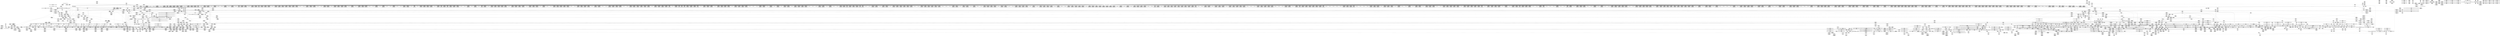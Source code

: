 digraph {
	CE0x51d7ed0 [shape=record,shape=Mrecord,label="{CE0x51d7ed0|task_has_perm:_tmp55|security/selinux/hooks.c,1526|*SummSource*}"]
	CE0x5226e00 [shape=record,shape=Mrecord,label="{CE0x5226e00|GLOBAL:_lock_acquire|*Constant*|*SummSink*}"]
	CE0x51549b0 [shape=record,shape=Mrecord,label="{CE0x51549b0|2472:_%struct.cred*,_:_CRE_702,703_}"]
	CE0x5155ef0 [shape=record,shape=Mrecord,label="{CE0x5155ef0|_ret_i32_%call26,_!dbg_!27792|security/selinux/hooks.c,1528|*SummSink*}"]
	CE0x51caf80 [shape=record,shape=Mrecord,label="{CE0x51caf80|2472:_%struct.cred*,_:_CRE_6476,6480_|*MultipleSource*|Function::task_has_perm&Arg::tsk1::|Function::selinux_task_wait&Arg::p::|security/selinux/hooks.c,1525}"]
	CE0x5234910 [shape=record,shape=Mrecord,label="{CE0x5234910|rcu_read_unlock:_tmp20|include/linux/rcupdate.h,933|*SummSink*}"]
	CE0x5227450 [shape=record,shape=Mrecord,label="{CE0x5227450|rcu_read_unlock:_tmp14|include/linux/rcupdate.h,933}"]
	CE0x51b6ae0 [shape=record,shape=Mrecord,label="{CE0x51b6ae0|2472:_%struct.cred*,_:_CRE_2935,2936_}"]
	CE0x5156150 [shape=record,shape=Mrecord,label="{CE0x5156150|_ret_i32_%call1,_!dbg_!27714|security/selinux/hooks.c,3675|*SummSource*}"]
	CE0x517e7d0 [shape=record,shape=Mrecord,label="{CE0x517e7d0|2472:_%struct.cred*,_:_CRE_2472,2480_|*MultipleSource*|Function::task_has_perm&Arg::tsk1::|Function::selinux_task_wait&Arg::p::|security/selinux/hooks.c,1525}"]
	CE0x5187830 [shape=record,shape=Mrecord,label="{CE0x5187830|rcu_read_unlock:_tmp8|include/linux/rcupdate.h,933}"]
	CE0x5177fc0 [shape=record,shape=Mrecord,label="{CE0x5177fc0|2472:_%struct.cred*,_:_CRE_552,560_|*MultipleSource*|Function::task_has_perm&Arg::tsk1::|Function::selinux_task_wait&Arg::p::|security/selinux/hooks.c,1525}"]
	CE0x5254390 [shape=record,shape=Mrecord,label="{CE0x5254390|__preempt_count_sub:_tmp5|./arch/x86/include/asm/preempt.h,77}"]
	CE0x525d7d0 [shape=record,shape=Mrecord,label="{CE0x525d7d0|i64*_getelementptr_inbounds_(_4_x_i64_,_4_x_i64_*___llvm_gcov_ctr128,_i64_0,_i64_2)|*Constant*}"]
	CE0x5231850 [shape=record,shape=Mrecord,label="{CE0x5231850|_call_void_lockdep_rcu_suspicious(i8*_getelementptr_inbounds_(_25_x_i8_,_25_x_i8_*_.str45,_i32_0,_i32_0),_i32_934,_i8*_getelementptr_inbounds_(_44_x_i8_,_44_x_i8_*_.str47,_i32_0,_i32_0))_#10,_!dbg_!27726|include/linux/rcupdate.h,933|*SummSink*}"]
	CE0x52898e0 [shape=record,shape=Mrecord,label="{CE0x52898e0|i64*_getelementptr_inbounds_(_4_x_i64_,_4_x_i64_*___llvm_gcov_ctr135,_i64_0,_i64_3)|*Constant*|*SummSink*}"]
	CE0x5201c30 [shape=record,shape=Mrecord,label="{CE0x5201c30|task_has_perm:_tmp51|security/selinux/hooks.c,1526}"]
	CE0x51f4ce0 [shape=record,shape=Mrecord,label="{CE0x51f4ce0|task_has_perm:_tmp33|security/selinux/hooks.c,1526|*SummSource*}"]
	CE0x5152500 [shape=record,shape=Mrecord,label="{CE0x5152500|get_current:_bb|*SummSink*}"]
	CE0x51b5dd0 [shape=record,shape=Mrecord,label="{CE0x51b5dd0|2472:_%struct.cred*,_:_CRE_2924,2925_}"]
	CE0x514ad70 [shape=record,shape=Mrecord,label="{CE0x514ad70|2472:_%struct.cred*,_:_CRE_16,20_|*MultipleSource*|Function::task_has_perm&Arg::tsk1::|Function::selinux_task_wait&Arg::p::|security/selinux/hooks.c,1525}"]
	CE0x5213c10 [shape=record,shape=Mrecord,label="{CE0x5213c10|rcu_read_unlock:_call|include/linux/rcupdate.h,933|*SummSink*}"]
	CE0x5158a50 [shape=record,shape=Mrecord,label="{CE0x5158a50|2472:_%struct.cred*,_:_CRE_2280,2288_|*MultipleSource*|Function::task_has_perm&Arg::tsk1::|Function::selinux_task_wait&Arg::p::|security/selinux/hooks.c,1525}"]
	CE0x51efde0 [shape=record,shape=Mrecord,label="{CE0x51efde0|__rcu_read_lock:_tmp1|*SummSource*}"]
	CE0x51f9b70 [shape=record,shape=Mrecord,label="{CE0x51f9b70|task_has_perm:_tmp45|security/selinux/hooks.c,1526|*SummSource*}"]
	CE0x5176970 [shape=record,shape=Mrecord,label="{CE0x5176970|i64*_getelementptr_inbounds_(_24_x_i64_,_24_x_i64_*___llvm_gcov_ctr138,_i64_0,_i64_12)|*Constant*|*SummSource*}"]
	CE0x518cd00 [shape=record,shape=Mrecord,label="{CE0x518cd00|i32_77|*Constant*}"]
	CE0x515ba80 [shape=record,shape=Mrecord,label="{CE0x515ba80|rcu_read_unlock:_call|include/linux/rcupdate.h,933|*SummSource*}"]
	CE0x525e670 [shape=record,shape=Mrecord,label="{CE0x525e670|GLOBAL:_lock_release|*Constant*|*SummSink*}"]
	CE0x52261f0 [shape=record,shape=Mrecord,label="{CE0x52261f0|rcu_read_unlock:_tmp12|include/linux/rcupdate.h,933}"]
	CE0x5228cf0 [shape=record,shape=Mrecord,label="{CE0x5228cf0|rcu_read_unlock:_call3|include/linux/rcupdate.h,933}"]
	CE0x515b270 [shape=record,shape=Mrecord,label="{CE0x515b270|rcu_lock_acquire:_tmp3}"]
	CE0x5128480 [shape=record,shape=Mrecord,label="{CE0x5128480|2472:_%struct.cred*,_:_CRE_336,344_|*MultipleSource*|Function::task_has_perm&Arg::tsk1::|Function::selinux_task_wait&Arg::p::|security/selinux/hooks.c,1525}"]
	CE0x5150ca0 [shape=record,shape=Mrecord,label="{CE0x5150ca0|task_has_perm:_tsk1|Function::task_has_perm&Arg::tsk1::}"]
	CE0x5228990 [shape=record,shape=Mrecord,label="{CE0x5228990|i64*_getelementptr_inbounds_(_4_x_i64_,_4_x_i64_*___llvm_gcov_ctr133,_i64_0,_i64_1)|*Constant*}"]
	CE0x51f5c80 [shape=record,shape=Mrecord,label="{CE0x51f5c80|GLOBAL:_task_has_perm.__warned48|Global_var:task_has_perm.__warned48}"]
	CE0x51ca950 [shape=record,shape=Mrecord,label="{CE0x51ca950|2472:_%struct.cred*,_:_CRE_6464,6472_|*MultipleSource*|Function::task_has_perm&Arg::tsk1::|Function::selinux_task_wait&Arg::p::|security/selinux/hooks.c,1525}"]
	CE0x514d6e0 [shape=record,shape=Mrecord,label="{CE0x514d6e0|get_current:_tmp2}"]
	CE0x52158f0 [shape=record,shape=Mrecord,label="{CE0x52158f0|rcu_read_lock:_if.end|*SummSink*}"]
	CE0x5208180 [shape=record,shape=Mrecord,label="{CE0x5208180|__rcu_read_unlock:_tmp7|include/linux/rcupdate.h,245}"]
	CE0x5215060 [shape=record,shape=Mrecord,label="{CE0x5215060|rcu_read_lock:_tmp2}"]
	CE0x513a9b0 [shape=record,shape=Mrecord,label="{CE0x513a9b0|_call_void_lock_release(%struct.lockdep_map*_%map,_i32_1,_i64_ptrtoint_(i8*_blockaddress(_rcu_lock_release,_%__here)_to_i64))_#10,_!dbg_!27716|include/linux/rcupdate.h,423|*SummSink*}"]
	CE0x51c6960 [shape=record,shape=Mrecord,label="{CE0x51c6960|2472:_%struct.cred*,_:_CRE_6326,6327_}"]
	CE0x51e1c80 [shape=record,shape=Mrecord,label="{CE0x51e1c80|GLOBAL:_lockdep_rcu_suspicious|*Constant*}"]
	CE0x51492f0 [shape=record,shape=Mrecord,label="{CE0x51492f0|task_has_perm:_if.end}"]
	CE0x51e74d0 [shape=record,shape=Mrecord,label="{CE0x51e74d0|i64*_getelementptr_inbounds_(_11_x_i64_,_11_x_i64_*___llvm_gcov_ctr127,_i64_0,_i64_10)|*Constant*|*SummSource*}"]
	CE0x5237b80 [shape=record,shape=Mrecord,label="{CE0x5237b80|GLOBAL:___rcu_read_unlock|*Constant*|*SummSink*}"]
	CE0x5207fe0 [shape=record,shape=Mrecord,label="{CE0x5207fe0|__rcu_read_unlock:_tmp7|include/linux/rcupdate.h,245|*SummSink*}"]
	CE0x51e3bd0 [shape=record,shape=Mrecord,label="{CE0x51e3bd0|GLOBAL:___llvm_gcov_ctr138|Global_var:__llvm_gcov_ctr138|*SummSink*}"]
	CE0x513c8b0 [shape=record,shape=Mrecord,label="{CE0x513c8b0|2472:_%struct.cred*,_:_CRE_2965,2966_}"]
	CE0x51f6380 [shape=record,shape=Mrecord,label="{CE0x51f6380|task_has_perm:_tmp36|security/selinux/hooks.c,1526}"]
	CE0x522bb40 [shape=record,shape=Mrecord,label="{CE0x522bb40|rcu_lock_acquire:_tmp2}"]
	CE0x5164ff0 [shape=record,shape=Mrecord,label="{CE0x5164ff0|task_has_perm:_do.body10|*SummSource*}"]
	CE0x51e5900 [shape=record,shape=Mrecord,label="{CE0x51e5900|i8*_getelementptr_inbounds_(_42_x_i8_,_42_x_i8_*_.str46,_i32_0,_i32_0)|*Constant*|*SummSource*}"]
	CE0x51e41f0 [shape=record,shape=Mrecord,label="{CE0x51e41f0|task_has_perm:_tmp6|security/selinux/hooks.c,1525|*SummSource*}"]
	CE0x6cbb650 [shape=record,shape=Mrecord,label="{CE0x6cbb650|selinux_task_wait:_call1|security/selinux/hooks.c,3675}"]
	CE0x51ecc10 [shape=record,shape=Mrecord,label="{CE0x51ecc10|128:_i8*,_:_CRE_16,20_|*MultipleSource*|*LoadInst*|security/selinux/hooks.c,1525|security/selinux/hooks.c,1525}"]
	CE0x517ef20 [shape=record,shape=Mrecord,label="{CE0x517ef20|2472:_%struct.cred*,_:_CRE_2508,2512_|*MultipleSource*|Function::task_has_perm&Arg::tsk1::|Function::selinux_task_wait&Arg::p::|security/selinux/hooks.c,1525}"]
	CE0x51b77f0 [shape=record,shape=Mrecord,label="{CE0x51b77f0|2472:_%struct.cred*,_:_CRE_2946,2947_}"]
	CE0x5238ee0 [shape=record,shape=Mrecord,label="{CE0x5238ee0|%struct.lockdep_map*_null|*Constant*|*SummSink*}"]
	CE0x5244110 [shape=record,shape=Mrecord,label="{CE0x5244110|__preempt_count_add:_tmp5|./arch/x86/include/asm/preempt.h,72|*SummSource*}"]
	"CONST[source:1(input),value:2(dynamic)][purpose:{subject}]"
	CE0x5157e40 [shape=record,shape=Mrecord,label="{CE0x5157e40|2472:_%struct.cred*,_:_CRE_232,240_|*MultipleSource*|Function::task_has_perm&Arg::tsk1::|Function::selinux_task_wait&Arg::p::|security/selinux/hooks.c,1525}"]
	CE0x51b16a0 [shape=record,shape=Mrecord,label="{CE0x51b16a0|rcu_read_unlock:_tmp1|*SummSink*}"]
	CE0x5190f10 [shape=record,shape=Mrecord,label="{CE0x5190f10|2472:_%struct.cred*,_:_CRE_160,164_|*MultipleSource*|Function::task_has_perm&Arg::tsk1::|Function::selinux_task_wait&Arg::p::|security/selinux/hooks.c,1525}"]
	CE0x515e710 [shape=record,shape=Mrecord,label="{CE0x515e710|i64*_getelementptr_inbounds_(_11_x_i64_,_11_x_i64_*___llvm_gcov_ctr132,_i64_0,_i64_1)|*Constant*|*SummSource*}"]
	CE0x51e4f40 [shape=record,shape=Mrecord,label="{CE0x51e4f40|task_has_perm:_tmp14|security/selinux/hooks.c,1525}"]
	CE0x514e6e0 [shape=record,shape=Mrecord,label="{CE0x514e6e0|task_has_perm:_tsk2|Function::task_has_perm&Arg::tsk2::}"]
	CE0x51688c0 [shape=record,shape=Mrecord,label="{CE0x51688c0|2472:_%struct.cred*,_:_CRE_200,208_|*MultipleSource*|Function::task_has_perm&Arg::tsk1::|Function::selinux_task_wait&Arg::p::|security/selinux/hooks.c,1525}"]
	CE0x51e2580 [shape=record,shape=Mrecord,label="{CE0x51e2580|i32_1525|*Constant*}"]
	CE0x5156b70 [shape=record,shape=Mrecord,label="{CE0x5156b70|i64*_getelementptr_inbounds_(_24_x_i64_,_24_x_i64_*___llvm_gcov_ctr138,_i64_0,_i64_1)|*Constant*|*SummSink*}"]
	CE0x5158fc0 [shape=record,shape=Mrecord,label="{CE0x5158fc0|2472:_%struct.cred*,_:_CRE_2304,2312_|*MultipleSource*|Function::task_has_perm&Arg::tsk1::|Function::selinux_task_wait&Arg::p::|security/selinux/hooks.c,1525}"]
	CE0x51d3560 [shape=record,shape=Mrecord,label="{CE0x51d3560|i64_5|*Constant*|*SummSink*}"]
	CE0x51b4070 [shape=record,shape=Mrecord,label="{CE0x51b4070|_call_void_mcount()_#3}"]
	CE0x51c15d0 [shape=record,shape=Mrecord,label="{CE0x51c15d0|2472:_%struct.cred*,_:_CRE_6144,6152_|*MultipleSource*|Function::task_has_perm&Arg::tsk1::|Function::selinux_task_wait&Arg::p::|security/selinux/hooks.c,1525}"]
	CE0x5225440 [shape=record,shape=Mrecord,label="{CE0x5225440|rcu_read_unlock:_tmp10|include/linux/rcupdate.h,933}"]
	CE0x51280c0 [shape=record,shape=Mrecord,label="{CE0x51280c0|2472:_%struct.cred*,_:_CRE_320,328_|*MultipleSource*|Function::task_has_perm&Arg::tsk1::|Function::selinux_task_wait&Arg::p::|security/selinux/hooks.c,1525}"]
	CE0x522b580 [shape=record,shape=Mrecord,label="{CE0x522b580|_ret_void,_!dbg_!27719|./arch/x86/include/asm/preempt.h,73}"]
	CE0x5143bc0 [shape=record,shape=Mrecord,label="{CE0x5143bc0|2472:_%struct.cred*,_:_CRE_1912,1920_|*MultipleSource*|Function::task_has_perm&Arg::tsk1::|Function::selinux_task_wait&Arg::p::|security/selinux/hooks.c,1525}"]
	CE0x51dc410 [shape=record,shape=Mrecord,label="{CE0x51dc410|avc_has_perm:_requested|Function::avc_has_perm&Arg::requested::|*SummSource*}"]
	CE0x51fa0f0 [shape=record,shape=Mrecord,label="{CE0x51fa0f0|task_has_perm:_tmp41|security/selinux/hooks.c,1526|*SummSink*}"]
	CE0x51afb80 [shape=record,shape=Mrecord,label="{CE0x51afb80|rcu_read_unlock:_tobool|include/linux/rcupdate.h,933|*SummSink*}"]
	CE0x5167c00 [shape=record,shape=Mrecord,label="{CE0x5167c00|2472:_%struct.cred*,_:_CRE_2248,2256_|*MultipleSource*|Function::task_has_perm&Arg::tsk1::|Function::selinux_task_wait&Arg::p::|security/selinux/hooks.c,1525}"]
	CE0x51ca0d0 [shape=record,shape=Mrecord,label="{CE0x51ca0d0|2472:_%struct.cred*,_:_CRE_6432,6436_|*MultipleSource*|Function::task_has_perm&Arg::tsk1::|Function::selinux_task_wait&Arg::p::|security/selinux/hooks.c,1525}"]
	CE0x51ef580 [shape=record,shape=Mrecord,label="{CE0x51ef580|128:_i8*,_:_CRE_160,168_|*MultipleSource*|*LoadInst*|security/selinux/hooks.c,1525|security/selinux/hooks.c,1525}"]
	CE0x51470d0 [shape=record,shape=Mrecord,label="{CE0x51470d0|2472:_%struct.cred*,_:_CRE_691,692_}"]
	CE0x518c9b0 [shape=record,shape=Mrecord,label="{CE0x518c9b0|i64*_getelementptr_inbounds_(_4_x_i64_,_4_x_i64_*___llvm_gcov_ctr128,_i64_0,_i64_3)|*Constant*}"]
	CE0x51c3c10 [shape=record,shape=Mrecord,label="{CE0x51c3c10|2472:_%struct.cred*,_:_CRE_6289,6290_}"]
	CE0x514a570 [shape=record,shape=Mrecord,label="{CE0x514a570|_call_void_lockdep_rcu_suspicious(i8*_getelementptr_inbounds_(_25_x_i8_,_25_x_i8_*_.str3,_i32_0,_i32_0),_i32_1525,_i8*_getelementptr_inbounds_(_41_x_i8_,_41_x_i8_*_.str44,_i32_0,_i32_0))_#10,_!dbg_!27734|security/selinux/hooks.c,1525|*SummSource*}"]
	CE0x5176a20 [shape=record,shape=Mrecord,label="{CE0x5176a20|i64*_getelementptr_inbounds_(_24_x_i64_,_24_x_i64_*___llvm_gcov_ctr138,_i64_0,_i64_12)|*Constant*|*SummSink*}"]
	CE0x51413e0 [shape=record,shape=Mrecord,label="{CE0x51413e0|2472:_%struct.cred*,_:_CRE_168,176_|*MultipleSource*|Function::task_has_perm&Arg::tsk1::|Function::selinux_task_wait&Arg::p::|security/selinux/hooks.c,1525}"]
	CE0x51c02e0 [shape=record,shape=Mrecord,label="{CE0x51c02e0|2472:_%struct.cred*,_:_CRE_5952,5960_|*MultipleSource*|Function::task_has_perm&Arg::tsk1::|Function::selinux_task_wait&Arg::p::|security/selinux/hooks.c,1525}"]
	CE0x51b3030 [shape=record,shape=Mrecord,label="{CE0x51b3030|rcu_read_unlock:_tmp8|include/linux/rcupdate.h,933|*SummSink*}"]
	CE0x5187ed0 [shape=record,shape=Mrecord,label="{CE0x5187ed0|GLOBAL:_rcu_read_lock.__warned|Global_var:rcu_read_lock.__warned|*SummSink*}"]
	CE0x51e2cc0 [shape=record,shape=Mrecord,label="{CE0x51e2cc0|task_has_perm:_tmp5|security/selinux/hooks.c,1525}"]
	CE0x5200ff0 [shape=record,shape=Mrecord,label="{CE0x5200ff0|i64*_getelementptr_inbounds_(_24_x_i64_,_24_x_i64_*___llvm_gcov_ctr138,_i64_0,_i64_21)|*Constant*|*SummSink*}"]
	CE0x51b6290 [shape=record,shape=Mrecord,label="{CE0x51b6290|2472:_%struct.cred*,_:_CRE_2928,2929_}"]
	CE0x518e1d0 [shape=record,shape=Mrecord,label="{CE0x518e1d0|rcu_read_lock:_tmp8|include/linux/rcupdate.h,882|*SummSource*}"]
	CE0x51c1820 [shape=record,shape=Mrecord,label="{CE0x51c1820|2472:_%struct.cred*,_:_CRE_6152,6168_|*MultipleSource*|Function::task_has_perm&Arg::tsk1::|Function::selinux_task_wait&Arg::p::|security/selinux/hooks.c,1525}"]
	CE0x514bc50 [shape=record,shape=Mrecord,label="{CE0x514bc50|2472:_%struct.cred*,_:_CRE_1976,1977_|*MultipleSource*|Function::task_has_perm&Arg::tsk1::|Function::selinux_task_wait&Arg::p::|security/selinux/hooks.c,1525}"]
	CE0x518cd70 [shape=record,shape=Mrecord,label="{CE0x518cd70|task_has_perm:_real_cred|security/selinux/hooks.c,1525|*SummSink*}"]
	CE0x51f4590 [shape=record,shape=Mrecord,label="{CE0x51f4590|task_has_perm:_tmp32|security/selinux/hooks.c,1526}"]
	CE0x51e0a70 [shape=record,shape=Mrecord,label="{CE0x51e0a70|i64_6|*Constant*}"]
	CE0x51d5430 [shape=record,shape=Mrecord,label="{CE0x51d5430|4:_i32,_:_CRE_4,8_|*MultipleSource*|security/selinux/hooks.c,1525|security/selinux/hooks.c,1525|security/selinux/hooks.c,1525}"]
	CE0x523a250 [shape=record,shape=Mrecord,label="{CE0x523a250|rcu_lock_acquire:_tmp7|*SummSink*}"]
	CE0x5255640 [shape=record,shape=Mrecord,label="{CE0x5255640|_call_void_mcount()_#3|*SummSource*}"]
	CE0x51e2ab0 [shape=record,shape=Mrecord,label="{CE0x51e2ab0|i64_3|*Constant*}"]
	CE0x5148720 [shape=record,shape=Mrecord,label="{CE0x5148720|task_has_perm:_tmp8|security/selinux/hooks.c,1525}"]
	CE0x517ca00 [shape=record,shape=Mrecord,label="{CE0x517ca00|task_has_perm:_tmp25|security/selinux/hooks.c,1525}"]
	CE0x51bf1b0 [shape=record,shape=Mrecord,label="{CE0x51bf1b0|2472:_%struct.cred*,_:_CRE_5888,5896_|*MultipleSource*|Function::task_has_perm&Arg::tsk1::|Function::selinux_task_wait&Arg::p::|security/selinux/hooks.c,1525}"]
	CE0x5259d90 [shape=record,shape=Mrecord,label="{CE0x5259d90|COLLAPSED:_GCMRE___llvm_gcov_ctr128_internal_global_4_x_i64_zeroinitializer:_elem_0:default:}"]
	CE0x51e54a0 [shape=record,shape=Mrecord,label="{CE0x51e54a0|_call_void_lockdep_rcu_suspicious(i8*_getelementptr_inbounds_(_25_x_i8_,_25_x_i8_*_.str45,_i32_0,_i32_0),_i32_883,_i8*_getelementptr_inbounds_(_42_x_i8_,_42_x_i8_*_.str46,_i32_0,_i32_0))_#10,_!dbg_!27728|include/linux/rcupdate.h,882|*SummSink*}"]
	CE0x51f5290 [shape=record,shape=Mrecord,label="{CE0x51f5290|task_has_perm:_tmp34|security/selinux/hooks.c,1526|*SummSource*}"]
	CE0x51c65d0 [shape=record,shape=Mrecord,label="{CE0x51c65d0|2472:_%struct.cred*,_:_CRE_6323,6324_}"]
	CE0x5250450 [shape=record,shape=Mrecord,label="{CE0x5250450|__rcu_read_unlock:_do.body|*SummSource*}"]
	CE0x514ba70 [shape=record,shape=Mrecord,label="{CE0x514ba70|2472:_%struct.cred*,_:_CRE_1968,1976_|*MultipleSource*|Function::task_has_perm&Arg::tsk1::|Function::selinux_task_wait&Arg::p::|security/selinux/hooks.c,1525}"]
	CE0x51323b0 [shape=record,shape=Mrecord,label="{CE0x51323b0|COLLAPSED:_GCMRE___llvm_gcov_ctr127_internal_global_11_x_i64_zeroinitializer:_elem_0:default:}"]
	CE0x51917d0 [shape=record,shape=Mrecord,label="{CE0x51917d0|rcu_read_unlock:_land.lhs.true}"]
	CE0x517e3e0 [shape=record,shape=Mrecord,label="{CE0x517e3e0|2472:_%struct.cred*,_:_CRE_2416,2424_|*MultipleSource*|Function::task_has_perm&Arg::tsk1::|Function::selinux_task_wait&Arg::p::|security/selinux/hooks.c,1525}"]
	CE0x5242650 [shape=record,shape=Mrecord,label="{CE0x5242650|__preempt_count_add:_tmp2|*SummSource*}"]
	CE0x51ce280 [shape=record,shape=Mrecord,label="{CE0x51ce280|2472:_%struct.cred*,_:_CRE_6656,6660_|*MultipleSource*|Function::task_has_perm&Arg::tsk1::|Function::selinux_task_wait&Arg::p::|security/selinux/hooks.c,1525}"]
	CE0x5161910 [shape=record,shape=Mrecord,label="{CE0x5161910|2472:_%struct.cred*,_:_CRE_264,272_|*MultipleSource*|Function::task_has_perm&Arg::tsk1::|Function::selinux_task_wait&Arg::p::|security/selinux/hooks.c,1525}"]
	CE0x513b530 [shape=record,shape=Mrecord,label="{CE0x513b530|get_current:_tmp|*SummSource*}"]
	CE0x51d27e0 [shape=record,shape=Mrecord,label="{CE0x51d27e0|task_has_perm:_tmp9|security/selinux/hooks.c,1525|*SummSink*}"]
	CE0x51faa90 [shape=record,shape=Mrecord,label="{CE0x51faa90|task_has_perm:_tmp43|security/selinux/hooks.c,1526}"]
	CE0x51ea390 [shape=record,shape=Mrecord,label="{CE0x51ea390|task_has_perm:_tmp20|security/selinux/hooks.c,1525|*SummSource*}"]
	CE0x5128f20 [shape=record,shape=Mrecord,label="{CE0x5128f20|rcu_read_lock:_tmp10|include/linux/rcupdate.h,882|*SummSource*}"]
	CE0x51cb9f0 [shape=record,shape=Mrecord,label="{CE0x51cb9f0|2472:_%struct.cred*,_:_CRE_6504,6512_|*MultipleSource*|Function::task_has_perm&Arg::tsk1::|Function::selinux_task_wait&Arg::p::|security/selinux/hooks.c,1525}"]
	CE0x51ae9d0 [shape=record,shape=Mrecord,label="{CE0x51ae9d0|rcu_read_lock:_tmp16|include/linux/rcupdate.h,882|*SummSink*}"]
	CE0x517fd40 [shape=record,shape=Mrecord,label="{CE0x517fd40|2472:_%struct.cred*,_:_CRE_2529,2530_}"]
	CE0x51d3450 [shape=record,shape=Mrecord,label="{CE0x51d3450|i64_5|*Constant*|*SummSource*}"]
	CE0x51b5360 [shape=record,shape=Mrecord,label="{CE0x51b5360|2472:_%struct.cred*,_:_CRE_2915,2916_}"]
	CE0x51872d0 [shape=record,shape=Mrecord,label="{CE0x51872d0|2472:_%struct.cred*,_:_CRE_2913,2914_}"]
	CE0x51f7780 [shape=record,shape=Mrecord,label="{CE0x51f7780|task_has_perm:_tmp37|security/selinux/hooks.c,1526|*SummSink*}"]
	CE0x5149d10 [shape=record,shape=Mrecord,label="{CE0x5149d10|2472:_%struct.cred*,_:_CRE_1832,1840_|*MultipleSource*|Function::task_has_perm&Arg::tsk1::|Function::selinux_task_wait&Arg::p::|security/selinux/hooks.c,1525}"]
	CE0x5214770 [shape=record,shape=Mrecord,label="{CE0x5214770|_call_void_mcount()_#3|*SummSink*}"]
	CE0x515d030 [shape=record,shape=Mrecord,label="{CE0x515d030|_call_void_mcount()_#3|*SummSink*}"]
	CE0x51d1b90 [shape=record,shape=Mrecord,label="{CE0x51d1b90|GLOBAL:_task_has_perm.__warned|Global_var:task_has_perm.__warned}"]
	CE0x514dd20 [shape=record,shape=Mrecord,label="{CE0x514dd20|_call_void_mcount()_#3|*SummSink*}"]
	CE0x51bb470 [shape=record,shape=Mrecord,label="{CE0x51bb470|2472:_%struct.cred*,_:_CRE_3008,3024_|*MultipleSource*|Function::task_has_perm&Arg::tsk1::|Function::selinux_task_wait&Arg::p::|security/selinux/hooks.c,1525}"]
	CE0x5232ef0 [shape=record,shape=Mrecord,label="{CE0x5232ef0|i32_934|*Constant*|*SummSink*}"]
	CE0x5159740 [shape=record,shape=Mrecord,label="{CE0x5159740|2472:_%struct.cred*,_:_CRE_2336,2344_|*MultipleSource*|Function::task_has_perm&Arg::tsk1::|Function::selinux_task_wait&Arg::p::|security/selinux/hooks.c,1525}"]
	CE0x518ecc0 [shape=record,shape=Mrecord,label="{CE0x518ecc0|task_has_perm:_do.end22|*SummSink*}"]
	CE0x5138b90 [shape=record,shape=Mrecord,label="{CE0x5138b90|__preempt_count_add:_tmp4|./arch/x86/include/asm/preempt.h,72|*SummSink*}"]
	CE0x5140390 [shape=record,shape=Mrecord,label="{CE0x5140390|i64_1|*Constant*}"]
	CE0x512fd90 [shape=record,shape=Mrecord,label="{CE0x512fd90|selinux_task_wait:_bb|*SummSource*}"]
	CE0x517a0e0 [shape=record,shape=Mrecord,label="{CE0x517a0e0|task_has_perm:_tmp17|security/selinux/hooks.c,1525}"]
	CE0x51bed70 [shape=record,shape=Mrecord,label="{CE0x51bed70|2472:_%struct.cred*,_:_CRE_5872,5880_|*MultipleSource*|Function::task_has_perm&Arg::tsk1::|Function::selinux_task_wait&Arg::p::|security/selinux/hooks.c,1525}"]
	CE0x51504c0 [shape=record,shape=Mrecord,label="{CE0x51504c0|2472:_%struct.cred*,_:_CRE_72,76_|*MultipleSource*|Function::task_has_perm&Arg::tsk1::|Function::selinux_task_wait&Arg::p::|security/selinux/hooks.c,1525}"]
	CE0x51c59f0 [shape=record,shape=Mrecord,label="{CE0x51c59f0|2472:_%struct.cred*,_:_CRE_6313,6314_}"]
	CE0x5166a60 [shape=record,shape=Mrecord,label="{CE0x5166a60|_ret_void,_!dbg_!27735|include/linux/rcupdate.h,884|*SummSource*}"]
	CE0x5223940 [shape=record,shape=Mrecord,label="{CE0x5223940|rcu_read_unlock:_if.then|*SummSink*}"]
	CE0x52564d0 [shape=record,shape=Mrecord,label="{CE0x52564d0|i64*_getelementptr_inbounds_(_4_x_i64_,_4_x_i64_*___llvm_gcov_ctr129,_i64_0,_i64_0)|*Constant*|*SummSink*}"]
	CE0x51c6a90 [shape=record,shape=Mrecord,label="{CE0x51c6a90|2472:_%struct.cred*,_:_CRE_6327,6328_}"]
	CE0x5142670 [shape=record,shape=Mrecord,label="{CE0x5142670|task_has_perm:_tsk1|Function::task_has_perm&Arg::tsk1::|*SummSource*}"]
	CE0x5244ea0 [shape=record,shape=Mrecord,label="{CE0x5244ea0|_call_void_lock_acquire(%struct.lockdep_map*_%map,_i32_0,_i32_0,_i32_2,_i32_0,_%struct.lockdep_map*_null,_i64_ptrtoint_(i8*_blockaddress(_rcu_lock_acquire,_%__here)_to_i64))_#10,_!dbg_!27716|include/linux/rcupdate.h,418|*SummSink*}"]
	CE0x51489b0 [shape=record,shape=Mrecord,label="{CE0x51489b0|task_has_perm:_tmp8|security/selinux/hooks.c,1525|*SummSink*}"]
	CE0x51e3a60 [shape=record,shape=Mrecord,label="{CE0x51e3a60|GLOBAL:___llvm_gcov_ctr138|Global_var:__llvm_gcov_ctr138|*SummSource*}"]
	CE0x518fca0 [shape=record,shape=Mrecord,label="{CE0x518fca0|task_has_perm:_land.lhs.true13|*SummSource*}"]
	CE0x51421d0 [shape=record,shape=Mrecord,label="{CE0x51421d0|task_has_perm:_entry|*SummSink*}"]
	CE0x5162ec0 [shape=record,shape=Mrecord,label="{CE0x5162ec0|task_has_perm:_tmp1|*SummSource*}"]
	CE0x5143a40 [shape=record,shape=Mrecord,label="{CE0x5143a40|get_current:_tmp2|*SummSink*}"]
	CE0x525ee50 [shape=record,shape=Mrecord,label="{CE0x525ee50|i64_ptrtoint_(i8*_blockaddress(_rcu_lock_release,_%__here)_to_i64)|*Constant*|*SummSink*}"]
	CE0x5234570 [shape=record,shape=Mrecord,label="{CE0x5234570|rcu_read_unlock:_tmp20|include/linux/rcupdate.h,933}"]
	CE0x51b57e0 [shape=record,shape=Mrecord,label="{CE0x51b57e0|2472:_%struct.cred*,_:_CRE_2919,2920_}"]
	CE0x51dcc10 [shape=record,shape=Mrecord,label="{CE0x51dcc10|GLOBAL:_rcu_read_unlock|*Constant*|*SummSink*}"]
	CE0x515ce20 [shape=record,shape=Mrecord,label="{CE0x515ce20|_call_void_mcount()_#3}"]
	CE0x5164140 [shape=record,shape=Mrecord,label="{CE0x5164140|2472:_%struct.cred*,_:_CRE_456,460_|*MultipleSource*|Function::task_has_perm&Arg::tsk1::|Function::selinux_task_wait&Arg::p::|security/selinux/hooks.c,1525}"]
	CE0x51bb060 [shape=record,shape=Mrecord,label="{CE0x51bb060|2472:_%struct.cred*,_:_CRE_2992,3000_|*MultipleSource*|Function::task_has_perm&Arg::tsk1::|Function::selinux_task_wait&Arg::p::|security/selinux/hooks.c,1525}"]
	CE0x5147380 [shape=record,shape=Mrecord,label="{CE0x5147380|rcu_read_lock:_tmp|*SummSource*}"]
	CE0x522b120 [shape=record,shape=Mrecord,label="{CE0x522b120|rcu_read_unlock:_tmp6|include/linux/rcupdate.h,933|*SummSource*}"]
	CE0x51f3f70 [shape=record,shape=Mrecord,label="{CE0x51f3f70|i64_14|*Constant*}"]
	CE0x522a8e0 [shape=record,shape=Mrecord,label="{CE0x522a8e0|rcu_read_unlock:_tmp17|include/linux/rcupdate.h,933}"]
	CE0x5186630 [shape=record,shape=Mrecord,label="{CE0x5186630|2472:_%struct.cred*,_:_CRE_2904,2905_}"]
	CE0x5238bd0 [shape=record,shape=Mrecord,label="{CE0x5238bd0|__rcu_read_lock:_do.body}"]
	CE0x524aeb0 [shape=record,shape=Mrecord,label="{CE0x524aeb0|rcu_lock_acquire:_tmp|*SummSink*}"]
	CE0x51763f0 [shape=record,shape=Mrecord,label="{CE0x51763f0|task_has_perm:_tmp26|security/selinux/hooks.c,1525}"]
	CE0x51cf8b0 [shape=record,shape=Mrecord,label="{CE0x51cf8b0|2472:_%struct.cred*,_:_CRE_10560,10568_|*MultipleSource*|Function::task_has_perm&Arg::tsk1::|Function::selinux_task_wait&Arg::p::|security/selinux/hooks.c,1525}"]
	CE0x5248470 [shape=record,shape=Mrecord,label="{CE0x5248470|rcu_lock_release:_tmp7|*SummSink*}"]
	CE0x5207070 [shape=record,shape=Mrecord,label="{CE0x5207070|__preempt_count_sub:_do.end}"]
	CE0x51d4800 [shape=record,shape=Mrecord,label="{CE0x51d4800|task_has_perm:_tmp13|security/selinux/hooks.c,1525|*SummSource*}"]
	CE0x51db1f0 [shape=record,shape=Mrecord,label="{CE0x51db1f0|avc_has_perm:_ssid|Function::avc_has_perm&Arg::ssid::}"]
	CE0x517cec0 [shape=record,shape=Mrecord,label="{CE0x517cec0|task_has_perm:_tmp18|security/selinux/hooks.c,1525|*SummSink*}"]
	CE0x525ba40 [shape=record,shape=Mrecord,label="{CE0x525ba40|GLOBAL:___preempt_count|Global_var:__preempt_count}"]
	CE0x51edc20 [shape=record,shape=Mrecord,label="{CE0x51edc20|128:_i8*,_:_CRE_52,56_|*MultipleSource*|*LoadInst*|security/selinux/hooks.c,1525|security/selinux/hooks.c,1525}"]
	CE0x51cc270 [shape=record,shape=Mrecord,label="{CE0x51cc270|2472:_%struct.cred*,_:_CRE_6536,6544_|*MultipleSource*|Function::task_has_perm&Arg::tsk1::|Function::selinux_task_wait&Arg::p::|security/selinux/hooks.c,1525}"]
	CE0x517dc60 [shape=record,shape=Mrecord,label="{CE0x517dc60|2472:_%struct.cred*,_:_CRE_2384,2392_|*MultipleSource*|Function::task_has_perm&Arg::tsk1::|Function::selinux_task_wait&Arg::p::|security/selinux/hooks.c,1525}"]
	CE0x51e0940 [shape=record,shape=Mrecord,label="{CE0x51e0940|i64_7|*Constant*}"]
	CE0x51e3da0 [shape=record,shape=Mrecord,label="{CE0x51e3da0|i64_0|*Constant*}"]
	CE0x515e120 [shape=record,shape=Mrecord,label="{CE0x515e120|i64*_getelementptr_inbounds_(_11_x_i64_,_11_x_i64_*___llvm_gcov_ctr127,_i64_0,_i64_1)|*Constant*|*SummSink*}"]
	CE0x51f17d0 [shape=record,shape=Mrecord,label="{CE0x51f17d0|i32_1|*Constant*|*SummSource*}"]
	CE0x51db6b0 [shape=record,shape=Mrecord,label="{CE0x51db6b0|avc_has_perm:_tsid|Function::avc_has_perm&Arg::tsid::|*SummSource*}"]
	CE0x518f7e0 [shape=record,shape=Mrecord,label="{CE0x518f7e0|rcu_read_unlock:_if.end}"]
	CE0x5147a70 [shape=record,shape=Mrecord,label="{CE0x5147a70|2472:_%struct.cred*,_:_CRE_2080,2088_|*MultipleSource*|Function::task_has_perm&Arg::tsk1::|Function::selinux_task_wait&Arg::p::|security/selinux/hooks.c,1525}"]
	CE0x51b2ae0 [shape=record,shape=Mrecord,label="{CE0x51b2ae0|rcu_read_lock:_tmp6|include/linux/rcupdate.h,882|*SummSink*}"]
	CE0x51aa6e0 [shape=record,shape=Mrecord,label="{CE0x51aa6e0|__preempt_count_sub:_sub|./arch/x86/include/asm/preempt.h,77}"]
	CE0x5150120 [shape=record,shape=Mrecord,label="{CE0x5150120|2472:_%struct.cred*,_:_CRE_40,44_|*MultipleSource*|Function::task_has_perm&Arg::tsk1::|Function::selinux_task_wait&Arg::p::|security/selinux/hooks.c,1525}"]
	CE0x51e4e10 [shape=record,shape=Mrecord,label="{CE0x51e4e10|i64_6|*Constant*|*SummSink*}"]
	CE0x5201060 [shape=record,shape=Mrecord,label="{CE0x5201060|task_has_perm:_tmp49|security/selinux/hooks.c,1526|*SummSink*}"]
	CE0x5214180 [shape=record,shape=Mrecord,label="{CE0x5214180|rcu_read_lock:_call|include/linux/rcupdate.h,882}"]
	CE0x52034e0 [shape=record,shape=Mrecord,label="{CE0x52034e0|__preempt_count_add:_bb|*SummSource*}"]
	CE0x518d410 [shape=record,shape=Mrecord,label="{CE0x518d410|task_has_perm:_do.end6}"]
	CE0x51cbc10 [shape=record,shape=Mrecord,label="{CE0x51cbc10|2472:_%struct.cred*,_:_CRE_6512,6520_|*MultipleSource*|Function::task_has_perm&Arg::tsk1::|Function::selinux_task_wait&Arg::p::|security/selinux/hooks.c,1525}"]
	CE0x514cdb0 [shape=record,shape=Mrecord,label="{CE0x514cdb0|get_current:_entry|*SummSource*}"]
	CE0x51d6970 [shape=record,shape=Mrecord,label="{CE0x51d6970|i64*_getelementptr_inbounds_(_24_x_i64_,_24_x_i64_*___llvm_gcov_ctr138,_i64_0,_i64_23)|*Constant*|*SummSource*}"]
	CE0x5185e20 [shape=record,shape=Mrecord,label="{CE0x5185e20|2472:_%struct.cred*,_:_CRE_2880,2884_|*MultipleSource*|Function::task_has_perm&Arg::tsk1::|Function::selinux_task_wait&Arg::p::|security/selinux/hooks.c,1525}"]
	CE0x51efcc0 [shape=record,shape=Mrecord,label="{CE0x51efcc0|task_has_perm:_tmp29|security/selinux/hooks.c,1525}"]
	CE0x5263680 [shape=record,shape=Mrecord,label="{CE0x5263680|i64*_getelementptr_inbounds_(_4_x_i64_,_4_x_i64_*___llvm_gcov_ctr129,_i64_0,_i64_3)|*Constant*|*SummSource*}"]
	CE0x51315e0 [shape=record,shape=Mrecord,label="{CE0x51315e0|task_has_perm:_tmp|*SummSink*}"]
	CE0x51f1b30 [shape=record,shape=Mrecord,label="{CE0x51f1b30|rcu_read_lock:_tmp17|include/linux/rcupdate.h,882|*SummSink*}"]
	CE0x51e4d60 [shape=record,shape=Mrecord,label="{CE0x51e4d60|i64_6|*Constant*|*SummSource*}"]
	CE0x51b00d0 [shape=record,shape=Mrecord,label="{CE0x51b00d0|i64*_getelementptr_inbounds_(_11_x_i64_,_11_x_i64_*___llvm_gcov_ctr127,_i64_0,_i64_0)|*Constant*|*SummSink*}"]
	CE0x52013f0 [shape=record,shape=Mrecord,label="{CE0x52013f0|task_has_perm:_tmp50|security/selinux/hooks.c,1526|*SummSource*}"]
	CE0x51d3270 [shape=record,shape=Mrecord,label="{CE0x51d3270|task_has_perm:_tobool4|security/selinux/hooks.c,1525|*SummSink*}"]
	CE0x5133b80 [shape=record,shape=Mrecord,label="{CE0x5133b80|GLOBAL:_rcu_read_unlock.__warned|Global_var:rcu_read_unlock.__warned|*SummSink*}"]
	CE0x51f8600 [shape=record,shape=Mrecord,label="{CE0x51f8600|task_has_perm:_tmp40|security/selinux/hooks.c,1526}"]
	CE0x52881f0 [shape=record,shape=Mrecord,label="{CE0x52881f0|i64*_getelementptr_inbounds_(_4_x_i64_,_4_x_i64_*___llvm_gcov_ctr129,_i64_0,_i64_1)|*Constant*}"]
	CE0x51eda50 [shape=record,shape=Mrecord,label="{CE0x51eda50|128:_i8*,_:_CRE_48,52_|*MultipleSource*|*LoadInst*|security/selinux/hooks.c,1525|security/selinux/hooks.c,1525}"]
	CE0x5187d60 [shape=record,shape=Mrecord,label="{CE0x5187d60|GLOBAL:_rcu_read_lock.__warned|Global_var:rcu_read_lock.__warned|*SummSource*}"]
	CE0x5144b50 [shape=record,shape=Mrecord,label="{CE0x5144b50|i64*_getelementptr_inbounds_(_24_x_i64_,_24_x_i64_*___llvm_gcov_ctr138,_i64_0,_i64_0)|*Constant*|*SummSink*}"]
	CE0x5250740 [shape=record,shape=Mrecord,label="{CE0x5250740|__preempt_count_add:_tmp|*SummSource*}"]
	CE0x5134e00 [shape=record,shape=Mrecord,label="{CE0x5134e00|task_has_perm:_bb|*SummSource*}"]
	CE0x51b7590 [shape=record,shape=Mrecord,label="{CE0x51b7590|2472:_%struct.cred*,_:_CRE_2944,2945_}"]
	CE0x51c40b0 [shape=record,shape=Mrecord,label="{CE0x51c40b0|2472:_%struct.cred*,_:_CRE_6291,6292_}"]
	CE0x5180010 [shape=record,shape=Mrecord,label="{CE0x5180010|2472:_%struct.cred*,_:_CRE_2532,2533_}"]
	CE0x522b320 [shape=record,shape=Mrecord,label="{CE0x522b320|__preempt_count_add:_entry|*SummSink*}"]
	CE0x51b6880 [shape=record,shape=Mrecord,label="{CE0x51b6880|2472:_%struct.cred*,_:_CRE_2933,2934_}"]
	CE0x51d7660 [shape=record,shape=Mrecord,label="{CE0x51d7660|COLLAPSED:_CMRE:_elem_0::|security/selinux/hooks.c,1526}"]
	CE0x515eb30 [shape=record,shape=Mrecord,label="{CE0x515eb30|GLOBAL:_rcu_lock_acquire|*Constant*}"]
	CE0x5228f90 [shape=record,shape=Mrecord,label="{CE0x5228f90|rcu_read_unlock:_call3|include/linux/rcupdate.h,933|*SummSink*}"]
	CE0x518d050 [shape=record,shape=Mrecord,label="{CE0x518d050|_ret_void,_!dbg_!27717|include/linux/rcupdate.h,240|*SummSource*}"]
	CE0x517fc50 [shape=record,shape=Mrecord,label="{CE0x517fc50|2472:_%struct.cred*,_:_CRE_2528,2529_}"]
	CE0x513b9a0 [shape=record,shape=Mrecord,label="{CE0x513b9a0|_call_void_mcount()_#3|*SummSource*}"]
	CE0x51bb660 [shape=record,shape=Mrecord,label="{CE0x51bb660|2472:_%struct.cred*,_:_CRE_3024,3032_|*MultipleSource*|Function::task_has_perm&Arg::tsk1::|Function::selinux_task_wait&Arg::p::|security/selinux/hooks.c,1525}"]
	CE0x515b470 [shape=record,shape=Mrecord,label="{CE0x515b470|rcu_lock_acquire:_tmp3|*SummSink*}"]
	CE0x5249c60 [shape=record,shape=Mrecord,label="{CE0x5249c60|rcu_lock_release:_indirectgoto|*SummSink*}"]
	CE0x518f4a0 [shape=record,shape=Mrecord,label="{CE0x518f4a0|2472:_%struct.cred*,_:_CRE_120,128_|*MultipleSource*|Function::task_has_perm&Arg::tsk1::|Function::selinux_task_wait&Arg::p::|security/selinux/hooks.c,1525}"]
	CE0x51f11f0 [shape=record,shape=Mrecord,label="{CE0x51f11f0|task_has_perm:_sid|security/selinux/hooks.c,1525|*SummSink*}"]
	CE0x52488f0 [shape=record,shape=Mrecord,label="{CE0x52488f0|rcu_lock_acquire:___here}"]
	CE0x5238cf0 [shape=record,shape=Mrecord,label="{CE0x5238cf0|__rcu_read_unlock:_tmp3|*SummSink*}"]
	CE0x51b8280 [shape=record,shape=Mrecord,label="{CE0x51b8280|i64*_getelementptr_inbounds_(_24_x_i64_,_24_x_i64_*___llvm_gcov_ctr138,_i64_0,_i64_19)|*Constant*}"]
	"CONST[source:0(mediator),value:0(static)][purpose:{operation}]"
	CE0x518bb10 [shape=record,shape=Mrecord,label="{CE0x518bb10|task_has_perm:_land.lhs.true15}"]
	CE0x51891c0 [shape=record,shape=Mrecord,label="{CE0x51891c0|2472:_%struct.cred*,_:_CRE_416,424_|*MultipleSource*|Function::task_has_perm&Arg::tsk1::|Function::selinux_task_wait&Arg::p::|security/selinux/hooks.c,1525}"]
	CE0x51b0840 [shape=record,shape=Mrecord,label="{CE0x51b0840|rcu_read_lock:_tmp9|include/linux/rcupdate.h,882|*SummSink*}"]
	CE0x51d4e40 [shape=record,shape=Mrecord,label="{CE0x51d4e40|task_has_perm:_call3|security/selinux/hooks.c,1525|*SummSource*}"]
	CE0x51dc680 [shape=record,shape=Mrecord,label="{CE0x51dc680|_ret_i32_%retval.0,_!dbg_!27728|security/selinux/avc.c,775}"]
	CE0x5227010 [shape=record,shape=Mrecord,label="{CE0x5227010|i32_0|*Constant*}"]
	CE0x51f7b20 [shape=record,shape=Mrecord,label="{CE0x51f7b20|task_has_perm:_tmp38|security/selinux/hooks.c,1526}"]
	CE0x6485f40 [shape=record,shape=Mrecord,label="{CE0x6485f40|selinux_task_wait:_tmp1}"]
	CE0x515ea50 [shape=record,shape=Mrecord,label="{CE0x515ea50|rcu_lock_acquire:_entry|*SummSource*}"]
	CE0x51ed310 [shape=record,shape=Mrecord,label="{CE0x51ed310|128:_i8*,_:_CRE_32,36_|*MultipleSource*|*LoadInst*|security/selinux/hooks.c,1525|security/selinux/hooks.c,1525}"]
	CE0x51ba930 [shape=record,shape=Mrecord,label="{CE0x51ba930|2472:_%struct.cred*,_:_CRE_2974,2975_}"]
	CE0x5151fc0 [shape=record,shape=Mrecord,label="{CE0x5151fc0|i8_1|*Constant*|*SummSink*}"]
	CE0x514e1c0 [shape=record,shape=Mrecord,label="{CE0x514e1c0|selinux_task_wait:_tmp3|*SummSource*}"]
	CE0x5163b60 [shape=record,shape=Mrecord,label="{CE0x5163b60|GLOBAL:___preempt_count_sub|*Constant*|*SummSink*}"]
	CE0x52022d0 [shape=record,shape=Mrecord,label="{CE0x52022d0|task_has_perm:_tmp51|security/selinux/hooks.c,1526|*SummSink*}"]
	CE0x5237bf0 [shape=record,shape=Mrecord,label="{CE0x5237bf0|_ret_void,_!dbg_!27717|include/linux/rcupdate.h,245|*SummSink*}"]
	CE0x51c5530 [shape=record,shape=Mrecord,label="{CE0x51c5530|2472:_%struct.cred*,_:_CRE_6309,6310_}"]
	CE0x5186850 [shape=record,shape=Mrecord,label="{CE0x5186850|2472:_%struct.cred*,_:_CRE_2905,2906_}"]
	CE0x513bf30 [shape=record,shape=Mrecord,label="{CE0x513bf30|2472:_%struct.cred*,_:_CRE_2957,2958_}"]
	CE0x5133540 [shape=record,shape=Mrecord,label="{CE0x5133540|2472:_%struct.cred*,_:_CRE_1896,1900_|*MultipleSource*|Function::task_has_perm&Arg::tsk1::|Function::selinux_task_wait&Arg::p::|security/selinux/hooks.c,1525}"]
	CE0x5249d20 [shape=record,shape=Mrecord,label="{CE0x5249d20|i64*_getelementptr_inbounds_(_4_x_i64_,_4_x_i64_*___llvm_gcov_ctr133,_i64_0,_i64_0)|*Constant*|*SummSink*}"]
	CE0x5181830 [shape=record,shape=Mrecord,label="{CE0x5181830|2472:_%struct.cred*,_:_CRE_2616,2648_|*MultipleSource*|Function::task_has_perm&Arg::tsk1::|Function::selinux_task_wait&Arg::p::|security/selinux/hooks.c,1525}"]
	CE0x523ac10 [shape=record,shape=Mrecord,label="{CE0x523ac10|i64*_getelementptr_inbounds_(_4_x_i64_,_4_x_i64_*___llvm_gcov_ctr135,_i64_0,_i64_0)|*Constant*}"]
	CE0x513afa0 [shape=record,shape=Mrecord,label="{CE0x513afa0|i64*_getelementptr_inbounds_(_2_x_i64_,_2_x_i64_*___llvm_gcov_ctr98,_i64_0,_i64_0)|*Constant*}"]
	CE0x518bdb0 [shape=record,shape=Mrecord,label="{CE0x518bdb0|task_has_perm:_do.body21}"]
	CE0x5166b20 [shape=record,shape=Mrecord,label="{CE0x5166b20|GLOBAL:_rcu_lock_map|Global_var:rcu_lock_map|*SummSink*}"]
	CE0x513b010 [shape=record,shape=Mrecord,label="{CE0x513b010|task_has_perm:_perms|Function::task_has_perm&Arg::perms::|*SummSource*}"]
	CE0x5129940 [shape=record,shape=Mrecord,label="{CE0x5129940|2472:_%struct.cred*,_:_CRE_296,304_|*MultipleSource*|Function::task_has_perm&Arg::tsk1::|Function::selinux_task_wait&Arg::p::|security/selinux/hooks.c,1525}"]
	CE0x51c6370 [shape=record,shape=Mrecord,label="{CE0x51c6370|2472:_%struct.cred*,_:_CRE_6321,6322_}"]
	CE0x5128690 [shape=record,shape=Mrecord,label="{CE0x5128690|2472:_%struct.cred*,_:_CRE_376,384_|*MultipleSource*|Function::task_has_perm&Arg::tsk1::|Function::selinux_task_wait&Arg::p::|security/selinux/hooks.c,1525}"]
	CE0x5181610 [shape=record,shape=Mrecord,label="{CE0x5181610|2472:_%struct.cred*,_:_CRE_2608,2616_|*MultipleSource*|Function::task_has_perm&Arg::tsk1::|Function::selinux_task_wait&Arg::p::|security/selinux/hooks.c,1525}"]
	CE0x518b0b0 [shape=record,shape=Mrecord,label="{CE0x518b0b0|rcu_read_lock:_tmp3|*SummSource*}"]
	CE0x5184060 [shape=record,shape=Mrecord,label="{CE0x5184060|2472:_%struct.cred*,_:_CRE_2776,2784_|*MultipleSource*|Function::task_has_perm&Arg::tsk1::|Function::selinux_task_wait&Arg::p::|security/selinux/hooks.c,1525}"]
	CE0x513c780 [shape=record,shape=Mrecord,label="{CE0x513c780|2472:_%struct.cred*,_:_CRE_2964,2965_}"]
	CE0x51faf70 [shape=record,shape=Mrecord,label="{CE0x51faf70|task_has_perm:_tmp44|security/selinux/hooks.c,1526}"]
	CE0x51bf3d0 [shape=record,shape=Mrecord,label="{CE0x51bf3d0|2472:_%struct.cred*,_:_CRE_5896,5904_|*MultipleSource*|Function::task_has_perm&Arg::tsk1::|Function::selinux_task_wait&Arg::p::|security/selinux/hooks.c,1525}"]
	CE0x515c1d0 [shape=record,shape=Mrecord,label="{CE0x515c1d0|rcu_read_lock:_if.end}"]
	CE0x51e48b0 [shape=record,shape=Mrecord,label="{CE0x51e48b0|i64_6|*Constant*}"]
	CE0x5180100 [shape=record,shape=Mrecord,label="{CE0x5180100|2472:_%struct.cred*,_:_CRE_2533,2534_}"]
	CE0x51da8f0 [shape=record,shape=Mrecord,label="{CE0x51da8f0|i32_(i32,_i32,_i16,_i32,_%struct.common_audit_data*)*_bitcast_(i32_(i32,_i32,_i16,_i32,_%struct.common_audit_data.495*)*_avc_has_perm_to_i32_(i32,_i32,_i16,_i32,_%struct.common_audit_data*)*)|*Constant*|*SummSink*}"]
	CE0x517fe30 [shape=record,shape=Mrecord,label="{CE0x517fe30|2472:_%struct.cred*,_:_CRE_2530,2531_}"]
	CE0x513fbc0 [shape=record,shape=Mrecord,label="{CE0x513fbc0|get_current:_tmp1|*SummSource*}"]
	CE0x5138460 [shape=record,shape=Mrecord,label="{CE0x5138460|task_has_perm:_do.end|*SummSink*}"]
	CE0x51eafa0 [shape=record,shape=Mrecord,label="{CE0x51eafa0|task_has_perm:_call|security/selinux/hooks.c,1525|*SummSink*}"]
	CE0x51805b0 [shape=record,shape=Mrecord,label="{CE0x51805b0|2472:_%struct.cred*,_:_CRE_2568,2576_|*MultipleSource*|Function::task_has_perm&Arg::tsk1::|Function::selinux_task_wait&Arg::p::|security/selinux/hooks.c,1525}"]
	CE0x51634b0 [shape=record,shape=Mrecord,label="{CE0x51634b0|rcu_lock_acquire:_entry|*SummSink*}"]
	CE0x514e260 [shape=record,shape=Mrecord,label="{CE0x514e260|selinux_task_wait:_tmp3|*SummSink*}"]
	CE0x51dd0e0 [shape=record,shape=Mrecord,label="{CE0x51dd0e0|_ret_void,_!dbg_!27735|include/linux/rcupdate.h,938|*SummSink*}"]
	CE0x51ba800 [shape=record,shape=Mrecord,label="{CE0x51ba800|2472:_%struct.cred*,_:_CRE_2973,2974_}"]
	CE0x522e770 [shape=record,shape=Mrecord,label="{CE0x522e770|rcu_read_unlock:_tmp11|include/linux/rcupdate.h,933|*SummSink*}"]
	CE0x51f6750 [shape=record,shape=Mrecord,label="{CE0x51f6750|task_has_perm:_tmp36|security/selinux/hooks.c,1526|*SummSource*}"]
	CE0x515e6a0 [shape=record,shape=Mrecord,label="{CE0x515e6a0|i64*_getelementptr_inbounds_(_11_x_i64_,_11_x_i64_*___llvm_gcov_ctr132,_i64_0,_i64_1)|*Constant*}"]
	CE0x5236a30 [shape=record,shape=Mrecord,label="{CE0x5236a30|_ret_void,_!dbg_!27717|include/linux/rcupdate.h,424|*SummSink*}"]
	CE0x5165ba0 [shape=record,shape=Mrecord,label="{CE0x5165ba0|COLLAPSED:_GCMRE___llvm_gcov_ctr138_internal_global_24_x_i64_zeroinitializer:_elem_0:default:}"]
	CE0x5231180 [shape=record,shape=Mrecord,label="{CE0x5231180|i32_934|*Constant*}"]
	CE0x5135bf0 [shape=record,shape=Mrecord,label="{CE0x5135bf0|rcu_read_lock:_do.end|*SummSink*}"]
	CE0x522b8f0 [shape=record,shape=Mrecord,label="{CE0x522b8f0|rcu_read_unlock:_tmp10|include/linux/rcupdate.h,933|*SummSink*}"]
	CE0x5141880 [shape=record,shape=Mrecord,label="{CE0x5141880|task_has_perm:_tmp2|*SummSink*}"]
	CE0x51da760 [shape=record,shape=Mrecord,label="{CE0x51da760|_call_void_rcu_read_unlock()_#10,_!dbg_!27790|security/selinux/hooks.c,1527}"]
	CE0x513ef70 [shape=record,shape=Mrecord,label="{CE0x513ef70|get_current:_tmp4|./arch/x86/include/asm/current.h,14|*SummSource*}"]
	CE0x5188fe0 [shape=record,shape=Mrecord,label="{CE0x5188fe0|2472:_%struct.cred*,_:_CRE_408,416_|*MultipleSource*|Function::task_has_perm&Arg::tsk1::|Function::selinux_task_wait&Arg::p::|security/selinux/hooks.c,1525}"]
	CE0x51889d0 [shape=record,shape=Mrecord,label="{CE0x51889d0|2472:_%struct.cred*,_:_CRE_504,512_|*MultipleSource*|Function::task_has_perm&Arg::tsk1::|Function::selinux_task_wait&Arg::p::|security/selinux/hooks.c,1525}"]
	CE0x5203420 [shape=record,shape=Mrecord,label="{CE0x5203420|__preempt_count_sub:_do.body}"]
	CE0x5240730 [shape=record,shape=Mrecord,label="{CE0x5240730|i64_ptrtoint_(i8*_blockaddress(_rcu_lock_acquire,_%__here)_to_i64)|*Constant*}"]
	CE0x51b1df0 [shape=record,shape=Mrecord,label="{CE0x51b1df0|rcu_read_lock:_tmp4|include/linux/rcupdate.h,882|*SummSource*}"]
	CE0x51f22b0 [shape=record,shape=Mrecord,label="{CE0x51f22b0|rcu_read_lock:_tmp18|include/linux/rcupdate.h,882|*SummSink*}"]
	CE0x51db820 [shape=record,shape=Mrecord,label="{CE0x51db820|avc_has_perm:_tsid|Function::avc_has_perm&Arg::tsid::|*SummSink*}"]
	CE0x51b7b80 [shape=record,shape=Mrecord,label="{CE0x51b7b80|2472:_%struct.cred*,_:_CRE_2949,2950_}"]
	CE0x51c11c0 [shape=record,shape=Mrecord,label="{CE0x51c11c0|2472:_%struct.cred*,_:_CRE_6008,6136_|*MultipleSource*|Function::task_has_perm&Arg::tsk1::|Function::selinux_task_wait&Arg::p::|security/selinux/hooks.c,1525}"]
	CE0x51f8c40 [shape=record,shape=Mrecord,label="{CE0x51f8c40|task_has_perm:_call16|security/selinux/hooks.c,1526}"]
	CE0x5154d70 [shape=record,shape=Mrecord,label="{CE0x5154d70|2472:_%struct.cred*,_:_CRE_720,728_|*MultipleSource*|Function::task_has_perm&Arg::tsk1::|Function::selinux_task_wait&Arg::p::|security/selinux/hooks.c,1525}"]
	CE0x51f9a00 [shape=record,shape=Mrecord,label="{CE0x51f9a00|i64_18|*Constant*|*SummSink*}"]
	CE0x51bf810 [shape=record,shape=Mrecord,label="{CE0x51bf810|2472:_%struct.cred*,_:_CRE_5912,5920_|*MultipleSource*|Function::task_has_perm&Arg::tsk1::|Function::selinux_task_wait&Arg::p::|security/selinux/hooks.c,1525}"]
	CE0x51b6e70 [shape=record,shape=Mrecord,label="{CE0x51b6e70|2472:_%struct.cred*,_:_CRE_2938,2939_}"]
	CE0x51b7460 [shape=record,shape=Mrecord,label="{CE0x51b7460|2472:_%struct.cred*,_:_CRE_2943,2944_}"]
	CE0x5155da0 [shape=record,shape=Mrecord,label="{CE0x5155da0|_ret_i32_%call26,_!dbg_!27792|security/selinux/hooks.c,1528|*SummSource*}"]
	CE0x51b12c0 [shape=record,shape=Mrecord,label="{CE0x51b12c0|rcu_lock_acquire:___here|*SummSource*}"]
	CE0x52334b0 [shape=record,shape=Mrecord,label="{CE0x52334b0|i8*_getelementptr_inbounds_(_44_x_i8_,_44_x_i8_*_.str47,_i32_0,_i32_0)|*Constant*|*SummSink*}"]
	CE0x5154c80 [shape=record,shape=Mrecord,label="{CE0x5154c80|2472:_%struct.cred*,_:_CRE_712,720_|*MultipleSource*|Function::task_has_perm&Arg::tsk1::|Function::selinux_task_wait&Arg::p::|security/selinux/hooks.c,1525}"]
	CE0x51d63f0 [shape=record,shape=Mrecord,label="{CE0x51d63f0|task_has_perm:_tmp53|security/selinux/hooks.c,1526}"]
	CE0x51859e0 [shape=record,shape=Mrecord,label="{CE0x51859e0|2472:_%struct.cred*,_:_CRE_2872,2876_|*MultipleSource*|Function::task_has_perm&Arg::tsk1::|Function::selinux_task_wait&Arg::p::|security/selinux/hooks.c,1525}"]
	CE0x525d260 [shape=record,shape=Mrecord,label="{CE0x525d260|__rcu_read_lock:_tmp4|include/linux/rcupdate.h,239|*SummSink*}"]
	CE0x5245490 [shape=record,shape=Mrecord,label="{CE0x5245490|i64*_getelementptr_inbounds_(_4_x_i64_,_4_x_i64_*___llvm_gcov_ctr128,_i64_0,_i64_1)|*Constant*|*SummSource*}"]
	CE0x517cde0 [shape=record,shape=Mrecord,label="{CE0x517cde0|task_has_perm:_tmp18|security/selinux/hooks.c,1525}"]
	CE0x51617c0 [shape=record,shape=Mrecord,label="{CE0x51617c0|2472:_%struct.cred*,_:_CRE_256,264_|*MultipleSource*|Function::task_has_perm&Arg::tsk1::|Function::selinux_task_wait&Arg::p::|security/selinux/hooks.c,1525}"]
	CE0x5181a50 [shape=record,shape=Mrecord,label="{CE0x5181a50|2472:_%struct.cred*,_:_CRE_2648,2656_|*MultipleSource*|Function::task_has_perm&Arg::tsk1::|Function::selinux_task_wait&Arg::p::|security/selinux/hooks.c,1525}"]
	CE0x51c9850 [shape=record,shape=Mrecord,label="{CE0x51c9850|2472:_%struct.cred*,_:_CRE_6392,6400_|*MultipleSource*|Function::task_has_perm&Arg::tsk1::|Function::selinux_task_wait&Arg::p::|security/selinux/hooks.c,1525}"]
	CE0x51c85e0 [shape=record,shape=Mrecord,label="{CE0x51c85e0|2472:_%struct.cred*,_:_CRE_6350,6351_}"]
	CE0x51f3810 [shape=record,shape=Mrecord,label="{CE0x51f3810|task_has_perm:_call11|security/selinux/hooks.c,1526|*SummSink*}"]
	CE0x513f310 [shape=record,shape=Mrecord,label="{CE0x513f310|2472:_%struct.cred*,_:_CRE_80,84_|*MultipleSource*|Function::task_has_perm&Arg::tsk1::|Function::selinux_task_wait&Arg::p::|security/selinux/hooks.c,1525}"]
	CE0x5155ce0 [shape=record,shape=Mrecord,label="{CE0x5155ce0|_ret_i32_%call26,_!dbg_!27792|security/selinux/hooks.c,1528}"]
	CE0x51cb390 [shape=record,shape=Mrecord,label="{CE0x51cb390|2472:_%struct.cred*,_:_CRE_6484,6488_|*MultipleSource*|Function::task_has_perm&Arg::tsk1::|Function::selinux_task_wait&Arg::p::|security/selinux/hooks.c,1525}"]
	CE0x518b010 [shape=record,shape=Mrecord,label="{CE0x518b010|rcu_read_lock:_tmp3}"]
	CE0x525d560 [shape=record,shape=Mrecord,label="{CE0x525d560|__rcu_read_unlock:_tmp1}"]
	CE0x51f2720 [shape=record,shape=Mrecord,label="{CE0x51f2720|_call_void_lockdep_rcu_suspicious(i8*_getelementptr_inbounds_(_25_x_i8_,_25_x_i8_*_.str45,_i32_0,_i32_0),_i32_883,_i8*_getelementptr_inbounds_(_42_x_i8_,_42_x_i8_*_.str46,_i32_0,_i32_0))_#10,_!dbg_!27728|include/linux/rcupdate.h,882}"]
	CE0x5179170 [shape=record,shape=Mrecord,label="{CE0x5179170|task_has_perm:_land.lhs.true2|*SummSource*}"]
	CE0x5180990 [shape=record,shape=Mrecord,label="{CE0x5180990|2472:_%struct.cred*,_:_CRE_2584,2592_|*MultipleSource*|Function::task_has_perm&Arg::tsk1::|Function::selinux_task_wait&Arg::p::|security/selinux/hooks.c,1525}"]
	CE0x52311f0 [shape=record,shape=Mrecord,label="{CE0x52311f0|rcu_read_unlock:_tmp18|include/linux/rcupdate.h,933}"]
	CE0x5148f70 [shape=record,shape=Mrecord,label="{CE0x5148f70|task_has_perm:_tmp6|security/selinux/hooks.c,1525|*SummSink*}"]
	CE0x5168350 [shape=record,shape=Mrecord,label="{CE0x5168350|get_current:_tmp|*SummSink*}"]
	CE0x51e5840 [shape=record,shape=Mrecord,label="{CE0x51e5840|i8*_getelementptr_inbounds_(_42_x_i8_,_42_x_i8_*_.str46,_i32_0,_i32_0)|*Constant*}"]
	CE0x51fabc0 [shape=record,shape=Mrecord,label="{CE0x51fabc0|task_has_perm:_tmp43|security/selinux/hooks.c,1526|*SummSource*}"]
	CE0x5200f40 [shape=record,shape=Mrecord,label="{CE0x5200f40|i64*_getelementptr_inbounds_(_24_x_i64_,_24_x_i64_*___llvm_gcov_ctr138,_i64_0,_i64_21)|*Constant*|*SummSource*}"]
	CE0x51be2d0 [shape=record,shape=Mrecord,label="{CE0x51be2d0|2472:_%struct.cred*,_:_CRE_3160,3164_|*MultipleSource*|Function::task_has_perm&Arg::tsk1::|Function::selinux_task_wait&Arg::p::|security/selinux/hooks.c,1525}"]
	CE0x51c0940 [shape=record,shape=Mrecord,label="{CE0x51c0940|2472:_%struct.cred*,_:_CRE_5976,5984_|*MultipleSource*|Function::task_has_perm&Arg::tsk1::|Function::selinux_task_wait&Arg::p::|security/selinux/hooks.c,1525}"]
	CE0x5213430 [shape=record,shape=Mrecord,label="{CE0x5213430|_ret_i32_%retval.0,_!dbg_!27728|security/selinux/avc.c,775|*SummSink*}"]
	CE0x51ee360 [shape=record,shape=Mrecord,label="{CE0x51ee360|128:_i8*,_:_CRE_80,88_|*MultipleSource*|*LoadInst*|security/selinux/hooks.c,1525|security/selinux/hooks.c,1525}"]
	CE0x513eed0 [shape=record,shape=Mrecord,label="{CE0x513eed0|i64*_getelementptr_inbounds_(_2_x_i64_,_2_x_i64_*___llvm_gcov_ctr98,_i64_0,_i64_1)|*Constant*}"]
	CE0x51c7c60 [shape=record,shape=Mrecord,label="{CE0x51c7c60|2472:_%struct.cred*,_:_CRE_6342,6343_}"]
	CE0x514be30 [shape=record,shape=Mrecord,label="{CE0x514be30|2472:_%struct.cred*,_:_CRE_1980,1984_|*MultipleSource*|Function::task_has_perm&Arg::tsk1::|Function::selinux_task_wait&Arg::p::|security/selinux/hooks.c,1525}"]
	CE0x515dd10 [shape=record,shape=Mrecord,label="{CE0x515dd10|rcu_read_unlock:_tmp3|*SummSource*}"]
	CE0x5225f20 [shape=record,shape=Mrecord,label="{CE0x5225f20|_call_void_mcount()_#3|*SummSink*}"]
	CE0x52508c0 [shape=record,shape=Mrecord,label="{CE0x52508c0|i64*_getelementptr_inbounds_(_4_x_i64_,_4_x_i64_*___llvm_gcov_ctr134,_i64_0,_i64_3)|*Constant*}"]
	CE0x522a950 [shape=record,shape=Mrecord,label="{CE0x522a950|rcu_read_unlock:_tmp17|include/linux/rcupdate.h,933|*SummSource*}"]
	CE0x51cfd10 [shape=record,shape=Mrecord,label="{CE0x51cfd10|2472:_%struct.cred*,_:_CRE_10572,10576_|*MultipleSource*|Function::task_has_perm&Arg::tsk1::|Function::selinux_task_wait&Arg::p::|security/selinux/hooks.c,1525}"]
	CE0x5193ab0 [shape=record,shape=Mrecord,label="{CE0x5193ab0|rcu_read_lock:_tmp12|include/linux/rcupdate.h,882|*SummSource*}"]
	CE0x51415c0 [shape=record,shape=Mrecord,label="{CE0x51415c0|2472:_%struct.cred*,_:_CRE_176,184_|*MultipleSource*|Function::task_has_perm&Arg::tsk1::|Function::selinux_task_wait&Arg::p::|security/selinux/hooks.c,1525}"]
	CE0x51ccb20 [shape=record,shape=Mrecord,label="{CE0x51ccb20|2472:_%struct.cred*,_:_CRE_6568,6576_|*MultipleSource*|Function::task_has_perm&Arg::tsk1::|Function::selinux_task_wait&Arg::p::|security/selinux/hooks.c,1525}"]
	CE0x51c4ce0 [shape=record,shape=Mrecord,label="{CE0x51c4ce0|2472:_%struct.cred*,_:_CRE_6302,6303_}"]
	CE0x5182b80 [shape=record,shape=Mrecord,label="{CE0x5182b80|2472:_%struct.cred*,_:_CRE_2704,2712_|*MultipleSource*|Function::task_has_perm&Arg::tsk1::|Function::selinux_task_wait&Arg::p::|security/selinux/hooks.c,1525}"]
	CE0x5256d90 [shape=record,shape=Mrecord,label="{CE0x5256d90|__preempt_count_add:_tmp|*SummSink*}"]
	CE0x515c780 [shape=record,shape=Mrecord,label="{CE0x515c780|i64_3|*Constant*}"]
	CE0x51c4950 [shape=record,shape=Mrecord,label="{CE0x51c4950|2472:_%struct.cred*,_:_CRE_6299,6300_}"]
	CE0x52425e0 [shape=record,shape=Mrecord,label="{CE0x52425e0|__preempt_count_add:_tmp2}"]
	CE0x5133180 [shape=record,shape=Mrecord,label="{CE0x5133180|2472:_%struct.cred*,_:_CRE_1880,1888_|*MultipleSource*|Function::task_has_perm&Arg::tsk1::|Function::selinux_task_wait&Arg::p::|security/selinux/hooks.c,1525}"]
	CE0x517e020 [shape=record,shape=Mrecord,label="{CE0x517e020|2472:_%struct.cred*,_:_CRE_2400,2408_|*MultipleSource*|Function::task_has_perm&Arg::tsk1::|Function::selinux_task_wait&Arg::p::|security/selinux/hooks.c,1525}"]
	CE0x51ef3b0 [shape=record,shape=Mrecord,label="{CE0x51ef3b0|128:_i8*,_:_CRE_152,160_|*MultipleSource*|*LoadInst*|security/selinux/hooks.c,1525|security/selinux/hooks.c,1525}"]
	CE0x51e2dc0 [shape=record,shape=Mrecord,label="{CE0x51e2dc0|task_has_perm:_tmp5|security/selinux/hooks.c,1525|*SummSource*}"]
	CE0x51bc540 [shape=record,shape=Mrecord,label="{CE0x51bc540|2472:_%struct.cred*,_:_CRE_3080,3084_|*MultipleSource*|Function::task_has_perm&Arg::tsk1::|Function::selinux_task_wait&Arg::p::|security/selinux/hooks.c,1525}"]
	CE0x5228430 [shape=record,shape=Mrecord,label="{CE0x5228430|i64*_getelementptr_inbounds_(_4_x_i64_,_4_x_i64_*___llvm_gcov_ctr130,_i64_0,_i64_0)|*Constant*|*SummSource*}"]
	CE0x5264020 [shape=record,shape=Mrecord,label="{CE0x5264020|_ret_void,_!dbg_!27720|./arch/x86/include/asm/preempt.h,78|*SummSink*}"]
	CE0x515f000 [shape=record,shape=Mrecord,label="{CE0x515f000|__rcu_read_lock:_tmp7|include/linux/rcupdate.h,240|*SummSink*}"]
	CE0x5259560 [shape=record,shape=Mrecord,label="{CE0x5259560|__rcu_read_unlock:_tmp1|*SummSink*}"]
	CE0x524fc50 [shape=record,shape=Mrecord,label="{CE0x524fc50|_call_void_asm_addl_$1,_%gs:$0_,_*m,ri,*m,_dirflag_,_fpsr_,_flags_(i32*___preempt_count,_i32_%sub,_i32*___preempt_count)_#3,_!dbg_!27717,_!srcloc_!27718|./arch/x86/include/asm/preempt.h,77|*SummSink*}"]
	CE0x5143630 [shape=record,shape=Mrecord,label="{CE0x5143630|_call_void_rcu_read_lock()_#10,_!dbg_!27714|security/selinux/hooks.c,1524|*SummSource*}"]
	CE0x5140ac0 [shape=record,shape=Mrecord,label="{CE0x5140ac0|2472:_%struct.cred*,_:_CRE_652,656_|*MultipleSource*|Function::task_has_perm&Arg::tsk1::|Function::selinux_task_wait&Arg::p::|security/selinux/hooks.c,1525}"]
	CE0x5158e10 [shape=record,shape=Mrecord,label="{CE0x5158e10|2472:_%struct.cred*,_:_CRE_2296,2304_|*MultipleSource*|Function::task_has_perm&Arg::tsk1::|Function::selinux_task_wait&Arg::p::|security/selinux/hooks.c,1525}"]
	CE0x518eb40 [shape=record,shape=Mrecord,label="{CE0x518eb40|task_has_perm:_do.end22}"]
	CE0x51c6700 [shape=record,shape=Mrecord,label="{CE0x51c6700|2472:_%struct.cred*,_:_CRE_6324,6325_}"]
	CE0x51c9090 [shape=record,shape=Mrecord,label="{CE0x51c9090|2472:_%struct.cred*,_:_CRE_6359,6360_}"]
	CE0x51d0800 [shape=record,shape=Mrecord,label="{CE0x51d0800|2472:_%struct.cred*,_:_CRE_10604,10608_|*MultipleSource*|Function::task_has_perm&Arg::tsk1::|Function::selinux_task_wait&Arg::p::|security/selinux/hooks.c,1525}"]
	CE0x51ed880 [shape=record,shape=Mrecord,label="{CE0x51ed880|128:_i8*,_:_CRE_44,48_|*MultipleSource*|*LoadInst*|security/selinux/hooks.c,1525|security/selinux/hooks.c,1525}"]
	CE0x518d9e0 [shape=record,shape=Mrecord,label="{CE0x518d9e0|GLOBAL:___preempt_count_add|*Constant*|*SummSource*}"]
	CE0x51b3b10 [shape=record,shape=Mrecord,label="{CE0x51b3b10|i64*_getelementptr_inbounds_(_4_x_i64_,_4_x_i64_*___llvm_gcov_ctr128,_i64_0,_i64_0)|*Constant*}"]
	CE0x51e82b0 [shape=record,shape=Mrecord,label="{CE0x51e82b0|i8*_getelementptr_inbounds_(_25_x_i8_,_25_x_i8_*_.str45,_i32_0,_i32_0)|*Constant*|*SummSink*}"]
	CE0x51c5070 [shape=record,shape=Mrecord,label="{CE0x51c5070|2472:_%struct.cred*,_:_CRE_6305,6306_}"]
	CE0x51c4360 [shape=record,shape=Mrecord,label="{CE0x51c4360|2472:_%struct.cred*,_:_CRE_6294,6295_}"]
	CE0x5255b20 [shape=record,shape=Mrecord,label="{CE0x5255b20|void_(i32*,_i32,_i32*)*_asm_addl_$1,_%gs:$0_,_*m,ri,*m,_dirflag_,_fpsr_,_flags_|*SummSource*}"]
	CE0x518ced0 [shape=record,shape=Mrecord,label="{CE0x518ced0|_call_void_rcu_lock_acquire(%struct.lockdep_map*_rcu_lock_map)_#10,_!dbg_!27711|include/linux/rcupdate.h,881}"]
	CE0x518a2c0 [shape=record,shape=Mrecord,label="{CE0x518a2c0|task_has_perm:_do.body21|*SummSource*}"]
	CE0x51ba470 [shape=record,shape=Mrecord,label="{CE0x51ba470|2472:_%struct.cred*,_:_CRE_2970,2971_}"]
	CE0x51591a0 [shape=record,shape=Mrecord,label="{CE0x51591a0|2472:_%struct.cred*,_:_CRE_2312,2320_|*MultipleSource*|Function::task_has_perm&Arg::tsk1::|Function::selinux_task_wait&Arg::p::|security/selinux/hooks.c,1525}"]
	CE0x51b85a0 [shape=record,shape=Mrecord,label="{CE0x51b85a0|i64*_getelementptr_inbounds_(_24_x_i64_,_24_x_i64_*___llvm_gcov_ctr138,_i64_0,_i64_19)|*Constant*|*SummSource*}"]
	CE0x5289790 [shape=record,shape=Mrecord,label="{CE0x5289790|__preempt_count_add:_bb}"]
	CE0x515d590 [shape=record,shape=Mrecord,label="{CE0x515d590|rcu_read_lock:_tmp8|include/linux/rcupdate.h,882|*SummSink*}"]
	CE0x522ea60 [shape=record,shape=Mrecord,label="{CE0x522ea60|i64*_getelementptr_inbounds_(_4_x_i64_,_4_x_i64_*___llvm_gcov_ctr130,_i64_0,_i64_1)|*Constant*|*SummSource*}"]
	CE0x5139c50 [shape=record,shape=Mrecord,label="{CE0x5139c50|i64_1|*Constant*}"]
	CE0x51d3790 [shape=record,shape=Mrecord,label="{CE0x51d3790|task_has_perm:_tmp10|security/selinux/hooks.c,1525|*SummSource*}"]
	CE0x5200620 [shape=record,shape=Mrecord,label="{CE0x5200620|task_has_perm:_tmp48|security/selinux/hooks.c,1526|*SummSink*}"]
	CE0x51af870 [shape=record,shape=Mrecord,label="{CE0x51af870|rcu_read_lock:_tmp1|*SummSink*}"]
	CE0x523fab0 [shape=record,shape=Mrecord,label="{CE0x523fab0|rcu_lock_release:_tmp|*SummSink*}"]
	CE0x5235ee0 [shape=record,shape=Mrecord,label="{CE0x5235ee0|_call_void_rcu_lock_release(%struct.lockdep_map*_rcu_lock_map)_#10,_!dbg_!27733|include/linux/rcupdate.h,935|*SummSource*}"]
	CE0x515cc60 [shape=record,shape=Mrecord,label="{CE0x515cc60|_call_void_mcount()_#3}"]
	CE0x52237a0 [shape=record,shape=Mrecord,label="{CE0x52237a0|rcu_read_unlock:_land.lhs.true2}"]
	CE0x513be00 [shape=record,shape=Mrecord,label="{CE0x513be00|2472:_%struct.cred*,_:_CRE_2956,2957_}"]
	CE0x5230f30 [shape=record,shape=Mrecord,label="{CE0x5230f30|rcu_read_unlock:_tmp17|include/linux/rcupdate.h,933|*SummSink*}"]
	CE0x5260bd0 [shape=record,shape=Mrecord,label="{CE0x5260bd0|__rcu_read_unlock:_tmp1|*SummSource*}"]
	CE0x5237210 [shape=record,shape=Mrecord,label="{CE0x5237210|_ret_void,_!dbg_!27717|include/linux/rcupdate.h,424}"]
	CE0x522d3f0 [shape=record,shape=Mrecord,label="{CE0x522d3f0|__preempt_count_add:_entry|*SummSource*}"]
	CE0x51b6620 [shape=record,shape=Mrecord,label="{CE0x51b6620|2472:_%struct.cred*,_:_CRE_2931,2932_}"]
	CE0x522e600 [shape=record,shape=Mrecord,label="{CE0x522e600|rcu_read_unlock:_tmp11|include/linux/rcupdate.h,933|*SummSource*}"]
	CE0x51ef010 [shape=record,shape=Mrecord,label="{CE0x51ef010|128:_i8*,_:_CRE_136,144_|*MultipleSource*|*LoadInst*|security/selinux/hooks.c,1525|security/selinux/hooks.c,1525}"]
	CE0x5254930 [shape=record,shape=Mrecord,label="{CE0x5254930|__preempt_count_sub:_tmp2}"]
	CE0x51e3930 [shape=record,shape=Mrecord,label="{CE0x51e3930|GLOBAL:___llvm_gcov_ctr138|Global_var:__llvm_gcov_ctr138}"]
	CE0x51cb5b0 [shape=record,shape=Mrecord,label="{CE0x51cb5b0|2472:_%struct.cred*,_:_CRE_6488,6492_|*MultipleSource*|Function::task_has_perm&Arg::tsk1::|Function::selinux_task_wait&Arg::p::|security/selinux/hooks.c,1525}"]
	CE0x486cfd0 [shape=record,shape=Mrecord,label="{CE0x486cfd0|selinux_task_wait:_call|security/selinux/hooks.c,3675|*SummSink*}"]
	CE0x51c8380 [shape=record,shape=Mrecord,label="{CE0x51c8380|2472:_%struct.cred*,_:_CRE_6348,6349_}"]
	CE0x5191f20 [shape=record,shape=Mrecord,label="{CE0x5191f20|2472:_%struct.cred*,_:_CRE_96,104_|*MultipleSource*|Function::task_has_perm&Arg::tsk1::|Function::selinux_task_wait&Arg::p::|security/selinux/hooks.c,1525}"]
	CE0x52010d0 [shape=record,shape=Mrecord,label="{CE0x52010d0|task_has_perm:_tmp51|security/selinux/hooks.c,1526|*SummSource*}"]
	CE0x5226b50 [shape=record,shape=Mrecord,label="{CE0x5226b50|GLOBAL:_lock_acquire|*Constant*|*SummSource*}"]
	CE0x5167660 [shape=record,shape=Mrecord,label="{CE0x5167660|2472:_%struct.cred*,_:_CRE_2160,2168_|*MultipleSource*|Function::task_has_perm&Arg::tsk1::|Function::selinux_task_wait&Arg::p::|security/selinux/hooks.c,1525}"]
	CE0x51f9860 [shape=record,shape=Mrecord,label="{CE0x51f9860|i64_17|*Constant*}"]
	CE0x524f5d0 [shape=record,shape=Mrecord,label="{CE0x524f5d0|__preempt_count_sub:_tmp1|*SummSource*}"]
	CE0x517bba0 [shape=record,shape=Mrecord,label="{CE0x517bba0|task_has_perm:_tmp23|security/selinux/hooks.c,1525|*SummSource*}"]
	CE0x522c3e0 [shape=record,shape=Mrecord,label="{CE0x522c3e0|rcu_read_unlock:_tmp13|include/linux/rcupdate.h,933|*SummSource*}"]
	CE0x5190d30 [shape=record,shape=Mrecord,label="{CE0x5190d30|2472:_%struct.cred*,_:_CRE_152,160_|*MultipleSource*|Function::task_has_perm&Arg::tsk1::|Function::selinux_task_wait&Arg::p::|security/selinux/hooks.c,1525}"]
	CE0x5177500 [shape=record,shape=Mrecord,label="{CE0x5177500|task_has_perm:_security|security/selinux/hooks.c,1525|*SummSource*}"]
	CE0x51dd4c0 [shape=record,shape=Mrecord,label="{CE0x51dd4c0|_ret_void,_!dbg_!27735|include/linux/rcupdate.h,938|*SummSource*}"]
	CE0x5225b70 [shape=record,shape=Mrecord,label="{CE0x5225b70|GLOBAL:___llvm_gcov_ctr132|Global_var:__llvm_gcov_ctr132|*SummSink*}"]
	CE0x51eb110 [shape=record,shape=Mrecord,label="{CE0x51eb110|task_has_perm:_tobool|security/selinux/hooks.c,1525}"]
	CE0x5192ce0 [shape=record,shape=Mrecord,label="{CE0x5192ce0|task_has_perm:_tmp19|security/selinux/hooks.c,1525}"]
	CE0x513c520 [shape=record,shape=Mrecord,label="{CE0x513c520|2472:_%struct.cred*,_:_CRE_2962,2963_}"]
	CE0x51c8aa0 [shape=record,shape=Mrecord,label="{CE0x51c8aa0|2472:_%struct.cred*,_:_CRE_6354,6355_}"]
	CE0x51eb240 [shape=record,shape=Mrecord,label="{CE0x51eb240|task_has_perm:_tobool|security/selinux/hooks.c,1525|*SummSource*}"]
	CE0x5237660 [shape=record,shape=Mrecord,label="{CE0x5237660|_call_void___rcu_read_unlock()_#10,_!dbg_!27734|include/linux/rcupdate.h,937|*SummSink*}"]
	CE0x5201ed0 [shape=record,shape=Mrecord,label="{CE0x5201ed0|i64*_getelementptr_inbounds_(_24_x_i64_,_24_x_i64_*___llvm_gcov_ctr138,_i64_0,_i64_22)|*Constant*}"]
	CE0x51cecf0 [shape=record,shape=Mrecord,label="{CE0x51cecf0|2472:_%struct.cred*,_:_CRE_6688,10528_|*MultipleSource*|Function::task_has_perm&Arg::tsk1::|Function::selinux_task_wait&Arg::p::|security/selinux/hooks.c,1525}"]
	CE0x51c4f40 [shape=record,shape=Mrecord,label="{CE0x51c4f40|2472:_%struct.cred*,_:_CRE_6304,6305_}"]
	CE0x5188250 [shape=record,shape=Mrecord,label="{CE0x5188250|2472:_%struct.cred*,_:_CRE_472,480_|*MultipleSource*|Function::task_has_perm&Arg::tsk1::|Function::selinux_task_wait&Arg::p::|security/selinux/hooks.c,1525}"]
	CE0x515a410 [shape=record,shape=Mrecord,label="{CE0x515a410|task_has_perm:_tmp7|security/selinux/hooks.c,1525|*SummSink*}"]
	CE0x5225a00 [shape=record,shape=Mrecord,label="{CE0x5225a00|GLOBAL:___llvm_gcov_ctr132|Global_var:__llvm_gcov_ctr132|*SummSource*}"]
	CE0x52458f0 [shape=record,shape=Mrecord,label="{CE0x52458f0|_call_void_mcount()_#3}"]
	CE0x51b7de0 [shape=record,shape=Mrecord,label="{CE0x51b7de0|2472:_%struct.cred*,_:_CRE_2951,2952_}"]
	CE0x51f3c30 [shape=record,shape=Mrecord,label="{CE0x51f3c30|task_has_perm:_tobool12|security/selinux/hooks.c,1526}"]
	CE0x51c6cf0 [shape=record,shape=Mrecord,label="{CE0x51c6cf0|2472:_%struct.cred*,_:_CRE_6329,6330_}"]
	CE0x51686e0 [shape=record,shape=Mrecord,label="{CE0x51686e0|2472:_%struct.cred*,_:_CRE_192,200_|*MultipleSource*|Function::task_has_perm&Arg::tsk1::|Function::selinux_task_wait&Arg::p::|security/selinux/hooks.c,1525}"]
	CE0x51b27a0 [shape=record,shape=Mrecord,label="{CE0x51b27a0|i64*_getelementptr_inbounds_(_11_x_i64_,_11_x_i64_*___llvm_gcov_ctr132,_i64_0,_i64_0)|*Constant*|*SummSource*}"]
	CE0x51cfae0 [shape=record,shape=Mrecord,label="{CE0x51cfae0|2472:_%struct.cred*,_:_CRE_10568,10572_|*MultipleSource*|Function::task_has_perm&Arg::tsk1::|Function::selinux_task_wait&Arg::p::|security/selinux/hooks.c,1525}"]
	CE0x513a390 [shape=record,shape=Mrecord,label="{CE0x513a390|rcu_lock_release:_tmp5|include/linux/rcupdate.h,423}"]
	CE0x52087a0 [shape=record,shape=Mrecord,label="{CE0x52087a0|__preempt_count_add:_do.end|*SummSink*}"]
	CE0x5207e10 [shape=record,shape=Mrecord,label="{CE0x5207e10|_call_void_mcount()_#3|*SummSink*}"]
	CE0x5234320 [shape=record,shape=Mrecord,label="{CE0x5234320|rcu_read_unlock:_tmp19|include/linux/rcupdate.h,933|*SummSink*}"]
	CE0x51afbf0 [shape=record,shape=Mrecord,label="{CE0x51afbf0|GLOBAL:___llvm_gcov_ctr132|Global_var:__llvm_gcov_ctr132}"]
	CE0x5151790 [shape=record,shape=Mrecord,label="{CE0x5151790|rcu_read_lock:_do.body}"]
	CE0x5235260 [shape=record,shape=Mrecord,label="{CE0x5235260|rcu_read_unlock:_tmp21|include/linux/rcupdate.h,935|*SummSource*}"]
	CE0x5149ec0 [shape=record,shape=Mrecord,label="{CE0x5149ec0|2472:_%struct.cred*,_:_CRE_1840,1844_|*MultipleSource*|Function::task_has_perm&Arg::tsk1::|Function::selinux_task_wait&Arg::p::|security/selinux/hooks.c,1525}"]
	CE0x51e1ed0 [shape=record,shape=Mrecord,label="{CE0x51e1ed0|GLOBAL:_lockdep_rcu_suspicious|*Constant*|*SummSource*}"]
	CE0x51d9250 [shape=record,shape=Mrecord,label="{CE0x51d9250|0:_i32,_4:_i32,_8:_i32,_12:_i32,_:_CMRE_4,8_|*MultipleSource*|security/selinux/hooks.c,1526|security/selinux/hooks.c,1526|security/selinux/hooks.c,1526}"]
	CE0x51b4770 [shape=record,shape=Mrecord,label="{CE0x51b4770|rcu_read_lock:_tobool|include/linux/rcupdate.h,882}"]
	CE0x52338d0 [shape=record,shape=Mrecord,label="{CE0x52338d0|i64*_getelementptr_inbounds_(_11_x_i64_,_11_x_i64_*___llvm_gcov_ctr132,_i64_0,_i64_9)|*Constant*|*SummSource*}"]
	CE0x522a470 [shape=record,shape=Mrecord,label="{CE0x522a470|i64*_getelementptr_inbounds_(_11_x_i64_,_11_x_i64_*___llvm_gcov_ctr132,_i64_0,_i64_8)|*Constant*|*SummSink*}"]
	CE0x515b360 [shape=record,shape=Mrecord,label="{CE0x515b360|rcu_lock_acquire:_tmp3|*SummSource*}"]
	CE0x5150220 [shape=record,shape=Mrecord,label="{CE0x5150220|2472:_%struct.cred*,_:_CRE_48,56_|*MultipleSource*|Function::task_has_perm&Arg::tsk1::|Function::selinux_task_wait&Arg::p::|security/selinux/hooks.c,1525}"]
	CE0x5231720 [shape=record,shape=Mrecord,label="{CE0x5231720|_call_void_lockdep_rcu_suspicious(i8*_getelementptr_inbounds_(_25_x_i8_,_25_x_i8_*_.str45,_i32_0,_i32_0),_i32_934,_i8*_getelementptr_inbounds_(_44_x_i8_,_44_x_i8_*_.str47,_i32_0,_i32_0))_#10,_!dbg_!27726|include/linux/rcupdate.h,933|*SummSource*}"]
	CE0x5202340 [shape=record,shape=Mrecord,label="{CE0x5202340|task_has_perm:_tmp53|security/selinux/hooks.c,1526|*SummSource*}"]
	CE0x51bd1d0 [shape=record,shape=Mrecord,label="{CE0x51bd1d0|2472:_%struct.cred*,_:_CRE_3116,3120_|*MultipleSource*|Function::task_has_perm&Arg::tsk1::|Function::selinux_task_wait&Arg::p::|security/selinux/hooks.c,1525}"]
	CE0x52482b0 [shape=record,shape=Mrecord,label="{CE0x52482b0|rcu_lock_release:_tmp7}"]
	CE0x51c7ec0 [shape=record,shape=Mrecord,label="{CE0x51c7ec0|2472:_%struct.cred*,_:_CRE_6344,6345_}"]
	CE0x513ad50 [shape=record,shape=Mrecord,label="{CE0x513ad50|i32_4|*Constant*|*SummSource*}"]
	CE0x51ba220 [shape=record,shape=Mrecord,label="{CE0x51ba220|2472:_%struct.cred*,_:_CRE_2968,2969_}"]
	CE0x517a210 [shape=record,shape=Mrecord,label="{CE0x517a210|task_has_perm:_tmp17|security/selinux/hooks.c,1525|*SummSource*}"]
	CE0x515f180 [shape=record,shape=Mrecord,label="{CE0x515f180|i64_0|*Constant*}"]
	CE0x528d660 [shape=record,shape=Mrecord,label="{CE0x528d660|i64*_getelementptr_inbounds_(_4_x_i64_,_4_x_i64_*___llvm_gcov_ctr129,_i64_0,_i64_1)|*Constant*|*SummSink*}"]
	CE0x51d4fb0 [shape=record,shape=Mrecord,label="{CE0x51d4fb0|task_has_perm:_call3|security/selinux/hooks.c,1525|*SummSink*}"]
	CE0x51b3240 [shape=record,shape=Mrecord,label="{CE0x51b3240|rcu_read_unlock:_tmp9|include/linux/rcupdate.h,933}"]
	CE0x517c810 [shape=record,shape=Mrecord,label="{CE0x517c810|task_has_perm:_tmp24|security/selinux/hooks.c,1525|*SummSink*}"]
	CE0x51ea750 [shape=record,shape=Mrecord,label="{CE0x51ea750|task_has_perm:_tmp21|security/selinux/hooks.c,1525}"]
	CE0x51cde40 [shape=record,shape=Mrecord,label="{CE0x51cde40|2472:_%struct.cred*,_:_CRE_6644,6648_|*MultipleSource*|Function::task_has_perm&Arg::tsk1::|Function::selinux_task_wait&Arg::p::|security/selinux/hooks.c,1525}"]
	CE0x51b3750 [shape=record,shape=Mrecord,label="{CE0x51b3750|rcu_lock_acquire:_tmp4|include/linux/rcupdate.h,418|*SummSource*}"]
	CE0x51cc050 [shape=record,shape=Mrecord,label="{CE0x51cc050|2472:_%struct.cred*,_:_CRE_6528,6536_|*MultipleSource*|Function::task_has_perm&Arg::tsk1::|Function::selinux_task_wait&Arg::p::|security/selinux/hooks.c,1525}"]
	CE0x5241ce0 [shape=record,shape=Mrecord,label="{CE0x5241ce0|i8*_undef|*Constant*}"]
	CE0x5213670 [shape=record,shape=Mrecord,label="{CE0x5213670|rcu_read_lock:_bb|*SummSink*}"]
	CE0x5129760 [shape=record,shape=Mrecord,label="{CE0x5129760|2472:_%struct.cred*,_:_CRE_288,296_|*MultipleSource*|Function::task_has_perm&Arg::tsk1::|Function::selinux_task_wait&Arg::p::|security/selinux/hooks.c,1525}"]
	CE0x524e660 [shape=record,shape=Mrecord,label="{CE0x524e660|__preempt_count_add:_tmp7|./arch/x86/include/asm/preempt.h,73|*SummSink*}"]
	CE0x5161cd0 [shape=record,shape=Mrecord,label="{CE0x5161cd0|2472:_%struct.cred*,_:_CRE_280,288_|*MultipleSource*|Function::task_has_perm&Arg::tsk1::|Function::selinux_task_wait&Arg::p::|security/selinux/hooks.c,1525}"]
	CE0x518e670 [shape=record,shape=Mrecord,label="{CE0x518e670|2472:_%struct.cred*,_:_CRE_144,152_|*MultipleSource*|Function::task_has_perm&Arg::tsk1::|Function::selinux_task_wait&Arg::p::|security/selinux/hooks.c,1525}"]
	CE0x51f47c0 [shape=record,shape=Mrecord,label="{CE0x51f47c0|task_has_perm:_tmp32|security/selinux/hooks.c,1526|*SummSink*}"]
	CE0x51c7d90 [shape=record,shape=Mrecord,label="{CE0x51c7d90|2472:_%struct.cred*,_:_CRE_6343,6344_}"]
	CE0x51637d0 [shape=record,shape=Mrecord,label="{CE0x51637d0|GLOBAL:_rcu_read_lock|*Constant*|*SummSink*}"]
	CE0x51ce6c0 [shape=record,shape=Mrecord,label="{CE0x51ce6c0|2472:_%struct.cred*,_:_CRE_6664,6668_|*MultipleSource*|Function::task_has_perm&Arg::tsk1::|Function::selinux_task_wait&Arg::p::|security/selinux/hooks.c,1525}"]
	CE0x51d6a20 [shape=record,shape=Mrecord,label="{CE0x51d6a20|i64*_getelementptr_inbounds_(_24_x_i64_,_24_x_i64_*___llvm_gcov_ctr138,_i64_0,_i64_23)|*Constant*|*SummSink*}"]
	CE0x51b1430 [shape=record,shape=Mrecord,label="{CE0x51b1430|rcu_read_unlock:_tmp1|*SummSource*}"]
	CE0x51f9fe0 [shape=record,shape=Mrecord,label="{CE0x51f9fe0|task_has_perm:_tmp41|security/selinux/hooks.c,1526|*SummSource*}"]
	CE0x5229900 [shape=record,shape=Mrecord,label="{CE0x5229900|rcu_read_unlock:_tmp14|include/linux/rcupdate.h,933|*SummSink*}"]
	CE0x51cf130 [shape=record,shape=Mrecord,label="{CE0x51cf130|2472:_%struct.cred*,_:_CRE_10536,10544_|*MultipleSource*|Function::task_has_perm&Arg::tsk1::|Function::selinux_task_wait&Arg::p::|security/selinux/hooks.c,1525}"]
	CE0x51894e0 [shape=record,shape=Mrecord,label="{CE0x51894e0|2472:_%struct.cred*,_:_CRE_432,440_|*MultipleSource*|Function::task_has_perm&Arg::tsk1::|Function::selinux_task_wait&Arg::p::|security/selinux/hooks.c,1525}"]
	CE0x51d8640 [shape=record,shape=Mrecord,label="{CE0x51d8640|task_has_perm:_tmp56|security/selinux/hooks.c,1526|*SummSource*}"]
	CE0x5236910 [shape=record,shape=Mrecord,label="{CE0x5236910|rcu_lock_release:_entry}"]
	CE0x5255ab0 [shape=record,shape=Mrecord,label="{CE0x5255ab0|void_(i32*,_i32,_i32*)*_asm_addl_$1,_%gs:$0_,_*m,ri,*m,_dirflag_,_fpsr_,_flags_|*SummSink*}"]
	CE0x51dba00 [shape=record,shape=Mrecord,label="{CE0x51dba00|i16_2|*Constant*}"]
	CE0x5161af0 [shape=record,shape=Mrecord,label="{CE0x5161af0|2472:_%struct.cred*,_:_CRE_272,280_|*MultipleSource*|Function::task_has_perm&Arg::tsk1::|Function::selinux_task_wait&Arg::p::|security/selinux/hooks.c,1525}"]
	CE0x5191760 [shape=record,shape=Mrecord,label="{CE0x5191760|rcu_read_unlock:_if.then}"]
	CE0x51e0be0 [shape=record,shape=Mrecord,label="{CE0x51e0be0|rcu_read_lock:_tmp13|include/linux/rcupdate.h,882}"]
	CE0x522b690 [shape=record,shape=Mrecord,label="{CE0x522b690|__preempt_count_add:_val|Function::__preempt_count_add&Arg::val::}"]
	CE0x5137350 [shape=record,shape=Mrecord,label="{CE0x5137350|selinux_task_wait:_entry|*SummSource*}"]
	CE0x5243170 [shape=record,shape=Mrecord,label="{CE0x5243170|__rcu_read_unlock:_tmp5|include/linux/rcupdate.h,244|*SummSink*}"]
	CE0x5167ee0 [shape=record,shape=Mrecord,label="{CE0x5167ee0|2472:_%struct.cred*,_:_CRE_2264,2272_|*MultipleSource*|Function::task_has_perm&Arg::tsk1::|Function::selinux_task_wait&Arg::p::|security/selinux/hooks.c,1525}"]
	CE0x51d10c0 [shape=record,shape=Mrecord,label="{CE0x51d10c0|2472:_%struct.cred*,_:_CRE_10628,10632_|*MultipleSource*|Function::task_has_perm&Arg::tsk1::|Function::selinux_task_wait&Arg::p::|security/selinux/hooks.c,1525}"]
	CE0x52024c0 [shape=record,shape=Mrecord,label="{CE0x52024c0|task_has_perm:_tmp52|security/selinux/hooks.c,1526}"]
	CE0x51519e0 [shape=record,shape=Mrecord,label="{CE0x51519e0|rcu_read_lock:_bb}"]
	CE0x514f950 [shape=record,shape=Mrecord,label="{CE0x514f950|2472:_%struct.cred*,_:_CRE_520,524_|*MultipleSource*|Function::task_has_perm&Arg::tsk1::|Function::selinux_task_wait&Arg::p::|security/selinux/hooks.c,1525}"]
	CE0x51cf680 [shape=record,shape=Mrecord,label="{CE0x51cf680|2472:_%struct.cred*,_:_CRE_10552,10560_|*MultipleSource*|Function::task_has_perm&Arg::tsk1::|Function::selinux_task_wait&Arg::p::|security/selinux/hooks.c,1525}"]
	CE0x51659d0 [shape=record,shape=Mrecord,label="{CE0x51659d0|i64*_getelementptr_inbounds_(_24_x_i64_,_24_x_i64_*___llvm_gcov_ctr138,_i64_0,_i64_0)|*Constant*|*SummSource*}"]
	CE0x51dbca0 [shape=record,shape=Mrecord,label="{CE0x51dbca0|i16_2|*Constant*|*SummSink*}"]
	CE0x5133720 [shape=record,shape=Mrecord,label="{CE0x5133720|2472:_%struct.cred*,_:_CRE_1904,1912_|*MultipleSource*|Function::task_has_perm&Arg::tsk1::|Function::selinux_task_wait&Arg::p::|security/selinux/hooks.c,1525}"]
	CE0x517f100 [shape=record,shape=Mrecord,label="{CE0x517f100|2472:_%struct.cred*,_:_CRE_2512,2520_|*MultipleSource*|Function::task_has_perm&Arg::tsk1::|Function::selinux_task_wait&Arg::p::|security/selinux/hooks.c,1525}"]
	CE0x51bb280 [shape=record,shape=Mrecord,label="{CE0x51bb280|2472:_%struct.cred*,_:_CRE_3000,3008_|*MultipleSource*|Function::task_has_perm&Arg::tsk1::|Function::selinux_task_wait&Arg::p::|security/selinux/hooks.c,1525}"]
	CE0x5154760 [shape=record,shape=Mrecord,label="{CE0x5154760|2472:_%struct.cred*,_:_CRE_699,700_}"]
	CE0x52379d0 [shape=record,shape=Mrecord,label="{CE0x52379d0|GLOBAL:___rcu_read_unlock|*Constant*|*SummSource*}"]
	CE0x51eb7f0 [shape=record,shape=Mrecord,label="{CE0x51eb7f0|i64_2|*Constant*|*SummSink*}"]
	CE0x51da630 [shape=record,shape=Mrecord,label="{CE0x51da630|GLOBAL:_rcu_read_unlock|*Constant*}"]
	CE0x525eb10 [shape=record,shape=Mrecord,label="{CE0x525eb10|i64_ptrtoint_(i8*_blockaddress(_rcu_lock_release,_%__here)_to_i64)|*Constant*|*SummSource*}"]
	CE0x51cd7b0 [shape=record,shape=Mrecord,label="{CE0x51cd7b0|2472:_%struct.cred*,_:_CRE_6624,6632_|*MultipleSource*|Function::task_has_perm&Arg::tsk1::|Function::selinux_task_wait&Arg::p::|security/selinux/hooks.c,1525}"]
	CE0x5179d30 [shape=record,shape=Mrecord,label="{CE0x5179d30|task_has_perm:_tmp16|security/selinux/hooks.c,1525|*SummSource*}"]
	CE0x51b9da0 [shape=record,shape=Mrecord,label="{CE0x51b9da0|i32_1526|*Constant*|*SummSource*}"]
	CE0x51537c0 [shape=record,shape=Mrecord,label="{CE0x51537c0|_call_void_mcount()_#3|*SummSource*}"]
	CE0x51e9dc0 [shape=record,shape=Mrecord,label="{CE0x51e9dc0|i64*_getelementptr_inbounds_(_24_x_i64_,_24_x_i64_*___llvm_gcov_ctr138,_i64_0,_i64_9)|*Constant*|*SummSink*}"]
	CE0x529bb60 [shape=record,shape=Mrecord,label="{CE0x529bb60|__preempt_count_sub:_do.end|*SummSource*}"]
	CE0x51ae4f0 [shape=record,shape=Mrecord,label="{CE0x51ae4f0|rcu_read_lock:_tmp15|include/linux/rcupdate.h,882|*SummSink*}"]
	CE0x51633d0 [shape=record,shape=Mrecord,label="{CE0x51633d0|rcu_lock_acquire:_entry}"]
	CE0x51f9610 [shape=record,shape=Mrecord,label="{CE0x51f9610|task_has_perm:_tobool17|security/selinux/hooks.c,1526|*SummSource*}"]
	CE0x52435d0 [shape=record,shape=Mrecord,label="{CE0x52435d0|__rcu_read_unlock:_bb}"]
	CE0x51c77a0 [shape=record,shape=Mrecord,label="{CE0x51c77a0|2472:_%struct.cred*,_:_CRE_6338,6339_}"]
	CE0x515ab60 [shape=record,shape=Mrecord,label="{CE0x515ab60|i32_22|*Constant*}"]
	CE0x51c3800 [shape=record,shape=Mrecord,label="{CE0x51c3800|2472:_%struct.cred*,_:_CRE_6280,6284_|*MultipleSource*|Function::task_has_perm&Arg::tsk1::|Function::selinux_task_wait&Arg::p::|security/selinux/hooks.c,1525}"]
	CE0x5214f00 [shape=record,shape=Mrecord,label="{CE0x5214f00|rcu_read_unlock:_tmp2|*SummSource*}"]
	CE0x514e020 [shape=record,shape=Mrecord,label="{CE0x514e020|get_current:_tmp3|*SummSource*}"]
	CE0x51e9b30 [shape=record,shape=Mrecord,label="{CE0x51e9b30|i64*_getelementptr_inbounds_(_24_x_i64_,_24_x_i64_*___llvm_gcov_ctr138,_i64_0,_i64_9)|*Constant*}"]
	CE0x5226730 [shape=record,shape=Mrecord,label="{CE0x5226730|rcu_read_unlock:_do.body|*SummSink*}"]
	CE0x525a360 [shape=record,shape=Mrecord,label="{CE0x525a360|rcu_lock_release:_bb|*SummSink*}"]
	CE0x5140320 [shape=record,shape=Mrecord,label="{CE0x5140320|COLLAPSED:_GCMRE___llvm_gcov_ctr291_internal_global_2_x_i64_zeroinitializer:_elem_0:default:}"]
	CE0x51896c0 [shape=record,shape=Mrecord,label="{CE0x51896c0|2472:_%struct.cred*,_:_CRE_440,448_|*MultipleSource*|Function::task_has_perm&Arg::tsk1::|Function::selinux_task_wait&Arg::p::|security/selinux/hooks.c,1525}"]
	CE0x5259bc0 [shape=record,shape=Mrecord,label="{CE0x5259bc0|__rcu_read_lock:_bb}"]
	CE0x52150d0 [shape=record,shape=Mrecord,label="{CE0x52150d0|rcu_read_lock:_tmp2|*SummSource*}"]
	CE0x5190190 [shape=record,shape=Mrecord,label="{CE0x5190190|GLOBAL:_rcu_lock_acquire|*Constant*|*SummSink*}"]
	CE0x52035b0 [shape=record,shape=Mrecord,label="{CE0x52035b0|i64*_getelementptr_inbounds_(_4_x_i64_,_4_x_i64_*___llvm_gcov_ctr135,_i64_0,_i64_1)|*Constant*|*SummSink*}"]
	CE0x51562b0 [shape=record,shape=Mrecord,label="{CE0x51562b0|_ret_i32_%call1,_!dbg_!27714|security/selinux/hooks.c,3675|*SummSink*}"]
	CE0x5224dd0 [shape=record,shape=Mrecord,label="{CE0x5224dd0|rcu_lock_release:_tmp2|*SummSink*}"]
	CE0x52082f0 [shape=record,shape=Mrecord,label="{CE0x52082f0|__rcu_read_unlock:_tmp7|include/linux/rcupdate.h,245|*SummSource*}"]
	CE0x51802e0 [shape=record,shape=Mrecord,label="{CE0x51802e0|2472:_%struct.cred*,_:_CRE_2535,2536_}"]
	CE0x517aca0 [shape=record,shape=Mrecord,label="{CE0x517aca0|i32_1525|*Constant*|*SummSink*}"]
	CE0x51a9af0 [shape=record,shape=Mrecord,label="{CE0x51a9af0|i64*_getelementptr_inbounds_(_11_x_i64_,_11_x_i64_*___llvm_gcov_ctr132,_i64_0,_i64_8)|*Constant*}"]
	CE0x5139360 [shape=record,shape=Mrecord,label="{CE0x5139360|2472:_%struct.cred*,_:_CRE_624,632_|*MultipleSource*|Function::task_has_perm&Arg::tsk1::|Function::selinux_task_wait&Arg::p::|security/selinux/hooks.c,1525}"]
	CE0x51871a0 [shape=record,shape=Mrecord,label="{CE0x51871a0|2472:_%struct.cred*,_:_CRE_2912,2913_}"]
	CE0x51d38a0 [shape=record,shape=Mrecord,label="{CE0x51d38a0|task_has_perm:_tmp10|security/selinux/hooks.c,1525|*SummSink*}"]
	CE0x51c45c0 [shape=record,shape=Mrecord,label="{CE0x51c45c0|2472:_%struct.cred*,_:_CRE_6296,6297_}"]
	CE0x517fb60 [shape=record,shape=Mrecord,label="{CE0x517fb60|2472:_%struct.cred*,_:_CRE_2527,2528_}"]
	CE0x5154aa0 [shape=record,shape=Mrecord,label="{CE0x5154aa0|2472:_%struct.cred*,_:_CRE_703,704_}"]
	CE0x5229d10 [shape=record,shape=Mrecord,label="{CE0x5229d10|rcu_read_unlock:_tmp15|include/linux/rcupdate.h,933|*SummSource*}"]
	CE0x51f4e50 [shape=record,shape=Mrecord,label="{CE0x51f4e50|task_has_perm:_tmp33|security/selinux/hooks.c,1526|*SummSink*}"]
	CE0x51f4b60 [shape=record,shape=Mrecord,label="{CE0x51f4b60|task_has_perm:_tmp33|security/selinux/hooks.c,1526}"]
	CE0x51803d0 [shape=record,shape=Mrecord,label="{CE0x51803d0|2472:_%struct.cred*,_:_CRE_2536,2544_|*MultipleSource*|Function::task_has_perm&Arg::tsk1::|Function::selinux_task_wait&Arg::p::|security/selinux/hooks.c,1525}"]
	CE0x51b70d0 [shape=record,shape=Mrecord,label="{CE0x51b70d0|2472:_%struct.cred*,_:_CRE_2940,2941_}"]
	CE0x5259960 [shape=record,shape=Mrecord,label="{CE0x5259960|__rcu_read_lock:_tmp}"]
	CE0x51b21f0 [shape=record,shape=Mrecord,label="{CE0x51b21f0|rcu_lock_acquire:_indirectgoto|*SummSource*}"]
	CE0x52258c0 [shape=record,shape=Mrecord,label="{CE0x52258c0|_ret_void,_!dbg_!27719|./arch/x86/include/asm/preempt.h,73|*SummSource*}"]
	CE0x51674b0 [shape=record,shape=Mrecord,label="{CE0x51674b0|2472:_%struct.cred*,_:_CRE_2152,2160_|*MultipleSource*|Function::task_has_perm&Arg::tsk1::|Function::selinux_task_wait&Arg::p::|security/selinux/hooks.c,1525}"]
	CE0x51d12f0 [shape=record,shape=Mrecord,label="{CE0x51d12f0|2472:_%struct.cred*,_:_CRE_10632,10640_|*MultipleSource*|Function::task_has_perm&Arg::tsk1::|Function::selinux_task_wait&Arg::p::|security/selinux/hooks.c,1525}"]
	CE0x51be710 [shape=record,shape=Mrecord,label="{CE0x51be710|2472:_%struct.cred*,_:_CRE_3168,5856_|*MultipleSource*|Function::task_has_perm&Arg::tsk1::|Function::selinux_task_wait&Arg::p::|security/selinux/hooks.c,1525}"]
	CE0x52431e0 [shape=record,shape=Mrecord,label="{CE0x52431e0|_call_void_asm_sideeffect_,_memory_,_dirflag_,_fpsr_,_flags_()_#3,_!dbg_!27711,_!srcloc_!27714|include/linux/rcupdate.h,244}"]
	CE0x5211d70 [shape=record,shape=Mrecord,label="{CE0x5211d70|_call_void_mcount()_#3}"]
	CE0x51e71f0 [shape=record,shape=Mrecord,label="{CE0x51e71f0|i64*_getelementptr_inbounds_(_11_x_i64_,_11_x_i64_*___llvm_gcov_ctr127,_i64_0,_i64_10)|*Constant*}"]
	CE0x51f6e50 [shape=record,shape=Mrecord,label="{CE0x51f6e50|i64_15|*Constant*}"]
	CE0x522b470 [shape=record,shape=Mrecord,label="{CE0x522b470|i32_1|*Constant*}"]
	CE0x514c3a0 [shape=record,shape=Mrecord,label="{CE0x514c3a0|2472:_%struct.cred*,_:_CRE_2020,2032_|*MultipleSource*|Function::task_has_perm&Arg::tsk1::|Function::selinux_task_wait&Arg::p::|security/selinux/hooks.c,1525}"]
	CE0x5168140 [shape=record,shape=Mrecord,label="{CE0x5168140|task_has_perm:_real_cred|security/selinux/hooks.c,1525}"]
	CE0x5193980 [shape=record,shape=Mrecord,label="{CE0x5193980|rcu_read_lock:_tmp12|include/linux/rcupdate.h,882}"]
	CE0x51c7670 [shape=record,shape=Mrecord,label="{CE0x51c7670|2472:_%struct.cred*,_:_CRE_6337,6338_}"]
	CE0x51ab640 [shape=record,shape=Mrecord,label="{CE0x51ab640|i64*_getelementptr_inbounds_(_4_x_i64_,_4_x_i64_*___llvm_gcov_ctr135,_i64_0,_i64_1)|*Constant*|*SummSource*}"]
	CE0x51c0500 [shape=record,shape=Mrecord,label="{CE0x51c0500|2472:_%struct.cred*,_:_CRE_5960,5968_|*MultipleSource*|Function::task_has_perm&Arg::tsk1::|Function::selinux_task_wait&Arg::p::|security/selinux/hooks.c,1525}"]
	CE0x51daae0 [shape=record,shape=Mrecord,label="{CE0x51daae0|avc_has_perm:_entry|*SummSource*}"]
	CE0x51d24e0 [shape=record,shape=Mrecord,label="{CE0x51d24e0|0:_i8,_:_GCMR_task_has_perm.__warned_internal_global_i8_0,_section_.data.unlikely_,_align_1:_elem_0:default:}"]
	CE0x52886f0 [shape=record,shape=Mrecord,label="{CE0x52886f0|i64*_getelementptr_inbounds_(_4_x_i64_,_4_x_i64_*___llvm_gcov_ctr135,_i64_0,_i64_2)|*Constant*|*SummSink*}"]
	CE0x51a9880 [shape=record,shape=Mrecord,label="{CE0x51a9880|rcu_read_unlock:_tobool1|include/linux/rcupdate.h,933|*SummSource*}"]
	CE0x51d4d10 [shape=record,shape=Mrecord,label="{CE0x51d4d10|task_has_perm:_call3|security/selinux/hooks.c,1525}"]
	CE0x5240a30 [shape=record,shape=Mrecord,label="{CE0x5240a30|__rcu_read_lock:_tmp1}"]
	CE0x51c9c60 [shape=record,shape=Mrecord,label="{CE0x51c9c60|2472:_%struct.cred*,_:_CRE_6408,6424_|*MultipleSource*|Function::task_has_perm&Arg::tsk1::|Function::selinux_task_wait&Arg::p::|security/selinux/hooks.c,1525}"]
	CE0x52154e0 [shape=record,shape=Mrecord,label="{CE0x52154e0|rcu_read_unlock:_tmp10|include/linux/rcupdate.h,933|*SummSource*}"]
	CE0x51b5450 [shape=record,shape=Mrecord,label="{CE0x51b5450|2472:_%struct.cred*,_:_CRE_2916,2917_}"]
	CE0x51b26a0 [shape=record,shape=Mrecord,label="{CE0x51b26a0|i64*_getelementptr_inbounds_(_11_x_i64_,_11_x_i64_*___llvm_gcov_ctr132,_i64_0,_i64_0)|*Constant*}"]
	CE0x512f050 [shape=record,shape=Mrecord,label="{CE0x512f050|selinux_task_wait:_bb|*SummSink*}"]
	CE0x5248e10 [shape=record,shape=Mrecord,label="{CE0x5248e10|i8*_undef|*Constant*}"]
	CE0x5232310 [shape=record,shape=Mrecord,label="{CE0x5232310|_call_void_asm_sideeffect_,_memory_,_dirflag_,_fpsr_,_flags_()_#3,_!dbg_!27711,_!srcloc_!27714|include/linux/rcupdate.h,244|*SummSink*}"]
	CE0x5140e80 [shape=record,shape=Mrecord,label="{CE0x5140e80|2472:_%struct.cred*,_:_CRE_664,672_|*MultipleSource*|Function::task_has_perm&Arg::tsk1::|Function::selinux_task_wait&Arg::p::|security/selinux/hooks.c,1525}"]
	CE0x524c7b0 [shape=record,shape=Mrecord,label="{CE0x524c7b0|GLOBAL:___preempt_count|Global_var:__preempt_count|*SummSink*}"]
	CE0x52321e0 [shape=record,shape=Mrecord,label="{CE0x52321e0|_call_void___preempt_count_sub(i32_1)_#10,_!dbg_!27715|include/linux/rcupdate.h,244|*SummSource*}"]
	CE0x529ba80 [shape=record,shape=Mrecord,label="{CE0x529ba80|i64*_getelementptr_inbounds_(_4_x_i64_,_4_x_i64_*___llvm_gcov_ctr135,_i64_0,_i64_0)|*Constant*|*SummSink*}"]
	CE0x5243a20 [shape=record,shape=Mrecord,label="{CE0x5243a20|rcu_lock_release:_tmp4|include/linux/rcupdate.h,423}"]
	CE0x51c5eb0 [shape=record,shape=Mrecord,label="{CE0x51c5eb0|2472:_%struct.cred*,_:_CRE_6317,6318_}"]
	CE0x513c060 [shape=record,shape=Mrecord,label="{CE0x513c060|2472:_%struct.cred*,_:_CRE_2958,2959_}"]
	CE0x518ed90 [shape=record,shape=Mrecord,label="{CE0x518ed90|task_has_perm:_if.then}"]
	CE0x51fb210 [shape=record,shape=Mrecord,label="{CE0x51fb210|task_has_perm:_tmp44|security/selinux/hooks.c,1526|*SummSink*}"]
	CE0x51d05d0 [shape=record,shape=Mrecord,label="{CE0x51d05d0|2472:_%struct.cred*,_:_CRE_10600,10604_|*MultipleSource*|Function::task_has_perm&Arg::tsk1::|Function::selinux_task_wait&Arg::p::|security/selinux/hooks.c,1525}"]
	CE0x51bd830 [shape=record,shape=Mrecord,label="{CE0x51bd830|2472:_%struct.cred*,_:_CRE_3136,3140_|*MultipleSource*|Function::task_has_perm&Arg::tsk1::|Function::selinux_task_wait&Arg::p::|security/selinux/hooks.c,1525}"]
	CE0x5148800 [shape=record,shape=Mrecord,label="{CE0x5148800|task_has_perm:_tmp8|security/selinux/hooks.c,1525|*SummSource*}"]
	CE0x515d880 [shape=record,shape=Mrecord,label="{CE0x515d880|rcu_read_lock:_tobool1|include/linux/rcupdate.h,882}"]
	CE0x5202b00 [shape=record,shape=Mrecord,label="{CE0x5202b00|task_has_perm:_tmp52|security/selinux/hooks.c,1526|*SummSink*}"]
	CE0x522f330 [shape=record,shape=Mrecord,label="{CE0x522f330|GLOBAL:___preempt_count_add|*Constant*}"]
	CE0x51e2b20 [shape=record,shape=Mrecord,label="{CE0x51e2b20|i64_3|*Constant*|*SummSource*}"]
	CE0x51c5c50 [shape=record,shape=Mrecord,label="{CE0x51c5c50|2472:_%struct.cred*,_:_CRE_6315,6316_}"]
	CE0x529bea0 [shape=record,shape=Mrecord,label="{CE0x529bea0|__preempt_count_sub:_bb|*SummSink*}"]
	CE0x5154f40 [shape=record,shape=Mrecord,label="{CE0x5154f40|2472:_%struct.cred*,_:_CRE_728,732_|*MultipleSource*|Function::task_has_perm&Arg::tsk1::|Function::selinux_task_wait&Arg::p::|security/selinux/hooks.c,1525}"]
	CE0x5133360 [shape=record,shape=Mrecord,label="{CE0x5133360|2472:_%struct.cred*,_:_CRE_1888,1896_|*MultipleSource*|Function::task_has_perm&Arg::tsk1::|Function::selinux_task_wait&Arg::p::|security/selinux/hooks.c,1525}"]
	CE0x5237380 [shape=record,shape=Mrecord,label="{CE0x5237380|_ret_void,_!dbg_!27717|include/linux/rcupdate.h,424|*SummSource*}"]
	CE0x51dcef0 [shape=record,shape=Mrecord,label="{CE0x51dcef0|rcu_read_unlock:_entry}"]
	CE0x5213010 [shape=record,shape=Mrecord,label="{CE0x5213010|avc_has_perm:_auditdata|Function::avc_has_perm&Arg::auditdata::|*SummSource*}"]
	CE0x51f5770 [shape=record,shape=Mrecord,label="{CE0x51f5770|task_has_perm:_tmp35|security/selinux/hooks.c,1526|*SummSource*}"]
	CE0x5191650 [shape=record,shape=Mrecord,label="{CE0x5191650|rcu_read_unlock:_do.end|*SummSource*}"]
	CE0x51853b0 [shape=record,shape=Mrecord,label="{CE0x51853b0|2472:_%struct.cred*,_:_CRE_2848,2856_|*MultipleSource*|Function::task_has_perm&Arg::tsk1::|Function::selinux_task_wait&Arg::p::|security/selinux/hooks.c,1525}"]
	CE0x51c7540 [shape=record,shape=Mrecord,label="{CE0x51c7540|2472:_%struct.cred*,_:_CRE_6336,6337_}"]
	CE0x51db350 [shape=record,shape=Mrecord,label="{CE0x51db350|avc_has_perm:_ssid|Function::avc_has_perm&Arg::ssid::|*SummSink*}"]
	CE0x51f5640 [shape=record,shape=Mrecord,label="{CE0x51f5640|task_has_perm:_tmp35|security/selinux/hooks.c,1526}"]
	CE0x52355f0 [shape=record,shape=Mrecord,label="{CE0x52355f0|_call_void_rcu_lock_release(%struct.lockdep_map*_rcu_lock_map)_#10,_!dbg_!27733|include/linux/rcupdate.h,935}"]
	CE0x51e8840 [shape=record,shape=Mrecord,label="{CE0x51e8840|i32_883|*Constant*|*SummSource*}"]
	CE0x5225e60 [shape=record,shape=Mrecord,label="{CE0x5225e60|_call_void_mcount()_#3|*SummSource*}"]
	CE0x514db70 [shape=record,shape=Mrecord,label="{CE0x514db70|_call_void_mcount()_#3}"]
	CE0x51b7200 [shape=record,shape=Mrecord,label="{CE0x51b7200|2472:_%struct.cred*,_:_CRE_2941,2942_}"]
	CE0x51ea400 [shape=record,shape=Mrecord,label="{CE0x51ea400|task_has_perm:_tmp20|security/selinux/hooks.c,1525|*SummSink*}"]
	CE0x5179c00 [shape=record,shape=Mrecord,label="{CE0x5179c00|task_has_perm:_tmp16|security/selinux/hooks.c,1525}"]
	CE0x51dd2f0 [shape=record,shape=Mrecord,label="{CE0x51dd2f0|task_has_perm:_call26|security/selinux/hooks.c,1528}"]
	CE0x51e2720 [shape=record,shape=Mrecord,label="{CE0x51e2720|i32_1525|*Constant*|*SummSource*}"]
	CE0x5289d10 [shape=record,shape=Mrecord,label="{CE0x5289d10|i64*_getelementptr_inbounds_(_4_x_i64_,_4_x_i64_*___llvm_gcov_ctr129,_i64_0,_i64_2)|*Constant*|*SummSource*}"]
	CE0x51d6e20 [shape=record,shape=Mrecord,label="{CE0x51d6e20|task_has_perm:_tmp54|security/selinux/hooks.c,1526|*SummSource*}"]
	CE0x51b2590 [shape=record,shape=Mrecord,label="{CE0x51b2590|i64*_getelementptr_inbounds_(_11_x_i64_,_11_x_i64_*___llvm_gcov_ctr132,_i64_0,_i64_0)|*Constant*|*SummSink*}"]
	CE0x514cff0 [shape=record,shape=Mrecord,label="{CE0x514cff0|selinux_task_wait:_tmp}"]
	CE0x5131b50 [shape=record,shape=Mrecord,label="{CE0x5131b50|GLOBAL:_rcu_lock_map|Global_var:rcu_lock_map|*SummSource*}"]
	CE0x51dcd60 [shape=record,shape=Mrecord,label="{CE0x51dcd60|GLOBAL:_rcu_read_unlock|*Constant*|*SummSource*}"]
	CE0x5227cc0 [shape=record,shape=Mrecord,label="{CE0x5227cc0|rcu_lock_acquire:_tmp4|include/linux/rcupdate.h,418|*SummSink*}"]
	CE0x52882c0 [shape=record,shape=Mrecord,label="{CE0x52882c0|i64*_getelementptr_inbounds_(_4_x_i64_,_4_x_i64_*___llvm_gcov_ctr129,_i64_0,_i64_1)|*Constant*|*SummSource*}"]
	CE0x5156e90 [shape=record,shape=Mrecord,label="{CE0x5156e90|task_has_perm:_tmp2}"]
	CE0x51dd5c0 [shape=record,shape=Mrecord,label="{CE0x51dd5c0|task_has_perm:_call26|security/selinux/hooks.c,1528|*SummSource*}"]
	CE0x5140140 [shape=record,shape=Mrecord,label="{CE0x5140140|selinux_task_wait:_entry|*SummSink*}"]
	CE0x5187400 [shape=record,shape=Mrecord,label="{CE0x5187400|2472:_%struct.cred*,_:_CRE_2914,2915_}"]
	CE0x5215140 [shape=record,shape=Mrecord,label="{CE0x5215140|rcu_read_lock:_tmp2|*SummSink*}"]
	CE0x5191d40 [shape=record,shape=Mrecord,label="{CE0x5191d40|2472:_%struct.cred*,_:_CRE_92,96_|*MultipleSource*|Function::task_has_perm&Arg::tsk1::|Function::selinux_task_wait&Arg::p::|security/selinux/hooks.c,1525}"]
	CE0x6485ed0 [shape=record,shape=Mrecord,label="{CE0x6485ed0|selinux_task_wait:_tmp1|*SummSource*}"]
	CE0x5145ea0 [shape=record,shape=Mrecord,label="{CE0x5145ea0|task_has_perm:_do.body5}"]
	CE0x51b1a70 [shape=record,shape=Mrecord,label="{CE0x51b1a70|_call_void_asm_sideeffect_,_memory_,_dirflag_,_fpsr_,_flags_()_#3,_!dbg_!27714,_!srcloc_!27715|include/linux/rcupdate.h,239}"]
	CE0x517b6f0 [shape=record,shape=Mrecord,label="{CE0x517b6f0|i64*_getelementptr_inbounds_(_24_x_i64_,_24_x_i64_*___llvm_gcov_ctr138,_i64_0,_i64_10)|*Constant*|*SummSource*}"]
	CE0x51efa80 [shape=record,shape=Mrecord,label="{CE0x51efa80|task_has_perm:_real_cred9|security/selinux/hooks.c,1526|*SummSource*}"]
	CE0x51c3e90 [shape=record,shape=Mrecord,label="{CE0x51c3e90|2472:_%struct.cred*,_:_CRE_6290,6291_}"]
	CE0x525d420 [shape=record,shape=Mrecord,label="{CE0x525d420|__rcu_read_lock:_do.body|*SummSource*}"]
	CE0x517c040 [shape=record,shape=Mrecord,label="{CE0x517c040|task_has_perm:_tmp23|security/selinux/hooks.c,1525|*SummSink*}"]
	CE0x5191930 [shape=record,shape=Mrecord,label="{CE0x5191930|rcu_read_unlock:_land.lhs.true2|*SummSink*}"]
	CE0x518bd10 [shape=record,shape=Mrecord,label="{CE0x518bd10|task_has_perm:_land.lhs.true15|*SummSink*}"]
	CE0x5136120 [shape=record,shape=Mrecord,label="{CE0x5136120|2472:_%struct.cred*,_:_CRE_2040,2044_|*MultipleSource*|Function::task_has_perm&Arg::tsk1::|Function::selinux_task_wait&Arg::p::|security/selinux/hooks.c,1525}"]
	CE0x52555a0 [shape=record,shape=Mrecord,label="{CE0x52555a0|i64*_getelementptr_inbounds_(_4_x_i64_,_4_x_i64_*___llvm_gcov_ctr135,_i64_0,_i64_2)|*Constant*}"]
	CE0x51aeea0 [shape=record,shape=Mrecord,label="{CE0x51aeea0|i64*_getelementptr_inbounds_(_11_x_i64_,_11_x_i64_*___llvm_gcov_ctr127,_i64_0,_i64_8)|*Constant*|*SummSource*}"]
	CE0x5128c30 [shape=record,shape=Mrecord,label="{CE0x5128c30|2472:_%struct.cred*,_:_CRE_400,408_|*MultipleSource*|Function::task_has_perm&Arg::tsk1::|Function::selinux_task_wait&Arg::p::|security/selinux/hooks.c,1525}"]
	CE0x523a090 [shape=record,shape=Mrecord,label="{CE0x523a090|rcu_lock_acquire:_tmp7}"]
	CE0x517a850 [shape=record,shape=Mrecord,label="{CE0x517a850|i64*_getelementptr_inbounds_(_24_x_i64_,_24_x_i64_*___llvm_gcov_ctr138,_i64_0,_i64_8)|*Constant*|*SummSource*}"]
	CE0x5263980 [shape=record,shape=Mrecord,label="{CE0x5263980|i64*_getelementptr_inbounds_(_4_x_i64_,_4_x_i64_*___llvm_gcov_ctr135,_i64_0,_i64_3)|*Constant*|*SummSource*}"]
	CE0x515ac90 [shape=record,shape=Mrecord,label="{CE0x515ac90|i32_22|*Constant*|*SummSource*}"]
	CE0x51391b0 [shape=record,shape=Mrecord,label="{CE0x51391b0|2472:_%struct.cred*,_:_CRE_616,624_|*MultipleSource*|Function::task_has_perm&Arg::tsk1::|Function::selinux_task_wait&Arg::p::|security/selinux/hooks.c,1525}"]
	CE0x5239c00 [shape=record,shape=Mrecord,label="{CE0x5239c00|rcu_lock_acquire:_tmp6|*SummSource*}"]
	CE0x51b0fb0 [shape=record,shape=Mrecord,label="{CE0x51b0fb0|__rcu_read_lock:_tmp7|include/linux/rcupdate.h,240|*SummSource*}"]
	CE0x5180d90 [shape=record,shape=Mrecord,label="{CE0x5180d90|2472:_%struct.cred*,_:_CRE_2594,2596_|*MultipleSource*|Function::task_has_perm&Arg::tsk1::|Function::selinux_task_wait&Arg::p::|security/selinux/hooks.c,1525}"]
	CE0x51f6970 [shape=record,shape=Mrecord,label="{CE0x51f6970|i64_16|*Constant*}"]
	CE0x5241330 [shape=record,shape=Mrecord,label="{CE0x5241330|__rcu_read_lock:_tmp2|*SummSink*}"]
	CE0x518dda0 [shape=record,shape=Mrecord,label="{CE0x518dda0|rcu_read_lock:_tmp8|include/linux/rcupdate.h,882}"]
	CE0x517b7a0 [shape=record,shape=Mrecord,label="{CE0x517b7a0|i64*_getelementptr_inbounds_(_24_x_i64_,_24_x_i64_*___llvm_gcov_ctr138,_i64_0,_i64_10)|*Constant*|*SummSink*}"]
	CE0x51c6110 [shape=record,shape=Mrecord,label="{CE0x51c6110|2472:_%struct.cred*,_:_CRE_6319,6320_}"]
	CE0x5167de0 [shape=record,shape=Mrecord,label="{CE0x5167de0|2472:_%struct.cred*,_:_CRE_2256,2264_|*MultipleSource*|Function::task_has_perm&Arg::tsk1::|Function::selinux_task_wait&Arg::p::|security/selinux/hooks.c,1525}"]
	CE0x51bda50 [shape=record,shape=Mrecord,label="{CE0x51bda50|2472:_%struct.cred*,_:_CRE_3140,3144_|*MultipleSource*|Function::task_has_perm&Arg::tsk1::|Function::selinux_task_wait&Arg::p::|security/selinux/hooks.c,1525}"]
	CE0x524eb00 [shape=record,shape=Mrecord,label="{CE0x524eb00|__preempt_count_add:_tmp7|./arch/x86/include/asm/preempt.h,73|*SummSource*}"]
	CE0x51d26c0 [shape=record,shape=Mrecord,label="{CE0x51d26c0|task_has_perm:_tmp9|security/selinux/hooks.c,1525|*SummSource*}"]
	CE0x51f9ec0 [shape=record,shape=Mrecord,label="{CE0x51f9ec0|task_has_perm:_tmp41|security/selinux/hooks.c,1526}"]
	CE0x52233d0 [shape=record,shape=Mrecord,label="{CE0x52233d0|rcu_read_lock:_tmp22|include/linux/rcupdate.h,884|*SummSource*}"]
	CE0x51c2b10 [shape=record,shape=Mrecord,label="{CE0x51c2b10|2472:_%struct.cred*,_:_CRE_6224,6232_|*MultipleSource*|Function::task_has_perm&Arg::tsk1::|Function::selinux_task_wait&Arg::p::|security/selinux/hooks.c,1525}"]
	CE0x51f9370 [shape=record,shape=Mrecord,label="{CE0x51f9370|i64_18|*Constant*}"]
	CE0x52351f0 [shape=record,shape=Mrecord,label="{CE0x52351f0|i64*_getelementptr_inbounds_(_11_x_i64_,_11_x_i64_*___llvm_gcov_ctr132,_i64_0,_i64_10)|*Constant*|*SummSink*}"]
	CE0x51ae730 [shape=record,shape=Mrecord,label="{CE0x51ae730|rcu_read_lock:_tmp16|include/linux/rcupdate.h,882}"]
	CE0x51c8840 [shape=record,shape=Mrecord,label="{CE0x51c8840|2472:_%struct.cred*,_:_CRE_6352,6353_}"]
	CE0x512fa80 [shape=record,shape=Mrecord,label="{CE0x512fa80|selinux_task_wait:_bb}"]
	CE0x51d6690 [shape=record,shape=Mrecord,label="{CE0x51d6690|i64*_getelementptr_inbounds_(_24_x_i64_,_24_x_i64_*___llvm_gcov_ctr138,_i64_0,_i64_23)|*Constant*}"]
	CE0x51d3d70 [shape=record,shape=Mrecord,label="{CE0x51d3d70|task_has_perm:_tmp11|security/selinux/hooks.c,1525|*SummSource*}"]
	CE0x5181c70 [shape=record,shape=Mrecord,label="{CE0x5181c70|2472:_%struct.cred*,_:_CRE_2656,2664_|*MultipleSource*|Function::task_has_perm&Arg::tsk1::|Function::selinux_task_wait&Arg::p::|security/selinux/hooks.c,1525}"]
	CE0x5236570 [shape=record,shape=Mrecord,label="{CE0x5236570|GLOBAL:_rcu_lock_release|*Constant*|*SummSink*}"]
	CE0x522d1f0 [shape=record,shape=Mrecord,label="{CE0x522d1f0|__preempt_count_add:_val|Function::__preempt_count_add&Arg::val::|*SummSink*}"]
	CE0x5238090 [shape=record,shape=Mrecord,label="{CE0x5238090|__rcu_read_unlock:_entry|*SummSink*}"]
	CE0x5241be0 [shape=record,shape=Mrecord,label="{CE0x5241be0|i64*_getelementptr_inbounds_(_4_x_i64_,_4_x_i64_*___llvm_gcov_ctr133,_i64_0,_i64_3)|*Constant*|*SummSink*}"]
	CE0x51cc490 [shape=record,shape=Mrecord,label="{CE0x51cc490|2472:_%struct.cred*,_:_CRE_6544,6552_|*MultipleSource*|Function::task_has_perm&Arg::tsk1::|Function::selinux_task_wait&Arg::p::|security/selinux/hooks.c,1525}"]
	CE0x5184b60 [shape=record,shape=Mrecord,label="{CE0x5184b60|2472:_%struct.cred*,_:_CRE_2816,2824_|*MultipleSource*|Function::task_has_perm&Arg::tsk1::|Function::selinux_task_wait&Arg::p::|security/selinux/hooks.c,1525}"]
	CE0x51c51a0 [shape=record,shape=Mrecord,label="{CE0x51c51a0|2472:_%struct.cred*,_:_CRE_6306,6307_}"]
	CE0x5131a90 [shape=record,shape=Mrecord,label="{CE0x5131a90|GLOBAL:_rcu_lock_map|Global_var:rcu_lock_map}"]
	CE0x6cbb5e0 [shape=record,shape=Mrecord,label="{CE0x6cbb5e0|selinux_task_wait:_call1|security/selinux/hooks.c,3675|*SummSource*}"]
	CE0x5290740 [shape=record,shape=Mrecord,label="{CE0x5290740|i64*_getelementptr_inbounds_(_4_x_i64_,_4_x_i64_*___llvm_gcov_ctr129,_i64_0,_i64_3)|*Constant*}"]
	CE0x51912d0 [shape=record,shape=Mrecord,label="{CE0x51912d0|__rcu_read_lock:_entry}"]
	CE0x5138fd0 [shape=record,shape=Mrecord,label="{CE0x5138fd0|2472:_%struct.cred*,_:_CRE_608,616_|*MultipleSource*|Function::task_has_perm&Arg::tsk1::|Function::selinux_task_wait&Arg::p::|security/selinux/hooks.c,1525}"]
	CE0x52352d0 [shape=record,shape=Mrecord,label="{CE0x52352d0|rcu_read_unlock:_tmp21|include/linux/rcupdate.h,935|*SummSink*}"]
	CE0x51be0b0 [shape=record,shape=Mrecord,label="{CE0x51be0b0|2472:_%struct.cred*,_:_CRE_3152,3160_|*MultipleSource*|Function::task_has_perm&Arg::tsk1::|Function::selinux_task_wait&Arg::p::|security/selinux/hooks.c,1525}"]
	CE0x5208670 [shape=record,shape=Mrecord,label="{CE0x5208670|__preempt_count_add:_do.end|*SummSource*}"]
	CE0x51c8250 [shape=record,shape=Mrecord,label="{CE0x51c8250|2472:_%struct.cred*,_:_CRE_6347,6348_}"]
	CE0x5136300 [shape=record,shape=Mrecord,label="{CE0x5136300|2472:_%struct.cred*,_:_CRE_2044,2048_|*MultipleSource*|Function::task_has_perm&Arg::tsk1::|Function::selinux_task_wait&Arg::p::|security/selinux/hooks.c,1525}"]
	CE0x51b36e0 [shape=record,shape=Mrecord,label="{CE0x51b36e0|rcu_lock_acquire:_tmp4|include/linux/rcupdate.h,418}"]
	CE0x51f2af0 [shape=record,shape=Mrecord,label="{CE0x51f2af0|task_has_perm:_tmp31|*LoadInst*|security/selinux/hooks.c,1526}"]
	CE0x5263bb0 [shape=record,shape=Mrecord,label="{CE0x5263bb0|__preempt_count_sub:_val|Function::__preempt_count_sub&Arg::val::|*SummSource*}"]
	CE0x51d3100 [shape=record,shape=Mrecord,label="{CE0x51d3100|i64_4|*Constant*|*SummSink*}"]
	CE0x5263df0 [shape=record,shape=Mrecord,label="{CE0x5263df0|i64*_getelementptr_inbounds_(_4_x_i64_,_4_x_i64_*___llvm_gcov_ctr134,_i64_0,_i64_3)|*Constant*|*SummSource*}"]
	CE0x51835f0 [shape=record,shape=Mrecord,label="{CE0x51835f0|2472:_%struct.cred*,_:_CRE_2736,2744_|*MultipleSource*|Function::task_has_perm&Arg::tsk1::|Function::selinux_task_wait&Arg::p::|security/selinux/hooks.c,1525}"]
	CE0x5247e20 [shape=record,shape=Mrecord,label="{CE0x5247e20|rcu_lock_release:_tmp6|*SummSource*}"]
	CE0x51e13f0 [shape=record,shape=Mrecord,label="{CE0x51e13f0|rcu_read_lock:_tmp14|include/linux/rcupdate.h,882|*SummSink*}"]
	CE0x514d2e0 [shape=record,shape=Mrecord,label="{CE0x514d2e0|GLOBAL:_current_task|Global_var:current_task|*SummSink*}"]
	CE0x5186e10 [shape=record,shape=Mrecord,label="{CE0x5186e10|2472:_%struct.cred*,_:_CRE_2909,2910_}"]
	CE0x5202260 [shape=record,shape=Mrecord,label="{CE0x5202260|i64*_getelementptr_inbounds_(_24_x_i64_,_24_x_i64_*___llvm_gcov_ctr138,_i64_0,_i64_22)|*Constant*|*SummSink*}"]
	CE0x5289370 [shape=record,shape=Mrecord,label="{CE0x5289370|__preempt_count_sub:_tmp4|./arch/x86/include/asm/preempt.h,77|*SummSource*}"]
	CE0x51d3ee0 [shape=record,shape=Mrecord,label="{CE0x51d3ee0|task_has_perm:_tmp11|security/selinux/hooks.c,1525|*SummSink*}"]
	CE0x5193f90 [shape=record,shape=Mrecord,label="{CE0x5193f90|task_has_perm:_tmp19|security/selinux/hooks.c,1525|*SummSink*}"]
	CE0x5214e90 [shape=record,shape=Mrecord,label="{CE0x5214e90|rcu_read_unlock:_tmp2}"]
	CE0x51b8730 [shape=record,shape=Mrecord,label="{CE0x51b8730|task_has_perm:_tmp47|security/selinux/hooks.c,1526|*SummSource*}"]
	CE0x5149b30 [shape=record,shape=Mrecord,label="{CE0x5149b30|2472:_%struct.cred*,_:_CRE_1824,1832_|*MultipleSource*|Function::task_has_perm&Arg::tsk1::|Function::selinux_task_wait&Arg::p::|security/selinux/hooks.c,1525}"]
	CE0x525f2c0 [shape=record,shape=Mrecord,label="{CE0x525f2c0|rcu_lock_release:_bb|*SummSource*}"]
	CE0x51d2fd0 [shape=record,shape=Mrecord,label="{CE0x51d2fd0|i64_4|*Constant*|*SummSource*}"]
	CE0x5135a30 [shape=record,shape=Mrecord,label="{CE0x5135a30|rcu_read_lock:_entry|*SummSource*}"]
	CE0x5147290 [shape=record,shape=Mrecord,label="{CE0x5147290|2472:_%struct.cred*,_:_CRE_695,696_}"]
	CE0x51c13b0 [shape=record,shape=Mrecord,label="{CE0x51c13b0|2472:_%struct.cred*,_:_CRE_6136,6140_|*MultipleSource*|Function::task_has_perm&Arg::tsk1::|Function::selinux_task_wait&Arg::p::|security/selinux/hooks.c,1525}"]
	CE0x51481f0 [shape=record,shape=Mrecord,label="{CE0x51481f0|2472:_%struct.cred*,_:_CRE_2112,2120_|*MultipleSource*|Function::task_has_perm&Arg::tsk1::|Function::selinux_task_wait&Arg::p::|security/selinux/hooks.c,1525}"]
	CE0x5202660 [shape=record,shape=Mrecord,label="{CE0x5202660|task_has_perm:_tmp52|security/selinux/hooks.c,1526|*SummSource*}"]
	CE0x51bfc50 [shape=record,shape=Mrecord,label="{CE0x51bfc50|2472:_%struct.cred*,_:_CRE_5928,5936_|*MultipleSource*|Function::task_has_perm&Arg::tsk1::|Function::selinux_task_wait&Arg::p::|security/selinux/hooks.c,1525}"]
	CE0x51b3bb0 [shape=record,shape=Mrecord,label="{CE0x51b3bb0|i64*_getelementptr_inbounds_(_4_x_i64_,_4_x_i64_*___llvm_gcov_ctr128,_i64_0,_i64_0)|*Constant*|*SummSource*}"]
	CE0x52142d0 [shape=record,shape=Mrecord,label="{CE0x52142d0|_ret_void,_!dbg_!27717|include/linux/rcupdate.h,419}"]
	CE0x51e6f50 [shape=record,shape=Mrecord,label="{CE0x51e6f50|rcu_read_lock:_tmp21|include/linux/rcupdate.h,884}"]
	CE0x51338e0 [shape=record,shape=Mrecord,label="{CE0x51338e0|GLOBAL:_rcu_read_unlock.__warned|Global_var:rcu_read_unlock.__warned}"]
	CE0x5159d10 [shape=record,shape=Mrecord,label="{CE0x5159d10|2472:_%struct.cred*,_:_CRE_24,28_|*MultipleSource*|Function::task_has_perm&Arg::tsk1::|Function::selinux_task_wait&Arg::p::|security/selinux/hooks.c,1525}"]
	CE0x5132120 [shape=record,shape=Mrecord,label="{CE0x5132120|i64*_getelementptr_inbounds_(_11_x_i64_,_11_x_i64_*___llvm_gcov_ctr127,_i64_0,_i64_0)|*Constant*|*SummSource*}"]
	CE0x5167840 [shape=record,shape=Mrecord,label="{CE0x5167840|2472:_%struct.cred*,_:_CRE_2168,2240_|*MultipleSource*|Function::task_has_perm&Arg::tsk1::|Function::selinux_task_wait&Arg::p::|security/selinux/hooks.c,1525}"]
	CE0x5135dd0 [shape=record,shape=Mrecord,label="{CE0x5135dd0|rcu_read_lock:_land.lhs.true2|*SummSource*}"]
	CE0x5162690 [shape=record,shape=Mrecord,label="{CE0x5162690|2472:_%struct.cred*,_:_CRE_776,780_|*MultipleSource*|Function::task_has_perm&Arg::tsk1::|Function::selinux_task_wait&Arg::p::|security/selinux/hooks.c,1525}"]
	CE0x51d6a90 [shape=record,shape=Mrecord,label="{CE0x51d6a90|task_has_perm:_tmp53|security/selinux/hooks.c,1526|*SummSink*}"]
	CE0x5163520 [shape=record,shape=Mrecord,label="{CE0x5163520|_ret_void,_!dbg_!27717|include/linux/rcupdate.h,419|*SummSink*}"]
	CE0x51e4a50 [shape=record,shape=Mrecord,label="{CE0x51e4a50|i64_7|*Constant*|*SummSink*}"]
	CE0x5149450 [shape=record,shape=Mrecord,label="{CE0x5149450|task_has_perm:_if.end|*SummSink*}"]
	CE0x5132fa0 [shape=record,shape=Mrecord,label="{CE0x5132fa0|2472:_%struct.cred*,_:_CRE_1872,1880_|*MultipleSource*|Function::task_has_perm&Arg::tsk1::|Function::selinux_task_wait&Arg::p::|security/selinux/hooks.c,1525}"]
	CE0x524bbe0 [shape=record,shape=Mrecord,label="{CE0x524bbe0|_call_void_asm_addl_$1,_%gs:$0_,_*m,ri,*m,_dirflag_,_fpsr_,_flags_(i32*___preempt_count,_i32_%sub,_i32*___preempt_count)_#3,_!dbg_!27717,_!srcloc_!27718|./arch/x86/include/asm/preempt.h,77}"]
	CE0x514fce0 [shape=record,shape=Mrecord,label="{CE0x514fce0|2472:_%struct.cred*,_:_CRE_536,544_|*MultipleSource*|Function::task_has_perm&Arg::tsk1::|Function::selinux_task_wait&Arg::p::|security/selinux/hooks.c,1525}"]
	CE0x51f2e90 [shape=record,shape=Mrecord,label="{CE0x51f2e90|task_has_perm:_real_cred9|security/selinux/hooks.c,1526|*SummSink*}"]
	CE0x5146d10 [shape=record,shape=Mrecord,label="{CE0x5146d10|2472:_%struct.cred*,_:_CRE_689,690_}"]
	CE0x5157b60 [shape=record,shape=Mrecord,label="{CE0x5157b60|get_current:_tmp4|./arch/x86/include/asm/current.h,14}"]
	CE0x521b7b0 [shape=record,shape=Mrecord,label="{CE0x521b7b0|__preempt_count_sub:_tmp4|./arch/x86/include/asm/preempt.h,77|*SummSink*}"]
	CE0x5253ec0 [shape=record,shape=Mrecord,label="{CE0x5253ec0|__preempt_count_sub:_tmp3}"]
	CE0x51bdc70 [shape=record,shape=Mrecord,label="{CE0x51bdc70|2472:_%struct.cred*,_:_CRE_3144,3148_|*MultipleSource*|Function::task_has_perm&Arg::tsk1::|Function::selinux_task_wait&Arg::p::|security/selinux/hooks.c,1525}"]
	CE0x51624b0 [shape=record,shape=Mrecord,label="{CE0x51624b0|2472:_%struct.cred*,_:_CRE_772,776_|*MultipleSource*|Function::task_has_perm&Arg::tsk1::|Function::selinux_task_wait&Arg::p::|security/selinux/hooks.c,1525}"]
	CE0x51be930 [shape=record,shape=Mrecord,label="{CE0x51be930|2472:_%struct.cred*,_:_CRE_5856,5860_|*MultipleSource*|Function::task_has_perm&Arg::tsk1::|Function::selinux_task_wait&Arg::p::|security/selinux/hooks.c,1525}"]
	CE0x51b6c10 [shape=record,shape=Mrecord,label="{CE0x51b6c10|2472:_%struct.cred*,_:_CRE_2936,2937_}"]
	CE0x5150b50 [shape=record,shape=Mrecord,label="{CE0x5150b50|GLOBAL:_task_has_perm|*Constant*|*SummSink*}"]
	CE0x51c35e0 [shape=record,shape=Mrecord,label="{CE0x51c35e0|2472:_%struct.cred*,_:_CRE_6264,6280_|*MultipleSource*|Function::task_has_perm&Arg::tsk1::|Function::selinux_task_wait&Arg::p::|security/selinux/hooks.c,1525}"]
	CE0x524f370 [shape=record,shape=Mrecord,label="{CE0x524f370|__preempt_count_sub:_tmp|*SummSink*}"]
	CE0x522b290 [shape=record,shape=Mrecord,label="{CE0x522b290|rcu_read_unlock:_tmp6|include/linux/rcupdate.h,933|*SummSink*}"]
	CE0x51d1980 [shape=record,shape=Mrecord,label="{CE0x51d1980|task_has_perm:_tmp4|*LoadInst*|security/selinux/hooks.c,1525|*SummSink*}"]
	CE0x51b2f80 [shape=record,shape=Mrecord,label="{CE0x51b2f80|rcu_read_lock:_tmp7|include/linux/rcupdate.h,882|*SummSink*}"]
	CE0x486d100 [shape=record,shape=Mrecord,label="{CE0x486d100|GLOBAL:_get_current|*Constant*|*SummSource*}"]
	CE0x513cb10 [shape=record,shape=Mrecord,label="{CE0x513cb10|2472:_%struct.cred*,_:_CRE_2967,2968_}"]
	CE0x51f7670 [shape=record,shape=Mrecord,label="{CE0x51f7670|task_has_perm:_tmp37|security/selinux/hooks.c,1526|*SummSource*}"]
	CE0x51d72c0 [shape=record,shape=Mrecord,label="{CE0x51d72c0|task_has_perm:_tmp54|security/selinux/hooks.c,1526|*SummSink*}"]
	CE0x5164500 [shape=record,shape=Mrecord,label="{CE0x5164500|2472:_%struct.cred*,_:_CRE_464,472_|*MultipleSource*|Function::task_has_perm&Arg::tsk1::|Function::selinux_task_wait&Arg::p::|security/selinux/hooks.c,1525}"]
	CE0x5234d00 [shape=record,shape=Mrecord,label="{CE0x5234d00|i64*_getelementptr_inbounds_(_11_x_i64_,_11_x_i64_*___llvm_gcov_ctr132,_i64_0,_i64_10)|*Constant*}"]
	CE0x5214f70 [shape=record,shape=Mrecord,label="{CE0x5214f70|rcu_read_unlock:_tmp2|*SummSink*}"]
	CE0x5193c20 [shape=record,shape=Mrecord,label="{CE0x5193c20|rcu_read_lock:_tmp12|include/linux/rcupdate.h,882|*SummSink*}"]
	CE0x51f0900 [shape=record,shape=Mrecord,label="{CE0x51f0900|task_has_perm:_tmp36|security/selinux/hooks.c,1526|*SummSink*}"]
	CE0x51f1120 [shape=record,shape=Mrecord,label="{CE0x51f1120|task_has_perm:_sid|security/selinux/hooks.c,1525|*SummSource*}"]
	CE0x5229490 [shape=record,shape=Mrecord,label="{CE0x5229490|__rcu_read_unlock:_tmp6|include/linux/rcupdate.h,245|*SummSource*}"]
	CE0x5176e20 [shape=record,shape=Mrecord,label="{CE0x5176e20|task_has_perm:_tmp27|security/selinux/hooks.c,1525|*SummSource*}"]
	CE0x5128a50 [shape=record,shape=Mrecord,label="{CE0x5128a50|2472:_%struct.cred*,_:_CRE_392,400_|*MultipleSource*|Function::task_has_perm&Arg::tsk1::|Function::selinux_task_wait&Arg::p::|security/selinux/hooks.c,1525}"]
	CE0x5168530 [shape=record,shape=Mrecord,label="{CE0x5168530|2472:_%struct.cred*,_:_CRE_184,192_|*MultipleSource*|Function::task_has_perm&Arg::tsk1::|Function::selinux_task_wait&Arg::p::|security/selinux/hooks.c,1525}"]
	CE0x51824f0 [shape=record,shape=Mrecord,label="{CE0x51824f0|2472:_%struct.cred*,_:_CRE_2688,2692_|*MultipleSource*|Function::task_has_perm&Arg::tsk1::|Function::selinux_task_wait&Arg::p::|security/selinux/hooks.c,1525}"]
	CE0x5136a50 [shape=record,shape=Mrecord,label="{CE0x5136a50|2472:_%struct.cred*,_:_CRE_2064,2072_|*MultipleSource*|Function::task_has_perm&Arg::tsk1::|Function::selinux_task_wait&Arg::p::|security/selinux/hooks.c,1525}"]
	CE0x528d6d0 [shape=record,shape=Mrecord,label="{CE0x528d6d0|i64_1|*Constant*}"]
	CE0x514b4d0 [shape=record,shape=Mrecord,label="{CE0x514b4d0|2472:_%struct.cred*,_:_CRE_20,24_|*MultipleSource*|Function::task_has_perm&Arg::tsk1::|Function::selinux_task_wait&Arg::p::|security/selinux/hooks.c,1525}"]
	CE0x5236790 [shape=record,shape=Mrecord,label="{CE0x5236790|GLOBAL:_rcu_lock_release|*Constant*|*SummSource*}"]
	CE0x51be4f0 [shape=record,shape=Mrecord,label="{CE0x51be4f0|2472:_%struct.cred*,_:_CRE_3164,3168_|*MultipleSource*|Function::task_has_perm&Arg::tsk1::|Function::selinux_task_wait&Arg::p::|security/selinux/hooks.c,1525}"]
	CE0x524c620 [shape=record,shape=Mrecord,label="{CE0x524c620|GLOBAL:___preempt_count|Global_var:__preempt_count|*SummSource*}"]
	CE0x51ef1e0 [shape=record,shape=Mrecord,label="{CE0x51ef1e0|128:_i8*,_:_CRE_144,152_|*MultipleSource*|*LoadInst*|security/selinux/hooks.c,1525|security/selinux/hooks.c,1525}"]
	CE0x51e5d90 [shape=record,shape=Mrecord,label="{CE0x51e5d90|i64*_getelementptr_inbounds_(_11_x_i64_,_11_x_i64_*___llvm_gcov_ctr127,_i64_0,_i64_9)|*Constant*|*SummSource*}"]
	CE0x52453b0 [shape=record,shape=Mrecord,label="{CE0x52453b0|rcu_lock_acquire:_bb|*SummSink*}"]
	CE0x5147140 [shape=record,shape=Mrecord,label="{CE0x5147140|2472:_%struct.cred*,_:_CRE_692,693_}"]
	CE0x51db580 [shape=record,shape=Mrecord,label="{CE0x51db580|avc_has_perm:_tsid|Function::avc_has_perm&Arg::tsid::}"]
	CE0x5176c80 [shape=record,shape=Mrecord,label="{CE0x5176c80|task_has_perm:_tmp27|security/selinux/hooks.c,1525}"]
	CE0x51855a0 [shape=record,shape=Mrecord,label="{CE0x51855a0|2472:_%struct.cred*,_:_CRE_2856,2864_|*MultipleSource*|Function::task_has_perm&Arg::tsk1::|Function::selinux_task_wait&Arg::p::|security/selinux/hooks.c,1525}"]
	CE0x5155120 [shape=record,shape=Mrecord,label="{CE0x5155120|2472:_%struct.cred*,_:_CRE_736,744_|*MultipleSource*|Function::task_has_perm&Arg::tsk1::|Function::selinux_task_wait&Arg::p::|security/selinux/hooks.c,1525}"]
	CE0x51b8ea0 [shape=record,shape=Mrecord,label="{CE0x51b8ea0|task_has_perm:_tmp46|security/selinux/hooks.c,1526|*SummSink*}"]
	CE0x5128870 [shape=record,shape=Mrecord,label="{CE0x5128870|2472:_%struct.cred*,_:_CRE_384,392_|*MultipleSource*|Function::task_has_perm&Arg::tsk1::|Function::selinux_task_wait&Arg::p::|security/selinux/hooks.c,1525}"]
	CE0x5232480 [shape=record,shape=Mrecord,label="{CE0x5232480|_call_void___preempt_count_sub(i32_1)_#10,_!dbg_!27715|include/linux/rcupdate.h,244}"]
	CE0x518c800 [shape=record,shape=Mrecord,label="{CE0x518c800|_call_void_asm_sideeffect_,_memory_,_dirflag_,_fpsr_,_flags_()_#3,_!dbg_!27714,_!srcloc_!27715|include/linux/rcupdate.h,239|*SummSink*}"]
	CE0x51ce4a0 [shape=record,shape=Mrecord,label="{CE0x51ce4a0|2472:_%struct.cred*,_:_CRE_6660,6664_|*MultipleSource*|Function::task_has_perm&Arg::tsk1::|Function::selinux_task_wait&Arg::p::|security/selinux/hooks.c,1525}"]
	CE0x51c9a70 [shape=record,shape=Mrecord,label="{CE0x51c9a70|2472:_%struct.cred*,_:_CRE_6400,6408_|*MultipleSource*|Function::task_has_perm&Arg::tsk1::|Function::selinux_task_wait&Arg::p::|security/selinux/hooks.c,1525}"]
	CE0x524a130 [shape=record,shape=Mrecord,label="{CE0x524a130|void_(i32*,_i32,_i32*)*_asm_addl_$1,_%gs:$0_,_*m,ri,*m,_dirflag_,_fpsr_,_flags_}"]
	CE0x5229170 [shape=record,shape=Mrecord,label="{CE0x5229170|i64*_getelementptr_inbounds_(_4_x_i64_,_4_x_i64_*___llvm_gcov_ctr134,_i64_0,_i64_3)|*Constant*|*SummSink*}"]
	CE0x515bf70 [shape=record,shape=Mrecord,label="{CE0x515bf70|rcu_read_lock:_land.lhs.true}"]
	CE0x515a2a0 [shape=record,shape=Mrecord,label="{CE0x515a2a0|task_has_perm:_tmp7|security/selinux/hooks.c,1525|*SummSource*}"]
	CE0x514a280 [shape=record,shape=Mrecord,label="{CE0x514a280|2472:_%struct.cred*,_:_CRE_1856,1864_|*MultipleSource*|Function::task_has_perm&Arg::tsk1::|Function::selinux_task_wait&Arg::p::|security/selinux/hooks.c,1525}"]
	CE0x525d8f0 [shape=record,shape=Mrecord,label="{CE0x525d8f0|__rcu_read_lock:_tmp3}"]
	CE0x5129350 [shape=record,shape=Mrecord,label="{CE0x5129350|rcu_read_lock:_tmp11|include/linux/rcupdate.h,882}"]
	CE0x51f8d70 [shape=record,shape=Mrecord,label="{CE0x51f8d70|task_has_perm:_call16|security/selinux/hooks.c,1526|*SummSource*}"]
	CE0x5154b90 [shape=record,shape=Mrecord,label="{CE0x5154b90|2472:_%struct.cred*,_:_CRE_704,712_|*MultipleSource*|Function::task_has_perm&Arg::tsk1::|Function::selinux_task_wait&Arg::p::|security/selinux/hooks.c,1525}"]
	CE0x5211f50 [shape=record,shape=Mrecord,label="{CE0x5211f50|__preempt_count_add:_tmp}"]
	CE0x51d1520 [shape=record,shape=Mrecord,label="{CE0x51d1520|task_has_perm:_tmp4|*LoadInst*|security/selinux/hooks.c,1525}"]
	CE0x51b9b50 [shape=record,shape=Mrecord,label="{CE0x51b9b50|i32_1526|*Constant*}"]
	CE0x5260510 [shape=record,shape=Mrecord,label="{CE0x5260510|__rcu_read_unlock:_tmp4|include/linux/rcupdate.h,244}"]
	CE0x515ae80 [shape=record,shape=Mrecord,label="{CE0x515ae80|_ret_void,_!dbg_!27717|include/linux/rcupdate.h,419|*SummSource*}"]
	CE0x51e4020 [shape=record,shape=Mrecord,label="{CE0x51e4020|i64_0|*Constant*|*SummSink*}"]
	CE0x515ee30 [shape=record,shape=Mrecord,label="{CE0x515ee30|__rcu_read_lock:_tmp6|include/linux/rcupdate.h,240}"]
	CE0x51e5d20 [shape=record,shape=Mrecord,label="{CE0x51e5d20|i64*_getelementptr_inbounds_(_11_x_i64_,_11_x_i64_*___llvm_gcov_ctr127,_i64_0,_i64_9)|*Constant*}"]
	CE0x51d8510 [shape=record,shape=Mrecord,label="{CE0x51d8510|task_has_perm:_tmp56|security/selinux/hooks.c,1526}"]
	CE0x51d0e90 [shape=record,shape=Mrecord,label="{CE0x51d0e90|2472:_%struct.cred*,_:_CRE_10624,10628_|*MultipleSource*|Function::task_has_perm&Arg::tsk1::|Function::selinux_task_wait&Arg::p::|security/selinux/hooks.c,1525}"]
	CE0x517f920 [shape=record,shape=Mrecord,label="{CE0x517f920|2472:_%struct.cred*,_:_CRE_2524,2525_}"]
	CE0x515c650 [shape=record,shape=Mrecord,label="{CE0x515c650|i64_2|*Constant*}"]
	CE0x5163bd0 [shape=record,shape=Mrecord,label="{CE0x5163bd0|GLOBAL:___preempt_count_sub|*Constant*|*SummSource*}"]
	CE0x5201250 [shape=record,shape=Mrecord,label="{CE0x5201250|task_has_perm:_tmp50|security/selinux/hooks.c,1526}"]
	CE0x51d4490 [shape=record,shape=Mrecord,label="{CE0x51d4490|task_has_perm:_tmp12|security/selinux/hooks.c,1525|*SummSink*}"]
	CE0x518a870 [shape=record,shape=Mrecord,label="{CE0x518a870|__rcu_read_lock:_tmp7|include/linux/rcupdate.h,240}"]
	CE0x523f490 [shape=record,shape=Mrecord,label="{CE0x523f490|__rcu_read_lock:_tmp1|*SummSink*}"]
	CE0x525e9b0 [shape=record,shape=Mrecord,label="{CE0x525e9b0|i64_ptrtoint_(i8*_blockaddress(_rcu_lock_release,_%__here)_to_i64)|*Constant*}"]
	CE0x51b0490 [shape=record,shape=Mrecord,label="{CE0x51b0490|rcu_read_lock:_tmp9|include/linux/rcupdate.h,882}"]
	CE0x525fe40 [shape=record,shape=Mrecord,label="{CE0x525fe40|rcu_lock_release:_tmp}"]
	CE0x51fb0a0 [shape=record,shape=Mrecord,label="{CE0x51fb0a0|task_has_perm:_tmp44|security/selinux/hooks.c,1526|*SummSource*}"]
	CE0x51364b0 [shape=record,shape=Mrecord,label="{CE0x51364b0|2472:_%struct.cred*,_:_CRE_2048,2052_|*MultipleSource*|Function::task_has_perm&Arg::tsk1::|Function::selinux_task_wait&Arg::p::|security/selinux/hooks.c,1525}"]
	CE0x5159380 [shape=record,shape=Mrecord,label="{CE0x5159380|2472:_%struct.cred*,_:_CRE_2320,2328_|*MultipleSource*|Function::task_has_perm&Arg::tsk1::|Function::selinux_task_wait&Arg::p::|security/selinux/hooks.c,1525}"]
	CE0x52369c0 [shape=record,shape=Mrecord,label="{CE0x52369c0|rcu_lock_release:_entry|*SummSink*}"]
	CE0x51662e0 [shape=record,shape=Mrecord,label="{CE0x51662e0|task_has_perm:_land.lhs.true|*SummSource*}"]
	CE0x51d7dc0 [shape=record,shape=Mrecord,label="{CE0x51d7dc0|task_has_perm:_tmp55|security/selinux/hooks.c,1526}"]
	CE0x5164720 [shape=record,shape=Mrecord,label="{CE0x5164720|_call_void___rcu_read_lock()_#10,_!dbg_!27710|include/linux/rcupdate.h,879|*SummSource*}"]
	CE0x5208050 [shape=record,shape=Mrecord,label="{CE0x5208050|__preempt_count_add:_do.end}"]
	CE0x51a9da0 [shape=record,shape=Mrecord,label="{CE0x51a9da0|__preempt_count_add:_tmp5|./arch/x86/include/asm/preempt.h,72|*SummSink*}"]
	CE0x517ed40 [shape=record,shape=Mrecord,label="{CE0x517ed40|2472:_%struct.cred*,_:_CRE_2504,2508_|*MultipleSource*|Function::task_has_perm&Arg::tsk1::|Function::selinux_task_wait&Arg::p::|security/selinux/hooks.c,1525}"]
	CE0x51cc900 [shape=record,shape=Mrecord,label="{CE0x51cc900|2472:_%struct.cred*,_:_CRE_6560,6568_|*MultipleSource*|Function::task_has_perm&Arg::tsk1::|Function::selinux_task_wait&Arg::p::|security/selinux/hooks.c,1525}"]
	CE0x51f3080 [shape=record,shape=Mrecord,label="{CE0x51f3080|task_has_perm:_tmp31|*LoadInst*|security/selinux/hooks.c,1526|*SummSink*}"]
	CE0x51fa780 [shape=record,shape=Mrecord,label="{CE0x51fa780|task_has_perm:_tmp42|security/selinux/hooks.c,1526|*SummSink*}"]
	CE0x5224130 [shape=record,shape=Mrecord,label="{CE0x5224130|rcu_read_unlock:_tmp|*SummSink*}"]
	CE0x5132340 [shape=record,shape=Mrecord,label="{CE0x5132340|rcu_read_lock:_tmp}"]
	CE0x5234e70 [shape=record,shape=Mrecord,label="{CE0x5234e70|rcu_read_unlock:_tmp21|include/linux/rcupdate.h,935}"]
	CE0x51e2200 [shape=record,shape=Mrecord,label="{CE0x51e2200|i8*_getelementptr_inbounds_(_25_x_i8_,_25_x_i8_*_.str3,_i32_0,_i32_0)|*Constant*|*SummSource*}"]
	CE0x524c100 [shape=record,shape=Mrecord,label="{CE0x524c100|_call_void___preempt_count_sub(i32_1)_#10,_!dbg_!27715|include/linux/rcupdate.h,244|*SummSink*}"]
	CE0x5137930 [shape=record,shape=Mrecord,label="{CE0x5137930|selinux_task_wait:_tmp2|*SummSink*}"]
	CE0x51523f0 [shape=record,shape=Mrecord,label="{CE0x51523f0|get_current:_bb|*SummSource*}"]
	CE0x51d03a0 [shape=record,shape=Mrecord,label="{CE0x51d03a0|2472:_%struct.cred*,_:_CRE_10592,10600_|*MultipleSource*|Function::task_has_perm&Arg::tsk1::|Function::selinux_task_wait&Arg::p::|security/selinux/hooks.c,1525}"]
	CE0x518a4f0 [shape=record,shape=Mrecord,label="{CE0x518a4f0|task_has_perm:_do.end|*SummSource*}"]
	CE0x51c4160 [shape=record,shape=Mrecord,label="{CE0x51c4160|2472:_%struct.cred*,_:_CRE_6292,6293_}"]
	CE0x5158c30 [shape=record,shape=Mrecord,label="{CE0x5158c30|2472:_%struct.cred*,_:_CRE_2288,2296_|*MultipleSource*|Function::task_has_perm&Arg::tsk1::|Function::selinux_task_wait&Arg::p::|security/selinux/hooks.c,1525}"]
	CE0x51ea8d0 [shape=record,shape=Mrecord,label="{CE0x51ea8d0|task_has_perm:_tmp21|security/selinux/hooks.c,1525|*SummSource*}"]
	CE0x51d1750 [shape=record,shape=Mrecord,label="{CE0x51d1750|task_has_perm:_tmp4|*LoadInst*|security/selinux/hooks.c,1525|*SummSource*}"]
	CE0x515dc60 [shape=record,shape=Mrecord,label="{CE0x515dc60|i64_5|*Constant*}"]
	CE0x51b6fa0 [shape=record,shape=Mrecord,label="{CE0x51b6fa0|2472:_%struct.cred*,_:_CRE_2939,2940_}"]
	CE0x522b780 [shape=record,shape=Mrecord,label="{CE0x522b780|rcu_read_unlock:_tmp9|include/linux/rcupdate.h,933|*SummSink*}"]
	CE0x5145dd0 [shape=record,shape=Mrecord,label="{CE0x5145dd0|task_has_perm:_do.body|*SummSink*}"]
	CE0x518f680 [shape=record,shape=Mrecord,label="{CE0x518f680|2472:_%struct.cred*,_:_CRE_128,136_|*MultipleSource*|Function::task_has_perm&Arg::tsk1::|Function::selinux_task_wait&Arg::p::|security/selinux/hooks.c,1525}"]
	CE0x51c8bd0 [shape=record,shape=Mrecord,label="{CE0x51c8bd0|2472:_%struct.cred*,_:_CRE_6355,6356_}"]
	CE0x5200190 [shape=record,shape=Mrecord,label="{CE0x5200190|task_has_perm:_tmp48|security/selinux/hooks.c,1526|*SummSource*}"]
	CE0x51b76c0 [shape=record,shape=Mrecord,label="{CE0x51b76c0|2472:_%struct.cred*,_:_CRE_2945,2946_}"]
	CE0x52216d0 [shape=record,shape=Mrecord,label="{CE0x52216d0|__preempt_count_sub:_tmp1}"]
	CE0x5176b00 [shape=record,shape=Mrecord,label="{CE0x5176b00|task_has_perm:_security|security/selinux/hooks.c,1525|*SummSink*}"]
	CE0x51b40e0 [shape=record,shape=Mrecord,label="{CE0x51b40e0|_call_void_mcount()_#3|*SummSource*}"]
	CE0x51b1c50 [shape=record,shape=Mrecord,label="{CE0x51b1c50|rcu_read_lock:_tmp4|include/linux/rcupdate.h,882}"]
	CE0x51f6ff0 [shape=record,shape=Mrecord,label="{CE0x51f6ff0|i64_16|*Constant*|*SummSink*}"]
	CE0x51dcdd0 [shape=record,shape=Mrecord,label="{CE0x51dcdd0|rcu_read_unlock:_entry|*SummSource*}"]
	CE0x51e3070 [shape=record,shape=Mrecord,label="{CE0x51e3070|i64*_getelementptr_inbounds_(_4_x_i64_,_4_x_i64_*___llvm_gcov_ctr128,_i64_0,_i64_2)|*Constant*|*SummSource*}"]
	CE0x52241c0 [shape=record,shape=Mrecord,label="{CE0x52241c0|i64*_getelementptr_inbounds_(_11_x_i64_,_11_x_i64_*___llvm_gcov_ctr132,_i64_0,_i64_1)|*Constant*|*SummSink*}"]
	CE0x51c7410 [shape=record,shape=Mrecord,label="{CE0x51c7410|2472:_%struct.cred*,_:_CRE_6335,6336_}"]
	CE0x51887f0 [shape=record,shape=Mrecord,label="{CE0x51887f0|2472:_%struct.cred*,_:_CRE_496,504_|*MultipleSource*|Function::task_has_perm&Arg::tsk1::|Function::selinux_task_wait&Arg::p::|security/selinux/hooks.c,1525}"]
	CE0x5142600 [shape=record,shape=Mrecord,label="{CE0x5142600|task_has_perm:_perms|Function::task_has_perm&Arg::perms::}"]
	CE0x51f2010 [shape=record,shape=Mrecord,label="{CE0x51f2010|rcu_read_lock:_tmp18|include/linux/rcupdate.h,882}"]
	CE0x51846f0 [shape=record,shape=Mrecord,label="{CE0x51846f0|2472:_%struct.cred*,_:_CRE_2800,2808_|*MultipleSource*|Function::task_has_perm&Arg::tsk1::|Function::selinux_task_wait&Arg::p::|security/selinux/hooks.c,1525}"]
	CE0x51b2360 [shape=record,shape=Mrecord,label="{CE0x51b2360|rcu_lock_acquire:_indirectgoto|*SummSink*}"]
	CE0x5178c60 [shape=record,shape=Mrecord,label="{CE0x5178c60|__rcu_read_lock:_bb|*SummSink*}"]
	CE0x51d2f60 [shape=record,shape=Mrecord,label="{CE0x51d2f60|i64_5|*Constant*}"]
	CE0x522aff0 [shape=record,shape=Mrecord,label="{CE0x522aff0|rcu_read_unlock:_tmp6|include/linux/rcupdate.h,933}"]
	CE0x515d9a0 [shape=record,shape=Mrecord,label="{CE0x515d9a0|rcu_read_lock:_tobool1|include/linux/rcupdate.h,882|*SummSource*}"]
	CE0x515eea0 [shape=record,shape=Mrecord,label="{CE0x515eea0|__rcu_read_lock:_tmp6|include/linux/rcupdate.h,240|*SummSource*}"]
	CE0x51dd3b0 [shape=record,shape=Mrecord,label="{CE0x51dd3b0|_ret_void,_!dbg_!27735|include/linux/rcupdate.h,938}"]
	CE0x51c4820 [shape=record,shape=Mrecord,label="{CE0x51c4820|2472:_%struct.cred*,_:_CRE_6298,6299_}"]
	CE0x5233ac0 [shape=record,shape=Mrecord,label="{CE0x5233ac0|i64*_getelementptr_inbounds_(_11_x_i64_,_11_x_i64_*___llvm_gcov_ctr132,_i64_0,_i64_9)|*Constant*|*SummSink*}"]
	CE0x51ee700 [shape=record,shape=Mrecord,label="{CE0x51ee700|128:_i8*,_:_CRE_96,104_|*MultipleSource*|*LoadInst*|security/selinux/hooks.c,1525|security/selinux/hooks.c,1525}"]
	CE0x524c4b0 [shape=record,shape=Mrecord,label="{CE0x524c4b0|GLOBAL:___preempt_count|Global_var:__preempt_count}"]
	CE0x51833d0 [shape=record,shape=Mrecord,label="{CE0x51833d0|2472:_%struct.cred*,_:_CRE_2728,2736_|*MultipleSource*|Function::task_has_perm&Arg::tsk1::|Function::selinux_task_wait&Arg::p::|security/selinux/hooks.c,1525}"]
	CE0x51ba6d0 [shape=record,shape=Mrecord,label="{CE0x51ba6d0|2472:_%struct.cred*,_:_CRE_2972,2973_}"]
	CE0x51c9e80 [shape=record,shape=Mrecord,label="{CE0x51c9e80|2472:_%struct.cred*,_:_CRE_6424,6432_|*MultipleSource*|Function::task_has_perm&Arg::tsk1::|Function::selinux_task_wait&Arg::p::|security/selinux/hooks.c,1525}"]
	CE0x524fa90 [shape=record,shape=Mrecord,label="{CE0x524fa90|_call_void_asm_addl_$1,_%gs:$0_,_*m,ri,*m,_dirflag_,_fpsr_,_flags_(i32*___preempt_count,_i32_%sub,_i32*___preempt_count)_#3,_!dbg_!27717,_!srcloc_!27718|./arch/x86/include/asm/preempt.h,77|*SummSource*}"]
	CE0x51cb7d0 [shape=record,shape=Mrecord,label="{CE0x51cb7d0|2472:_%struct.cred*,_:_CRE_6496,6504_|*MultipleSource*|Function::task_has_perm&Arg::tsk1::|Function::selinux_task_wait&Arg::p::|security/selinux/hooks.c,1525}"]
	CE0x51e8650 [shape=record,shape=Mrecord,label="{CE0x51e8650|i32_883|*Constant*}"]
	CE0x5146ef0 [shape=record,shape=Mrecord,label="{CE0x5146ef0|2472:_%struct.cred*,_:_CRE_690,691_}"]
	CE0x5256850 [shape=record,shape=Mrecord,label="{CE0x5256850|__preempt_count_add:_tmp6|./arch/x86/include/asm/preempt.h,73|*SummSource*}"]
	CE0x51dc2a0 [shape=record,shape=Mrecord,label="{CE0x51dc2a0|avc_has_perm:_requested|Function::avc_has_perm&Arg::requested::}"]
	CE0x518b6e0 [shape=record,shape=Mrecord,label="{CE0x518b6e0|rcu_read_unlock:_tmp7|include/linux/rcupdate.h,933|*SummSink*}"]
	CE0x514c580 [shape=record,shape=Mrecord,label="{CE0x514c580|2472:_%struct.cred*,_:_CRE_2032,2036_|*MultipleSource*|Function::task_has_perm&Arg::tsk1::|Function::selinux_task_wait&Arg::p::|security/selinux/hooks.c,1525}"]
	CE0x518ee80 [shape=record,shape=Mrecord,label="{CE0x518ee80|task_has_perm:_if.then|*SummSource*}"]
	CE0x515cb60 [shape=record,shape=Mrecord,label="{CE0x515cb60|i64*_getelementptr_inbounds_(_4_x_i64_,_4_x_i64_*___llvm_gcov_ctr130,_i64_0,_i64_2)|*Constant*|*SummSink*}"]
	CE0x5136690 [shape=record,shape=Mrecord,label="{CE0x5136690|2472:_%struct.cred*,_:_CRE_2052,2056_|*MultipleSource*|Function::task_has_perm&Arg::tsk1::|Function::selinux_task_wait&Arg::p::|security/selinux/hooks.c,1525}"]
	CE0x51beb50 [shape=record,shape=Mrecord,label="{CE0x51beb50|2472:_%struct.cred*,_:_CRE_5864,5872_|*MultipleSource*|Function::task_has_perm&Arg::tsk1::|Function::selinux_task_wait&Arg::p::|security/selinux/hooks.c,1525}"]
	CE0x513a810 [shape=record,shape=Mrecord,label="{CE0x513a810|GLOBAL:_lock_release|*Constant*}"]
	CE0x5146ad0 [shape=record,shape=Mrecord,label="{CE0x5146ad0|2472:_%struct.cred*,_:_CRE_688,689_}"]
	CE0x5158480 [shape=record,shape=Mrecord,label="{CE0x5158480|get_current:_tmp4|./arch/x86/include/asm/current.h,14|*SummSink*}"]
	CE0x51ffd90 [shape=record,shape=Mrecord,label="{CE0x51ffd90|i64*_getelementptr_inbounds_(_24_x_i64_,_24_x_i64_*___llvm_gcov_ctr138,_i64_0,_i64_20)|*Constant*|*SummSource*}"]
	CE0x51c5790 [shape=record,shape=Mrecord,label="{CE0x51c5790|2472:_%struct.cred*,_:_CRE_6311,6312_}"]
	CE0x52412c0 [shape=record,shape=Mrecord,label="{CE0x52412c0|__rcu_read_lock:_tmp2|*SummSource*}"]
	CE0x517e5f0 [shape=record,shape=Mrecord,label="{CE0x517e5f0|2472:_%struct.cred*,_:_CRE_2424,2472_|*MultipleSource*|Function::task_has_perm&Arg::tsk1::|Function::selinux_task_wait&Arg::p::|security/selinux/hooks.c,1525}"]
	CE0x51c4bb0 [shape=record,shape=Mrecord,label="{CE0x51c4bb0|2472:_%struct.cred*,_:_CRE_6301,6302_}"]
	CE0x5144490 [shape=record,shape=Mrecord,label="{CE0x5144490|2472:_%struct.cred*,_:_CRE_1952,1960_|*MultipleSource*|Function::task_has_perm&Arg::tsk1::|Function::selinux_task_wait&Arg::p::|security/selinux/hooks.c,1525}"]
	CE0x51ecda0 [shape=record,shape=Mrecord,label="{CE0x51ecda0|128:_i8*,_:_CRE_20,24_|*MultipleSource*|*LoadInst*|security/selinux/hooks.c,1525|security/selinux/hooks.c,1525}"]
	CE0x51dbf40 [shape=record,shape=Mrecord,label="{CE0x51dbf40|avc_has_perm:_tclass|Function::avc_has_perm&Arg::tclass::|*SummSink*}"]
	CE0x51c9420 [shape=record,shape=Mrecord,label="{CE0x51c9420|2472:_%struct.cred*,_:_CRE_6376,6384_|*MultipleSource*|Function::task_has_perm&Arg::tsk1::|Function::selinux_task_wait&Arg::p::|security/selinux/hooks.c,1525}"]
	CE0x517d6f0 [shape=record,shape=Mrecord,label="{CE0x517d6f0|2472:_%struct.cred*,_:_CRE_2360,2368_|*MultipleSource*|Function::task_has_perm&Arg::tsk1::|Function::selinux_task_wait&Arg::p::|security/selinux/hooks.c,1525}"]
	CE0x51913e0 [shape=record,shape=Mrecord,label="{CE0x51913e0|rcu_read_unlock:_bb|*SummSink*}"]
	CE0x5183810 [shape=record,shape=Mrecord,label="{CE0x5183810|2472:_%struct.cred*,_:_CRE_2744,2752_|*MultipleSource*|Function::task_has_perm&Arg::tsk1::|Function::selinux_task_wait&Arg::p::|security/selinux/hooks.c,1525}"]
	CE0x5164680 [shape=record,shape=Mrecord,label="{CE0x5164680|_call_void___rcu_read_lock()_#10,_!dbg_!27710|include/linux/rcupdate.h,879}"]
	CE0x5228a50 [shape=record,shape=Mrecord,label="{CE0x5228a50|i64*_getelementptr_inbounds_(_4_x_i64_,_4_x_i64_*___llvm_gcov_ctr133,_i64_0,_i64_1)|*Constant*|*SummSource*}"]
	CE0x5163760 [shape=record,shape=Mrecord,label="{CE0x5163760|GLOBAL:_rcu_read_lock|*Constant*|*SummSource*}"]
	CE0x518a330 [shape=record,shape=Mrecord,label="{CE0x518a330|task_has_perm:_do.body21|*SummSink*}"]
	CE0x51d8da0 [shape=record,shape=Mrecord,label="{CE0x51d8da0|task_has_perm:_sid25|security/selinux/hooks.c,1526|*SummSink*}"]
	CE0x51cef10 [shape=record,shape=Mrecord,label="{CE0x51cef10|2472:_%struct.cred*,_:_CRE_10528,10536_|*MultipleSource*|Function::task_has_perm&Arg::tsk1::|Function::selinux_task_wait&Arg::p::|security/selinux/hooks.c,1525}"]
	CE0x51c8e30 [shape=record,shape=Mrecord,label="{CE0x51c8e30|2472:_%struct.cred*,_:_CRE_6357,6358_}"]
	CE0x51f8120 [shape=record,shape=Mrecord,label="{CE0x51f8120|task_has_perm:_tmp39|security/selinux/hooks.c,1526}"]
	CE0x51d7900 [shape=record,shape=Mrecord,label="{CE0x51d7900|task_has_perm:_security24|security/selinux/hooks.c,1526|*SummSource*}"]
	CE0x52312d0 [shape=record,shape=Mrecord,label="{CE0x52312d0|rcu_read_unlock:_tmp18|include/linux/rcupdate.h,933|*SummSource*}"]
	CE0x5141b00 [shape=record,shape=Mrecord,label="{CE0x5141b00|GLOBAL:_rcu_read_lock|*Constant*}"]
	CE0x51bbad0 [shape=record,shape=Mrecord,label="{CE0x51bbad0|2472:_%struct.cred*,_:_CRE_3040,3048_|*MultipleSource*|Function::task_has_perm&Arg::tsk1::|Function::selinux_task_wait&Arg::p::|security/selinux/hooks.c,1525}"]
	CE0x51408e0 [shape=record,shape=Mrecord,label="{CE0x51408e0|2472:_%struct.cred*,_:_CRE_648,652_|*MultipleSource*|Function::task_has_perm&Arg::tsk1::|Function::selinux_task_wait&Arg::p::|security/selinux/hooks.c,1525}"]
	CE0x51b0d90 [shape=record,shape=Mrecord,label="{CE0x51b0d90|rcu_read_unlock:_tobool|include/linux/rcupdate.h,933}"]
	CE0x5140700 [shape=record,shape=Mrecord,label="{CE0x5140700|2472:_%struct.cred*,_:_CRE_644,648_|*MultipleSource*|Function::task_has_perm&Arg::tsk1::|Function::selinux_task_wait&Arg::p::|security/selinux/hooks.c,1525}"]
	CE0x5177a30 [shape=record,shape=Mrecord,label="{CE0x5177a30|128:_i8*,_:_CRE_4,8_|*MultipleSource*|*LoadInst*|security/selinux/hooks.c,1525|security/selinux/hooks.c,1525}"]
	CE0x523ad20 [shape=record,shape=Mrecord,label="{CE0x523ad20|__preempt_count_sub:_do.body|*SummSource*}"]
	CE0x51294d0 [shape=record,shape=Mrecord,label="{CE0x51294d0|rcu_read_lock:_tmp11|include/linux/rcupdate.h,882|*SummSource*}"]
	CE0x5133a10 [shape=record,shape=Mrecord,label="{CE0x5133a10|GLOBAL:_rcu_read_unlock.__warned|Global_var:rcu_read_unlock.__warned|*SummSource*}"]
	CE0x5289ed0 [shape=record,shape=Mrecord,label="{CE0x5289ed0|i64*_getelementptr_inbounds_(_4_x_i64_,_4_x_i64_*___llvm_gcov_ctr129,_i64_0,_i64_2)|*Constant*|*SummSink*}"]
	CE0x52567e0 [shape=record,shape=Mrecord,label="{CE0x52567e0|__preempt_count_add:_tmp6|./arch/x86/include/asm/preempt.h,73}"]
	CE0x524b2d0 [shape=record,shape=Mrecord,label="{CE0x524b2d0|rcu_lock_acquire:_tmp5|include/linux/rcupdate.h,418|*SummSink*}"]
	CE0x5135240 [shape=record,shape=Mrecord,label="{CE0x5135240|task_has_perm:_do.body10}"]
	CE0x5151690 [shape=record,shape=Mrecord,label="{CE0x5151690|rcu_read_lock:_land.lhs.true|*SummSink*}"]
	CE0x51b7330 [shape=record,shape=Mrecord,label="{CE0x51b7330|2472:_%struct.cred*,_:_CRE_2942,2943_}"]
	CE0x52908d0 [shape=record,shape=Mrecord,label="{CE0x52908d0|i64*_getelementptr_inbounds_(_4_x_i64_,_4_x_i64_*___llvm_gcov_ctr129,_i64_0,_i64_3)|*Constant*|*SummSink*}"]
	CE0x51dada0 [shape=record,shape=Mrecord,label="{CE0x51dada0|avc_has_perm:_entry|*SummSink*}"]
	CE0x5249ba0 [shape=record,shape=Mrecord,label="{CE0x5249ba0|rcu_lock_release:_indirectgoto|*SummSource*}"]
	CE0x51f6ec0 [shape=record,shape=Mrecord,label="{CE0x51f6ec0|i64_16|*Constant*|*SummSource*}"]
	CE0x51f5160 [shape=record,shape=Mrecord,label="{CE0x51f5160|task_has_perm:_tmp34|security/selinux/hooks.c,1526}"]
	CE0x51e6aa0 [shape=record,shape=Mrecord,label="{CE0x51e6aa0|rcu_read_lock:_tmp20|include/linux/rcupdate.h,882|*SummSource*}"]
	CE0x51f5400 [shape=record,shape=Mrecord,label="{CE0x51f5400|task_has_perm:_tmp34|security/selinux/hooks.c,1526|*SummSink*}"]
	CE0x514df80 [shape=record,shape=Mrecord,label="{CE0x514df80|get_current:_tmp3}"]
	CE0x5193100 [shape=record,shape=Mrecord,label="{CE0x5193100|rcu_read_unlock:_tmp16|include/linux/rcupdate.h,933|*SummSource*}"]
	CE0x51bab90 [shape=record,shape=Mrecord,label="{CE0x51bab90|2472:_%struct.cred*,_:_CRE_2976,2980_|*MultipleSource*|Function::task_has_perm&Arg::tsk1::|Function::selinux_task_wait&Arg::p::|security/selinux/hooks.c,1525}"]
	CE0x5212b50 [shape=record,shape=Mrecord,label="{CE0x5212b50|i64*_getelementptr_inbounds_(_4_x_i64_,_4_x_i64_*___llvm_gcov_ctr134,_i64_0,_i64_1)|*Constant*|*SummSource*}"]
	CE0x5227f90 [shape=record,shape=Mrecord,label="{CE0x5227f90|__preempt_count_sub:_tmp6|./arch/x86/include/asm/preempt.h,78|*SummSink*}"]
	CE0x51f7550 [shape=record,shape=Mrecord,label="{CE0x51f7550|task_has_perm:_tmp37|security/selinux/hooks.c,1526}"]
	CE0x5188610 [shape=record,shape=Mrecord,label="{CE0x5188610|2472:_%struct.cred*,_:_CRE_488,496_|*MultipleSource*|Function::task_has_perm&Arg::tsk1::|Function::selinux_task_wait&Arg::p::|security/selinux/hooks.c,1525}"]
	CE0x51471b0 [shape=record,shape=Mrecord,label="{CE0x51471b0|2472:_%struct.cred*,_:_CRE_693,694_}"]
	CE0x51670f0 [shape=record,shape=Mrecord,label="{CE0x51670f0|2472:_%struct.cred*,_:_CRE_2136,2144_|*MultipleSource*|Function::task_has_perm&Arg::tsk1::|Function::selinux_task_wait&Arg::p::|security/selinux/hooks.c,1525}"]
	CE0x5144c80 [shape=record,shape=Mrecord,label="{CE0x5144c80|task_has_perm:_bb}"]
	CE0x5264680 [shape=record,shape=Mrecord,label="{CE0x5264680|_call_void_mcount()_#3|*SummSource*}"]
	CE0x51435c0 [shape=record,shape=Mrecord,label="{CE0x51435c0|_call_void_rcu_read_lock()_#10,_!dbg_!27714|security/selinux/hooks.c,1524}"]
	CE0x52346f0 [shape=record,shape=Mrecord,label="{CE0x52346f0|rcu_read_unlock:_tmp20|include/linux/rcupdate.h,933|*SummSource*}"]
	CE0x52505f0 [shape=record,shape=Mrecord,label="{CE0x52505f0|__rcu_read_unlock:_do.body|*SummSink*}"]
	CE0x5154580 [shape=record,shape=Mrecord,label="{CE0x5154580|2472:_%struct.cred*,_:_CRE_696,697_}"]
	CE0x52283c0 [shape=record,shape=Mrecord,label="{CE0x52283c0|i64*_getelementptr_inbounds_(_4_x_i64_,_4_x_i64_*___llvm_gcov_ctr130,_i64_0,_i64_0)|*Constant*}"]
	CE0x51c4a80 [shape=record,shape=Mrecord,label="{CE0x51c4a80|2472:_%struct.cred*,_:_CRE_6300,6301_}"]
	CE0x5188b20 [shape=record,shape=Mrecord,label="{CE0x5188b20|rcu_read_unlock:_do.end|*SummSink*}"]
	CE0x51ce8b0 [shape=record,shape=Mrecord,label="{CE0x51ce8b0|2472:_%struct.cred*,_:_CRE_6672,6680_|*MultipleSource*|Function::task_has_perm&Arg::tsk1::|Function::selinux_task_wait&Arg::p::|security/selinux/hooks.c,1525}"]
	CE0x517ff20 [shape=record,shape=Mrecord,label="{CE0x517ff20|2472:_%struct.cred*,_:_CRE_2531,2532_}"]
	CE0x518fa60 [shape=record,shape=Mrecord,label="{CE0x518fa60|rcu_read_unlock:_bb|*SummSource*}"]
	CE0x51cead0 [shape=record,shape=Mrecord,label="{CE0x51cead0|2472:_%struct.cred*,_:_CRE_6680,6684_|*MultipleSource*|Function::task_has_perm&Arg::tsk1::|Function::selinux_task_wait&Arg::p::|security/selinux/hooks.c,1525}"]
	CE0x5142480 [shape=record,shape=Mrecord,label="{CE0x5142480|selinux_task_wait:_p|Function::selinux_task_wait&Arg::p::|*SummSink*}"]
	CE0x51f94a0 [shape=record,shape=Mrecord,label="{CE0x51f94a0|task_has_perm:_tobool17|security/selinux/hooks.c,1526}"]
	CE0x5202e80 [shape=record,shape=Mrecord,label="{CE0x5202e80|__preempt_count_sub:_tmp7|./arch/x86/include/asm/preempt.h,78}"]
	CE0x513c9e0 [shape=record,shape=Mrecord,label="{CE0x513c9e0|2472:_%struct.cred*,_:_CRE_2966,2967_}"]
	"CONST[source:0(mediator),value:2(dynamic)][purpose:{subject}]"
	CE0x5139de0 [shape=record,shape=Mrecord,label="{CE0x5139de0|i64*_getelementptr_inbounds_(_2_x_i64_,_2_x_i64_*___llvm_gcov_ctr98,_i64_0,_i64_0)|*Constant*|*SummSource*}"]
	CE0x517a380 [shape=record,shape=Mrecord,label="{CE0x517a380|task_has_perm:_tmp17|security/selinux/hooks.c,1525|*SummSink*}"]
	CE0x5191580 [shape=record,shape=Mrecord,label="{CE0x5191580|rcu_read_unlock:_do.end}"]
	CE0x51ee8d0 [shape=record,shape=Mrecord,label="{CE0x51ee8d0|128:_i8*,_:_CRE_104,112_|*MultipleSource*|*LoadInst*|security/selinux/hooks.c,1525|security/selinux/hooks.c,1525}"]
	CE0x51d41f0 [shape=record,shape=Mrecord,label="{CE0x51d41f0|task_has_perm:_tmp12|security/selinux/hooks.c,1525}"]
	CE0x5183a30 [shape=record,shape=Mrecord,label="{CE0x5183a30|2472:_%struct.cred*,_:_CRE_2752,2760_|*MultipleSource*|Function::task_has_perm&Arg::tsk1::|Function::selinux_task_wait&Arg::p::|security/selinux/hooks.c,1525}"]
	CE0x5178f50 [shape=record,shape=Mrecord,label="{CE0x5178f50|COLLAPSED:_GCMRE_current_task_external_global_%struct.task_struct*:_elem_0:default:}"]
	CE0x51fad30 [shape=record,shape=Mrecord,label="{CE0x51fad30|task_has_perm:_tmp43|security/selinux/hooks.c,1526|*SummSink*}"]
	CE0x5162bb0 [shape=record,shape=Mrecord,label="{CE0x5162bb0|i64*_getelementptr_inbounds_(_4_x_i64_,_4_x_i64_*___llvm_gcov_ctr128,_i64_0,_i64_3)|*Constant*|*SummSource*}"]
	CE0x52456c0 [shape=record,shape=Mrecord,label="{CE0x52456c0|__rcu_read_unlock:_tmp3}"]
	CE0x5149110 [shape=record,shape=Mrecord,label="{CE0x5149110|i32_77|*Constant*|*SummSink*}"]
	CE0x51493e0 [shape=record,shape=Mrecord,label="{CE0x51493e0|task_has_perm:_if.end|*SummSource*}"]
	CE0x51906c0 [shape=record,shape=Mrecord,label="{CE0x51906c0|2472:_%struct.cred*,_:_CRE_112,116_|*MultipleSource*|Function::task_has_perm&Arg::tsk1::|Function::selinux_task_wait&Arg::p::|security/selinux/hooks.c,1525}"]
	CE0x5233390 [shape=record,shape=Mrecord,label="{CE0x5233390|i8*_getelementptr_inbounds_(_44_x_i8_,_44_x_i8_*_.str47,_i32_0,_i32_0)|*Constant*}"]
	CE0x51f25f0 [shape=record,shape=Mrecord,label="{CE0x51f25f0|i8_1|*Constant*}"]
	CE0x5189910 [shape=record,shape=Mrecord,label="{CE0x5189910|task_has_perm:_tmp7|security/selinux/hooks.c,1525}"]
	CE0x51532e0 [shape=record,shape=Mrecord,label="{CE0x51532e0|task_has_perm:_tmp3}"]
	CE0x51b63c0 [shape=record,shape=Mrecord,label="{CE0x51b63c0|2472:_%struct.cred*,_:_CRE_2929,2930_}"]
	CE0x517d4e0 [shape=record,shape=Mrecord,label="{CE0x517d4e0|2472:_%struct.cred*,_:_CRE_2352,2360_|*MultipleSource*|Function::task_has_perm&Arg::tsk1::|Function::selinux_task_wait&Arg::p::|security/selinux/hooks.c,1525}"]
	CE0x51468f0 [shape=record,shape=Mrecord,label="{CE0x51468f0|2472:_%struct.cred*,_:_CRE_680,688_|*MultipleSource*|Function::task_has_perm&Arg::tsk1::|Function::selinux_task_wait&Arg::p::|security/selinux/hooks.c,1525}"]
	CE0x51eeaa0 [shape=record,shape=Mrecord,label="{CE0x51eeaa0|128:_i8*,_:_CRE_112,120_|*MultipleSource*|*LoadInst*|security/selinux/hooks.c,1525|security/selinux/hooks.c,1525}"]
	CE0x5257670 [shape=record,shape=Mrecord,label="{CE0x5257670|i64*_getelementptr_inbounds_(_4_x_i64_,_4_x_i64_*___llvm_gcov_ctr135,_i64_0,_i64_0)|*Constant*|*SummSource*}"]
	CE0x51442b0 [shape=record,shape=Mrecord,label="{CE0x51442b0|2472:_%struct.cred*,_:_CRE_1944,1952_|*MultipleSource*|Function::task_has_perm&Arg::tsk1::|Function::selinux_task_wait&Arg::p::|security/selinux/hooks.c,1525}"]
	CE0x51512e0 [shape=record,shape=Mrecord,label="{CE0x51512e0|2472:_%struct.cred*,_:_CRE_360,368_|*MultipleSource*|Function::task_has_perm&Arg::tsk1::|Function::selinux_task_wait&Arg::p::|security/selinux/hooks.c,1525}"]
	CE0x52124b0 [shape=record,shape=Mrecord,label="{CE0x52124b0|__rcu_read_unlock:_tmp5|include/linux/rcupdate.h,244|*SummSource*}"]
	CE0x5228e20 [shape=record,shape=Mrecord,label="{CE0x5228e20|rcu_read_unlock:_call3|include/linux/rcupdate.h,933|*SummSource*}"]
	CE0x51f7ca0 [shape=record,shape=Mrecord,label="{CE0x51f7ca0|task_has_perm:_tmp38|security/selinux/hooks.c,1526|*SummSource*}"]
	CE0x5208600 [shape=record,shape=Mrecord,label="{CE0x5208600|__preempt_count_add:_do.body}"]
	CE0x525c3f0 [shape=record,shape=Mrecord,label="{CE0x525c3f0|__rcu_read_unlock:_tmp}"]
	CE0x5150a40 [shape=record,shape=Mrecord,label="{CE0x5150a40|GLOBAL:_task_has_perm|*Constant*|*SummSource*}"]
	CE0x514e7a0 [shape=record,shape=Mrecord,label="{CE0x514e7a0|task_has_perm:_tsk2|Function::task_has_perm&Arg::tsk2::|*SummSource*}"]
	CE0x51b13c0 [shape=record,shape=Mrecord,label="{CE0x51b13c0|rcu_read_unlock:_tmp1}"]
	CE0x52157c0 [shape=record,shape=Mrecord,label="{CE0x52157c0|rcu_read_unlock:_tmp11|include/linux/rcupdate.h,933}"]
	CE0x5182930 [shape=record,shape=Mrecord,label="{CE0x5182930|2472:_%struct.cred*,_:_CRE_2696,2704_|*MultipleSource*|Function::task_has_perm&Arg::tsk1::|Function::selinux_task_wait&Arg::p::|security/selinux/hooks.c,1525}"]
	CE0x51b7cb0 [shape=record,shape=Mrecord,label="{CE0x51b7cb0|2472:_%struct.cred*,_:_CRE_2950,2951_}"]
	CE0x51416f0 [shape=record,shape=Mrecord,label="{CE0x51416f0|selinux_task_wait:_tmp|*SummSink*}"]
	CE0x52443e0 [shape=record,shape=Mrecord,label="{CE0x52443e0|i64*_getelementptr_inbounds_(_4_x_i64_,_4_x_i64_*___llvm_gcov_ctr133,_i64_0,_i64_2)|*Constant*|*SummSource*}"]
	CE0x51cd590 [shape=record,shape=Mrecord,label="{CE0x51cd590|2472:_%struct.cred*,_:_CRE_6616,6624_|*MultipleSource*|Function::task_has_perm&Arg::tsk1::|Function::selinux_task_wait&Arg::p::|security/selinux/hooks.c,1525}"]
	CE0x5153460 [shape=record,shape=Mrecord,label="{CE0x5153460|task_has_perm:_tmp3|*SummSink*}"]
	CE0x524ae40 [shape=record,shape=Mrecord,label="{CE0x524ae40|_call_void_mcount()_#3}"]
	CE0x5132a80 [shape=record,shape=Mrecord,label="{CE0x5132a80|rcu_read_unlock:_tmp|*SummSource*}"]
	CE0x514e0c0 [shape=record,shape=Mrecord,label="{CE0x514e0c0|get_current:_tmp3|*SummSink*}"]
	CE0x52409c0 [shape=record,shape=Mrecord,label="{CE0x52409c0|i64_1|*Constant*}"]
	CE0x51af9f0 [shape=record,shape=Mrecord,label="{CE0x51af9f0|i64*_getelementptr_inbounds_(_11_x_i64_,_11_x_i64_*___llvm_gcov_ctr127,_i64_0,_i64_1)|*Constant*}"]
	CE0x5145cf0 [shape=record,shape=Mrecord,label="{CE0x5145cf0|task_has_perm:_do.body|*SummSource*}"]
	CE0x513a1a0 [shape=record,shape=Mrecord,label="{CE0x513a1a0|rcu_lock_release:_tmp5|include/linux/rcupdate.h,423|*SummSink*}"]
	CE0x515c360 [shape=record,shape=Mrecord,label="{CE0x515c360|rcu_read_lock:_tobool|include/linux/rcupdate.h,882|*SummSource*}"]
	CE0x51dd630 [shape=record,shape=Mrecord,label="{CE0x51dd630|task_has_perm:_call26|security/selinux/hooks.c,1528|*SummSink*}"]
	CE0x5178350 [shape=record,shape=Mrecord,label="{CE0x5178350|2472:_%struct.cred*,_:_CRE_568,576_|*MultipleSource*|Function::task_has_perm&Arg::tsk1::|Function::selinux_task_wait&Arg::p::|security/selinux/hooks.c,1525}"]
	CE0x5237120 [shape=record,shape=Mrecord,label="{CE0x5237120|GLOBAL:___rcu_read_unlock|*Constant*}"]
	CE0x524af20 [shape=record,shape=Mrecord,label="{CE0x524af20|i64*_getelementptr_inbounds_(_4_x_i64_,_4_x_i64_*___llvm_gcov_ctr130,_i64_0,_i64_1)|*Constant*|*SummSink*}"]
	CE0x5166dc0 [shape=record,shape=Mrecord,label="{CE0x5166dc0|rcu_lock_acquire:_map|Function::rcu_lock_acquire&Arg::map::|*SummSource*}"]
	CE0x5135750 [shape=record,shape=Mrecord,label="{CE0x5135750|rcu_read_lock:_entry}"]
	CE0x51c2730 [shape=record,shape=Mrecord,label="{CE0x51c2730|2472:_%struct.cred*,_:_CRE_6208,6216_|*MultipleSource*|Function::task_has_perm&Arg::tsk1::|Function::selinux_task_wait&Arg::p::|security/selinux/hooks.c,1525}"]
	CE0x5138610 [shape=record,shape=Mrecord,label="{CE0x5138610|task_has_perm:_if.end19|*SummSource*}"]
	CE0x5132490 [shape=record,shape=Mrecord,label="{CE0x5132490|task_has_perm:_do.end20}"]
	CE0x51cd370 [shape=record,shape=Mrecord,label="{CE0x51cd370|2472:_%struct.cred*,_:_CRE_6608,6616_|*MultipleSource*|Function::task_has_perm&Arg::tsk1::|Function::selinux_task_wait&Arg::p::|security/selinux/hooks.c,1525}"]
	CE0x5237530 [shape=record,shape=Mrecord,label="{CE0x5237530|_call_void___rcu_read_unlock()_#10,_!dbg_!27734|include/linux/rcupdate.h,937|*SummSource*}"]
	CE0x52245b0 [shape=record,shape=Mrecord,label="{CE0x52245b0|_call_void___preempt_count_add(i32_1)_#10,_!dbg_!27711|include/linux/rcupdate.h,239|*SummSink*}"]
	CE0x513dd10 [shape=record,shape=Mrecord,label="{CE0x513dd10|GLOBAL:_task_has_perm|*Constant*}"]
	CE0x514c6b0 [shape=record,shape=Mrecord,label="{CE0x514c6b0|2472:_%struct.cred*,_:_CRE_2036,2040_|*MultipleSource*|Function::task_has_perm&Arg::tsk1::|Function::selinux_task_wait&Arg::p::|security/selinux/hooks.c,1525}"]
	CE0x51515f0 [shape=record,shape=Mrecord,label="{CE0x51515f0|2472:_%struct.cred*,_:_CRE_672,680_|*MultipleSource*|Function::task_has_perm&Arg::tsk1::|Function::selinux_task_wait&Arg::p::|security/selinux/hooks.c,1525}"]
	CE0x51cdc20 [shape=record,shape=Mrecord,label="{CE0x51cdc20|2472:_%struct.cred*,_:_CRE_6640,6644_|*MultipleSource*|Function::task_has_perm&Arg::tsk1::|Function::selinux_task_wait&Arg::p::|security/selinux/hooks.c,1525}"]
	CE0x5187070 [shape=record,shape=Mrecord,label="{CE0x5187070|2472:_%struct.cred*,_:_CRE_2911,2912_}"]
	CE0x5214020 [shape=record,shape=Mrecord,label="{CE0x5214020|rcu_lock_acquire:_map|Function::rcu_lock_acquire&Arg::map::|*SummSink*}"]
	CE0x5186c60 [shape=record,shape=Mrecord,label="{CE0x5186c60|2472:_%struct.cred*,_:_CRE_2907,2908_}"]
	CE0x5141c90 [shape=record,shape=Mrecord,label="{CE0x5141c90|i64*_getelementptr_inbounds_(_2_x_i64_,_2_x_i64_*___llvm_gcov_ctr291,_i64_0,_i64_1)|*Constant*|*SummSink*}"]
	CE0x514d060 [shape=record,shape=Mrecord,label="{CE0x514d060|selinux_task_wait:_tmp|*SummSource*}"]
	CE0x517de40 [shape=record,shape=Mrecord,label="{CE0x517de40|2472:_%struct.cred*,_:_CRE_2392,2400_|*MultipleSource*|Function::task_has_perm&Arg::tsk1::|Function::selinux_task_wait&Arg::p::|security/selinux/hooks.c,1525}"]
	CE0x5175050 [shape=record,shape=Mrecord,label="{CE0x5175050|__rcu_read_unlock:_tmp2|*SummSink*}"]
	CE0x513aea0 [shape=record,shape=Mrecord,label="{CE0x513aea0|i32_4|*Constant*|*SummSink*}"]
	CE0x51672d0 [shape=record,shape=Mrecord,label="{CE0x51672d0|2472:_%struct.cred*,_:_CRE_2144,2152_|*MultipleSource*|Function::task_has_perm&Arg::tsk1::|Function::selinux_task_wait&Arg::p::|security/selinux/hooks.c,1525}"]
	CE0x51bb8b0 [shape=record,shape=Mrecord,label="{CE0x51bb8b0|2472:_%struct.cred*,_:_CRE_3032,3036_|*MultipleSource*|Function::task_has_perm&Arg::tsk1::|Function::selinux_task_wait&Arg::p::|security/selinux/hooks.c,1525}"]
	CE0x51afc60 [shape=record,shape=Mrecord,label="{CE0x51afc60|rcu_read_unlock:_tmp4|include/linux/rcupdate.h,933|*SummSource*}"]
	CE0x518ebe0 [shape=record,shape=Mrecord,label="{CE0x518ebe0|task_has_perm:_do.end22|*SummSource*}"]
	CE0x5176690 [shape=record,shape=Mrecord,label="{CE0x5176690|i64*_getelementptr_inbounds_(_24_x_i64_,_24_x_i64_*___llvm_gcov_ctr138,_i64_0,_i64_12)|*Constant*}"]
	CE0x528ecc0 [shape=record,shape=Mrecord,label="{CE0x528ecc0|__preempt_count_sub:_do.end|*SummSink*}"]
	"CONST[source:0(mediator),value:2(dynamic)][purpose:{object}]"
	CE0x5214620 [shape=record,shape=Mrecord,label="{CE0x5214620|_call_void_mcount()_#3|*SummSource*}"]
	CE0x513c3f0 [shape=record,shape=Mrecord,label="{CE0x513c3f0|2472:_%struct.cred*,_:_CRE_2961,2962_}"]
	CE0x51548c0 [shape=record,shape=Mrecord,label="{CE0x51548c0|2472:_%struct.cred*,_:_CRE_701,702_}"]
	CE0x52496e0 [shape=record,shape=Mrecord,label="{CE0x52496e0|i8*_undef|*Constant*|*SummSource*}"]
	CE0x524f480 [shape=record,shape=Mrecord,label="{CE0x524f480|i64*_getelementptr_inbounds_(_4_x_i64_,_4_x_i64_*___llvm_gcov_ctr129,_i64_0,_i64_0)|*Constant*|*SummSource*}"]
	CE0x51c31a0 [shape=record,shape=Mrecord,label="{CE0x51c31a0|2472:_%struct.cred*,_:_CRE_6248,6256_|*MultipleSource*|Function::task_has_perm&Arg::tsk1::|Function::selinux_task_wait&Arg::p::|security/selinux/hooks.c,1525}"]
	CE0x5153110 [shape=record,shape=Mrecord,label="{CE0x5153110|2472:_%struct.cred*,_:_CRE_88,92_|*MultipleSource*|Function::task_has_perm&Arg::tsk1::|Function::selinux_task_wait&Arg::p::|security/selinux/hooks.c,1525}"]
	CE0x5192010 [shape=record,shape=Mrecord,label="{CE0x5192010|rcu_read_lock:_call|include/linux/rcupdate.h,882|*SummSink*}"]
	CE0x524a2c0 [shape=record,shape=Mrecord,label="{CE0x524a2c0|rcu_lock_release:_indirectgoto}"]
	CE0x51dd9a0 [shape=record,shape=Mrecord,label="{CE0x51dd9a0|i32_(i32,_i32,_i16,_i32,_%struct.common_audit_data*)*_bitcast_(i32_(i32,_i32,_i16,_i32,_%struct.common_audit_data.495*)*_avc_has_perm_to_i32_(i32,_i32,_i16,_i32,_%struct.common_audit_data*)*)|*Constant*}"]
	CE0x51c72e0 [shape=record,shape=Mrecord,label="{CE0x51c72e0|2472:_%struct.cred*,_:_CRE_6334,6335_}"]
	CE0x5248110 [shape=record,shape=Mrecord,label="{CE0x5248110|__rcu_read_unlock:_do.end|*SummSink*}"]
	"CONST[source:2(external),value:2(dynamic)][purpose:{object}]"
	CE0x51b9e30 [shape=record,shape=Mrecord,label="{CE0x51b9e30|i32_1526|*Constant*|*SummSink*}"]
	CE0x51dc840 [shape=record,shape=Mrecord,label="{CE0x51dc840|%struct.common_audit_data*_null|*Constant*|*SummSink*}"]
	CE0x51cda00 [shape=record,shape=Mrecord,label="{CE0x51cda00|2472:_%struct.cred*,_:_CRE_6632,6640_|*MultipleSource*|Function::task_has_perm&Arg::tsk1::|Function::selinux_task_wait&Arg::p::|security/selinux/hooks.c,1525}"]
	CE0x51d1cc0 [shape=record,shape=Mrecord,label="{CE0x51d1cc0|GLOBAL:_task_has_perm.__warned|Global_var:task_has_perm.__warned|*SummSource*}"]
	CE0x51cb170 [shape=record,shape=Mrecord,label="{CE0x51cb170|2472:_%struct.cred*,_:_CRE_6480,6484_|*MultipleSource*|Function::task_has_perm&Arg::tsk1::|Function::selinux_task_wait&Arg::p::|security/selinux/hooks.c,1525}"]
	CE0x5212ac0 [shape=record,shape=Mrecord,label="{CE0x5212ac0|i64*_getelementptr_inbounds_(_4_x_i64_,_4_x_i64_*___llvm_gcov_ctr134,_i64_0,_i64_1)|*Constant*}"]
	CE0x52391e0 [shape=record,shape=Mrecord,label="{CE0x52391e0|i64_ptrtoint_(i8*_blockaddress(_rcu_lock_acquire,_%__here)_to_i64)|*Constant*|*SummSink*}"]
	CE0x5159560 [shape=record,shape=Mrecord,label="{CE0x5159560|2472:_%struct.cred*,_:_CRE_2328,2336_|*MultipleSource*|Function::task_has_perm&Arg::tsk1::|Function::selinux_task_wait&Arg::p::|security/selinux/hooks.c,1525}"]
	CE0x51e9ba0 [shape=record,shape=Mrecord,label="{CE0x51e9ba0|i64*_getelementptr_inbounds_(_24_x_i64_,_24_x_i64_*___llvm_gcov_ctr138,_i64_0,_i64_9)|*Constant*|*SummSource*}"]
	CE0x51929d0 [shape=record,shape=Mrecord,label="{CE0x51929d0|rcu_read_unlock:_call|include/linux/rcupdate.h,933}"]
	CE0x5178710 [shape=record,shape=Mrecord,label="{CE0x5178710|2472:_%struct.cred*,_:_CRE_584,592_|*MultipleSource*|Function::task_has_perm&Arg::tsk1::|Function::selinux_task_wait&Arg::p::|security/selinux/hooks.c,1525}"]
	CE0x51c8970 [shape=record,shape=Mrecord,label="{CE0x51c8970|2472:_%struct.cred*,_:_CRE_6353,6354_}"]
	CE0x5166950 [shape=record,shape=Mrecord,label="{CE0x5166950|_ret_void,_!dbg_!27735|include/linux/rcupdate.h,884}"]
	CE0x518ab50 [shape=record,shape=Mrecord,label="{CE0x518ab50|rcu_read_unlock:_tmp5|include/linux/rcupdate.h,933|*SummSource*}"]
	CE0x51eaa40 [shape=record,shape=Mrecord,label="{CE0x51eaa40|task_has_perm:_tmp21|security/selinux/hooks.c,1525|*SummSink*}"]
	CE0x513f7a0 [shape=record,shape=Mrecord,label="{CE0x513f7a0|get_current:_tmp1|*SummSink*}"]
	CE0x523fbb0 [shape=record,shape=Mrecord,label="{CE0x523fbb0|i64_1|*Constant*}"]
	CE0x5127ee0 [shape=record,shape=Mrecord,label="{CE0x5127ee0|2472:_%struct.cred*,_:_CRE_312,320_|*MultipleSource*|Function::task_has_perm&Arg::tsk1::|Function::selinux_task_wait&Arg::p::|security/selinux/hooks.c,1525}"]
	CE0x51c8120 [shape=record,shape=Mrecord,label="{CE0x51c8120|2472:_%struct.cred*,_:_CRE_6346,6347_}"]
	CE0x522bc20 [shape=record,shape=Mrecord,label="{CE0x522bc20|rcu_lock_acquire:_tmp2|*SummSink*}"]
	CE0x525f140 [shape=record,shape=Mrecord,label="{CE0x525f140|rcu_lock_release:___here}"]
	CE0x517e9b0 [shape=record,shape=Mrecord,label="{CE0x517e9b0|2472:_%struct.cred*,_:_CRE_2480,2488_|*MultipleSource*|Function::task_has_perm&Arg::tsk1::|Function::selinux_task_wait&Arg::p::|security/selinux/hooks.c,1525}"]
	CE0x51514c0 [shape=record,shape=Mrecord,label="{CE0x51514c0|2472:_%struct.cred*,_:_CRE_368,376_|*MultipleSource*|Function::task_has_perm&Arg::tsk1::|Function::selinux_task_wait&Arg::p::|security/selinux/hooks.c,1525}"]
	CE0x5211fc0 [shape=record,shape=Mrecord,label="{CE0x5211fc0|COLLAPSED:_GCMRE___llvm_gcov_ctr129_internal_global_4_x_i64_zeroinitializer:_elem_0:default:}"]
	CE0x5163f60 [shape=record,shape=Mrecord,label="{CE0x5163f60|2472:_%struct.cred*,_:_CRE_448,456_|*MultipleSource*|Function::task_has_perm&Arg::tsk1::|Function::selinux_task_wait&Arg::p::|security/selinux/hooks.c,1525}"]
	CE0x51f0750 [shape=record,shape=Mrecord,label="{CE0x51f0750|task_has_perm:_tmp30|security/selinux/hooks.c,1525|*SummSink*}"]
	CE0x5133cf0 [shape=record,shape=Mrecord,label="{CE0x5133cf0|task_has_perm:_land.lhs.true|*SummSink*}"]
	CE0x51c3a20 [shape=record,shape=Mrecord,label="{CE0x51c3a20|2472:_%struct.cred*,_:_CRE_6288,6289_}"]
	CE0x51d7790 [shape=record,shape=Mrecord,label="{CE0x51d7790|task_has_perm:_security24|security/selinux/hooks.c,1526}"]
	CE0x514d120 [shape=record,shape=Mrecord,label="{CE0x514d120|GLOBAL:_current_task|Global_var:current_task|*SummSource*}"]
	CE0x522bbb0 [shape=record,shape=Mrecord,label="{CE0x522bbb0|rcu_lock_acquire:_tmp2|*SummSource*}"]
	CE0x51c8f60 [shape=record,shape=Mrecord,label="{CE0x51c8f60|2472:_%struct.cred*,_:_CRE_6358,6359_}"]
	CE0x514fb30 [shape=record,shape=Mrecord,label="{CE0x514fb30|2472:_%struct.cred*,_:_CRE_528,536_|*MultipleSource*|Function::task_has_perm&Arg::tsk1::|Function::selinux_task_wait&Arg::p::|security/selinux/hooks.c,1525}"]
	CE0x51c7ff0 [shape=record,shape=Mrecord,label="{CE0x51c7ff0|2472:_%struct.cred*,_:_CRE_6345,6346_}"]
	CE0x51c1eb0 [shape=record,shape=Mrecord,label="{CE0x51c1eb0|2472:_%struct.cred*,_:_CRE_6184,6192_|*MultipleSource*|Function::task_has_perm&Arg::tsk1::|Function::selinux_task_wait&Arg::p::|security/selinux/hooks.c,1525}"]
	CE0x51d3c40 [shape=record,shape=Mrecord,label="{CE0x51d3c40|task_has_perm:_tmp11|security/selinux/hooks.c,1525}"]
	CE0x5238970 [shape=record,shape=Mrecord,label="{CE0x5238970|__rcu_read_lock:_do.end|*SummSource*}"]
	CE0x5146710 [shape=record,shape=Mrecord,label="{CE0x5146710|task_has_perm:_tobool1|security/selinux/hooks.c,1525|*SummSink*}"]
	CE0x5227110 [shape=record,shape=Mrecord,label="{CE0x5227110|rcu_read_unlock:_tmp13|include/linux/rcupdate.h,933|*SummSink*}"]
	CE0x513e240 [shape=record,shape=Mrecord,label="{CE0x513e240|i64_1|*Constant*|*SummSink*}"]
	CE0x529bfb0 [shape=record,shape=Mrecord,label="{CE0x529bfb0|__preempt_count_sub:_tmp3|*SummSource*}"]
	CE0x52503e0 [shape=record,shape=Mrecord,label="{CE0x52503e0|__rcu_read_unlock:_do.body}"]
	CE0x518f970 [shape=record,shape=Mrecord,label="{CE0x518f970|rcu_read_unlock:_bb}"]
	CE0x51ba340 [shape=record,shape=Mrecord,label="{CE0x51ba340|2472:_%struct.cred*,_:_CRE_2969,2970_}"]
	CE0x517f8b0 [shape=record,shape=Mrecord,label="{CE0x517f8b0|2472:_%struct.cred*,_:_CRE_2523,2524_}"]
	CE0x5139f10 [shape=record,shape=Mrecord,label="{CE0x5139f10|i64*_getelementptr_inbounds_(_2_x_i64_,_2_x_i64_*___llvm_gcov_ctr291,_i64_0,_i64_0)|*Constant*}"]
	CE0x515dbf0 [shape=record,shape=Mrecord,label="{CE0x515dbf0|rcu_read_lock:_tmp9|include/linux/rcupdate.h,882|*SummSource*}"]
	CE0x5239830 [shape=record,shape=Mrecord,label="{CE0x5239830|i64*_getelementptr_inbounds_(_4_x_i64_,_4_x_i64_*___llvm_gcov_ctr130,_i64_0,_i64_3)|*Constant*|*SummSource*}"]
	CE0x522e040 [shape=record,shape=Mrecord,label="{CE0x522e040|rcu_read_unlock:_tmp8|include/linux/rcupdate.h,933|*SummSource*}"]
	CE0x513f130 [shape=record,shape=Mrecord,label="{CE0x513f130|2472:_%struct.cred*,_:_CRE_76,80_|*MultipleSource*|Function::task_has_perm&Arg::tsk1::|Function::selinux_task_wait&Arg::p::|security/selinux/hooks.c,1525}"]
	CE0x517c7a0 [shape=record,shape=Mrecord,label="{CE0x517c7a0|i64*_getelementptr_inbounds_(_24_x_i64_,_24_x_i64_*___llvm_gcov_ctr138,_i64_0,_i64_11)|*Constant*|*SummSink*}"]
	CE0x51f4110 [shape=record,shape=Mrecord,label="{CE0x51f4110|i64_13|*Constant*|*SummSink*}"]
	CE0x517b810 [shape=record,shape=Mrecord,label="{CE0x517b810|task_has_perm:_tmp22|security/selinux/hooks.c,1525|*SummSink*}"]
	CE0x5235e70 [shape=record,shape=Mrecord,label="{CE0x5235e70|GLOBAL:_rcu_lock_release|*Constant*}"]
	CE0x5163d10 [shape=record,shape=Mrecord,label="{CE0x5163d10|__preempt_count_sub:_val|Function::__preempt_count_sub&Arg::val::|*SummSink*}"]
	CE0x5187be0 [shape=record,shape=Mrecord,label="{CE0x5187be0|GLOBAL:_rcu_read_lock.__warned|Global_var:rcu_read_lock.__warned}"]
	CE0x5242ad0 [shape=record,shape=Mrecord,label="{CE0x5242ad0|_ret_void,_!dbg_!27720|./arch/x86/include/asm/preempt.h,78}"]
	CE0x513bcd0 [shape=record,shape=Mrecord,label="{CE0x513bcd0|2472:_%struct.cred*,_:_CRE_2955,2956_}"]
	CE0x5186a40 [shape=record,shape=Mrecord,label="{CE0x5186a40|2472:_%struct.cred*,_:_CRE_2906,2907_}"]
	CE0x522e9a0 [shape=record,shape=Mrecord,label="{CE0x522e9a0|i64*_getelementptr_inbounds_(_4_x_i64_,_4_x_i64_*___llvm_gcov_ctr130,_i64_0,_i64_1)|*Constant*}"]
	CE0x5255da0 [shape=record,shape=Mrecord,label="{CE0x5255da0|__preempt_count_sub:_do.body|*SummSink*}"]
	CE0x513f9b0 [shape=record,shape=Mrecord,label="{CE0x513f9b0|selinux_task_wait:_call1|security/selinux/hooks.c,3675|*SummSink*}"]
	CE0x5148010 [shape=record,shape=Mrecord,label="{CE0x5148010|2472:_%struct.cred*,_:_CRE_2104,2112_|*MultipleSource*|Function::task_has_perm&Arg::tsk1::|Function::selinux_task_wait&Arg::p::|security/selinux/hooks.c,1525}"]
	CE0x51d8040 [shape=record,shape=Mrecord,label="{CE0x51d8040|_call_void_rcu_read_unlock()_#10,_!dbg_!27790|security/selinux/hooks.c,1527|*SummSink*}"]
	CE0x5212760 [shape=record,shape=Mrecord,label="{CE0x5212760|_call_void_asm_sideeffect_,_memory_,_dirflag_,_fpsr_,_flags_()_#3,_!dbg_!27711,_!srcloc_!27714|include/linux/rcupdate.h,244|*SummSource*}"]
	CE0x517c680 [shape=record,shape=Mrecord,label="{CE0x517c680|i64*_getelementptr_inbounds_(_24_x_i64_,_24_x_i64_*___llvm_gcov_ctr138,_i64_0,_i64_11)|*Constant*}"]
	CE0x51439d0 [shape=record,shape=Mrecord,label="{CE0x51439d0|get_current:_tmp2|*SummSource*}"]
	CE0x51bcd90 [shape=record,shape=Mrecord,label="{CE0x51bcd90|2472:_%struct.cred*,_:_CRE_3108,3112_|*MultipleSource*|Function::task_has_perm&Arg::tsk1::|Function::selinux_task_wait&Arg::p::|security/selinux/hooks.c,1525}"]
	CE0x51c4e10 [shape=record,shape=Mrecord,label="{CE0x51c4e10|2472:_%struct.cred*,_:_CRE_6303,6304_}"]
	CE0x51ee190 [shape=record,shape=Mrecord,label="{CE0x51ee190|128:_i8*,_:_CRE_72,80_|*MultipleSource*|*LoadInst*|security/selinux/hooks.c,1525|security/selinux/hooks.c,1525}"]
	CE0x51b7920 [shape=record,shape=Mrecord,label="{CE0x51b7920|2472:_%struct.cred*,_:_CRE_2947,2948_}"]
	CE0x51b49d0 [shape=record,shape=Mrecord,label="{CE0x51b49d0|__rcu_read_lock:_bb|*SummSource*}"]
	CE0x5235aa0 [shape=record,shape=Mrecord,label="{CE0x5235aa0|rcu_read_unlock:_tmp22|include/linux/rcupdate.h,935|*SummSource*}"]
	CE0x523f610 [shape=record,shape=Mrecord,label="{CE0x523f610|i64*_getelementptr_inbounds_(_4_x_i64_,_4_x_i64_*___llvm_gcov_ctr128,_i64_0,_i64_1)|*Constant*}"]
	CE0x5214560 [shape=record,shape=Mrecord,label="{CE0x5214560|_call_void_mcount()_#3}"]
	CE0x51d6b00 [shape=record,shape=Mrecord,label="{CE0x51d6b00|task_has_perm:_security24|security/selinux/hooks.c,1526|*SummSink*}"]
	CE0x5128e40 [shape=record,shape=Mrecord,label="{CE0x5128e40|rcu_read_lock:_tmp10|include/linux/rcupdate.h,882}"]
	CE0x5158020 [shape=record,shape=Mrecord,label="{CE0x5158020|2472:_%struct.cred*,_:_CRE_240,248_|*MultipleSource*|Function::task_has_perm&Arg::tsk1::|Function::selinux_task_wait&Arg::p::|security/selinux/hooks.c,1525}"]
	CE0x51822d0 [shape=record,shape=Mrecord,label="{CE0x51822d0|2472:_%struct.cred*,_:_CRE_2680,2688_|*MultipleSource*|Function::task_has_perm&Arg::tsk1::|Function::selinux_task_wait&Arg::p::|security/selinux/hooks.c,1525}"]
	CE0x5132080 [shape=record,shape=Mrecord,label="{CE0x5132080|i64*_getelementptr_inbounds_(_11_x_i64_,_11_x_i64_*___llvm_gcov_ctr127,_i64_0,_i64_0)|*Constant*}"]
	CE0x5152f30 [shape=record,shape=Mrecord,label="{CE0x5152f30|2472:_%struct.cred*,_:_CRE_84,88_|*MultipleSource*|Function::task_has_perm&Arg::tsk1::|Function::selinux_task_wait&Arg::p::|security/selinux/hooks.c,1525}"]
	CE0x51b0600 [shape=record,shape=Mrecord,label="{CE0x51b0600|i64*_getelementptr_inbounds_(_11_x_i64_,_11_x_i64_*___llvm_gcov_ctr127,_i64_0,_i64_8)|*Constant*|*SummSink*}"]
	CE0x5225670 [shape=record,shape=Mrecord,label="{CE0x5225670|__preempt_count_add:_val|Function::__preempt_count_add&Arg::val::|*SummSource*}"]
	CE0x51c92f0 [shape=record,shape=Mrecord,label="{CE0x51c92f0|2472:_%struct.cred*,_:_CRE_6368,6376_|*MultipleSource*|Function::task_has_perm&Arg::tsk1::|Function::selinux_task_wait&Arg::p::|security/selinux/hooks.c,1525}"]
	CE0x517f6d0 [shape=record,shape=Mrecord,label="{CE0x517f6d0|2472:_%struct.cred*,_:_CRE_2522,2523_}"]
	CE0x5189b60 [shape=record,shape=Mrecord,label="{CE0x5189b60|_ret_void,_!dbg_!27717|include/linux/rcupdate.h,240|*SummSink*}"]
	CE0x51ccd40 [shape=record,shape=Mrecord,label="{CE0x51ccd40|2472:_%struct.cred*,_:_CRE_6576,6584_|*MultipleSource*|Function::task_has_perm&Arg::tsk1::|Function::selinux_task_wait&Arg::p::|security/selinux/hooks.c,1525}"]
	CE0x529b730 [shape=record,shape=Mrecord,label="{CE0x529b730|__preempt_count_sub:_tmp1|*SummSink*}"]
	CE0x5192fd0 [shape=record,shape=Mrecord,label="{CE0x5192fd0|rcu_read_unlock:_tmp16|include/linux/rcupdate.h,933}"]
	CE0x51eec70 [shape=record,shape=Mrecord,label="{CE0x51eec70|128:_i8*,_:_CRE_120,128_|*MultipleSource*|*LoadInst*|security/selinux/hooks.c,1525|security/selinux/hooks.c,1525}"]
	CE0x5165e80 [shape=record,shape=Mrecord,label="{CE0x5165e80|__rcu_read_lock:_tmp5|include/linux/rcupdate.h,239}"]
	CE0x5186000 [shape=record,shape=Mrecord,label="{CE0x5186000|2472:_%struct.cred*,_:_CRE_2888,2896_|*MultipleSource*|Function::task_has_perm&Arg::tsk1::|Function::selinux_task_wait&Arg::p::|security/selinux/hooks.c,1525}"]
	CE0x5190aa0 [shape=record,shape=Mrecord,label="{CE0x5190aa0|rcu_read_unlock:_land.lhs.true|*SummSource*}"]
	CE0x514b0d0 [shape=record,shape=Mrecord,label="{CE0x514b0d0|%struct.task_struct*_(%struct.task_struct**)*_asm_movq_%gs:$_1:P_,$0_,_r,im,_dirflag_,_fpsr_,_flags_}"]
	CE0x518aa40 [shape=record,shape=Mrecord,label="{CE0x518aa40|rcu_read_unlock:_tmp5|include/linux/rcupdate.h,933}"]
	CE0x51b2e10 [shape=record,shape=Mrecord,label="{CE0x51b2e10|rcu_read_lock:_tmp7|include/linux/rcupdate.h,882|*SummSource*}"]
	CE0x51eddf0 [shape=record,shape=Mrecord,label="{CE0x51eddf0|128:_i8*,_:_CRE_56,64_|*MultipleSource*|*LoadInst*|security/selinux/hooks.c,1525|security/selinux/hooks.c,1525}"]
	CE0x5182710 [shape=record,shape=Mrecord,label="{CE0x5182710|2472:_%struct.cred*,_:_CRE_2692,2696_|*MultipleSource*|Function::task_has_perm&Arg::tsk1::|Function::selinux_task_wait&Arg::p::|security/selinux/hooks.c,1525}"]
	CE0x518d610 [shape=record,shape=Mrecord,label="{CE0x518d610|task_has_perm:_do.end6|*SummSink*}"]
	CE0x5224d60 [shape=record,shape=Mrecord,label="{CE0x5224d60|rcu_lock_release:_tmp2|*SummSource*}"]
	CE0x5143ef0 [shape=record,shape=Mrecord,label="{CE0x5143ef0|2472:_%struct.cred*,_:_CRE_1928,1936_|*MultipleSource*|Function::task_has_perm&Arg::tsk1::|Function::selinux_task_wait&Arg::p::|security/selinux/hooks.c,1525}"]
	CE0x5141d00 [shape=record,shape=Mrecord,label="{CE0x5141d00|i64*_getelementptr_inbounds_(_2_x_i64_,_2_x_i64_*___llvm_gcov_ctr291,_i64_0,_i64_1)|*Constant*|*SummSource*}"]
	CE0x51798f0 [shape=record,shape=Mrecord,label="{CE0x51798f0|task_has_perm:_tmp15|security/selinux/hooks.c,1525|*SummSink*}"]
	CE0x513a500 [shape=record,shape=Mrecord,label="{CE0x513a500|rcu_lock_release:_tmp5|include/linux/rcupdate.h,423|*SummSource*}"]
	CE0x5149800 [shape=record,shape=Mrecord,label="{CE0x5149800|2472:_%struct.cred*,_:_CRE_1808,1816_|*MultipleSource*|Function::task_has_perm&Arg::tsk1::|Function::selinux_task_wait&Arg::p::|security/selinux/hooks.c,1525}"]
	CE0x524ca20 [shape=record,shape=Mrecord,label="{CE0x524ca20|i64*_getelementptr_inbounds_(_4_x_i64_,_4_x_i64_*___llvm_gcov_ctr134,_i64_0,_i64_2)|*Constant*|*SummSink*}"]
	CE0x51c6f50 [shape=record,shape=Mrecord,label="{CE0x51c6f50|2472:_%struct.cred*,_:_CRE_6331,6332_}"]
	CE0x51e5040 [shape=record,shape=Mrecord,label="{CE0x51e5040|task_has_perm:_tmp14|security/selinux/hooks.c,1525|*SummSource*}"]
	CE0x51f0570 [shape=record,shape=Mrecord,label="{CE0x51f0570|task_has_perm:_tmp30|security/selinux/hooks.c,1525|*SummSource*}"]
	CE0x518b1c0 [shape=record,shape=Mrecord,label="{CE0x518b1c0|rcu_read_lock:_tmp3|*SummSink*}"]
	CE0x5135e90 [shape=record,shape=Mrecord,label="{CE0x5135e90|rcu_read_lock:_land.lhs.true2|*SummSink*}"]
	CE0x51d2290 [shape=record,shape=Mrecord,label="{CE0x51d2290|task_has_perm:_tmp9|security/selinux/hooks.c,1525}"]
	CE0x5259b30 [shape=record,shape=Mrecord,label="{CE0x5259b30|__rcu_read_lock:_do.body|*SummSink*}"]
	CE0x51ba5a0 [shape=record,shape=Mrecord,label="{CE0x51ba5a0|2472:_%struct.cred*,_:_CRE_2971,2972_}"]
	CE0x51c22f0 [shape=record,shape=Mrecord,label="{CE0x51c22f0|2472:_%struct.cred*,_:_CRE_6196,6200_|*MultipleSource*|Function::task_has_perm&Arg::tsk1::|Function::selinux_task_wait&Arg::p::|security/selinux/hooks.c,1525}"]
	CE0x51c52d0 [shape=record,shape=Mrecord,label="{CE0x51c52d0|2472:_%struct.cred*,_:_CRE_6307,6308_}"]
	CE0x5233400 [shape=record,shape=Mrecord,label="{CE0x5233400|i8*_getelementptr_inbounds_(_44_x_i8_,_44_x_i8_*_.str47,_i32_0,_i32_0)|*Constant*|*SummSource*}"]
	CE0x525a570 [shape=record,shape=Mrecord,label="{CE0x525a570|i64*_getelementptr_inbounds_(_4_x_i64_,_4_x_i64_*___llvm_gcov_ctr133,_i64_0,_i64_0)|*Constant*}"]
	CE0x5147630 [shape=record,shape=Mrecord,label="{CE0x5147630|rcu_read_lock:_tmp|*SummSink*}"]
	CE0x51d9eb0 [shape=record,shape=Mrecord,label="{CE0x51d9eb0|task_has_perm:_tmp57|security/selinux/hooks.c,1526|*SummSource*}"]
	CE0x51f6b70 [shape=record,shape=Mrecord,label="{CE0x51f6b70|task_has_perm:_tobool14|security/selinux/hooks.c,1526|*SummSource*}"]
	CE0x513d830 [shape=record,shape=Mrecord,label="{CE0x513d830|GLOBAL:_get_current|*Constant*}"]
	CE0x5156440 [shape=record,shape=Mrecord,label="{CE0x5156440|get_current:_bb}"]
	CE0x5162840 [shape=record,shape=Mrecord,label="{CE0x5162840|2472:_%struct.cred*,_:_CRE_784,1808_|*MultipleSource*|Function::task_has_perm&Arg::tsk1::|Function::selinux_task_wait&Arg::p::|security/selinux/hooks.c,1525}"]
	CE0x5264330 [shape=record,shape=Mrecord,label="{CE0x5264330|_call_void_asm_addl_$1,_%gs:$0_,_*m,ri,*m,_dirflag_,_fpsr_,_flags_(i32*___preempt_count,_i32_%val,_i32*___preempt_count)_#3,_!dbg_!27714,_!srcloc_!27717|./arch/x86/include/asm/preempt.h,72|*SummSource*}"]
	CE0x51eee40 [shape=record,shape=Mrecord,label="{CE0x51eee40|128:_i8*,_:_CRE_128,136_|*MultipleSource*|*LoadInst*|security/selinux/hooks.c,1525|security/selinux/hooks.c,1525}"]
	CE0x51c71b0 [shape=record,shape=Mrecord,label="{CE0x51c71b0|2472:_%struct.cred*,_:_CRE_6333,6334_}"]
	CE0x51b9370 [shape=record,shape=Mrecord,label="{CE0x51b9370|_call_void_lockdep_rcu_suspicious(i8*_getelementptr_inbounds_(_25_x_i8_,_25_x_i8_*_.str3,_i32_0,_i32_0),_i32_1526,_i8*_getelementptr_inbounds_(_41_x_i8_,_41_x_i8_*_.str44,_i32_0,_i32_0))_#10,_!dbg_!27771|security/selinux/hooks.c,1526|*SummSource*}"]
	CE0x51a9b60 [shape=record,shape=Mrecord,label="{CE0x51a9b60|rcu_read_unlock:_tmp9|include/linux/rcupdate.h,933|*SummSource*}"]
	CE0x51e4660 [shape=record,shape=Mrecord,label="{CE0x51e4660|task_has_perm:_tobool4|security/selinux/hooks.c,1525|*SummSource*}"]
	CE0x51ee530 [shape=record,shape=Mrecord,label="{CE0x51ee530|128:_i8*,_:_CRE_88,89_|*MultipleSource*|*LoadInst*|security/selinux/hooks.c,1525|security/selinux/hooks.c,1525}"]
	CE0x5232b20 [shape=record,shape=Mrecord,label="{CE0x5232b20|i32_934|*Constant*|*SummSource*}"]
	CE0x51541d0 [shape=record,shape=Mrecord,label="{CE0x51541d0|selinux_task_wait:_call|security/selinux/hooks.c,3675|*SummSource*}"]
	CE0x518bc00 [shape=record,shape=Mrecord,label="{CE0x518bc00|task_has_perm:_land.lhs.true15|*SummSource*}"]
	CE0x51c2920 [shape=record,shape=Mrecord,label="{CE0x51c2920|2472:_%struct.cred*,_:_CRE_6216,6224_|*MultipleSource*|Function::task_has_perm&Arg::tsk1::|Function::selinux_task_wait&Arg::p::|security/selinux/hooks.c,1525}"]
	CE0x5176a90 [shape=record,shape=Mrecord,label="{CE0x5176a90|task_has_perm:_tmp26|security/selinux/hooks.c,1525|*SummSink*}"]
	CE0x525d1f0 [shape=record,shape=Mrecord,label="{CE0x525d1f0|__rcu_read_lock:_tmp4|include/linux/rcupdate.h,239|*SummSource*}"]
	CE0x51b8040 [shape=record,shape=Mrecord,label="{CE0x51b8040|2472:_%struct.cred*,_:_CRE_2953,2954_}"]
	CE0x517a720 [shape=record,shape=Mrecord,label="{CE0x517a720|i64*_getelementptr_inbounds_(_24_x_i64_,_24_x_i64_*___llvm_gcov_ctr138,_i64_0,_i64_8)|*Constant*}"]
	CE0x52880d0 [shape=record,shape=Mrecord,label="{CE0x52880d0|__preempt_count_add:_do.body|*SummSink*}"]
	CE0x5139540 [shape=record,shape=Mrecord,label="{CE0x5139540|2472:_%struct.cred*,_:_CRE_632,640_|*MultipleSource*|Function::task_has_perm&Arg::tsk1::|Function::selinux_task_wait&Arg::p::|security/selinux/hooks.c,1525}"]
	CE0x51f1a50 [shape=record,shape=Mrecord,label="{CE0x51f1a50|rcu_read_lock:_tmp17|include/linux/rcupdate.h,882}"]
	CE0x515a7c0 [shape=record,shape=Mrecord,label="{CE0x515a7c0|task_has_perm:_tmp27|security/selinux/hooks.c,1525|*SummSink*}"]
	CE0x51f8730 [shape=record,shape=Mrecord,label="{CE0x51f8730|task_has_perm:_tmp40|security/selinux/hooks.c,1526|*SummSource*}"]
	CE0x5136c30 [shape=record,shape=Mrecord,label="{CE0x5136c30|2472:_%struct.cred*,_:_CRE_2072,2076_|*MultipleSource*|Function::task_has_perm&Arg::tsk1::|Function::selinux_task_wait&Arg::p::|security/selinux/hooks.c,1525}"]
	CE0x5140ca0 [shape=record,shape=Mrecord,label="{CE0x5140ca0|2472:_%struct.cred*,_:_CRE_656,660_|*MultipleSource*|Function::task_has_perm&Arg::tsk1::|Function::selinux_task_wait&Arg::p::|security/selinux/hooks.c,1525}"]
	CE0x525a0b0 [shape=record,shape=Mrecord,label="{CE0x525a0b0|GLOBAL:___preempt_count_sub|*Constant*}"]
	CE0x5151100 [shape=record,shape=Mrecord,label="{CE0x5151100|2472:_%struct.cred*,_:_CRE_352,360_|*MultipleSource*|Function::task_has_perm&Arg::tsk1::|Function::selinux_task_wait&Arg::p::|security/selinux/hooks.c,1525}"]
	CE0x51e2390 [shape=record,shape=Mrecord,label="{CE0x51e2390|i8*_getelementptr_inbounds_(_25_x_i8_,_25_x_i8_*_.str3,_i32_0,_i32_0)|*Constant*|*SummSink*}"]
	CE0x5245960 [shape=record,shape=Mrecord,label="{CE0x5245960|_call_void_mcount()_#3|*SummSource*}"]
	CE0x5134f40 [shape=record,shape=Mrecord,label="{CE0x5134f40|task_has_perm:_bb|*SummSink*}"]
	CE0x5153350 [shape=record,shape=Mrecord,label="{CE0x5153350|task_has_perm:_tmp3|*SummSource*}"]
	CE0x5177120 [shape=record,shape=Mrecord,label="{CE0x5177120|i32_22|*Constant*|*SummSink*}"]
	CE0x5263a70 [shape=record,shape=Mrecord,label="{CE0x5263a70|__preempt_count_sub:_tmp6|./arch/x86/include/asm/preempt.h,78}"]
	CE0x51374b0 [shape=record,shape=Mrecord,label="{CE0x51374b0|task_has_perm:_tmp1|*SummSink*}"]
	CE0x51ffe90 [shape=record,shape=Mrecord,label="{CE0x51ffe90|task_has_perm:_tmp47|security/selinux/hooks.c,1526|*SummSink*}"]
	CE0x515de40 [shape=record,shape=Mrecord,label="{CE0x515de40|rcu_read_unlock:_tmp3|*SummSink*}"]
	CE0x513b0b0 [shape=record,shape=Mrecord,label="{CE0x513b0b0|task_has_perm:_perms|Function::task_has_perm&Arg::perms::|*SummSink*}"]
	CE0x51f0390 [shape=record,shape=Mrecord,label="{CE0x51f0390|task_has_perm:_tmp30|security/selinux/hooks.c,1525}"]
	CE0x5150da0 [shape=record,shape=Mrecord,label="{CE0x5150da0|task_has_perm:_entry|*SummSource*}"]
	CE0x51f1050 [shape=record,shape=Mrecord,label="{CE0x51f1050|task_has_perm:_sid|security/selinux/hooks.c,1525}"]
	CE0x51483d0 [shape=record,shape=Mrecord,label="{CE0x51483d0|2472:_%struct.cred*,_:_CRE_2120,2128_|*MultipleSource*|Function::task_has_perm&Arg::tsk1::|Function::selinux_task_wait&Arg::p::|security/selinux/hooks.c,1525}"]
	CE0x51f3da0 [shape=record,shape=Mrecord,label="{CE0x51f3da0|task_has_perm:_tobool12|security/selinux/hooks.c,1526|*SummSource*}"]
	CE0x51c5b20 [shape=record,shape=Mrecord,label="{CE0x51c5b20|2472:_%struct.cred*,_:_CRE_6314,6315_}"]
	CE0x51bfa30 [shape=record,shape=Mrecord,label="{CE0x51bfa30|2472:_%struct.cred*,_:_CRE_5920,5928_|*MultipleSource*|Function::task_has_perm&Arg::tsk1::|Function::selinux_task_wait&Arg::p::|security/selinux/hooks.c,1525}"]
	CE0x51622d0 [shape=record,shape=Mrecord,label="{CE0x51622d0|2472:_%struct.cred*,_:_CRE_768,772_|*MultipleSource*|Function::task_has_perm&Arg::tsk1::|Function::selinux_task_wait&Arg::p::|security/selinux/hooks.c,1525}"]
	CE0x51d0c60 [shape=record,shape=Mrecord,label="{CE0x51d0c60|2472:_%struct.cred*,_:_CRE_10616,10624_|*MultipleSource*|Function::task_has_perm&Arg::tsk1::|Function::selinux_task_wait&Arg::p::|security/selinux/hooks.c,1525}"]
	CE0x51921d0 [shape=record,shape=Mrecord,label="{CE0x51921d0|i32_0|*Constant*}"]
	CE0x51e1280 [shape=record,shape=Mrecord,label="{CE0x51e1280|rcu_read_lock:_tmp14|include/linux/rcupdate.h,882|*SummSource*}"]
	CE0x51f98d0 [shape=record,shape=Mrecord,label="{CE0x51f98d0|i64_18|*Constant*|*SummSource*}"]
	CE0x51857c0 [shape=record,shape=Mrecord,label="{CE0x51857c0|2472:_%struct.cred*,_:_CRE_2864,2872_|*MultipleSource*|Function::task_has_perm&Arg::tsk1::|Function::selinux_task_wait&Arg::p::|security/selinux/hooks.c,1525}"]
	CE0x51af4b0 [shape=record,shape=Mrecord,label="{CE0x51af4b0|i64*_getelementptr_inbounds_(_4_x_i64_,_4_x_i64_*___llvm_gcov_ctr128,_i64_0,_i64_3)|*Constant*|*SummSink*}"]
	CE0x523fe20 [shape=record,shape=Mrecord,label="{CE0x523fe20|rcu_lock_release:_tmp1|*SummSource*}"]
	CE0x51c6240 [shape=record,shape=Mrecord,label="{CE0x51c6240|2472:_%struct.cred*,_:_CRE_6320,6321_}"]
	CE0x51f3fe0 [shape=record,shape=Mrecord,label="{CE0x51f3fe0|i64_13|*Constant*|*SummSource*}"]
	CE0x5135570 [shape=record,shape=Mrecord,label="{CE0x5135570|rcu_read_lock:_do.end}"]
	CE0x515f420 [shape=record,shape=Mrecord,label="{CE0x515f420|GLOBAL:___llvm_gcov_ctr127|Global_var:__llvm_gcov_ctr127|*SummSource*}"]
	CE0x5193610 [shape=record,shape=Mrecord,label="{CE0x5193610|i64*_getelementptr_inbounds_(_11_x_i64_,_11_x_i64_*___llvm_gcov_ctr132,_i64_0,_i64_8)|*Constant*|*SummSource*}"]
	CE0x515c5e0 [shape=record,shape=Mrecord,label="{CE0x515c5e0|rcu_read_lock:_tmp6|include/linux/rcupdate.h,882|*SummSource*}"]
	CE0x51daf70 [shape=record,shape=Mrecord,label="{CE0x51daf70|avc_has_perm:_requested|Function::avc_has_perm&Arg::requested::|*SummSink*}"]
	CE0x51377a0 [shape=record,shape=Mrecord,label="{CE0x51377a0|i64*_getelementptr_inbounds_(_24_x_i64_,_24_x_i64_*___llvm_gcov_ctr138,_i64_0,_i64_1)|*Constant*}"]
	CE0x5164320 [shape=record,shape=Mrecord,label="{CE0x5164320|2472:_%struct.cred*,_:_CRE_460,464_|*MultipleSource*|Function::task_has_perm&Arg::tsk1::|Function::selinux_task_wait&Arg::p::|security/selinux/hooks.c,1525}"]
	CE0x513a880 [shape=record,shape=Mrecord,label="{CE0x513a880|_call_void_lock_release(%struct.lockdep_map*_%map,_i32_1,_i64_ptrtoint_(i8*_blockaddress(_rcu_lock_release,_%__here)_to_i64))_#10,_!dbg_!27716|include/linux/rcupdate.h,423|*SummSource*}"]
	CE0x51da840 [shape=record,shape=Mrecord,label="{CE0x51da840|_call_void_rcu_read_unlock()_#10,_!dbg_!27790|security/selinux/hooks.c,1527|*SummSource*}"]
	CE0x51c2f80 [shape=record,shape=Mrecord,label="{CE0x51c2f80|2472:_%struct.cred*,_:_CRE_6240,6248_|*MultipleSource*|Function::task_has_perm&Arg::tsk1::|Function::selinux_task_wait&Arg::p::|security/selinux/hooks.c,1525}"]
	CE0x5225080 [shape=record,shape=Mrecord,label="{CE0x5225080|i64*_getelementptr_inbounds_(_4_x_i64_,_4_x_i64_*___llvm_gcov_ctr133,_i64_0,_i64_2)|*Constant*}"]
	CE0x51e7740 [shape=record,shape=Mrecord,label="{CE0x51e7740|GLOBAL:_lockdep_rcu_suspicious|*Constant*}"]
	CE0x5174fe0 [shape=record,shape=Mrecord,label="{CE0x5174fe0|__rcu_read_unlock:_tmp2|*SummSource*}"]
	CE0x512fb70 [shape=record,shape=Mrecord,label="{CE0x512fb70|_call_void_mcount()_#3|*SummSink*}"]
	CE0x515c060 [shape=record,shape=Mrecord,label="{CE0x515c060|rcu_read_lock:_land.lhs.true|*SummSource*}"]
	CE0x514e8f0 [shape=record,shape=Mrecord,label="{CE0x514e8f0|task_has_perm:_tsk2|Function::task_has_perm&Arg::tsk2::|*SummSink*}"]
	CE0x514d3d0 [shape=record,shape=Mrecord,label="{CE0x514d3d0|2472:_%struct.cred*,_:_CRE_424,428_|*MultipleSource*|Function::task_has_perm&Arg::tsk1::|Function::selinux_task_wait&Arg::p::|security/selinux/hooks.c,1525}"]
	CE0x51f5db0 [shape=record,shape=Mrecord,label="{CE0x51f5db0|GLOBAL:_task_has_perm.__warned48|Global_var:task_has_perm.__warned48|*SummSource*}"]
	CE0x5147220 [shape=record,shape=Mrecord,label="{CE0x5147220|2472:_%struct.cred*,_:_CRE_694,695_}"]
	CE0x51e4920 [shape=record,shape=Mrecord,label="{CE0x51e4920|i64_7|*Constant*|*SummSource*}"]
	CE0x51c91c0 [shape=record,shape=Mrecord,label="{CE0x51c91c0|2472:_%struct.cred*,_:_CRE_6360,6368_|*MultipleSource*|Function::task_has_perm&Arg::tsk1::|Function::selinux_task_wait&Arg::p::|security/selinux/hooks.c,1525}"]
	CE0x513c650 [shape=record,shape=Mrecord,label="{CE0x513c650|2472:_%struct.cred*,_:_CRE_2963,2964_}"]
	CE0x51fa490 [shape=record,shape=Mrecord,label="{CE0x51fa490|task_has_perm:_tmp42|security/selinux/hooks.c,1526}"]
	CE0x51801f0 [shape=record,shape=Mrecord,label="{CE0x51801f0|2472:_%struct.cred*,_:_CRE_2534,2535_}"]
	CE0x51cd150 [shape=record,shape=Mrecord,label="{CE0x51cd150|2472:_%struct.cred*,_:_CRE_6600,6608_|*MultipleSource*|Function::task_has_perm&Arg::tsk1::|Function::selinux_task_wait&Arg::p::|security/selinux/hooks.c,1525}"]
	CE0x5150450 [shape=record,shape=Mrecord,label="{CE0x5150450|2472:_%struct.cred*,_:_CRE_64,72_|*MultipleSource*|Function::task_has_perm&Arg::tsk1::|Function::selinux_task_wait&Arg::p::|security/selinux/hooks.c,1525}"]
	CE0x51f0ed0 [shape=record,shape=Mrecord,label="{CE0x51f0ed0|i32_1|*Constant*|*SummSink*}"]
	CE0x52568c0 [shape=record,shape=Mrecord,label="{CE0x52568c0|__preempt_count_add:_tmp6|./arch/x86/include/asm/preempt.h,73|*SummSink*}"]
	CE0x52340e0 [shape=record,shape=Mrecord,label="{CE0x52340e0|rcu_read_unlock:_tmp19|include/linux/rcupdate.h,933}"]
	CE0x51e0340 [shape=record,shape=Mrecord,label="{CE0x51e0340|rcu_read_lock:_call3|include/linux/rcupdate.h,882|*SummSource*}"]
	CE0x5264740 [shape=record,shape=Mrecord,label="{CE0x5264740|_call_void_mcount()_#3|*SummSink*}"]
	CE0x517b170 [shape=record,shape=Mrecord,label="{CE0x517b170|task_has_perm:_tmp22|security/selinux/hooks.c,1525}"]
	CE0x51506c0 [shape=record,shape=Mrecord,label="{CE0x51506c0|__rcu_read_lock:_tmp5|include/linux/rcupdate.h,239|*SummSink*}"]
	CE0x5289300 [shape=record,shape=Mrecord,label="{CE0x5289300|__preempt_count_sub:_tmp4|./arch/x86/include/asm/preempt.h,77}"]
	CE0x5215880 [shape=record,shape=Mrecord,label="{CE0x5215880|rcu_read_lock:_if.end|*SummSource*}"]
	CE0x51788c0 [shape=record,shape=Mrecord,label="{CE0x51788c0|2472:_%struct.cred*,_:_CRE_592,600_|*MultipleSource*|Function::task_has_perm&Arg::tsk1::|Function::selinux_task_wait&Arg::p::|security/selinux/hooks.c,1525}"]
	CE0x5222ba0 [shape=record,shape=Mrecord,label="{CE0x5222ba0|rcu_read_lock:_tmp21|include/linux/rcupdate.h,884|*SummSink*}"]
	CE0x525feb0 [shape=record,shape=Mrecord,label="{CE0x525feb0|COLLAPSED:_GCMRE___llvm_gcov_ctr133_internal_global_4_x_i64_zeroinitializer:_elem_0:default:}"]
	CE0x5242880 [shape=record,shape=Mrecord,label="{CE0x5242880|__preempt_count_sub:_entry|*SummSource*}"]
	CE0x51820b0 [shape=record,shape=Mrecord,label="{CE0x51820b0|2472:_%struct.cred*,_:_CRE_2672,2680_|*MultipleSource*|Function::task_has_perm&Arg::tsk1::|Function::selinux_task_wait&Arg::p::|security/selinux/hooks.c,1525}"]
	CE0x5212060 [shape=record,shape=Mrecord,label="{CE0x5212060|i64*_getelementptr_inbounds_(_4_x_i64_,_4_x_i64_*___llvm_gcov_ctr134,_i64_0,_i64_0)|*Constant*}"]
	CE0x51f5f20 [shape=record,shape=Mrecord,label="{CE0x51f5f20|GLOBAL:_task_has_perm.__warned48|Global_var:task_has_perm.__warned48|*SummSink*}"]
	CE0x513ee00 [shape=record,shape=Mrecord,label="{CE0x513ee00|i64*_getelementptr_inbounds_(_2_x_i64_,_2_x_i64_*___llvm_gcov_ctr291,_i64_0,_i64_0)|*Constant*|*SummSink*}"]
	CE0x51282a0 [shape=record,shape=Mrecord,label="{CE0x51282a0|2472:_%struct.cred*,_:_CRE_328,336_|*MultipleSource*|Function::task_has_perm&Arg::tsk1::|Function::selinux_task_wait&Arg::p::|security/selinux/hooks.c,1525}"]
	CE0x51773c0 [shape=record,shape=Mrecord,label="{CE0x51773c0|task_has_perm:_tmp28|security/selinux/hooks.c,1525}"]
	CE0x5229be0 [shape=record,shape=Mrecord,label="{CE0x5229be0|rcu_read_unlock:_tmp15|include/linux/rcupdate.h,933}"]
	CE0x51b18f0 [shape=record,shape=Mrecord,label="{CE0x51b18f0|_ret_void,_!dbg_!27719|./arch/x86/include/asm/preempt.h,73|*SummSink*}"]
	CE0x5157770 [shape=record,shape=Mrecord,label="{CE0x5157770|i64*_getelementptr_inbounds_(_2_x_i64_,_2_x_i64_*___llvm_gcov_ctr291,_i64_0,_i64_0)|*Constant*|*SummSource*}"]
	CE0x517faa0 [shape=record,shape=Mrecord,label="{CE0x517faa0|2472:_%struct.cred*,_:_CRE_2526,2527_}"]
	CE0x51c5d80 [shape=record,shape=Mrecord,label="{CE0x51c5d80|2472:_%struct.cred*,_:_CRE_6316,6317_}"]
	CE0x51f4420 [shape=record,shape=Mrecord,label="{CE0x51f4420|i64_14|*Constant*|*SummSource*}"]
	CE0x5241250 [shape=record,shape=Mrecord,label="{CE0x5241250|__rcu_read_lock:_tmp2}"]
	CE0x5203620 [shape=record,shape=Mrecord,label="{CE0x5203620|i64_1|*Constant*}"]
	CE0x514fec0 [shape=record,shape=Mrecord,label="{CE0x514fec0|2472:_%struct.cred*,_:_CRE_544,552_|*MultipleSource*|Function::task_has_perm&Arg::tsk1::|Function::selinux_task_wait&Arg::p::|security/selinux/hooks.c,1525}"]
	CE0x5151940 [shape=record,shape=Mrecord,label="{CE0x5151940|rcu_read_lock:_do.body|*SummSink*}"]
	CE0x51ea320 [shape=record,shape=Mrecord,label="{CE0x51ea320|task_has_perm:_tmp20|security/selinux/hooks.c,1525}"]
	CE0x5140520 [shape=record,shape=Mrecord,label="{CE0x5140520|2472:_%struct.cred*,_:_CRE_640,644_|*MultipleSource*|Function::task_has_perm&Arg::tsk1::|Function::selinux_task_wait&Arg::p::|security/selinux/hooks.c,1525}"]
	CE0x5142390 [shape=record,shape=Mrecord,label="{CE0x5142390|selinux_task_wait:_p|Function::selinux_task_wait&Arg::p::|*SummSource*}"]
	CE0x51bbcf0 [shape=record,shape=Mrecord,label="{CE0x51bbcf0|2472:_%struct.cred*,_:_CRE_3048,3056_|*MultipleSource*|Function::task_has_perm&Arg::tsk1::|Function::selinux_task_wait&Arg::p::|security/selinux/hooks.c,1525}"]
	CE0x513ab60 [shape=record,shape=Mrecord,label="{CE0x513ab60|selinux_task_wait:_call|security/selinux/hooks.c,3675}"]
	CE0x51440d0 [shape=record,shape=Mrecord,label="{CE0x51440d0|2472:_%struct.cred*,_:_CRE_1936,1944_|*MultipleSource*|Function::task_has_perm&Arg::tsk1::|Function::selinux_task_wait&Arg::p::|security/selinux/hooks.c,1525}"]
	CE0x5228330 [shape=record,shape=Mrecord,label="{CE0x5228330|rcu_lock_acquire:___here|*SummSink*}"]
	CE0x51b8170 [shape=record,shape=Mrecord,label="{CE0x51b8170|2472:_%struct.cred*,_:_CRE_2954,2955_}"]
	CE0x51ffe20 [shape=record,shape=Mrecord,label="{CE0x51ffe20|i64*_getelementptr_inbounds_(_24_x_i64_,_24_x_i64_*___llvm_gcov_ctr138,_i64_0,_i64_20)|*Constant*|*SummSink*}"]
	CE0x5147890 [shape=record,shape=Mrecord,label="{CE0x5147890|2472:_%struct.cred*,_:_CRE_2076,2080_|*MultipleSource*|Function::task_has_perm&Arg::tsk1::|Function::selinux_task_wait&Arg::p::|security/selinux/hooks.c,1525}"]
	CE0x51bacc0 [shape=record,shape=Mrecord,label="{CE0x51bacc0|2472:_%struct.cred*,_:_CRE_2980,2984_|*MultipleSource*|Function::task_has_perm&Arg::tsk1::|Function::selinux_task_wait&Arg::p::|security/selinux/hooks.c,1525}"]
	CE0x51ead00 [shape=record,shape=Mrecord,label="{CE0x51ead00|task_has_perm:_call|security/selinux/hooks.c,1525}"]
	CE0x51c5400 [shape=record,shape=Mrecord,label="{CE0x51c5400|2472:_%struct.cred*,_:_CRE_6308,6309_}"]
	CE0x5186d10 [shape=record,shape=Mrecord,label="{CE0x5186d10|2472:_%struct.cred*,_:_CRE_2908,2909_}"]
	CE0x52129f0 [shape=record,shape=Mrecord,label="{CE0x52129f0|__preempt_count_add:_tmp3}"]
	CE0x5237d50 [shape=record,shape=Mrecord,label="{CE0x5237d50|__rcu_read_unlock:_entry}"]
	CE0x51e50e0 [shape=record,shape=Mrecord,label="{CE0x51e50e0|_call_void_lockdep_rcu_suspicious(i8*_getelementptr_inbounds_(_25_x_i8_,_25_x_i8_*_.str45,_i32_0,_i32_0),_i32_883,_i8*_getelementptr_inbounds_(_42_x_i8_,_42_x_i8_*_.str46,_i32_0,_i32_0))_#10,_!dbg_!27728|include/linux/rcupdate.h,882|*SummSource*}"]
	CE0x5241150 [shape=record,shape=Mrecord,label="{CE0x5241150|rcu_lock_acquire:_tmp}"]
	CE0x525c5a0 [shape=record,shape=Mrecord,label="{CE0x525c5a0|__rcu_read_unlock:_tmp|*SummSource*}"]
	CE0x51cc6e0 [shape=record,shape=Mrecord,label="{CE0x51cc6e0|2472:_%struct.cred*,_:_CRE_6552,6560_|*MultipleSource*|Function::task_has_perm&Arg::tsk1::|Function::selinux_task_wait&Arg::p::|security/selinux/hooks.c,1525}"]
	CE0x51f7160 [shape=record,shape=Mrecord,label="{CE0x51f7160|task_has_perm:_tobool17|security/selinux/hooks.c,1526|*SummSink*}"]
	CE0x5234150 [shape=record,shape=Mrecord,label="{CE0x5234150|rcu_read_unlock:_tmp19|include/linux/rcupdate.h,933|*SummSource*}"]
	CE0x51385a0 [shape=record,shape=Mrecord,label="{CE0x51385a0|task_has_perm:_if.end19}"]
	CE0x5237dc0 [shape=record,shape=Mrecord,label="{CE0x5237dc0|__rcu_read_unlock:_entry|*SummSource*}"]
	CE0x51e5ef0 [shape=record,shape=Mrecord,label="{CE0x51e5ef0|i64*_getelementptr_inbounds_(_11_x_i64_,_11_x_i64_*___llvm_gcov_ctr127,_i64_0,_i64_9)|*Constant*|*SummSink*}"]
	CE0x5155630 [shape=record,shape=Mrecord,label="{CE0x5155630|task_has_perm:_if.then18|*SummSource*}"]
	CE0x518fdb0 [shape=record,shape=Mrecord,label="{CE0x518fdb0|task_has_perm:_land.lhs.true13|*SummSink*}"]
	CE0x51dd8c0 [shape=record,shape=Mrecord,label="{CE0x51dd8c0|avc_has_perm:_entry}"]
	CE0x51e5970 [shape=record,shape=Mrecord,label="{CE0x51e5970|i8*_getelementptr_inbounds_(_42_x_i8_,_42_x_i8_*_.str46,_i32_0,_i32_0)|*Constant*|*SummSink*}"]
	CE0x5286c20 [shape=record,shape=Mrecord,label="{CE0x5286c20|__rcu_read_unlock:_tmp4|include/linux/rcupdate.h,244|*SummSink*}"]
	CE0x51396b0 [shape=record,shape=Mrecord,label="{CE0x51396b0|task_has_perm:_land.lhs.true2}"]
	CE0x5254a10 [shape=record,shape=Mrecord,label="{CE0x5254a10|__preempt_count_sub:_tmp2|*SummSink*}"]
	CE0x529baf0 [shape=record,shape=Mrecord,label="{CE0x529baf0|__preempt_count_sub:_bb}"]
	CE0x518ea10 [shape=record,shape=Mrecord,label="{CE0x518ea10|rcu_read_unlock:_tmp7|include/linux/rcupdate.h,933|*SummSource*}"]
	CE0x524f270 [shape=record,shape=Mrecord,label="{CE0x524f270|__preempt_count_add:_bb|*SummSink*}"]
	CE0x51abf40 [shape=record,shape=Mrecord,label="{CE0x51abf40|i64*_getelementptr_inbounds_(_4_x_i64_,_4_x_i64_*___llvm_gcov_ctr135,_i64_0,_i64_2)|*Constant*|*SummSource*}"]
	CE0x51b8650 [shape=record,shape=Mrecord,label="{CE0x51b8650|i64*_getelementptr_inbounds_(_24_x_i64_,_24_x_i64_*___llvm_gcov_ctr138,_i64_0,_i64_19)|*Constant*|*SummSink*}"]
	CE0x5180780 [shape=record,shape=Mrecord,label="{CE0x5180780|2472:_%struct.cred*,_:_CRE_2576,2584_|*MultipleSource*|Function::task_has_perm&Arg::tsk1::|Function::selinux_task_wait&Arg::p::|security/selinux/hooks.c,1525}"]
	CE0x51bf5f0 [shape=record,shape=Mrecord,label="{CE0x51bf5f0|2472:_%struct.cred*,_:_CRE_5904,5912_|*MultipleSource*|Function::task_has_perm&Arg::tsk1::|Function::selinux_task_wait&Arg::p::|security/selinux/hooks.c,1525}"]
	CE0x51d2b10 [shape=record,shape=Mrecord,label="{CE0x51d2b10|task_has_perm:_tobool1|security/selinux/hooks.c,1525}"]
	CE0x51e3eb0 [shape=record,shape=Mrecord,label="{CE0x51e3eb0|i64_0|*Constant*|*SummSource*}"]
	CE0x51dbb30 [shape=record,shape=Mrecord,label="{CE0x51dbb30|i16_2|*Constant*|*SummSource*}"]
	CE0x524cf20 [shape=record,shape=Mrecord,label="{CE0x524cf20|rcu_lock_release:_tmp3|*SummSink*}"]
	CE0x5162de0 [shape=record,shape=Mrecord,label="{CE0x5162de0|i64*_getelementptr_inbounds_(_24_x_i64_,_24_x_i64_*___llvm_gcov_ctr138,_i64_0,_i64_1)|*Constant*|*SummSource*}"]
	CE0x51e0210 [shape=record,shape=Mrecord,label="{CE0x51e0210|rcu_read_lock:_call3|include/linux/rcupdate.h,882}"]
	CE0x518d970 [shape=record,shape=Mrecord,label="{CE0x518d970|GLOBAL:___preempt_count_add|*Constant*|*SummSink*}"]
	CE0x51c0b60 [shape=record,shape=Mrecord,label="{CE0x51c0b60|2472:_%struct.cred*,_:_CRE_5984,5992_|*MultipleSource*|Function::task_has_perm&Arg::tsk1::|Function::selinux_task_wait&Arg::p::|security/selinux/hooks.c,1525}"]
	CE0x51b64f0 [shape=record,shape=Mrecord,label="{CE0x51b64f0|2472:_%struct.cred*,_:_CRE_2930,2931_}"]
	CE0x51290d0 [shape=record,shape=Mrecord,label="{CE0x51290d0|rcu_read_lock:_tmp10|include/linux/rcupdate.h,882|*SummSink*}"]
	CE0x5239c70 [shape=record,shape=Mrecord,label="{CE0x5239c70|rcu_lock_acquire:_tmp6|*SummSink*}"]
	CE0x518fb80 [shape=record,shape=Mrecord,label="{CE0x518fb80|task_has_perm:_land.lhs.true13}"]
	CE0x5191340 [shape=record,shape=Mrecord,label="{CE0x5191340|__rcu_read_lock:_entry|*SummSink*}"]
	CE0x5133e30 [shape=record,shape=Mrecord,label="{CE0x5133e30|task_has_perm:_do.body}"]
	CE0x51c64a0 [shape=record,shape=Mrecord,label="{CE0x51c64a0|2472:_%struct.cred*,_:_CRE_6322,6323_}"]
	CE0x5138df0 [shape=record,shape=Mrecord,label="{CE0x5138df0|2472:_%struct.cred*,_:_CRE_600,608_|*MultipleSource*|Function::task_has_perm&Arg::tsk1::|Function::selinux_task_wait&Arg::p::|security/selinux/hooks.c,1525}"]
	CE0x51f6a00 [shape=record,shape=Mrecord,label="{CE0x51f6a00|task_has_perm:_tobool14|security/selinux/hooks.c,1526}"]
	CE0x51fa610 [shape=record,shape=Mrecord,label="{CE0x51fa610|task_has_perm:_tmp42|security/selinux/hooks.c,1526|*SummSource*}"]
	CE0x51cab70 [shape=record,shape=Mrecord,label="{CE0x51cab70|2472:_%struct.cred*,_:_CRE_6472,6474_|*MultipleSource*|Function::task_has_perm&Arg::tsk1::|Function::selinux_task_wait&Arg::p::|security/selinux/hooks.c,1525}"]
	CE0x5240400 [shape=record,shape=Mrecord,label="{CE0x5240400|i32_2|*Constant*|*SummSink*}"]
	CE0x5236ee0 [shape=record,shape=Mrecord,label="{CE0x5236ee0|rcu_lock_release:_map|Function::rcu_lock_release&Arg::map::|*SummSink*}"]
	CE0x51f2140 [shape=record,shape=Mrecord,label="{CE0x51f2140|rcu_read_lock:_tmp18|include/linux/rcupdate.h,882|*SummSource*}"]
	CE0x52079a0 [shape=record,shape=Mrecord,label="{CE0x52079a0|_call_void_mcount()_#3|*SummSink*}"]
	CE0x518a3f0 [shape=record,shape=Mrecord,label="{CE0x518a3f0|task_has_perm:_do.end}"]
	CE0x52437b0 [shape=record,shape=Mrecord,label="{CE0x52437b0|i64*_getelementptr_inbounds_(_4_x_i64_,_4_x_i64_*___llvm_gcov_ctr133,_i64_0,_i64_2)|*Constant*|*SummSink*}"]
	CE0x5177430 [shape=record,shape=Mrecord,label="{CE0x5177430|task_has_perm:_security|security/selinux/hooks.c,1525}"]
	CE0x51dcf60 [shape=record,shape=Mrecord,label="{CE0x51dcf60|rcu_read_unlock:_entry|*SummSink*}"]
	CE0x5200c60 [shape=record,shape=Mrecord,label="{CE0x5200c60|i64*_getelementptr_inbounds_(_24_x_i64_,_24_x_i64_*___llvm_gcov_ctr138,_i64_0,_i64_21)|*Constant*}"]
	CE0x51d0170 [shape=record,shape=Mrecord,label="{CE0x51d0170|2472:_%struct.cred*,_:_CRE_10584,10592_|*MultipleSource*|Function::task_has_perm&Arg::tsk1::|Function::selinux_task_wait&Arg::p::|security/selinux/hooks.c,1525}"]
	CE0x5223810 [shape=record,shape=Mrecord,label="{CE0x5223810|rcu_read_unlock:_if.then|*SummSource*}"]
	CE0x514bfe0 [shape=record,shape=Mrecord,label="{CE0x514bfe0|2472:_%struct.cred*,_:_CRE_1984,2016_|*MultipleSource*|Function::task_has_perm&Arg::tsk1::|Function::selinux_task_wait&Arg::p::|security/selinux/hooks.c,1525}"]
	CE0x5242be0 [shape=record,shape=Mrecord,label="{CE0x5242be0|__preempt_count_sub:_val|Function::__preempt_count_sub&Arg::val::}"]
	CE0x51d8c30 [shape=record,shape=Mrecord,label="{CE0x51d8c30|task_has_perm:_sid25|security/selinux/hooks.c,1526|*SummSource*}"]
	CE0x5207440 [shape=record,shape=Mrecord,label="{CE0x5207440|__preempt_count_sub:_tmp|*SummSource*}"]
	CE0x528ea60 [shape=record,shape=Mrecord,label="{CE0x528ea60|__preempt_count_sub:_tmp}"]
	CE0x51bc130 [shape=record,shape=Mrecord,label="{CE0x51bc130|2472:_%struct.cred*,_:_CRE_3064,3072_|*MultipleSource*|Function::task_has_perm&Arg::tsk1::|Function::selinux_task_wait&Arg::p::|security/selinux/hooks.c,1525}"]
	CE0x51d7d50 [shape=record,shape=Mrecord,label="{CE0x51d7d50|task_has_perm:_tmp55|security/selinux/hooks.c,1526|*SummSink*}"]
	CE0x51efc50 [shape=record,shape=Mrecord,label="{CE0x51efc50|task_has_perm:_tmp29|security/selinux/hooks.c,1525|*SummSource*}"]
	CE0x5145f90 [shape=record,shape=Mrecord,label="{CE0x5145f90|task_has_perm:_do.body5|*SummSource*}"]
	CE0x52009c0 [shape=record,shape=Mrecord,label="{CE0x52009c0|task_has_perm:_tmp49|security/selinux/hooks.c,1526}"]
	CE0x5213d60 [shape=record,shape=Mrecord,label="{CE0x5213d60|rcu_read_unlock:_tobool|include/linux/rcupdate.h,933|*SummSource*}"]
	CE0x522be30 [shape=record,shape=Mrecord,label="{CE0x522be30|i64*_getelementptr_inbounds_(_4_x_i64_,_4_x_i64_*___llvm_gcov_ctr130,_i64_0,_i64_2)|*Constant*|*SummSource*}"]
	CE0x515d7f0 [shape=record,shape=Mrecord,label="{CE0x515d7f0|i64_4|*Constant*}"]
	CE0x5215750 [shape=record,shape=Mrecord,label="{CE0x5215750|_call_void_lockdep_rcu_suspicious(i8*_getelementptr_inbounds_(_25_x_i8_,_25_x_i8_*_.str45,_i32_0,_i32_0),_i32_934,_i8*_getelementptr_inbounds_(_44_x_i8_,_44_x_i8_*_.str47,_i32_0,_i32_0))_#10,_!dbg_!27726|include/linux/rcupdate.h,933}"]
	CE0x5241eb0 [shape=record,shape=Mrecord,label="{CE0x5241eb0|__rcu_read_unlock:_do.end}"]
	CE0x5151e50 [shape=record,shape=Mrecord,label="{CE0x5151e50|i8_1|*Constant*|*SummSource*}"]
	CE0x5235930 [shape=record,shape=Mrecord,label="{CE0x5235930|rcu_read_unlock:_tmp22|include/linux/rcupdate.h,935}"]
	CE0x5228850 [shape=record,shape=Mrecord,label="{CE0x5228850|rcu_lock_release:_tmp1|*SummSink*}"]
	CE0x518d500 [shape=record,shape=Mrecord,label="{CE0x518d500|task_has_perm:_do.end6|*SummSource*}"]
	CE0x518b2d0 [shape=record,shape=Mrecord,label="{CE0x518b2d0|i32_0|*Constant*|*SummSink*}"]
	CE0x5166c40 [shape=record,shape=Mrecord,label="{CE0x5166c40|rcu_lock_acquire:_map|Function::rcu_lock_acquire&Arg::map::}"]
	CE0x51b86c0 [shape=record,shape=Mrecord,label="{CE0x51b86c0|task_has_perm:_tmp45|security/selinux/hooks.c,1526|*SummSink*}"]
	CE0x51f58e0 [shape=record,shape=Mrecord,label="{CE0x51f58e0|task_has_perm:_tmp35|security/selinux/hooks.c,1526|*SummSink*}"]
	CE0x5251030 [shape=record,shape=Mrecord,label="{CE0x5251030|i64*_getelementptr_inbounds_(_4_x_i64_,_4_x_i64_*___llvm_gcov_ctr134,_i64_0,_i64_0)|*Constant*|*SummSink*}"]
	CE0x514aec0 [shape=record,shape=Mrecord,label="{CE0x514aec0|get_current:_tmp}"]
	CE0x51ce060 [shape=record,shape=Mrecord,label="{CE0x51ce060|2472:_%struct.cred*,_:_CRE_6648,6656_|*MultipleSource*|Function::task_has_perm&Arg::tsk1::|Function::selinux_task_wait&Arg::p::|security/selinux/hooks.c,1525}"]
	CE0x51ae860 [shape=record,shape=Mrecord,label="{CE0x51ae860|rcu_read_lock:_tmp16|include/linux/rcupdate.h,882|*SummSource*}"]
	CE0x51b56b0 [shape=record,shape=Mrecord,label="{CE0x51b56b0|2472:_%struct.cred*,_:_CRE_2918,2919_}"]
	CE0x51b4eb0 [shape=record,shape=Mrecord,label="{CE0x51b4eb0|rcu_read_lock:_tmp5|include/linux/rcupdate.h,882|*SummSink*}"]
	CE0x51bc950 [shape=record,shape=Mrecord,label="{CE0x51bc950|2472:_%struct.cred*,_:_CRE_3096,3104_|*MultipleSource*|Function::task_has_perm&Arg::tsk1::|Function::selinux_task_wait&Arg::p::|security/selinux/hooks.c,1525}"]
	CE0x5286890 [shape=record,shape=Mrecord,label="{CE0x5286890|__preempt_count_add:_tmp3|*SummSource*}"]
	CE0x5182da0 [shape=record,shape=Mrecord,label="{CE0x5182da0|2472:_%struct.cred*,_:_CRE_2712,2720_|*MultipleSource*|Function::task_has_perm&Arg::tsk1::|Function::selinux_task_wait&Arg::p::|security/selinux/hooks.c,1525}"]
	CE0x51dbe00 [shape=record,shape=Mrecord,label="{CE0x51dbe00|avc_has_perm:_tclass|Function::avc_has_perm&Arg::tclass::}"]
	CE0x51c1a40 [shape=record,shape=Mrecord,label="{CE0x51c1a40|2472:_%struct.cred*,_:_CRE_6168,6176_|*MultipleSource*|Function::task_has_perm&Arg::tsk1::|Function::selinux_task_wait&Arg::p::|security/selinux/hooks.c,1525}"]
	CE0x51d8b00 [shape=record,shape=Mrecord,label="{CE0x51d8b00|task_has_perm:_sid25|security/selinux/hooks.c,1526}"]
	CE0x5225850 [shape=record,shape=Mrecord,label="{CE0x5225850|_call_void_asm_sideeffect_,_memory_,_dirflag_,_fpsr_,_flags_()_#3,_!dbg_!27714,_!srcloc_!27715|include/linux/rcupdate.h,239|*SummSource*}"]
	CE0x51d0a30 [shape=record,shape=Mrecord,label="{CE0x51d0a30|2472:_%struct.cred*,_:_CRE_10608,10609_|*MultipleSource*|Function::task_has_perm&Arg::tsk1::|Function::selinux_task_wait&Arg::p::|security/selinux/hooks.c,1525}"]
	CE0x517cb80 [shape=record,shape=Mrecord,label="{CE0x517cb80|task_has_perm:_tmp25|security/selinux/hooks.c,1525|*SummSource*}"]
	CE0x51edfc0 [shape=record,shape=Mrecord,label="{CE0x51edfc0|128:_i8*,_:_CRE_64,72_|*MultipleSource*|*LoadInst*|security/selinux/hooks.c,1525|security/selinux/hooks.c,1525}"]
	CE0x518b260 [shape=record,shape=Mrecord,label="{CE0x518b260|i32_0|*Constant*|*SummSource*}"]
	CE0x513c2c0 [shape=record,shape=Mrecord,label="{CE0x513c2c0|2472:_%struct.cred*,_:_CRE_2960,2961_}"]
	CE0x5231440 [shape=record,shape=Mrecord,label="{CE0x5231440|rcu_read_unlock:_tmp18|include/linux/rcupdate.h,933|*SummSink*}"]
	CE0x51bde90 [shape=record,shape=Mrecord,label="{CE0x51bde90|2472:_%struct.cred*,_:_CRE_3148,3152_|*MultipleSource*|Function::task_has_perm&Arg::tsk1::|Function::selinux_task_wait&Arg::p::|security/selinux/hooks.c,1525}"]
	CE0x52405f0 [shape=record,shape=Mrecord,label="{CE0x52405f0|%struct.lockdep_map*_null|*Constant*}"]
	CE0x5223ab0 [shape=record,shape=Mrecord,label="{CE0x5223ab0|rcu_read_unlock:_land.lhs.true|*SummSink*}"]
	CE0x5132560 [shape=record,shape=Mrecord,label="{CE0x5132560|task_has_perm:_do.end20|*SummSource*}"]
	CE0x5243d10 [shape=record,shape=Mrecord,label="{CE0x5243d10|rcu_lock_release:_tmp4|include/linux/rcupdate.h,423|*SummSink*}"]
	CE0x5177840 [shape=record,shape=Mrecord,label="{CE0x5177840|128:_i8*,_:_CRE_8,16_|*MultipleSource*|*LoadInst*|security/selinux/hooks.c,1525|security/selinux/hooks.c,1525}"]
	CE0x525ca50 [shape=record,shape=Mrecord,label="{CE0x525ca50|rcu_lock_acquire:_tmp1|*SummSource*}"]
	CE0x518acc0 [shape=record,shape=Mrecord,label="{CE0x518acc0|rcu_read_unlock:_tmp5|include/linux/rcupdate.h,933|*SummSink*}"]
	CE0x51e04b0 [shape=record,shape=Mrecord,label="{CE0x51e04b0|rcu_read_lock:_call3|include/linux/rcupdate.h,882|*SummSink*}"]
	CE0x52021b0 [shape=record,shape=Mrecord,label="{CE0x52021b0|i64*_getelementptr_inbounds_(_24_x_i64_,_24_x_i64_*___llvm_gcov_ctr138,_i64_0,_i64_22)|*Constant*|*SummSource*}"]
	CE0x523f920 [shape=record,shape=Mrecord,label="{CE0x523f920|_call_void_lock_acquire(%struct.lockdep_map*_%map,_i32_0,_i32_0,_i32_2,_i32_0,_%struct.lockdep_map*_null,_i64_ptrtoint_(i8*_blockaddress(_rcu_lock_acquire,_%__here)_to_i64))_#10,_!dbg_!27716|include/linux/rcupdate.h,418|*SummSource*}"]
	CE0x5222c10 [shape=record,shape=Mrecord,label="{CE0x5222c10|rcu_read_lock:_tmp22|include/linux/rcupdate.h,884|*SummSink*}"]
	CE0x52400c0 [shape=record,shape=Mrecord,label="{CE0x52400c0|i32_2|*Constant*|*SummSource*}"]
	CE0x529c3f0 [shape=record,shape=Mrecord,label="{CE0x529c3f0|__preempt_count_sub:_tmp7|./arch/x86/include/asm/preempt.h,78|*SummSource*}"]
	CE0x51778b0 [shape=record,shape=Mrecord,label="{CE0x51778b0|128:_i8*,_:_CRE_0,4_|*MultipleSource*|*LoadInst*|security/selinux/hooks.c,1525|security/selinux/hooks.c,1525}"]
	CE0x51d2a80 [shape=record,shape=Mrecord,label="{CE0x51d2a80|i64_4|*Constant*}"]
	CE0x51e65b0 [shape=record,shape=Mrecord,label="{CE0x51e65b0|rcu_read_lock:_tmp19|include/linux/rcupdate.h,882|*SummSource*}"]
	CE0x51ed6b0 [shape=record,shape=Mrecord,label="{CE0x51ed6b0|128:_i8*,_:_CRE_40,44_|*MultipleSource*|*LoadInst*|security/selinux/hooks.c,1525|security/selinux/hooks.c,1525}"]
	CE0x51e92b0 [shape=record,shape=Mrecord,label="{CE0x51e92b0|i64*_getelementptr_inbounds_(_24_x_i64_,_24_x_i64_*___llvm_gcov_ctr138,_i64_0,_i64_11)|*Constant*|*SummSource*}"]
	CE0x514b190 [shape=record,shape=Mrecord,label="{CE0x514b190|%struct.task_struct*_(%struct.task_struct**)*_asm_movq_%gs:$_1:P_,$0_,_r,im,_dirflag_,_fpsr_,_flags_|*SummSource*}"]
	CE0x5248840 [shape=record,shape=Mrecord,label="{CE0x5248840|rcu_lock_acquire:_bb|*SummSource*}"]
	CE0x51db290 [shape=record,shape=Mrecord,label="{CE0x51db290|avc_has_perm:_ssid|Function::avc_has_perm&Arg::ssid::|*SummSource*}"]
	CE0x51ff8d0 [shape=record,shape=Mrecord,label="{CE0x51ff8d0|task_has_perm:_tmp47|security/selinux/hooks.c,1526}"]
	CE0x51536f0 [shape=record,shape=Mrecord,label="{CE0x51536f0|_call_void_mcount()_#3}"]
	CE0x5138720 [shape=record,shape=Mrecord,label="{CE0x5138720|task_has_perm:_if.end19|*SummSink*}"]
	CE0x5158870 [shape=record,shape=Mrecord,label="{CE0x5158870|2472:_%struct.cred*,_:_CRE_2272,2280_|*MultipleSource*|Function::task_has_perm&Arg::tsk1::|Function::selinux_task_wait&Arg::p::|security/selinux/hooks.c,1525}"]
	CE0x51ea570 [shape=record,shape=Mrecord,label="{CE0x51ea570|task_has_perm:_tmp22|security/selinux/hooks.c,1525|*SummSource*}"]
	CE0x51e1830 [shape=record,shape=Mrecord,label="{CE0x51e1830|rcu_read_lock:_tmp15|include/linux/rcupdate.h,882|*SummSource*}"]
	CE0x5239ef0 [shape=record,shape=Mrecord,label="{CE0x5239ef0|rcu_lock_release:_bb}"]
	CE0x51d3690 [shape=record,shape=Mrecord,label="{CE0x51d3690|task_has_perm:_tmp10|security/selinux/hooks.c,1525}"]
	CE0x51e1150 [shape=record,shape=Mrecord,label="{CE0x51e1150|rcu_read_lock:_tmp14|include/linux/rcupdate.h,882}"]
	CE0x51861f0 [shape=record,shape=Mrecord,label="{CE0x51861f0|2472:_%struct.cred*,_:_CRE_2896,2900_|*MultipleSource*|Function::task_has_perm&Arg::tsk1::|Function::selinux_task_wait&Arg::p::|security/selinux/hooks.c,1525}"]
	CE0x5227580 [shape=record,shape=Mrecord,label="{CE0x5227580|rcu_read_unlock:_tmp14|include/linux/rcupdate.h,933|*SummSource*}"]
	CE0x51c9630 [shape=record,shape=Mrecord,label="{CE0x51c9630|2472:_%struct.cred*,_:_CRE_6384,6392_|*MultipleSource*|Function::task_has_perm&Arg::tsk1::|Function::selinux_task_wait&Arg::p::|security/selinux/hooks.c,1525}"]
	CE0x5256380 [shape=record,shape=Mrecord,label="{CE0x5256380|i64*_getelementptr_inbounds_(_4_x_i64_,_4_x_i64_*___llvm_gcov_ctr135,_i64_0,_i64_1)|*Constant*}"]
	CE0x51b9240 [shape=record,shape=Mrecord,label="{CE0x51b9240|_call_void_lockdep_rcu_suspicious(i8*_getelementptr_inbounds_(_25_x_i8_,_25_x_i8_*_.str3,_i32_0,_i32_0),_i32_1526,_i8*_getelementptr_inbounds_(_41_x_i8_,_41_x_i8_*_.str44,_i32_0,_i32_0))_#10,_!dbg_!27771|security/selinux/hooks.c,1526}"]
	CE0x5242220 [shape=record,shape=Mrecord,label="{CE0x5242220|__rcu_read_unlock:_do.end|*SummSource*}"]
	CE0x522d960 [shape=record,shape=Mrecord,label="{CE0x522d960|rcu_lock_release:_tmp|*SummSource*}"]
	CE0x51afd90 [shape=record,shape=Mrecord,label="{CE0x51afd90|rcu_read_unlock:_tmp4|include/linux/rcupdate.h,933|*SummSink*}"]
	CE0x51e6620 [shape=record,shape=Mrecord,label="{CE0x51e6620|rcu_read_lock:_tmp19|include/linux/rcupdate.h,882|*SummSink*}"]
	CE0x5229610 [shape=record,shape=Mrecord,label="{CE0x5229610|__rcu_read_unlock:_tmp6|include/linux/rcupdate.h,245|*SummSink*}"]
	CE0x517ba00 [shape=record,shape=Mrecord,label="{CE0x517ba00|task_has_perm:_tmp23|security/selinux/hooks.c,1525}"]
	CE0x5253c70 [shape=record,shape=Mrecord,label="{CE0x5253c70|__preempt_count_add:_tmp1}"]
	CE0x5138b20 [shape=record,shape=Mrecord,label="{CE0x5138b20|__preempt_count_add:_tmp4|./arch/x86/include/asm/preempt.h,72|*SummSource*}"]
	CE0x5177dd0 [shape=record,shape=Mrecord,label="{CE0x5177dd0|GLOBAL:_current_task|Global_var:current_task}"]
	CE0x51f4490 [shape=record,shape=Mrecord,label="{CE0x51f4490|i64_14|*Constant*|*SummSink*}"]
	CE0x5191140 [shape=record,shape=Mrecord,label="{CE0x5191140|GLOBAL:___rcu_read_lock|*Constant*|*SummSource*}"]
	CE0x51ef750 [shape=record,shape=Mrecord,label="{CE0x51ef750|128:_i8*,_:_CRE_168,176_|*MultipleSource*|*LoadInst*|security/selinux/hooks.c,1525|security/selinux/hooks.c,1525}"]
	CE0x51b6750 [shape=record,shape=Mrecord,label="{CE0x51b6750|2472:_%struct.cred*,_:_CRE_2932,2933_}"]
	CE0x51e20d0 [shape=record,shape=Mrecord,label="{CE0x51e20d0|i8*_getelementptr_inbounds_(_25_x_i8_,_25_x_i8_*_.str3,_i32_0,_i32_0)|*Constant*}"]
	CE0x51661f0 [shape=record,shape=Mrecord,label="{CE0x51661f0|task_has_perm:_land.lhs.true}"]
	CE0x524b470 [shape=record,shape=Mrecord,label="{CE0x524b470|rcu_lock_acquire:_tmp5|include/linux/rcupdate.h,418}"]
	CE0x51b2970 [shape=record,shape=Mrecord,label="{CE0x51b2970|rcu_read_lock:_tobool1|include/linux/rcupdate.h,882|*SummSink*}"]
	CE0x522a030 [shape=record,shape=Mrecord,label="{CE0x522a030|rcu_read_unlock:_land.lhs.true2|*SummSource*}"]
	CE0x51f7e10 [shape=record,shape=Mrecord,label="{CE0x51f7e10|task_has_perm:_tmp38|security/selinux/hooks.c,1526|*SummSink*}"]
	CE0x525cb30 [shape=record,shape=Mrecord,label="{CE0x525cb30|rcu_lock_acquire:_tmp1|*SummSink*}"]
	CE0x51eb550 [shape=record,shape=Mrecord,label="{CE0x51eb550|i64_2|*Constant*}"]
	CE0x5207d00 [shape=record,shape=Mrecord,label="{CE0x5207d00|_call_void_mcount()_#3|*SummSource*}"]
	CE0x51dbe70 [shape=record,shape=Mrecord,label="{CE0x51dbe70|avc_has_perm:_tclass|Function::avc_has_perm&Arg::tclass::|*SummSource*}"]
	CE0x5289610 [shape=record,shape=Mrecord,label="{CE0x5289610|__preempt_count_add:_do.body|*SummSource*}"]
	CE0x5162e50 [shape=record,shape=Mrecord,label="{CE0x5162e50|task_has_perm:_tmp1}"]
	CE0x5132a10 [shape=record,shape=Mrecord,label="{CE0x5132a10|COLLAPSED:_GCMRE___llvm_gcov_ctr132_internal_global_11_x_i64_zeroinitializer:_elem_0:default:}"]
	CE0x51bbf10 [shape=record,shape=Mrecord,label="{CE0x51bbf10|2472:_%struct.cred*,_:_CRE_3056,3064_|*MultipleSource*|Function::task_has_perm&Arg::tsk1::|Function::selinux_task_wait&Arg::p::|security/selinux/hooks.c,1525}"]
	CE0x5131450 [shape=record,shape=Mrecord,label="{CE0x5131450|task_has_perm:_tmp|*SummSource*}"]
	CE0x51ca730 [shape=record,shape=Mrecord,label="{CE0x51ca730|2472:_%struct.cred*,_:_CRE_6456,6464_|*MultipleSource*|Function::task_has_perm&Arg::tsk1::|Function::selinux_task_wait&Arg::p::|security/selinux/hooks.c,1525}"]
	CE0x5263e60 [shape=record,shape=Mrecord,label="{CE0x5263e60|_ret_void,_!dbg_!27720|./arch/x86/include/asm/preempt.h,78|*SummSource*}"]
	CE0x523fb40 [shape=record,shape=Mrecord,label="{CE0x523fb40|i64*_getelementptr_inbounds_(_4_x_i64_,_4_x_i64_*___llvm_gcov_ctr133,_i64_0,_i64_1)|*Constant*|*SummSink*}"]
	CE0x5138ab0 [shape=record,shape=Mrecord,label="{CE0x5138ab0|__preempt_count_add:_tmp4|./arch/x86/include/asm/preempt.h,72}"]
	CE0x51e6540 [shape=record,shape=Mrecord,label="{CE0x51e6540|rcu_read_lock:_tmp19|include/linux/rcupdate.h,882}"]
	CE0x51811d0 [shape=record,shape=Mrecord,label="{CE0x51811d0|2472:_%struct.cred*,_:_CRE_2598,2600_|*MultipleSource*|Function::task_has_perm&Arg::tsk1::|Function::selinux_task_wait&Arg::p::|security/selinux/hooks.c,1525}"]
	CE0x51b5ca0 [shape=record,shape=Mrecord,label="{CE0x51b5ca0|2472:_%struct.cred*,_:_CRE_2923,2924_}"]
	CE0x517e200 [shape=record,shape=Mrecord,label="{CE0x517e200|2472:_%struct.cred*,_:_CRE_2408,2416_|*MultipleSource*|Function::task_has_perm&Arg::tsk1::|Function::selinux_task_wait&Arg::p::|security/selinux/hooks.c,1525}"]
	CE0x514acb0 [shape=record,shape=Mrecord,label="{CE0x514acb0|2472:_%struct.cred*,_:_CRE_8,16_|*MultipleSource*|Function::task_has_perm&Arg::tsk1::|Function::selinux_task_wait&Arg::p::|security/selinux/hooks.c,1525}"]
	CE0x522f3a0 [shape=record,shape=Mrecord,label="{CE0x522f3a0|_call_void___preempt_count_add(i32_1)_#10,_!dbg_!27711|include/linux/rcupdate.h,239}"]
	CE0x5238900 [shape=record,shape=Mrecord,label="{CE0x5238900|__rcu_read_lock:_do.end}"]
	CE0x518d2e0 [shape=record,shape=Mrecord,label="{CE0x518d2e0|task_has_perm:_if.then|*SummSink*}"]
	CE0x51f7450 [shape=record,shape=Mrecord,label="{CE0x51f7450|i64_15|*Constant*|*SummSink*}"]
	CE0x5227f20 [shape=record,shape=Mrecord,label="{CE0x5227f20|__preempt_count_sub:_tmp6|./arch/x86/include/asm/preempt.h,78|*SummSource*}"]
	CE0x51452b0 [shape=record,shape=Mrecord,label="{CE0x51452b0|2472:_%struct.cred*,_:_CRE_224,232_|*MultipleSource*|Function::task_has_perm&Arg::tsk1::|Function::selinux_task_wait&Arg::p::|security/selinux/hooks.c,1525}"]
	CE0x5253e00 [shape=record,shape=Mrecord,label="{CE0x5253e00|_call_void_mcount()_#3}"]
	CE0x514b2c0 [shape=record,shape=Mrecord,label="{CE0x514b2c0|%struct.task_struct*_(%struct.task_struct**)*_asm_movq_%gs:$_1:P_,$0_,_r,im,_dirflag_,_fpsr_,_flags_|*SummSink*}"]
	CE0x514a0a0 [shape=record,shape=Mrecord,label="{CE0x514a0a0|2472:_%struct.cred*,_:_CRE_1848,1856_|*MultipleSource*|Function::task_has_perm&Arg::tsk1::|Function::selinux_task_wait&Arg::p::|security/selinux/hooks.c,1525}"]
	CE0x5188c50 [shape=record,shape=Mrecord,label="{CE0x5188c50|rcu_read_unlock:_do.body}"]
	CE0x5168210 [shape=record,shape=Mrecord,label="{CE0x5168210|task_has_perm:_real_cred|security/selinux/hooks.c,1525|*SummSource*}"]
	CE0x51b7f10 [shape=record,shape=Mrecord,label="{CE0x51b7f10|2472:_%struct.cred*,_:_CRE_2952,2953_}"]
	CE0x5147c50 [shape=record,shape=Mrecord,label="{CE0x5147c50|2472:_%struct.cred*,_:_CRE_2088,2096_|*MultipleSource*|Function::task_has_perm&Arg::tsk1::|Function::selinux_task_wait&Arg::p::|security/selinux/hooks.c,1525}"]
	CE0x514a620 [shape=record,shape=Mrecord,label="{CE0x514a620|_call_void_lockdep_rcu_suspicious(i8*_getelementptr_inbounds_(_25_x_i8_,_25_x_i8_*_.str3,_i32_0,_i32_0),_i32_1525,_i8*_getelementptr_inbounds_(_41_x_i8_,_41_x_i8_*_.str44,_i32_0,_i32_0))_#10,_!dbg_!27734|security/selinux/hooks.c,1525|*SummSink*}"]
	CE0x525df30 [shape=record,shape=Mrecord,label="{CE0x525df30|i64*_getelementptr_inbounds_(_4_x_i64_,_4_x_i64_*___llvm_gcov_ctr133,_i64_0,_i64_3)|*Constant*}"]
	CE0x523a880 [shape=record,shape=Mrecord,label="{CE0x523a880|__rcu_read_lock:_tmp3|*SummSink*}"]
	CE0x514c1c0 [shape=record,shape=Mrecord,label="{CE0x514c1c0|2472:_%struct.cred*,_:_CRE_2016,2020_|*MultipleSource*|Function::task_has_perm&Arg::tsk1::|Function::selinux_task_wait&Arg::p::|security/selinux/hooks.c,1525}"]
	CE0x5141760 [shape=record,shape=Mrecord,label="{CE0x5141760|i64_1|*Constant*|*SummSource*}"]
	CE0x5155ff0 [shape=record,shape=Mrecord,label="{CE0x5155ff0|_ret_i32_%call1,_!dbg_!27714|security/selinux/hooks.c,3675}"]
	CE0x5259e00 [shape=record,shape=Mrecord,label="{CE0x5259e00|__rcu_read_lock:_tmp|*SummSource*}"]
	CE0x51f31f0 [shape=record,shape=Mrecord,label="{CE0x51f31f0|task_has_perm:_tobool12|security/selinux/hooks.c,1526|*SummSink*}"]
	CE0x5183e40 [shape=record,shape=Mrecord,label="{CE0x5183e40|2472:_%struct.cred*,_:_CRE_2768,2776_|*MultipleSource*|Function::task_has_perm&Arg::tsk1::|Function::selinux_task_wait&Arg::p::|security/selinux/hooks.c,1525}"]
	CE0x5181e90 [shape=record,shape=Mrecord,label="{CE0x5181e90|2472:_%struct.cred*,_:_CRE_2664,2672_|*MultipleSource*|Function::task_has_perm&Arg::tsk1::|Function::selinux_task_wait&Arg::p::|security/selinux/hooks.c,1525}"]
	CE0x51b7a50 [shape=record,shape=Mrecord,label="{CE0x51b7a50|2472:_%struct.cred*,_:_CRE_2948,2949_}"]
	CE0x51c5660 [shape=record,shape=Mrecord,label="{CE0x51c5660|2472:_%struct.cred*,_:_CRE_6310,6311_}"]
	CE0x51e9610 [shape=record,shape=Mrecord,label="{CE0x51e9610|i8*_getelementptr_inbounds_(_41_x_i8_,_41_x_i8_*_.str44,_i32_0,_i32_0)|*Constant*|*SummSource*}"]
	CE0x517f2e0 [shape=record,shape=Mrecord,label="{CE0x517f2e0|2472:_%struct.cred*,_:_CRE_2520,2521_}"]
	CE0x51bfe70 [shape=record,shape=Mrecord,label="{CE0x51bfe70|2472:_%struct.cred*,_:_CRE_5936,5944_|*MultipleSource*|Function::task_has_perm&Arg::tsk1::|Function::selinux_task_wait&Arg::p::|security/selinux/hooks.c,1525}"]
	CE0x51c0d80 [shape=record,shape=Mrecord,label="{CE0x51c0d80|2472:_%struct.cred*,_:_CRE_5992,6000_|*MultipleSource*|Function::task_has_perm&Arg::tsk1::|Function::selinux_task_wait&Arg::p::|security/selinux/hooks.c,1525}"]
	CE0x5229420 [shape=record,shape=Mrecord,label="{CE0x5229420|__rcu_read_unlock:_tmp6|include/linux/rcupdate.h,245}"]
	CE0x517b880 [shape=record,shape=Mrecord,label="{CE0x517b880|task_has_perm:_tmp24|security/selinux/hooks.c,1525|*SummSource*}"]
	CE0x5191a20 [shape=record,shape=Mrecord,label="{CE0x5191a20|rcu_read_unlock:_if.end|*SummSource*}"]
	CE0x51d8810 [shape=record,shape=Mrecord,label="{CE0x51d8810|task_has_perm:_tmp56|security/selinux/hooks.c,1526|*SummSink*}"]
	CE0x515f680 [shape=record,shape=Mrecord,label="{CE0x515f680|rcu_read_lock:_tmp5|include/linux/rcupdate.h,882}"]
	CE0x517f4c0 [shape=record,shape=Mrecord,label="{CE0x517f4c0|2472:_%struct.cred*,_:_CRE_2521,2522_}"]
	CE0x51bd3f0 [shape=record,shape=Mrecord,label="{CE0x51bd3f0|2472:_%struct.cred*,_:_CRE_3120,3128_|*MultipleSource*|Function::task_has_perm&Arg::tsk1::|Function::selinux_task_wait&Arg::p::|security/selinux/hooks.c,1525}"]
	CE0x513d8d0 [shape=record,shape=Mrecord,label="{CE0x513d8d0|selinux_task_wait:_tmp3}"]
	CE0x5256c20 [shape=record,shape=Mrecord,label="{CE0x5256c20|__rcu_read_unlock:_bb|*SummSink*}"]
	CE0x524e940 [shape=record,shape=Mrecord,label="{CE0x524e940|__preempt_count_add:_tmp7|./arch/x86/include/asm/preempt.h,73}"]
	CE0x51d4970 [shape=record,shape=Mrecord,label="{CE0x51d4970|task_has_perm:_tmp13|security/selinux/hooks.c,1525|*SummSink*}"]
	CE0x5259790 [shape=record,shape=Mrecord,label="{CE0x5259790|__rcu_read_unlock:_bb|*SummSource*}"]
	CE0x51b5580 [shape=record,shape=Mrecord,label="{CE0x51b5580|2472:_%struct.cred*,_:_CRE_2917,2918_}"]
	CE0x51f16a0 [shape=record,shape=Mrecord,label="{CE0x51f16a0|i32_1|*Constant*}"]
	CE0x5182fc0 [shape=record,shape=Mrecord,label="{CE0x5182fc0|2472:_%struct.cred*,_:_CRE_2720,2724_|*MultipleSource*|Function::task_has_perm&Arg::tsk1::|Function::selinux_task_wait&Arg::p::|security/selinux/hooks.c,1525}"]
	CE0x51418f0 [shape=record,shape=Mrecord,label="{CE0x51418f0|task_has_perm:_tmp2|*SummSource*}"]
	CE0x51f9dc0 [shape=record,shape=Mrecord,label="{CE0x51f9dc0|i64_17|*Constant*|*SummSink*}"]
	CE0x5247e90 [shape=record,shape=Mrecord,label="{CE0x5247e90|rcu_lock_release:_tmp6|*SummSink*}"]
	CE0x522c510 [shape=record,shape=Mrecord,label="{CE0x522c510|__rcu_read_lock:_tmp|*SummSink*}"]
	CE0x524cdd0 [shape=record,shape=Mrecord,label="{CE0x524cdd0|rcu_lock_release:_tmp3|*SummSource*}"]
	CE0x514e4e0 [shape=record,shape=Mrecord,label="{CE0x514e4e0|task_has_perm:_tsk1|Function::task_has_perm&Arg::tsk1::|*SummSink*}"]
	CE0x52660e0 [shape=record,shape=Mrecord,label="{CE0x52660e0|__preempt_count_sub:_tmp5|./arch/x86/include/asm/preempt.h,77|*SummSource*}"]
	CE0x5239950 [shape=record,shape=Mrecord,label="{CE0x5239950|rcu_lock_acquire:_tmp6}"]
	CE0x51509a0 [shape=record,shape=Mrecord,label="{CE0x51509a0|selinux_task_wait:_entry}"]
	CE0x525a490 [shape=record,shape=Mrecord,label="{CE0x525a490|rcu_lock_release:___here|*SummSink*}"]
	CE0x51547d0 [shape=record,shape=Mrecord,label="{CE0x51547d0|2472:_%struct.cred*,_:_CRE_700,701_}"]
	CE0x5151860 [shape=record,shape=Mrecord,label="{CE0x5151860|rcu_read_lock:_do.body|*SummSource*}"]
	CE0x5241a50 [shape=record,shape=Mrecord,label="{CE0x5241a50|i64*_getelementptr_inbounds_(_4_x_i64_,_4_x_i64_*___llvm_gcov_ctr133,_i64_0,_i64_3)|*Constant*|*SummSource*}"]
	CE0x6353d60 [shape=record,shape=Mrecord,label="{CE0x6353d60|GLOBAL:_get_current|*Constant*|*SummSink*}"]
	CE0x51e87d0 [shape=record,shape=Mrecord,label="{CE0x51e87d0|i32_883|*Constant*|*SummSink*}"]
	CE0x51ccf60 [shape=record,shape=Mrecord,label="{CE0x51ccf60|2472:_%struct.cred*,_:_CRE_6584,6600_|*MultipleSource*|Function::task_has_perm&Arg::tsk1::|Function::selinux_task_wait&Arg::p::|security/selinux/hooks.c,1525}"]
	CE0x513f940 [shape=record,shape=Mrecord,label="{CE0x513f940|task_has_perm:_entry}"]
	CE0x51c2510 [shape=record,shape=Mrecord,label="{CE0x51c2510|2472:_%struct.cred*,_:_CRE_6200,6208_|*MultipleSource*|Function::task_has_perm&Arg::tsk1::|Function::selinux_task_wait&Arg::p::|security/selinux/hooks.c,1525}"]
	CE0x51c6e20 [shape=record,shape=Mrecord,label="{CE0x51c6e20|2472:_%struct.cred*,_:_CRE_6330,6331_}"]
	CE0x51bd610 [shape=record,shape=Mrecord,label="{CE0x51bd610|2472:_%struct.cred*,_:_CRE_3128,3136_|*MultipleSource*|Function::task_has_perm&Arg::tsk1::|Function::selinux_task_wait&Arg::p::|security/selinux/hooks.c,1525}"]
	CE0x51d6c80 [shape=record,shape=Mrecord,label="{CE0x51d6c80|task_has_perm:_tmp54|security/selinux/hooks.c,1526}"]
	CE0x523ff60 [shape=record,shape=Mrecord,label="{CE0x523ff60|i32_2|*Constant*}"]
	CE0x51eb680 [shape=record,shape=Mrecord,label="{CE0x51eb680|i64_2|*Constant*|*SummSource*}"]
	CE0x51c0fa0 [shape=record,shape=Mrecord,label="{CE0x51c0fa0|2472:_%struct.cred*,_:_CRE_6000,6008_|*MultipleSource*|Function::task_has_perm&Arg::tsk1::|Function::selinux_task_wait&Arg::p::|security/selinux/hooks.c,1525}"]
	CE0x5238af0 [shape=record,shape=Mrecord,label="{CE0x5238af0|__rcu_read_lock:_do.end|*SummSink*}"]
	CE0x51813f0 [shape=record,shape=Mrecord,label="{CE0x51813f0|2472:_%struct.cred*,_:_CRE_2600,2608_|*MultipleSource*|Function::task_has_perm&Arg::tsk1::|Function::selinux_task_wait&Arg::p::|security/selinux/hooks.c,1525}"]
	CE0x5238360 [shape=record,shape=Mrecord,label="{CE0x5238360|_ret_void,_!dbg_!27717|include/linux/rcupdate.h,245}"]
	CE0x524af90 [shape=record,shape=Mrecord,label="{CE0x524af90|rcu_lock_acquire:_tmp1}"]
	CE0x51620f0 [shape=record,shape=Mrecord,label="{CE0x51620f0|2472:_%struct.cred*,_:_CRE_760,768_|*MultipleSource*|Function::task_has_perm&Arg::tsk1::|Function::selinux_task_wait&Arg::p::|security/selinux/hooks.c,1525}"]
	CE0x51af6b0 [shape=record,shape=Mrecord,label="{CE0x51af6b0|rcu_read_lock:_tmp1|*SummSource*}"]
	CE0x51aff40 [shape=record,shape=Mrecord,label="{CE0x51aff40|rcu_read_lock:_if.then|*SummSource*}"]
	CE0x518cf90 [shape=record,shape=Mrecord,label="{CE0x518cf90|_ret_void,_!dbg_!27717|include/linux/rcupdate.h,240}"]
	CE0x51c46f0 [shape=record,shape=Mrecord,label="{CE0x51c46f0|2472:_%struct.cred*,_:_CRE_6297,6298_}"]
	CE0x51c7a00 [shape=record,shape=Mrecord,label="{CE0x51c7a00|2472:_%struct.cred*,_:_CRE_6340,6341_}"]
	CE0x51546c0 [shape=record,shape=Mrecord,label="{CE0x51546c0|2472:_%struct.cred*,_:_CRE_698,699_}"]
	CE0x525bb90 [shape=record,shape=Mrecord,label="{CE0x525bb90|i64*_getelementptr_inbounds_(_4_x_i64_,_4_x_i64_*___llvm_gcov_ctr135,_i64_0,_i64_3)|*Constant*}"]
	CE0x51327a0 [shape=record,shape=Mrecord,label="{CE0x51327a0|i64*_getelementptr_inbounds_(_24_x_i64_,_24_x_i64_*___llvm_gcov_ctr138,_i64_0,_i64_0)|*Constant*}"]
	CE0x525e880 [shape=record,shape=Mrecord,label="{CE0x525e880|i32_1|*Constant*}"]
	CE0x5165b30 [shape=record,shape=Mrecord,label="{CE0x5165b30|task_has_perm:_tmp}"]
	CE0x5165ff0 [shape=record,shape=Mrecord,label="{CE0x5165ff0|__rcu_read_lock:_tmp5|include/linux/rcupdate.h,239|*SummSource*}"]
	CE0x52249c0 [shape=record,shape=Mrecord,label="{CE0x52249c0|rcu_read_unlock:_tobool1|include/linux/rcupdate.h,933|*SummSink*}"]
	CE0x5184fa0 [shape=record,shape=Mrecord,label="{CE0x5184fa0|2472:_%struct.cred*,_:_CRE_2832,2840_|*MultipleSource*|Function::task_has_perm&Arg::tsk1::|Function::selinux_task_wait&Arg::p::|security/selinux/hooks.c,1525}"]
	CE0x51eadf0 [shape=record,shape=Mrecord,label="{CE0x51eadf0|task_has_perm:_call|security/selinux/hooks.c,1525|*SummSource*}"]
	CE0x522de30 [shape=record,shape=Mrecord,label="{CE0x522de30|0:_i8,_:_GCMR_rcu_read_unlock.__warned_internal_global_i8_0,_section_.data.unlikely_,_align_1:_elem_0:default:}"]
	CE0x51ddc60 [shape=record,shape=Mrecord,label="{CE0x51ddc60|i32_(i32,_i32,_i16,_i32,_%struct.common_audit_data*)*_bitcast_(i32_(i32,_i32,_i16,_i32,_%struct.common_audit_data.495*)*_avc_has_perm_to_i32_(i32,_i32,_i16,_i32,_%struct.common_audit_data*)*)|*Constant*|*SummSource*}"]
	CE0x5156f80 [shape=record,shape=Mrecord,label="{CE0x5156f80|selinux_task_wait:_tmp1|*SummSink*}"]
	CE0x5132df0 [shape=record,shape=Mrecord,label="{CE0x5132df0|2472:_%struct.cred*,_:_CRE_1864,1872_|*MultipleSource*|Function::task_has_perm&Arg::tsk1::|Function::selinux_task_wait&Arg::p::|security/selinux/hooks.c,1525}"]
	CE0x5212f00 [shape=record,shape=Mrecord,label="{CE0x5212f00|avc_has_perm:_auditdata|Function::avc_has_perm&Arg::auditdata::}"]
	CE0x513c190 [shape=record,shape=Mrecord,label="{CE0x513c190|2472:_%struct.cred*,_:_CRE_2959,2960_}"]
	CE0x515f2b0 [shape=record,shape=Mrecord,label="{CE0x515f2b0|GLOBAL:___llvm_gcov_ctr127|Global_var:__llvm_gcov_ctr127}"]
	CE0x51844d0 [shape=record,shape=Mrecord,label="{CE0x51844d0|2472:_%struct.cred*,_:_CRE_2792,2800_|*MultipleSource*|Function::task_has_perm&Arg::tsk1::|Function::selinux_task_wait&Arg::p::|security/selinux/hooks.c,1525}"]
	CE0x51378c0 [shape=record,shape=Mrecord,label="{CE0x51378c0|selinux_task_wait:_tmp2}"]
	CE0x51b69b0 [shape=record,shape=Mrecord,label="{CE0x51b69b0|2472:_%struct.cred*,_:_CRE_2934,2935_}"]
	CE0x5135640 [shape=record,shape=Mrecord,label="{CE0x5135640|rcu_read_lock:_do.end|*SummSource*}"]
	CE0x51fff00 [shape=record,shape=Mrecord,label="{CE0x51fff00|task_has_perm:_tmp49|security/selinux/hooks.c,1526|*SummSource*}"]
	CE0x518b450 [shape=record,shape=Mrecord,label="{CE0x518b450|i32_77|*Constant*|*SummSource*}"]
	CE0x51b5b70 [shape=record,shape=Mrecord,label="{CE0x51b5b70|2472:_%struct.cred*,_:_CRE_2922,2923_}"]
	CE0x5222f30 [shape=record,shape=Mrecord,label="{CE0x5222f30|rcu_read_lock:_tmp22|include/linux/rcupdate.h,884}"]
	CE0x514cec0 [shape=record,shape=Mrecord,label="{CE0x514cec0|_ret_%struct.task_struct*_%tmp4,_!dbg_!27714|./arch/x86/include/asm/current.h,14|*SummSink*}"]
	CE0x51e7c90 [shape=record,shape=Mrecord,label="{CE0x51e7c90|i8*_getelementptr_inbounds_(_25_x_i8_,_25_x_i8_*_.str45,_i32_0,_i32_0)|*Constant*}"]
	CE0x5144ef0 [shape=record,shape=Mrecord,label="{CE0x5144ef0|2472:_%struct.cred*,_:_CRE_208,216_|*MultipleSource*|Function::task_has_perm&Arg::tsk1::|Function::selinux_task_wait&Arg::p::|security/selinux/hooks.c,1525}"]
	CE0x5243310 [shape=record,shape=Mrecord,label="{CE0x5243310|__rcu_read_unlock:_tmp5|include/linux/rcupdate.h,244}"]
	CE0x522f4d0 [shape=record,shape=Mrecord,label="{CE0x522f4d0|_call_void___preempt_count_add(i32_1)_#10,_!dbg_!27711|include/linux/rcupdate.h,239|*SummSource*}"]
	CE0x5159e40 [shape=record,shape=Mrecord,label="{CE0x5159e40|2472:_%struct.cred*,_:_CRE_32,40_|*MultipleSource*|Function::task_has_perm&Arg::tsk1::|Function::selinux_task_wait&Arg::p::|security/selinux/hooks.c,1525}"]
	CE0x51f1ac0 [shape=record,shape=Mrecord,label="{CE0x51f1ac0|rcu_read_lock:_tmp17|include/linux/rcupdate.h,882|*SummSource*}"]
	CE0x6eef950 [shape=record,shape=Mrecord,label="{CE0x6eef950|get_current:_entry|*SummSink*}"]
	CE0x51ed4e0 [shape=record,shape=Mrecord,label="{CE0x51ed4e0|128:_i8*,_:_CRE_36,40_|*MultipleSource*|*LoadInst*|security/selinux/hooks.c,1525|security/selinux/hooks.c,1525}"]
	CE0x51c1c90 [shape=record,shape=Mrecord,label="{CE0x51c1c90|2472:_%struct.cred*,_:_CRE_6176,6180_|*MultipleSource*|Function::task_has_perm&Arg::tsk1::|Function::selinux_task_wait&Arg::p::|security/selinux/hooks.c,1525}"]
	CE0x51904e0 [shape=record,shape=Mrecord,label="{CE0x51904e0|2472:_%struct.cred*,_:_CRE_104,112_|*MultipleSource*|Function::task_has_perm&Arg::tsk1::|Function::selinux_task_wait&Arg::p::|security/selinux/hooks.c,1525}"]
	CE0x5229e80 [shape=record,shape=Mrecord,label="{CE0x5229e80|rcu_read_unlock:_tmp15|include/linux/rcupdate.h,933|*SummSink*}"]
	CE0x5245780 [shape=record,shape=Mrecord,label="{CE0x5245780|__rcu_read_unlock:_tmp3|*SummSource*}"]
	CE0x515e190 [shape=record,shape=Mrecord,label="{CE0x515e190|i64_1|*Constant*}"]
	CE0x51379a0 [shape=record,shape=Mrecord,label="{CE0x51379a0|selinux_task_wait:_tmp2|*SummSource*}"]
	CE0x5132670 [shape=record,shape=Mrecord,label="{CE0x5132670|task_has_perm:_do.end20|*SummSink*}"]
	CE0x51f9d10 [shape=record,shape=Mrecord,label="{CE0x51f9d10|i64_17|*Constant*|*SummSource*}"]
	CE0x523f8b0 [shape=record,shape=Mrecord,label="{CE0x523f8b0|GLOBAL:_lock_acquire|*Constant*}"]
	CE0x517ce50 [shape=record,shape=Mrecord,label="{CE0x517ce50|task_has_perm:_tmp18|security/selinux/hooks.c,1525|*SummSource*}"]
	CE0x51cbe30 [shape=record,shape=Mrecord,label="{CE0x51cbe30|2472:_%struct.cred*,_:_CRE_6520,6528_|*MultipleSource*|Function::task_has_perm&Arg::tsk1::|Function::selinux_task_wait&Arg::p::|security/selinux/hooks.c,1525}"]
	CE0x51ecf40 [shape=record,shape=Mrecord,label="{CE0x51ecf40|128:_i8*,_:_CRE_24,28_|*MultipleSource*|*LoadInst*|security/selinux/hooks.c,1525|security/selinux/hooks.c,1525}"]
	CE0x5212d20 [shape=record,shape=Mrecord,label="{CE0x5212d20|avc_has_perm:_auditdata|Function::avc_has_perm&Arg::auditdata::|*SummSink*}"]
	CE0x522d180 [shape=record,shape=Mrecord,label="{CE0x522d180|__preempt_count_add:_entry}"]
	CE0x5249830 [shape=record,shape=Mrecord,label="{CE0x5249830|i8*_undef|*Constant*|*SummSink*}"]
	CE0x51e2bc0 [shape=record,shape=Mrecord,label="{CE0x51e2bc0|i64_3|*Constant*|*SummSink*}"]
	CE0x5192e10 [shape=record,shape=Mrecord,label="{CE0x5192e10|task_has_perm:_tmp19|security/selinux/hooks.c,1525|*SummSource*}"]
	CE0x5151d20 [shape=record,shape=Mrecord,label="{CE0x5151d20|i8_1|*Constant*}"]
	CE0x51b51b0 [shape=record,shape=Mrecord,label="{CE0x51b51b0|rcu_read_lock:_tmp6|include/linux/rcupdate.h,882}"]
	CE0x522e4c0 [shape=record,shape=Mrecord,label="{CE0x522e4c0|rcu_lock_release:_tmp2}"]
	CE0x524cd10 [shape=record,shape=Mrecord,label="{CE0x524cd10|rcu_lock_release:_tmp3}"]
	CE0x51ed110 [shape=record,shape=Mrecord,label="{CE0x51ed110|128:_i8*,_:_CRE_28,32_|*MultipleSource*|*LoadInst*|security/selinux/hooks.c,1525|security/selinux/hooks.c,1525}"]
	CE0x5233860 [shape=record,shape=Mrecord,label="{CE0x5233860|i64*_getelementptr_inbounds_(_11_x_i64_,_11_x_i64_*___llvm_gcov_ctr132,_i64_0,_i64_9)|*Constant*}"]
	CE0x5193740 [shape=record,shape=Mrecord,label="{CE0x5193740|rcu_read_lock:_tmp11|include/linux/rcupdate.h,882|*SummSink*}"]
	CE0x51f88a0 [shape=record,shape=Mrecord,label="{CE0x51f88a0|task_has_perm:_tmp40|security/selinux/hooks.c,1526|*SummSink*}"]
	CE0x51c8d00 [shape=record,shape=Mrecord,label="{CE0x51c8d00|2472:_%struct.cred*,_:_CRE_6356,6357_}"]
	CE0x5221ab0 [shape=record,shape=Mrecord,label="{CE0x5221ab0|__preempt_count_sub:_sub|./arch/x86/include/asm/preempt.h,77|*SummSource*}"]
	CE0x524ba70 [shape=record,shape=Mrecord,label="{CE0x524ba70|__preempt_count_sub:_sub|./arch/x86/include/asm/preempt.h,77|*SummSink*}"]
	CE0x51c8710 [shape=record,shape=Mrecord,label="{CE0x51c8710|2472:_%struct.cred*,_:_CRE_6351,6352_}"]
	CE0x5176050 [shape=record,shape=Mrecord,label="{CE0x5176050|task_has_perm:_tmp25|security/selinux/hooks.c,1525|*SummSink*}"]
	CE0x51c20d0 [shape=record,shape=Mrecord,label="{CE0x51c20d0|2472:_%struct.cred*,_:_CRE_6192,6196_|*MultipleSource*|Function::task_has_perm&Arg::tsk1::|Function::selinux_task_wait&Arg::p::|security/selinux/hooks.c,1525}"]
	CE0x5184d80 [shape=record,shape=Mrecord,label="{CE0x5184d80|2472:_%struct.cred*,_:_CRE_2824,2832_|*MultipleSource*|Function::task_has_perm&Arg::tsk1::|Function::selinux_task_wait&Arg::p::|security/selinux/hooks.c,1525}"]
	CE0x51c6830 [shape=record,shape=Mrecord,label="{CE0x51c6830|2472:_%struct.cred*,_:_CRE_6325,6326_}"]
	CE0x518cde0 [shape=record,shape=Mrecord,label="{CE0x518cde0|2472:_%struct.cred*,_:_CRE_0,8_|*MultipleSource*|Function::task_has_perm&Arg::tsk1::|Function::selinux_task_wait&Arg::p::|security/selinux/hooks.c,1525}"]
	CE0x513b8a0 [shape=record,shape=Mrecord,label="{CE0x513b8a0|_call_void_mcount()_#3}"]
	CE0x51e6970 [shape=record,shape=Mrecord,label="{CE0x51e6970|rcu_read_lock:_tmp20|include/linux/rcupdate.h,882}"]
	CE0x51c0720 [shape=record,shape=Mrecord,label="{CE0x51c0720|2472:_%struct.cred*,_:_CRE_5968,5976_|*MultipleSource*|Function::task_has_perm&Arg::tsk1::|Function::selinux_task_wait&Arg::p::|security/selinux/hooks.c,1525}"]
	CE0x51b94e0 [shape=record,shape=Mrecord,label="{CE0x51b94e0|_call_void_lockdep_rcu_suspicious(i8*_getelementptr_inbounds_(_25_x_i8_,_25_x_i8_*_.str3,_i32_0,_i32_0),_i32_1526,_i8*_getelementptr_inbounds_(_41_x_i8_,_41_x_i8_*_.str44,_i32_0,_i32_0))_#10,_!dbg_!27771|security/selinux/hooks.c,1526|*SummSink*}"]
	CE0x52426c0 [shape=record,shape=Mrecord,label="{CE0x52426c0|__preempt_count_add:_tmp2|*SummSink*}"]
	CE0x5248370 [shape=record,shape=Mrecord,label="{CE0x5248370|rcu_lock_release:_tmp7|*SummSource*}"]
	CE0x51b6160 [shape=record,shape=Mrecord,label="{CE0x51b6160|2472:_%struct.cred*,_:_CRE_2927,2928_}"]
	CE0x51bcfb0 [shape=record,shape=Mrecord,label="{CE0x51bcfb0|2472:_%struct.cred*,_:_CRE_3112,3116_|*MultipleSource*|Function::task_has_perm&Arg::tsk1::|Function::selinux_task_wait&Arg::p::|security/selinux/hooks.c,1525}"]
	CE0x51dc1c0 [shape=record,shape=Mrecord,label="{CE0x51dc1c0|%struct.common_audit_data*_null|*Constant*}"]
	CE0x51bc730 [shape=record,shape=Mrecord,label="{CE0x51bc730|2472:_%struct.cred*,_:_CRE_3088,3096_|*MultipleSource*|Function::task_has_perm&Arg::tsk1::|Function::selinux_task_wait&Arg::p::|security/selinux/hooks.c,1525}"]
	CE0x5235450 [shape=record,shape=Mrecord,label="{CE0x5235450|rcu_read_unlock:_tmp22|include/linux/rcupdate.h,935|*SummSink*}"]
	CE0x515b630 [shape=record,shape=Mrecord,label="{CE0x515b630|i64*_getelementptr_inbounds_(_11_x_i64_,_11_x_i64_*___llvm_gcov_ctr127,_i64_0,_i64_1)|*Constant*|*SummSource*}"]
	CE0x513a210 [shape=record,shape=Mrecord,label="{CE0x513a210|_call_void_lock_release(%struct.lockdep_map*_%map,_i32_1,_i64_ptrtoint_(i8*_blockaddress(_rcu_lock_release,_%__here)_to_i64))_#10,_!dbg_!27716|include/linux/rcupdate.h,423}"]
	CE0x522c5a0 [shape=record,shape=Mrecord,label="{CE0x522c5a0|i64*_getelementptr_inbounds_(_4_x_i64_,_4_x_i64_*___llvm_gcov_ctr128,_i64_0,_i64_1)|*Constant*|*SummSink*}"]
	CE0x51cad60 [shape=record,shape=Mrecord,label="{CE0x51cad60|2472:_%struct.cred*,_:_CRE_6474,6476_|*MultipleSource*|Function::task_has_perm&Arg::tsk1::|Function::selinux_task_wait&Arg::p::|security/selinux/hooks.c,1525}"]
	CE0x51f3b00 [shape=record,shape=Mrecord,label="{CE0x51f3b00|i64_13|*Constant*}"]
	CE0x5185c00 [shape=record,shape=Mrecord,label="{CE0x5185c00|2472:_%struct.cred*,_:_CRE_2876,2880_|*MultipleSource*|Function::task_has_perm&Arg::tsk1::|Function::selinux_task_wait&Arg::p::|security/selinux/hooks.c,1525}"]
	CE0x51b4d40 [shape=record,shape=Mrecord,label="{CE0x51b4d40|rcu_read_lock:_tmp5|include/linux/rcupdate.h,882|*SummSource*}"]
	CE0x515e200 [shape=record,shape=Mrecord,label="{CE0x515e200|rcu_read_lock:_tmp1}"]
	CE0x5188d10 [shape=record,shape=Mrecord,label="{CE0x5188d10|rcu_read_unlock:_do.body|*SummSource*}"]
	CE0x518e490 [shape=record,shape=Mrecord,label="{CE0x518e490|2472:_%struct.cred*,_:_CRE_136,144_|*MultipleSource*|Function::task_has_perm&Arg::tsk1::|Function::selinux_task_wait&Arg::p::|security/selinux/hooks.c,1525}"]
	CE0x5180b70 [shape=record,shape=Mrecord,label="{CE0x5180b70|2472:_%struct.cred*,_:_CRE_2592,2594_|*MultipleSource*|Function::task_has_perm&Arg::tsk1::|Function::selinux_task_wait&Arg::p::|security/selinux/hooks.c,1525}"]
	CE0x51b5f00 [shape=record,shape=Mrecord,label="{CE0x51b5f00|2472:_%struct.cred*,_:_CRE_2925,2926_}"]
	CE0x5226320 [shape=record,shape=Mrecord,label="{CE0x5226320|rcu_read_unlock:_tmp12|include/linux/rcupdate.h,933|*SummSource*}"]
	CE0x51efaf0 [shape=record,shape=Mrecord,label="{CE0x51efaf0|task_has_perm:_tmp28|security/selinux/hooks.c,1525|*SummSink*}"]
	CE0x51b2c90 [shape=record,shape=Mrecord,label="{CE0x51b2c90|rcu_read_lock:_tmp7|include/linux/rcupdate.h,882}"]
	CE0x525c530 [shape=record,shape=Mrecord,label="{CE0x525c530|COLLAPSED:_GCMRE___llvm_gcov_ctr134_internal_global_4_x_i64_zeroinitializer:_elem_0:default:}"]
	CE0x51c6bc0 [shape=record,shape=Mrecord,label="{CE0x51c6bc0|2472:_%struct.cred*,_:_CRE_6328,6329_}"]
	CE0x525d4f0 [shape=record,shape=Mrecord,label="{CE0x525d4f0|i64*_getelementptr_inbounds_(_4_x_i64_,_4_x_i64_*___llvm_gcov_ctr134,_i64_0,_i64_1)|*Constant*|*SummSink*}"]
	CE0x517c880 [shape=record,shape=Mrecord,label="{CE0x517c880|task_has_perm:_tmp26|security/selinux/hooks.c,1525|*SummSource*}"]
	CE0x51eb320 [shape=record,shape=Mrecord,label="{CE0x51eb320|task_has_perm:_tobool|security/selinux/hooks.c,1525|*SummSink*}"]
	CE0x515cf20 [shape=record,shape=Mrecord,label="{CE0x515cf20|_call_void_mcount()_#3|*SummSource*}"]
	CE0x525eff0 [shape=record,shape=Mrecord,label="{CE0x525eff0|i64*_getelementptr_inbounds_(_4_x_i64_,_4_x_i64_*___llvm_gcov_ctr133,_i64_0,_i64_0)|*Constant*|*SummSource*}"]
	CE0x51d46d0 [shape=record,shape=Mrecord,label="{CE0x51d46d0|task_has_perm:_tmp13|security/selinux/hooks.c,1525}"]
	CE0x51ca510 [shape=record,shape=Mrecord,label="{CE0x51ca510|2472:_%struct.cred*,_:_CRE_6448,6456_|*MultipleSource*|Function::task_has_perm&Arg::tsk1::|Function::selinux_task_wait&Arg::p::|security/selinux/hooks.c,1525}"]
	CE0x513ac90 [shape=record,shape=Mrecord,label="{CE0x513ac90|i32_4|*Constant*}"]
	CE0x5147e30 [shape=record,shape=Mrecord,label="{CE0x5147e30|2472:_%struct.cred*,_:_CRE_2096,2104_|*MultipleSource*|Function::task_has_perm&Arg::tsk1::|Function::selinux_task_wait&Arg::p::|security/selinux/hooks.c,1525}"]
	CE0x5178530 [shape=record,shape=Mrecord,label="{CE0x5178530|2472:_%struct.cred*,_:_CRE_576,584_|*MultipleSource*|Function::task_has_perm&Arg::tsk1::|Function::selinux_task_wait&Arg::p::|security/selinux/hooks.c,1525}"]
	CE0x5135150 [shape=record,shape=Mrecord,label="{CE0x5135150|task_has_perm:_if.then18|*SummSink*}"]
	CE0x51804c0 [shape=record,shape=Mrecord,label="{CE0x51804c0|2472:_%struct.cred*,_:_CRE_2544,2568_|*MultipleSource*|Function::task_has_perm&Arg::tsk1::|Function::selinux_task_wait&Arg::p::|security/selinux/hooks.c,1525}"]
	CE0x5143d10 [shape=record,shape=Mrecord,label="{CE0x5143d10|2472:_%struct.cred*,_:_CRE_1920,1928_|*MultipleSource*|Function::task_has_perm&Arg::tsk1::|Function::selinux_task_wait&Arg::p::|security/selinux/hooks.c,1525}"]
	CE0x5167a20 [shape=record,shape=Mrecord,label="{CE0x5167a20|2472:_%struct.cred*,_:_CRE_2240,2248_|*MultipleSource*|Function::task_has_perm&Arg::tsk1::|Function::selinux_task_wait&Arg::p::|security/selinux/hooks.c,1525}"]
	CE0x51b5910 [shape=record,shape=Mrecord,label="{CE0x51b5910|2472:_%struct.cred*,_:_CRE_2920,2921_}"]
	CE0x51c7b30 [shape=record,shape=Mrecord,label="{CE0x51c7b30|2472:_%struct.cred*,_:_CRE_6341,6342_}"]
	CE0x515f550 [shape=record,shape=Mrecord,label="{CE0x515f550|GLOBAL:___llvm_gcov_ctr127|Global_var:__llvm_gcov_ctr127|*SummSink*}"]
	CE0x51b6030 [shape=record,shape=Mrecord,label="{CE0x51b6030|2472:_%struct.cred*,_:_CRE_2926,2927_}"]
	CE0x5222b30 [shape=record,shape=Mrecord,label="{CE0x5222b30|i64*_getelementptr_inbounds_(_11_x_i64_,_11_x_i64_*___llvm_gcov_ctr127,_i64_0,_i64_10)|*Constant*|*SummSink*}"]
	CE0x5236180 [shape=record,shape=Mrecord,label="{CE0x5236180|rcu_lock_release:_entry|*SummSource*}"]
	CE0x51badf0 [shape=record,shape=Mrecord,label="{CE0x51badf0|2472:_%struct.cred*,_:_CRE_2984,2988_|*MultipleSource*|Function::task_has_perm&Arg::tsk1::|Function::selinux_task_wait&Arg::p::|security/selinux/hooks.c,1525}"]
	CE0x51f6540 [shape=record,shape=Mrecord,label="{CE0x51f6540|0:_i8,_:_GCMR_task_has_perm.__warned48_internal_global_i8_0,_section_.data.unlikely_,_align_1:_elem_0:default:}"]
	CE0x524f2e0 [shape=record,shape=Mrecord,label="{CE0x524f2e0|i64*_getelementptr_inbounds_(_4_x_i64_,_4_x_i64_*___llvm_gcov_ctr129,_i64_0,_i64_0)|*Constant*}"]
	CE0x51e44f0 [shape=record,shape=Mrecord,label="{CE0x51e44f0|task_has_perm:_tobool4|security/selinux/hooks.c,1525}"]
	CE0x522c830 [shape=record,shape=Mrecord,label="{CE0x522c830|i64*_getelementptr_inbounds_(_4_x_i64_,_4_x_i64_*___llvm_gcov_ctr134,_i64_0,_i64_2)|*Constant*|*SummSource*}"]
	CE0x51e0d40 [shape=record,shape=Mrecord,label="{CE0x51e0d40|rcu_read_lock:_tmp13|include/linux/rcupdate.h,882|*SummSource*}"]
	CE0x486d090 [shape=record,shape=Mrecord,label="{CE0x486d090|get_current:_entry}"]
	CE0x524a3f0 [shape=record,shape=Mrecord,label="{CE0x524a3f0|rcu_lock_acquire:_tmp|*SummSource*}"]
	CE0x5243f50 [shape=record,shape=Mrecord,label="{CE0x5243f50|__preempt_count_add:_tmp5|./arch/x86/include/asm/preempt.h,72}"]
	CE0x51f3600 [shape=record,shape=Mrecord,label="{CE0x51f3600|task_has_perm:_call11|security/selinux/hooks.c,1526|*SummSource*}"]
	CE0x5213a10 [shape=record,shape=Mrecord,label="{CE0x5213a10|rcu_read_lock:_bb|*SummSource*}"]
	CE0x51397c0 [shape=record,shape=Mrecord,label="{CE0x51397c0|task_has_perm:_land.lhs.true2|*SummSink*}"]
	CE0x514af30 [shape=record,shape=Mrecord,label="{CE0x514af30|COLLAPSED:_GCMRE___llvm_gcov_ctr98_internal_global_2_x_i64_zeroinitializer:_elem_0:default:}"]
	CE0x51aa4b0 [shape=record,shape=Mrecord,label="{CE0x51aa4b0|void_(i32*,_i32,_i32*)*_asm_addl_$1,_%gs:$0_,_*m,ri,*m,_dirflag_,_fpsr_,_flags_}"]
	CE0x5188430 [shape=record,shape=Mrecord,label="{CE0x5188430|2472:_%struct.cred*,_:_CRE_480,488_|*MultipleSource*|Function::task_has_perm&Arg::tsk1::|Function::selinux_task_wait&Arg::p::|security/selinux/hooks.c,1525}"]
	CE0x5260580 [shape=record,shape=Mrecord,label="{CE0x5260580|__rcu_read_unlock:_tmp4|include/linux/rcupdate.h,244|*SummSource*}"]
	CE0x52893e0 [shape=record,shape=Mrecord,label="{CE0x52893e0|__preempt_count_sub:_tmp5|./arch/x86/include/asm/preempt.h,77|*SummSink*}"]
	CE0x5174f70 [shape=record,shape=Mrecord,label="{CE0x5174f70|__rcu_read_unlock:_tmp2}"]
	CE0x51f7340 [shape=record,shape=Mrecord,label="{CE0x51f7340|i64_15|*Constant*|*SummSource*}"]
	CE0x51c4260 [shape=record,shape=Mrecord,label="{CE0x51c4260|2472:_%struct.cred*,_:_CRE_6293,6294_}"]
	CE0x5164830 [shape=record,shape=Mrecord,label="{CE0x5164830|_call_void___rcu_read_lock()_#10,_!dbg_!27710|include/linux/rcupdate.h,879|*SummSink*}"]
	CE0x5179780 [shape=record,shape=Mrecord,label="{CE0x5179780|task_has_perm:_tmp15|security/selinux/hooks.c,1525|*SummSource*}"]
	CE0x5166f10 [shape=record,shape=Mrecord,label="{CE0x5166f10|2472:_%struct.cred*,_:_CRE_2128,2136_|*MultipleSource*|Function::task_has_perm&Arg::tsk1::|Function::selinux_task_wait&Arg::p::|security/selinux/hooks.c,1525}"]
	CE0x51b0c60 [shape=record,shape=Mrecord,label="{CE0x51b0c60|rcu_read_unlock:_tmp4|include/linux/rcupdate.h,933}"]
	CE0x5245a40 [shape=record,shape=Mrecord,label="{CE0x5245a40|_call_void_mcount()_#3|*SummSink*}"]
	CE0x5136870 [shape=record,shape=Mrecord,label="{CE0x5136870|2472:_%struct.cred*,_:_CRE_2056,2057_|*MultipleSource*|Function::task_has_perm&Arg::tsk1::|Function::selinux_task_wait&Arg::p::|security/selinux/hooks.c,1525}"]
	CE0x5238790 [shape=record,shape=Mrecord,label="{CE0x5238790|_ret_void,_!dbg_!27717|include/linux/rcupdate.h,245|*SummSource*}"]
	CE0x5156ff0 [shape=record,shape=Mrecord,label="{CE0x5156ff0|i64*_getelementptr_inbounds_(_2_x_i64_,_2_x_i64_*___llvm_gcov_ctr291,_i64_0,_i64_1)|*Constant*}"]
	CE0x51b89d0 [shape=record,shape=Mrecord,label="{CE0x51b89d0|task_has_perm:_tmp46|security/selinux/hooks.c,1526|*SummSource*}"]
	CE0x51b32b0 [shape=record,shape=Mrecord,label="{CE0x51b32b0|rcu_read_unlock:_tobool1|include/linux/rcupdate.h,933}"]
	CE0x5191af0 [shape=record,shape=Mrecord,label="{CE0x5191af0|rcu_read_unlock:_if.end|*SummSink*}"]
	CE0x517f9e0 [shape=record,shape=Mrecord,label="{CE0x517f9e0|2472:_%struct.cred*,_:_CRE_2525,2526_}"]
	CE0x51e95a0 [shape=record,shape=Mrecord,label="{CE0x51e95a0|i8*_getelementptr_inbounds_(_41_x_i8_,_41_x_i8_*_.str44,_i32_0,_i32_0)|*Constant*}"]
	CE0x5243a90 [shape=record,shape=Mrecord,label="{CE0x5243a90|rcu_lock_release:_tmp4|include/linux/rcupdate.h,423|*SummSource*}"]
	CE0x5142320 [shape=record,shape=Mrecord,label="{CE0x5142320|selinux_task_wait:_p|Function::selinux_task_wait&Arg::p::}"]
	CE0x51e4bc0 [shape=record,shape=Mrecord,label="{CE0x51e4bc0|i64*_getelementptr_inbounds_(_24_x_i64_,_24_x_i64_*___llvm_gcov_ctr138,_i64_0,_i64_8)|*Constant*|*SummSink*}"]
	CE0x5236010 [shape=record,shape=Mrecord,label="{CE0x5236010|_call_void_rcu_lock_release(%struct.lockdep_map*_rcu_lock_map)_#10,_!dbg_!27733|include/linux/rcupdate.h,935|*SummSink*}"]
	CE0x51f2f70 [shape=record,shape=Mrecord,label="{CE0x51f2f70|task_has_perm:_tmp31|*LoadInst*|security/selinux/hooks.c,1526|*SummSource*}"]
	CE0x525e370 [shape=record,shape=Mrecord,label="{CE0x525e370|GLOBAL:_lock_release|*Constant*|*SummSource*}"]
	CE0x524a1a0 [shape=record,shape=Mrecord,label="{CE0x524a1a0|_call_void_asm_addl_$1,_%gs:$0_,_*m,ri,*m,_dirflag_,_fpsr_,_flags_(i32*___preempt_count,_i32_%val,_i32*___preempt_count)_#3,_!dbg_!27714,_!srcloc_!27717|./arch/x86/include/asm/preempt.h,72}"]
	CE0x5259a90 [shape=record,shape=Mrecord,label="{CE0x5259a90|__rcu_read_unlock:_tmp|*SummSink*}"]
	CE0x5236d10 [shape=record,shape=Mrecord,label="{CE0x5236d10|rcu_lock_release:_map|Function::rcu_lock_release&Arg::map::}"]
	CE0x515e920 [shape=record,shape=Mrecord,label="{CE0x515e920|_call_void_rcu_lock_acquire(%struct.lockdep_map*_rcu_lock_map)_#10,_!dbg_!27711|include/linux/rcupdate.h,881|*SummSink*}"]
	CE0x51450d0 [shape=record,shape=Mrecord,label="{CE0x51450d0|2472:_%struct.cred*,_:_CRE_216,224_|*MultipleSource*|Function::task_has_perm&Arg::tsk1::|Function::selinux_task_wait&Arg::p::|security/selinux/hooks.c,1525}"]
	CE0x518ae50 [shape=record,shape=Mrecord,label="{CE0x518ae50|GLOBAL:___rcu_read_lock|*Constant*}"]
	CE0x51b5a40 [shape=record,shape=Mrecord,label="{CE0x51b5a40|2472:_%struct.cred*,_:_CRE_2921,2922_}"]
	CE0x51ffa40 [shape=record,shape=Mrecord,label="{CE0x51ffa40|i64*_getelementptr_inbounds_(_24_x_i64_,_24_x_i64_*___llvm_gcov_ctr138,_i64_0,_i64_20)|*Constant*}"]
	CE0x51c7080 [shape=record,shape=Mrecord,label="{CE0x51c7080|2472:_%struct.cred*,_:_CRE_6332,6333_}"]
	CE0x5192bb0 [shape=record,shape=Mrecord,label="{CE0x5192bb0|rcu_read_unlock:_tmp3}"]
	CE0x5226030 [shape=record,shape=Mrecord,label="{CE0x5226030|i64*_getelementptr_inbounds_(_4_x_i64_,_4_x_i64_*___llvm_gcov_ctr130,_i64_0,_i64_2)|*Constant*}"]
	CE0x524a380 [shape=record,shape=Mrecord,label="{CE0x524a380|COLLAPSED:_GCMRE___llvm_gcov_ctr130_internal_global_4_x_i64_zeroinitializer:_elem_0:default:}"]
	CE0x514ce20 [shape=record,shape=Mrecord,label="{CE0x514ce20|_ret_%struct.task_struct*_%tmp4,_!dbg_!27714|./arch/x86/include/asm/current.h,14}"]
	CE0x5158200 [shape=record,shape=Mrecord,label="{CE0x5158200|2472:_%struct.cred*,_:_CRE_248,256_|*MultipleSource*|Function::task_has_perm&Arg::tsk1::|Function::selinux_task_wait&Arg::p::|security/selinux/hooks.c,1525}"]
	CE0x5179ea0 [shape=record,shape=Mrecord,label="{CE0x5179ea0|task_has_perm:_tmp16|security/selinux/hooks.c,1525|*SummSink*}"]
	CE0x52374c0 [shape=record,shape=Mrecord,label="{CE0x52374c0|_call_void___rcu_read_unlock()_#10,_!dbg_!27734|include/linux/rcupdate.h,937}"]
	CE0x51d1e30 [shape=record,shape=Mrecord,label="{CE0x51d1e30|GLOBAL:_task_has_perm.__warned|Global_var:task_has_perm.__warned|*SummSink*}"]
	CE0x517d300 [shape=record,shape=Mrecord,label="{CE0x517d300|2472:_%struct.cred*,_:_CRE_2344,2352_|*MultipleSource*|Function::task_has_perm&Arg::tsk1::|Function::selinux_task_wait&Arg::p::|security/selinux/hooks.c,1525}"]
	CE0x5245c00 [shape=record,shape=Mrecord,label="{CE0x5245c00|i64*_getelementptr_inbounds_(_4_x_i64_,_4_x_i64_*___llvm_gcov_ctr128,_i64_0,_i64_0)|*Constant*|*SummSink*}"]
	CE0x52128d0 [shape=record,shape=Mrecord,label="{CE0x52128d0|i64*_getelementptr_inbounds_(_4_x_i64_,_4_x_i64_*___llvm_gcov_ctr129,_i64_0,_i64_2)|*Constant*}"]
	CE0x52399c0 [shape=record,shape=Mrecord,label="{CE0x52399c0|i64*_getelementptr_inbounds_(_4_x_i64_,_4_x_i64_*___llvm_gcov_ctr130,_i64_0,_i64_3)|*Constant*|*SummSink*}"]
	CE0x524b5e0 [shape=record,shape=Mrecord,label="{CE0x524b5e0|rcu_lock_acquire:_tmp5|include/linux/rcupdate.h,418|*SummSource*}"]
	CE0x5129b20 [shape=record,shape=Mrecord,label="{CE0x5129b20|2472:_%struct.cred*,_:_CRE_304,312_|*MultipleSource*|Function::task_has_perm&Arg::tsk1::|Function::selinux_task_wait&Arg::p::|security/selinux/hooks.c,1525}"]
	CE0x51e7ee0 [shape=record,shape=Mrecord,label="{CE0x51e7ee0|i8*_getelementptr_inbounds_(_25_x_i8_,_25_x_i8_*_.str45,_i32_0,_i32_0)|*Constant*|*SummSource*}"]
	CE0x523fc20 [shape=record,shape=Mrecord,label="{CE0x523fc20|rcu_lock_release:_tmp1}"]
	CE0x51da0d0 [shape=record,shape=Mrecord,label="{CE0x51da0d0|task_has_perm:_tmp57|security/selinux/hooks.c,1526|*SummSink*}"]
	CE0x5240660 [shape=record,shape=Mrecord,label="{CE0x5240660|%struct.lockdep_map*_null|*Constant*|*SummSource*}"]
	CE0x517dab0 [shape=record,shape=Mrecord,label="{CE0x517dab0|2472:_%struct.cred*,_:_CRE_2376,2384_|*MultipleSource*|Function::task_has_perm&Arg::tsk1::|Function::selinux_task_wait&Arg::p::|security/selinux/hooks.c,1525}"]
	CE0x528ead0 [shape=record,shape=Mrecord,label="{CE0x528ead0|COLLAPSED:_GCMRE___llvm_gcov_ctr135_internal_global_4_x_i64_zeroinitializer:_elem_0:default:}"]
	CE0x5241b70 [shape=record,shape=Mrecord,label="{CE0x5241b70|rcu_lock_release:_tmp6}"]
	CE0x515ec70 [shape=record,shape=Mrecord,label="{CE0x515ec70|_call_void_rcu_lock_acquire(%struct.lockdep_map*_rcu_lock_map)_#10,_!dbg_!27711|include/linux/rcupdate.h,881|*SummSource*}"]
	CE0x522c2b0 [shape=record,shape=Mrecord,label="{CE0x522c2b0|rcu_read_unlock:_tmp13|include/linux/rcupdate.h,933}"]
	CE0x51d9c90 [shape=record,shape=Mrecord,label="{CE0x51d9c90|task_has_perm:_tmp57|security/selinux/hooks.c,1526}"]
	CE0x51b6d40 [shape=record,shape=Mrecord,label="{CE0x51b6d40|2472:_%struct.cred*,_:_CRE_2937,2938_}"]
	CE0x51329a0 [shape=record,shape=Mrecord,label="{CE0x51329a0|rcu_read_unlock:_tmp}"]
	CE0x5144670 [shape=record,shape=Mrecord,label="{CE0x5144670|2472:_%struct.cred*,_:_CRE_1960,1968_|*MultipleSource*|Function::task_has_perm&Arg::tsk1::|Function::selinux_task_wait&Arg::p::|security/selinux/hooks.c,1525}"]
	CE0x51920f0 [shape=record,shape=Mrecord,label="{CE0x51920f0|rcu_read_lock:_tobool|include/linux/rcupdate.h,882|*SummSink*}"]
	CE0x51f46b0 [shape=record,shape=Mrecord,label="{CE0x51f46b0|task_has_perm:_tmp32|security/selinux/hooks.c,1526|*SummSource*}"]
	CE0x518e8e0 [shape=record,shape=Mrecord,label="{CE0x518e8e0|rcu_read_unlock:_tmp7|include/linux/rcupdate.h,933}"]
	CE0x51cff40 [shape=record,shape=Mrecord,label="{CE0x51cff40|2472:_%struct.cred*,_:_CRE_10576,10584_|*MultipleSource*|Function::task_has_perm&Arg::tsk1::|Function::selinux_task_wait&Arg::p::|security/selinux/hooks.c,1525}"]
	CE0x5226490 [shape=record,shape=Mrecord,label="{CE0x5226490|rcu_read_unlock:_tmp12|include/linux/rcupdate.h,933|*SummSink*}"]
	CE0x5245010 [shape=record,shape=Mrecord,label="{CE0x5245010|i64*_getelementptr_inbounds_(_4_x_i64_,_4_x_i64_*___llvm_gcov_ctr130,_i64_0,_i64_3)|*Constant*}"]
	CE0x51b1ec0 [shape=record,shape=Mrecord,label="{CE0x51b1ec0|rcu_read_lock:_tmp4|include/linux/rcupdate.h,882|*SummSink*}"]
	CE0x515ef10 [shape=record,shape=Mrecord,label="{CE0x515ef10|__rcu_read_lock:_tmp6|include/linux/rcupdate.h,240|*SummSink*}"]
	CE0x5140210 [shape=record,shape=Mrecord,label="{CE0x5140210|get_current:_tmp1}"]
	CE0x51668e0 [shape=record,shape=Mrecord,label="{CE0x51668e0|i32_0|*Constant*}"]
	CE0x525d960 [shape=record,shape=Mrecord,label="{CE0x525d960|__rcu_read_lock:_tmp3|*SummSource*}"]
	CE0x51683c0 [shape=record,shape=Mrecord,label="{CE0x51683c0|i64*_getelementptr_inbounds_(_2_x_i64_,_2_x_i64_*___llvm_gcov_ctr98,_i64_0,_i64_1)|*Constant*|*SummSink*}"]
	CE0x514dc10 [shape=record,shape=Mrecord,label="{CE0x514dc10|_call_void_mcount()_#3|*SummSource*}"]
	CE0x5213250 [shape=record,shape=Mrecord,label="{CE0x5213250|_ret_i32_%retval.0,_!dbg_!27728|security/selinux/avc.c,775|*SummSource*}"]
	CE0x51c4490 [shape=record,shape=Mrecord,label="{CE0x51c4490|2472:_%struct.cred*,_:_CRE_6295,6296_}"]
	CE0x51aa520 [shape=record,shape=Mrecord,label="{CE0x51aa520|i32_0|*Constant*}"]
	CE0x5163250 [shape=record,shape=Mrecord,label="{CE0x5163250|GLOBAL:_rcu_lock_acquire|*Constant*|*SummSource*}"]
	CE0x51e1700 [shape=record,shape=Mrecord,label="{CE0x51e1700|rcu_read_lock:_tmp15|include/linux/rcupdate.h,882}"]
	CE0x513ba40 [shape=record,shape=Mrecord,label="{CE0x513ba40|_call_void_mcount()_#3|*SummSink*}"]
	CE0x51c84b0 [shape=record,shape=Mrecord,label="{CE0x51c84b0|2472:_%struct.cred*,_:_CRE_6349,6350_}"]
	CE0x51e6c10 [shape=record,shape=Mrecord,label="{CE0x51e6c10|rcu_read_lock:_tmp20|include/linux/rcupdate.h,882|*SummSink*}"]
	CE0x529c0c0 [shape=record,shape=Mrecord,label="{CE0x529c0c0|__preempt_count_sub:_tmp3|*SummSink*}"]
	CE0x51c3390 [shape=record,shape=Mrecord,label="{CE0x51c3390|2472:_%struct.cred*,_:_CRE_6256,6264_|*MultipleSource*|Function::task_has_perm&Arg::tsk1::|Function::selinux_task_wait&Arg::p::|security/selinux/hooks.c,1525}"]
	CE0x5149950 [shape=record,shape=Mrecord,label="{CE0x5149950|2472:_%struct.cred*,_:_CRE_1816,1817_|*MultipleSource*|Function::task_has_perm&Arg::tsk1::|Function::selinux_task_wait&Arg::p::|security/selinux/hooks.c,1525}"]
	CE0x5161f10 [shape=record,shape=Mrecord,label="{CE0x5161f10|2472:_%struct.cred*,_:_CRE_744,760_|*MultipleSource*|Function::task_has_perm&Arg::tsk1::|Function::selinux_task_wait&Arg::p::|security/selinux/hooks.c,1525}"]
	CE0x523a310 [shape=record,shape=Mrecord,label="{CE0x523a310|i64*_getelementptr_inbounds_(_4_x_i64_,_4_x_i64_*___llvm_gcov_ctr130,_i64_0,_i64_0)|*Constant*|*SummSink*}"]
	CE0x5146030 [shape=record,shape=Mrecord,label="{CE0x5146030|task_has_perm:_do.body5|*SummSink*}"]
	CE0x5179650 [shape=record,shape=Mrecord,label="{CE0x5179650|task_has_perm:_tmp15|security/selinux/hooks.c,1525}"]
	CE0x51f4280 [shape=record,shape=Mrecord,label="{CE0x51f4280|task_has_perm:_tobool14|security/selinux/hooks.c,1526|*SummSink*}"]
	CE0x5163ca0 [shape=record,shape=Mrecord,label="{CE0x5163ca0|__preempt_count_sub:_entry}"]
	CE0x51bcb70 [shape=record,shape=Mrecord,label="{CE0x51bcb70|2472:_%struct.cred*,_:_CRE_3104,3108_|*MultipleSource*|Function::task_has_perm&Arg::tsk1::|Function::selinux_task_wait&Arg::p::|security/selinux/hooks.c,1525}"]
	CE0x517b410 [shape=record,shape=Mrecord,label="{CE0x517b410|i64*_getelementptr_inbounds_(_24_x_i64_,_24_x_i64_*___llvm_gcov_ctr138,_i64_0,_i64_10)|*Constant*}"]
	CE0x517c3e0 [shape=record,shape=Mrecord,label="{CE0x517c3e0|task_has_perm:_tmp24|security/selinux/hooks.c,1525}"]
	CE0x51e3200 [shape=record,shape=Mrecord,label="{CE0x51e3200|i64*_getelementptr_inbounds_(_4_x_i64_,_4_x_i64_*___llvm_gcov_ctr128,_i64_0,_i64_2)|*Constant*|*SummSink*}"]
	CE0x51c5fe0 [shape=record,shape=Mrecord,label="{CE0x51c5fe0|2472:_%struct.cred*,_:_CRE_6318,6319_}"]
	CE0x5191060 [shape=record,shape=Mrecord,label="{CE0x5191060|GLOBAL:___rcu_read_lock|*Constant*|*SummSink*}"]
	CE0x5183c20 [shape=record,shape=Mrecord,label="{CE0x5183c20|2472:_%struct.cred*,_:_CRE_2760,2768_|*MultipleSource*|Function::task_has_perm&Arg::tsk1::|Function::selinux_task_wait&Arg::p::|security/selinux/hooks.c,1525}"]
	CE0x51666f0 [shape=record,shape=Mrecord,label="{CE0x51666f0|rcu_read_lock:_entry|*SummSink*}"]
	CE0x525d180 [shape=record,shape=Mrecord,label="{CE0x525d180|__rcu_read_lock:_tmp4|include/linux/rcupdate.h,239}"]
	CE0x515b000 [shape=record,shape=Mrecord,label="{CE0x515b000|rcu_read_lock:_call|include/linux/rcupdate.h,882|*SummSource*}"]
	CE0x5235140 [shape=record,shape=Mrecord,label="{CE0x5235140|i64*_getelementptr_inbounds_(_11_x_i64_,_11_x_i64_*___llvm_gcov_ctr132,_i64_0,_i64_10)|*Constant*|*SummSource*}"]
	CE0x51c58c0 [shape=record,shape=Mrecord,label="{CE0x51c58c0|2472:_%struct.cred*,_:_CRE_6312,6313_}"]
	CE0x51f83c0 [shape=record,shape=Mrecord,label="{CE0x51f83c0|task_has_perm:_tmp39|security/selinux/hooks.c,1526|*SummSink*}"]
	CE0x5186410 [shape=record,shape=Mrecord,label="{CE0x5186410|2472:_%struct.cred*,_:_CRE_2900,2904_|*MultipleSource*|Function::task_has_perm&Arg::tsk1::|Function::selinux_task_wait&Arg::p::|security/selinux/hooks.c,1525}"]
	CE0x51ca2f0 [shape=record,shape=Mrecord,label="{CE0x51ca2f0|2472:_%struct.cred*,_:_CRE_6440,6448_|*MultipleSource*|Function::task_has_perm&Arg::tsk1::|Function::selinux_task_wait&Arg::p::|security/selinux/hooks.c,1525}"]
	CE0x51851c0 [shape=record,shape=Mrecord,label="{CE0x51851c0|2472:_%struct.cred*,_:_CRE_2840,2848_|*MultipleSource*|Function::task_has_perm&Arg::tsk1::|Function::selinux_task_wait&Arg::p::|security/selinux/hooks.c,1525}"]
	CE0x51c0090 [shape=record,shape=Mrecord,label="{CE0x51c0090|2472:_%struct.cred*,_:_CRE_5944,5952_|*MultipleSource*|Function::task_has_perm&Arg::tsk1::|Function::selinux_task_wait&Arg::p::|security/selinux/hooks.c,1525}"]
	CE0x5288560 [shape=record,shape=Mrecord,label="{CE0x5288560|i64*_getelementptr_inbounds_(_4_x_i64_,_4_x_i64_*___llvm_gcov_ctr134,_i64_0,_i64_0)|*Constant*|*SummSource*}"]
	CE0x51911b0 [shape=record,shape=Mrecord,label="{CE0x51911b0|__rcu_read_lock:_entry|*SummSource*}"]
	CE0x529bce0 [shape=record,shape=Mrecord,label="{CE0x529bce0|__preempt_count_sub:_bb|*SummSource*}"]
	CE0x52644f0 [shape=record,shape=Mrecord,label="{CE0x52644f0|_call_void_asm_addl_$1,_%gs:$0_,_*m,ri,*m,_dirflag_,_fpsr_,_flags_(i32*___preempt_count,_i32_%val,_i32*___preempt_count)_#3,_!dbg_!27714,_!srcloc_!27717|./arch/x86/include/asm/preempt.h,72|*SummSink*}"]
	CE0x51c78d0 [shape=record,shape=Mrecord,label="{CE0x51c78d0|2472:_%struct.cred*,_:_CRE_6339,6340_}"]
	CE0x51d2c80 [shape=record,shape=Mrecord,label="{CE0x51d2c80|task_has_perm:_tobool1|security/selinux/hooks.c,1525|*SummSource*}"]
	CE0x525f1b0 [shape=record,shape=Mrecord,label="{CE0x525f1b0|rcu_lock_release:___here|*SummSource*}"]
	CE0x5150f20 [shape=record,shape=Mrecord,label="{CE0x5150f20|2472:_%struct.cred*,_:_CRE_344,352_|*MultipleSource*|Function::task_has_perm&Arg::tsk1::|Function::selinux_task_wait&Arg::p::|security/selinux/hooks.c,1525}"]
	CE0x51baa60 [shape=record,shape=Mrecord,label="{CE0x51baa60|2472:_%struct.cred*,_:_CRE_2975,2976_}"]
	CE0x5242990 [shape=record,shape=Mrecord,label="{CE0x5242990|__preempt_count_sub:_entry|*SummSink*}"]
	CE0x52390d0 [shape=record,shape=Mrecord,label="{CE0x52390d0|i64_ptrtoint_(i8*_blockaddress(_rcu_lock_acquire,_%__here)_to_i64)|*Constant*|*SummSource*}"]
	CE0x51558e0 [shape=record,shape=Mrecord,label="{CE0x51558e0|i64*_getelementptr_inbounds_(_2_x_i64_,_2_x_i64_*___llvm_gcov_ctr98,_i64_0,_i64_0)|*Constant*|*SummSink*}"]
	CE0x514b6e0 [shape=record,shape=Mrecord,label="{CE0x514b6e0|task_has_perm:_do.body10|*SummSink*}"]
	CE0x514a500 [shape=record,shape=Mrecord,label="{CE0x514a500|_call_void_lockdep_rcu_suspicious(i8*_getelementptr_inbounds_(_25_x_i8_,_25_x_i8_*_.str3,_i32_0,_i32_0),_i32_1525,_i8*_getelementptr_inbounds_(_41_x_i8_,_41_x_i8_*_.str44,_i32_0,_i32_0))_#10,_!dbg_!27734|security/selinux/hooks.c,1525}"]
	CE0x5286980 [shape=record,shape=Mrecord,label="{CE0x5286980|__preempt_count_add:_tmp3|*SummSink*}"]
	CE0x51e6790 [shape=record,shape=Mrecord,label="{CE0x51e6790|rcu_read_lock:_tmp21|include/linux/rcupdate.h,884|*SummSource*}"]
	CE0x51356e0 [shape=record,shape=Mrecord,label="{CE0x51356e0|_ret_void,_!dbg_!27735|include/linux/rcupdate.h,884|*SummSink*}"]
	CE0x51e96c0 [shape=record,shape=Mrecord,label="{CE0x51e96c0|i8*_getelementptr_inbounds_(_41_x_i8_,_41_x_i8_*_.str44,_i32_0,_i32_0)|*Constant*|*SummSink*}"]
	CE0x5236dd0 [shape=record,shape=Mrecord,label="{CE0x5236dd0|rcu_lock_release:_map|Function::rcu_lock_release&Arg::map::|*SummSource*}"]
	CE0x5186f40 [shape=record,shape=Mrecord,label="{CE0x5186f40|2472:_%struct.cred*,_:_CRE_2910,2911_}"]
	CE0x51bc350 [shape=record,shape=Mrecord,label="{CE0x51bc350|2472:_%struct.cred*,_:_CRE_3072,3080_|*MultipleSource*|Function::task_has_perm&Arg::tsk1::|Function::selinux_task_wait&Arg::p::|security/selinux/hooks.c,1525}"]
	CE0x524b340 [shape=record,shape=Mrecord,label="{CE0x524b340|_call_void_lock_acquire(%struct.lockdep_map*_%map,_i32_0,_i32_0,_i32_2,_i32_0,_%struct.lockdep_map*_null,_i64_ptrtoint_(i8*_blockaddress(_rcu_lock_acquire,_%__here)_to_i64))_#10,_!dbg_!27716|include/linux/rcupdate.h,418}"]
	CE0x51cf450 [shape=record,shape=Mrecord,label="{CE0x51cf450|2472:_%struct.cred*,_:_CRE_10544,10548_|*MultipleSource*|Function::task_has_perm&Arg::tsk1::|Function::selinux_task_wait&Arg::p::|security/selinux/hooks.c,1525}"]
	CE0x52549a0 [shape=record,shape=Mrecord,label="{CE0x52549a0|__preempt_count_sub:_tmp2|*SummSource*}"]
	CE0x5290510 [shape=record,shape=Mrecord,label="{CE0x5290510|__preempt_count_add:_tmp1|*SummSource*}"]
	CE0x5228220 [shape=record,shape=Mrecord,label="{CE0x5228220|__preempt_count_sub:_tmp7|./arch/x86/include/asm/preempt.h,78|*SummSink*}"]
	CE0x5184280 [shape=record,shape=Mrecord,label="{CE0x5184280|2472:_%struct.cred*,_:_CRE_2784,2792_|*MultipleSource*|Function::task_has_perm&Arg::tsk1::|Function::selinux_task_wait&Arg::p::|security/selinux/hooks.c,1525}"]
	CE0x51f14d0 [shape=record,shape=Mrecord,label="{CE0x51f14d0|task_has_perm:_tmp29|security/selinux/hooks.c,1525|*SummSink*}"]
	CE0x51aed70 [shape=record,shape=Mrecord,label="{CE0x51aed70|i64*_getelementptr_inbounds_(_11_x_i64_,_11_x_i64_*___llvm_gcov_ctr127,_i64_0,_i64_8)|*Constant*}"]
	CE0x51affb0 [shape=record,shape=Mrecord,label="{CE0x51affb0|rcu_read_lock:_if.then|*SummSink*}"]
	CE0x51ef920 [shape=record,shape=Mrecord,label="{CE0x51ef920|task_has_perm:_tmp28|security/selinux/hooks.c,1525|*SummSource*}"]
	CE0x52423e0 [shape=record,shape=Mrecord,label="{CE0x52423e0|i64*_getelementptr_inbounds_(_4_x_i64_,_4_x_i64_*___llvm_gcov_ctr134,_i64_0,_i64_2)|*Constant*}"]
	CE0x5178170 [shape=record,shape=Mrecord,label="{CE0x5178170|2472:_%struct.cred*,_:_CRE_560,568_|*MultipleSource*|Function::task_has_perm&Arg::tsk1::|Function::selinux_task_wait&Arg::p::|security/selinux/hooks.c,1525}"]
	CE0x5135d10 [shape=record,shape=Mrecord,label="{CE0x5135d10|rcu_read_lock:_land.lhs.true2}"]
	CE0x523d6b0 [shape=record,shape=Mrecord,label="{CE0x523d6b0|__preempt_count_add:_tmp1|*SummSink*}"]
	CE0x5140030 [shape=record,shape=Mrecord,label="{CE0x5140030|i64*_getelementptr_inbounds_(_2_x_i64_,_2_x_i64_*___llvm_gcov_ctr98,_i64_0,_i64_1)|*Constant*|*SummSource*}"]
	CE0x51e1fa0 [shape=record,shape=Mrecord,label="{CE0x51e1fa0|GLOBAL:_lockdep_rcu_suspicious|*Constant*|*SummSink*}"]
	CE0x5201890 [shape=record,shape=Mrecord,label="{CE0x5201890|task_has_perm:_tmp50|security/selinux/hooks.c,1526|*SummSink*}"]
	CE0x518dff0 [shape=record,shape=Mrecord,label="{CE0x518dff0|0:_i8,_:_GCMR_rcu_read_lock.__warned_internal_global_i8_0,_section_.data.unlikely_,_align_1:_elem_0:default:}"]
	CE0x5143740 [shape=record,shape=Mrecord,label="{CE0x5143740|_call_void_rcu_read_lock()_#10,_!dbg_!27714|security/selinux/hooks.c,1524|*SummSink*}"]
	CE0x51fb5b0 [shape=record,shape=Mrecord,label="{CE0x51fb5b0|task_has_perm:_tmp45|security/selinux/hooks.c,1526}"]
	CE0x517d8d0 [shape=record,shape=Mrecord,label="{CE0x517d8d0|2472:_%struct.cred*,_:_CRE_2368,2376_|*MultipleSource*|Function::task_has_perm&Arg::tsk1::|Function::selinux_task_wait&Arg::p::|security/selinux/hooks.c,1525}"]
	CE0x5154620 [shape=record,shape=Mrecord,label="{CE0x5154620|2472:_%struct.cred*,_:_CRE_697,698_}"]
	CE0x51b8830 [shape=record,shape=Mrecord,label="{CE0x51b8830|task_has_perm:_tmp46|security/selinux/hooks.c,1526}"]
	CE0x51afed0 [shape=record,shape=Mrecord,label="{CE0x51afed0|rcu_read_lock:_if.then}"]
	CE0x51dc6f0 [shape=record,shape=Mrecord,label="{CE0x51dc6f0|%struct.common_audit_data*_null|*Constant*|*SummSource*}"]
	CE0x5150320 [shape=record,shape=Mrecord,label="{CE0x5150320|2472:_%struct.cred*,_:_CRE_56,64_|*MultipleSource*|Function::task_has_perm&Arg::tsk1::|Function::selinux_task_wait&Arg::p::|security/selinux/hooks.c,1525}"]
	CE0x5180fb0 [shape=record,shape=Mrecord,label="{CE0x5180fb0|2472:_%struct.cred*,_:_CRE_2596,2598_|*MultipleSource*|Function::task_has_perm&Arg::tsk1::|Function::selinux_task_wait&Arg::p::|security/selinux/hooks.c,1525}"]
	CE0x51e0e10 [shape=record,shape=Mrecord,label="{CE0x51e0e10|rcu_read_lock:_tmp13|include/linux/rcupdate.h,882|*SummSink*}"]
	CE0x51f2bd0 [shape=record,shape=Mrecord,label="{CE0x51f2bd0|task_has_perm:_real_cred9|security/selinux/hooks.c,1526}"]
	CE0x51f2f00 [shape=record,shape=Mrecord,label="{CE0x51f2f00|task_has_perm:_call11|security/selinux/hooks.c,1526}"]
	CE0x51b4210 [shape=record,shape=Mrecord,label="{CE0x51b4210|_call_void_mcount()_#3|*SummSink*}"]
	CE0x51c2d60 [shape=record,shape=Mrecord,label="{CE0x51c2d60|2472:_%struct.cred*,_:_CRE_6232,6240_|*MultipleSource*|Function::task_has_perm&Arg::tsk1::|Function::selinux_task_wait&Arg::p::|security/selinux/hooks.c,1525}"]
	CE0x5193270 [shape=record,shape=Mrecord,label="{CE0x5193270|rcu_read_unlock:_tmp16|include/linux/rcupdate.h,933|*SummSink*}"]
	CE0x517eb90 [shape=record,shape=Mrecord,label="{CE0x517eb90|2472:_%struct.cred*,_:_CRE_2488,2504_|*MultipleSource*|Function::task_has_perm&Arg::tsk1::|Function::selinux_task_wait&Arg::p::|security/selinux/hooks.c,1525}"]
	CE0x51bef90 [shape=record,shape=Mrecord,label="{CE0x51bef90|2472:_%struct.cred*,_:_CRE_5880,5888_|*MultipleSource*|Function::task_has_perm&Arg::tsk1::|Function::selinux_task_wait&Arg::p::|security/selinux/hooks.c,1525}"]
	CE0x51b1330 [shape=record,shape=Mrecord,label="{CE0x51b1330|rcu_lock_acquire:_indirectgoto}"]
	CE0x51ffff0 [shape=record,shape=Mrecord,label="{CE0x51ffff0|task_has_perm:_tmp48|security/selinux/hooks.c,1526}"]
	CE0x51f8250 [shape=record,shape=Mrecord,label="{CE0x51f8250|task_has_perm:_tmp39|security/selinux/hooks.c,1526|*SummSource*}"]
	CE0x51e3670 [shape=record,shape=Mrecord,label="{CE0x51e3670|task_has_perm:_tmp5|security/selinux/hooks.c,1525|*SummSink*}"]
	CE0x51e43c0 [shape=record,shape=Mrecord,label="{CE0x51e43c0|i64_7|*Constant*}"]
	CE0x5248a30 [shape=record,shape=Mrecord,label="{CE0x5248a30|rcu_lock_acquire:_bb}"]
	CE0x5184910 [shape=record,shape=Mrecord,label="{CE0x5184910|2472:_%struct.cred*,_:_CRE_2808,2816_|*MultipleSource*|Function::task_has_perm&Arg::tsk1::|Function::selinux_task_wait&Arg::p::|security/selinux/hooks.c,1525}"]
	CE0x51f8ee0 [shape=record,shape=Mrecord,label="{CE0x51f8ee0|task_has_perm:_call16|security/selinux/hooks.c,1526|*SummSink*}"]
	CE0x514f770 [shape=record,shape=Mrecord,label="{CE0x514f770|2472:_%struct.cred*,_:_CRE_512,520_|*MultipleSource*|Function::task_has_perm&Arg::tsk1::|Function::selinux_task_wait&Arg::p::|security/selinux/hooks.c,1525}"]
	CE0x51555c0 [shape=record,shape=Mrecord,label="{CE0x51555c0|task_has_perm:_if.then18}"]
	CE0x523a150 [shape=record,shape=Mrecord,label="{CE0x523a150|rcu_lock_acquire:_tmp7|*SummSource*}"]
	CE0x51792b0 [shape=record,shape=Mrecord,label="{CE0x51792b0|task_has_perm:_tmp14|security/selinux/hooks.c,1525|*SummSink*}"]
	CE0x51d4320 [shape=record,shape=Mrecord,label="{CE0x51d4320|task_has_perm:_tmp12|security/selinux/hooks.c,1525|*SummSource*}"]
	CE0x513cc50 [shape=record,shape=Mrecord,label="{CE0x513cc50|_ret_%struct.task_struct*_%tmp4,_!dbg_!27714|./arch/x86/include/asm/current.h,14|*SummSource*}"]
	CE0x51831e0 [shape=record,shape=Mrecord,label="{CE0x51831e0|2472:_%struct.cred*,_:_CRE_2724,2725_|*MultipleSource*|Function::task_has_perm&Arg::tsk1::|Function::selinux_task_wait&Arg::p::|security/selinux/hooks.c,1525}"]
	CE0x51e4180 [shape=record,shape=Mrecord,label="{CE0x51e4180|task_has_perm:_tmp6|security/selinux/hooks.c,1525}"]
	CE0x514cff0 -> CE0x6485f40
	CE0x5187d60 -> CE0x5187be0
	CE0x5135750 -> CE0x515e200
	"CONST[source:1(input),value:2(dynamic)][purpose:{subject}]" -> CE0x51ed6b0
	"CONST[source:1(input),value:2(dynamic)][purpose:{subject}]" -> CE0x51c52d0
	CE0x51b36e0 -> CE0x5227cc0
	CE0x5165ba0 -> CE0x51d41f0
	CE0x51b0d90 -> CE0x52237a0
	CE0x5243a20 -> CE0x513a390
	"CONST[source:1(input),value:2(dynamic)][purpose:{subject}]" -> CE0x513bcd0
	CE0x51dd5c0 -> CE0x51dd2f0
	CE0x5248370 -> CE0x52482b0
	CE0x514db70 -> CE0x514dd20
	"CONST[source:1(input),value:2(dynamic)][purpose:{subject}]" -> CE0x514f950
	CE0x517c3e0 -> CE0x517ca00
	CE0x51eee40 -> CE0x51773c0
	CE0x517e7d0 -> CE0x51d1520
	"CONST[source:1(input),value:2(dynamic)][purpose:{subject}]" -> CE0x514acb0
	CE0x5202340 -> CE0x51d63f0
	CE0x51ffa40 -> CE0x5165ba0
	"CONST[source:2(external),value:2(dynamic)][purpose:{object}]" -> CE0x51d7660
	CE0x5176e20 -> CE0x5176c80
	CE0x523fe20 -> CE0x523fc20
	CE0x5188c50 -> CE0x52237a0
	CE0x5243a20 -> CE0x5243d10
	"CONST[source:1(input),value:2(dynamic)][purpose:{subject}]" -> CE0x51ed880
	CE0x52423e0 -> CE0x525c530
	CE0x5226b50 -> CE0x523f8b0
	"CONST[source:1(input),value:2(dynamic)][purpose:{subject}]" -> CE0x517d8d0
	CE0x5259d90 -> CE0x5259960
	CE0x52881f0 -> CE0x52425e0
	CE0x51519e0 -> CE0x5215060
	CE0x51eb110 -> CE0x51e2cc0
	CE0x51eb110 -> CE0x51eb320
	CE0x515b270 -> CE0x515b470
	CE0x525d960 -> CE0x525d8f0
	CE0x518a3f0 -> CE0x5138460
	CE0x5193100 -> CE0x5192fd0
	CE0x5236910 -> CE0x52369c0
	"CONST[source:1(input),value:2(dynamic)][purpose:{subject}]" -> CE0x5136a50
	CE0x52157c0 -> CE0x52261f0
	CE0x5192ce0 -> CE0x5193f90
	CE0x51d4320 -> CE0x51d41f0
	"CONST[source:1(input),value:2(dynamic)][purpose:{subject}]" -> CE0x5181610
	CE0x5245960 -> CE0x52458f0
	CE0x528d6d0 -> CE0x5253c70
	CE0x513f940 -> CE0x5135240
	"CONST[source:1(input),value:2(dynamic)][purpose:{subject}]" -> CE0x51b6290
	CE0x515e190 -> CE0x5234570
	CE0x5145ea0 -> CE0x5146030
	"CONST[source:1(input),value:2(dynamic)][purpose:{subject}]" -> CE0x51d0800
	CE0x5178f50 -> CE0x5157b60
	CE0x5132490 -> CE0x52009c0
	CE0x5253ec0 -> CE0x529c0c0
	CE0x51d3c40 -> CE0x5165ba0
	"CONST[source:1(input),value:2(dynamic)][purpose:{subject}]" -> CE0x517d4e0
	CE0x51e1150 -> CE0x51e1700
	CE0x5135d10 -> CE0x5135e90
	"CONST[source:1(input),value:2(dynamic)][purpose:{subject}]" -> CE0x51ed110
	CE0x529baf0 -> CE0x5253ec0
	"CONST[source:1(input),value:2(dynamic)][purpose:{subject}]" -> CE0x51c6240
	CE0x5248a30 -> CE0x522bb40
	CE0x5179650 -> CE0x51798f0
	CE0x5255640 -> CE0x5253e00
	CE0x515d7f0 -> CE0x51b3240
	CE0x5247e20 -> CE0x5241b70
	"CONST[source:1(input),value:2(dynamic)][purpose:{subject}]" -> CE0x5161f10
	CE0x513f940 -> CE0x5165b30
	CE0x51509a0 -> CE0x514cff0
	CE0x52423e0 -> CE0x524ca20
	CE0x5165ba0 -> CE0x52009c0
	CE0x51921d0 -> CE0x518b2d0
	CE0x51917d0 -> CE0x5191760
	CE0x515bf70 -> CE0x5135d10
	"CONST[source:1(input),value:2(dynamic)][purpose:{subject}]" -> CE0x51831e0
	"CONST[source:1(input),value:2(dynamic)][purpose:{subject}]" -> CE0x5167a20
	CE0x5139c50 -> CE0x51ea750
	"CONST[source:1(input),value:2(dynamic)][purpose:{subject}]" -> CE0x51c4160
	CE0x51e0a70 -> CE0x51e4e10
	CE0x515ae80 -> CE0x52142d0
	CE0x5174fe0 -> CE0x5174f70
	CE0x522de30 -> CE0x5187830
	CE0x515c1d0 -> CE0x52158f0
	CE0x51921d0 -> CE0x51b0d90
	"CONST[source:1(input),value:2(dynamic)][purpose:{subject}]" -> CE0x5190d30
	CE0x5208050 -> CE0x52567e0
	"CONST[source:1(input),value:2(dynamic)][purpose:{subject}]" -> CE0x5164320
	"CONST[source:1(input),value:2(dynamic)][purpose:{subject}]" -> CE0x51c9420
	CE0x524b470 -> CE0x524b2d0
	CE0x51329a0 -> CE0x5224130
	"CONST[source:1(input),value:2(dynamic)][purpose:{subject}]" -> CE0x5153110
	CE0x518f7e0 -> CE0x5132a10
	"CONST[source:1(input),value:2(dynamic)][purpose:{subject}]" -> CE0x5155120
	"CONST[source:1(input),value:2(dynamic)][purpose:{subject}]" -> CE0x51bb280
	CE0x5237d50 -> CE0x52435d0
	CE0x51e3da0 -> CE0x51e4020
	CE0x513d830 -> CE0x486d090
	CE0x51e0210 -> CE0x51e04b0
	CE0x5208600 -> CE0x5211fc0
	"CONST[source:1(input),value:2(dynamic)][purpose:{subject}]" -> CE0x51470d0
	CE0x51d6690 -> CE0x51d63f0
	"CONST[source:1(input),value:2(dynamic)][purpose:{subject}]" -> CE0x51c7a00
	CE0x51e3da0 -> CE0x51d3c40
	CE0x5248a30 -> CE0x515b270
	"CONST[source:1(input),value:2(dynamic)][purpose:{subject}]" -> CE0x51ee700
	"CONST[source:1(input),value:2(dynamic)][purpose:{subject}]" -> CE0x51b77f0
	CE0x51f9ec0 -> CE0x51fa0f0
	"CONST[source:1(input),value:2(dynamic)][purpose:{subject}]" -> CE0x51c7410
	CE0x5255b20 -> CE0x51aa4b0
	"CONST[source:1(input),value:2(dynamic)][purpose:{subject}]" -> CE0x51bdc70
	CE0x517a0e0 -> CE0x5165ba0
	"CONST[source:1(input),value:2(dynamic)][purpose:{subject}]" -> CE0x51ca0d0
	CE0x5139c50 -> CE0x5162e50
	"CONST[source:1(input),value:2(dynamic)][purpose:{subject}]" -> CE0x5158a50
	CE0x518d9e0 -> CE0x522f330
	CE0x5163760 -> CE0x5141b00
	CE0x51d5430 -> CE0x51f0390
	CE0x518cf90 -> CE0x5189b60
	"CONST[source:1(input),value:2(dynamic)][purpose:{subject}]" -> CE0x51c7540
	CE0x5156ff0 -> CE0x51378c0
	CE0x513ab60 -> CE0x486cfd0
	CE0x5290740 -> CE0x52567e0
	CE0x51d1b90 -> CE0x51d2290
	CE0x5191580 -> CE0x5234e70
	CE0x514b0d0 -> CE0x514b2c0
	CE0x517a850 -> CE0x517a720
	CE0x51668e0 -> CE0x51d7790
	CE0x5157b60 -> CE0x514ce20
	"CONST[source:1(input),value:2(dynamic)][purpose:{subject}]" -> CE0x51bc730
	"CONST[source:1(input),value:2(dynamic)][purpose:{subject}]" -> CE0x51c8bd0
	CE0x51e1ed0 -> CE0x51e1c80
	CE0x518cd00 -> CE0x5168140
	"CONST[source:1(input),value:2(dynamic)][purpose:{subject}]" -> CE0x5184060
	CE0x51661f0 -> CE0x51d41f0
	"CONST[source:1(input),value:2(dynamic)][purpose:{subject}]" -> CE0x51c6f50
	CE0x5241eb0 -> CE0x5229420
	CE0x524af90 -> CE0x525cb30
	"CONST[source:1(input),value:2(dynamic)][purpose:{subject}]" -> CE0x517f2e0
	CE0x5135570 -> CE0x51e6f50
	CE0x515f180 -> CE0x5128e40
	CE0x5237120 -> CE0x5237d50
	CE0x5156ff0 -> CE0x5141c90
	CE0x52660e0 -> CE0x5254390
	CE0x5162ec0 -> CE0x5162e50
	"CONST[source:1(input),value:2(dynamic)][purpose:{subject}]" -> CE0x51badf0
	CE0x51f8d70 -> CE0x51f8c40
	CE0x525feb0 -> CE0x5243a20
	CE0x5238900 -> CE0x518a870
	CE0x5228e20 -> CE0x5228cf0
	CE0x518eb40 -> CE0x51dd2f0
	"CONST[source:1(input),value:2(dynamic)][purpose:{subject}]" -> CE0x5148010
	CE0x51323b0 -> CE0x51e1700
	CE0x524b5e0 -> CE0x524b470
	"CONST[source:1(input),value:2(dynamic)][purpose:{subject}]" -> CE0x51cad60
	CE0x5135750 -> CE0x5135d10
	CE0x523f920 -> CE0x524b340
	CE0x525f140 -> CE0x525a490
	CE0x5141d00 -> CE0x5156ff0
	CE0x51f8250 -> CE0x51f8120
	CE0x51e0210 -> CE0x51afed0
	CE0x524a380 -> CE0x51b36e0
	CE0x51b4d40 -> CE0x515f680
	CE0x5238bd0 -> CE0x522d180
	CE0x525feb0 -> CE0x525fe40
	"CONST[source:1(input),value:2(dynamic)][purpose:{subject}]" -> CE0x51c0b60
	CE0x517cde0 -> CE0x5192ce0
	CE0x51d1520 -> CE0x5177430
	CE0x525eb10 -> CE0x525e9b0
	"CONST[source:1(input),value:2(dynamic)][purpose:{subject}]" -> CE0x513be00
	"CONST[source:1(input),value:2(dynamic)][purpose:{subject}]" -> CE0x51c4ce0
	"CONST[source:1(input),value:2(dynamic)][purpose:{subject}]" -> CE0x51c8970
	CE0x51633d0 -> CE0x5241150
	CE0x51d41f0 -> CE0x51d4490
	CE0x5165ba0 -> CE0x517cde0
	CE0x5148720 -> CE0x5165ba0
	"CONST[source:1(input),value:2(dynamic)][purpose:{subject}]" -> CE0x51ba5a0
	CE0x51dd4c0 -> CE0x51dd3b0
	"CONST[source:1(input),value:2(dynamic)][purpose:{subject}]" -> CE0x51813f0
	CE0x5203420 -> CE0x5289300
	CE0x51f2720 -> CE0x51e54a0
	CE0x5238900 -> CE0x5238af0
	CE0x51d41f0 -> CE0x51d46d0
	CE0x5188c50 -> CE0x5226730
	"CONST[source:1(input),value:2(dynamic)][purpose:{subject}]" -> CE0x5147c50
	CE0x52311f0 -> CE0x5132a10
	CE0x522d180 -> CE0x5208050
	CE0x52233d0 -> CE0x5222f30
	CE0x51519e0 -> CE0x51323b0
	CE0x5151860 -> CE0x5151790
	CE0x51dcef0 -> CE0x51dcf60
	"CONST[source:1(input),value:2(dynamic)][purpose:{subject}]" -> CE0x51ca950
	CE0x5188c50 -> CE0x518aa40
	CE0x51e65b0 -> CE0x51e6540
	CE0x518d410 -> CE0x51f1050
	CE0x5232b20 -> CE0x5231180
	CE0x51f16a0 -> CE0x51d8b00
	CE0x5214f00 -> CE0x5214e90
	CE0x51f3c30 -> CE0x518fb80
	"CONST[source:1(input),value:2(dynamic)][purpose:{subject}]" -> CE0x51cef10
	CE0x5211fc0 -> CE0x52425e0
	"CONST[source:1(input),value:2(dynamic)][purpose:{subject}]" -> CE0x51bd1d0
	CE0x51396b0 -> CE0x5179650
	CE0x51f16a0 -> CE0x51f1050
	CE0x51e5040 -> CE0x51e4f40
	CE0x5165ba0 -> CE0x51f8120
	CE0x51661f0 -> CE0x51d2b10
	CE0x5139c50 -> CE0x514df80
	CE0x51f6a00 -> CE0x51f4280
	CE0x518fb80 -> CE0x51555c0
	"CONST[source:1(input),value:2(dynamic)][purpose:{subject}]" -> CE0x5146ad0
	CE0x515bf70 -> CE0x51323b0
	CE0x51f3c30 -> CE0x51f4590
	CE0x518fb80 -> CE0x518bb10
	"CONST[source:1(input),value:2(dynamic)][purpose:{subject}]" -> CE0x517f920
	CE0x5237530 -> CE0x52374c0
	CE0x51f9860 -> CE0x51f9dc0
	CE0x525d7d0 -> CE0x51e3200
	"CONST[source:1(input),value:2(dynamic)][purpose:{subject}]" -> CE0x51859e0
	CE0x5242880 -> CE0x5163ca0
	CE0x5236dd0 -> CE0x5236d10
	CE0x5248840 -> CE0x5248a30
	CE0x5263a70 -> CE0x5227f90
	CE0x5188c50 -> CE0x51929d0
	CE0x5241eb0 -> CE0x525c530
	"CONST[source:1(input),value:2(dynamic)][purpose:{subject}]" -> CE0x517e020
	CE0x517ca00 -> CE0x5165ba0
	CE0x5141760 -> CE0x52409c0
	CE0x52237a0 -> CE0x5191760
	CE0x517bba0 -> CE0x517ba00
	CE0x525d420 -> CE0x5238bd0
	"CONST[source:1(input),value:2(dynamic)][purpose:{subject}]" -> CE0x513bf30
	CE0x523ac10 -> CE0x529ba80
	CE0x524e940 -> CE0x5211fc0
	CE0x51ae860 -> CE0x51ae730
	CE0x517c680 -> CE0x517c3e0
	CE0x51b1df0 -> CE0x51b1c50
	"CONST[source:1(input),value:2(dynamic)][purpose:{subject}]" -> CE0x514a0a0
	CE0x51f6ec0 -> CE0x51f6970
	CE0x515cf20 -> CE0x515ce20
	"CONST[source:1(input),value:2(dynamic)][purpose:{subject}]" -> CE0x517f4c0
	"CONST[source:1(input),value:2(dynamic)][purpose:{subject}]" -> CE0x5167840
	"CONST[source:1(input),value:2(dynamic)][purpose:{subject}]" -> CE0x51450d0
	CE0x51e5d20 -> CE0x51e5ef0
	CE0x522d180 -> CE0x5211fc0
	"CONST[source:1(input),value:2(dynamic)][purpose:{subject}]" -> CE0x51be930
	CE0x51eadf0 -> CE0x51ead00
	CE0x5290510 -> CE0x5253c70
	CE0x51519e0 -> CE0x51633d0
	CE0x51f17d0 -> CE0x525e880
	CE0x5241eb0 -> CE0x5248110
	CE0x5221ab0 -> CE0x51aa6e0
	CE0x513eed0 -> CE0x51683c0
	CE0x51378c0 -> CE0x5137930
	CE0x5156440 -> CE0x5157b60
	"CONST[source:1(input),value:2(dynamic)][purpose:{subject}]" -> CE0x5166f10
	CE0x515bf70 -> CE0x5193980
	CE0x5191760 -> CE0x5223940
	"CONST[source:1(input),value:2(dynamic)][purpose:{subject}]" -> CE0x51c84b0
	CE0x51dcef0 -> CE0x51917d0
	CE0x524a380 -> CE0x5239950
	CE0x5208050 -> CE0x524e940
	CE0x51d2b10 -> CE0x518ed90
	CE0x5135240 -> CE0x51f5160
	"CONST[source:1(input),value:2(dynamic)][purpose:{subject}]" -> CE0x51cc900
	CE0x5239950 -> CE0x523a090
	CE0x51f94a0 -> CE0x51555c0
	CE0x5228430 -> CE0x52283c0
	CE0x525d7d0 -> CE0x525d180
	CE0x529bce0 -> CE0x529baf0
	"CONST[source:1(input),value:2(dynamic)][purpose:{subject}]" -> CE0x51c6bc0
	"CONST[source:1(input),value:2(dynamic)][purpose:{subject}]" -> CE0x51bf810
	CE0x486d090 -> CE0x5156440
	"CONST[source:1(input),value:2(dynamic)][purpose:{subject}]" -> CE0x5183810
	CE0x518ed90 -> CE0x51d24e0
	"CONST[source:1(input),value:2(dynamic)][purpose:{subject}]" -> CE0x51c0500
	CE0x5289370 -> CE0x5289300
	"CONST[source:1(input),value:2(dynamic)][purpose:{subject}]" -> CE0x518e490
	CE0x5188c50 -> CE0x522aff0
	CE0x51dcd60 -> CE0x51da630
	CE0x51661f0 -> CE0x51d46d0
	CE0x517b170 -> CE0x517ba00
	CE0x51afbf0 -> CE0x5227450
	CE0x5135750 -> CE0x51323b0
	CE0x52237a0 -> CE0x5228cf0
	CE0x5203420 -> CE0x51aa6e0
	"CONST[source:1(input),value:2(dynamic)][purpose:{subject}]" -> CE0x517fe30
	"CONST[source:1(input),value:2(dynamic)][purpose:{subject}]" -> CE0x51824f0
	"CONST[source:1(input),value:2(dynamic)][purpose:{subject}]" -> CE0x51ce4a0
	"CONST[source:1(input),value:2(dynamic)][purpose:{subject}]" -> CE0x5168530
	CE0x5135d10 -> CE0x51e1700
	CE0x5145f90 -> CE0x5145ea0
	CE0x5241ce0 -> CE0x5249830
	CE0x5176690 -> CE0x5176a20
	CE0x522d180 -> CE0x5208600
	CE0x51b1c50 -> CE0x515f680
	CE0x518fca0 -> CE0x518fb80
	CE0x5178f50 -> CE0x51d7dc0
	CE0x5165ba0 -> CE0x51faa90
	CE0x51e3930 -> CE0x51fa490
	CE0x528ea60 -> CE0x524f370
	CE0x51294d0 -> CE0x5129350
	CE0x5289300 -> CE0x5254390
	CE0x51e5900 -> CE0x51e5840
	CE0x51dc410 -> CE0x51dc2a0
	CE0x51379a0 -> CE0x51378c0
	CE0x5241a50 -> CE0x525df30
	CE0x525a0b0 -> CE0x5163ca0
	"CONST[source:1(input),value:2(dynamic)][purpose:{subject}]" -> CE0x517f8b0
	CE0x51b51b0 -> CE0x51b2ae0
	CE0x51e2580 -> CE0x517aca0
	CE0x51e2720 -> CE0x51e2580
	CE0x51917d0 -> CE0x52261f0
	CE0x5203620 -> CE0x513e240
	CE0x51633d0 -> CE0x5248a30
	"CONST[source:1(input),value:2(dynamic)][purpose:{subject}]" -> CE0x51c9630
	CE0x514e6e0 -> CE0x51f2bd0
	CE0x51f4ce0 -> CE0x51f4b60
	"CONST[source:1(input),value:2(dynamic)][purpose:{subject}]" -> CE0x517d6f0
	CE0x5155ce0 -> CE0x5155ef0
	CE0x51329a0 -> CE0x51b13c0
	CE0x5203620 -> CE0x5202e80
	"CONST[source:1(input),value:2(dynamic)][purpose:{subject}]" -> CE0x5184d80
	CE0x515bf70 -> CE0x5151690
	CE0x52409c0 -> CE0x524af90
	"CONST[source:1(input),value:2(dynamic)][purpose:{subject}]" -> CE0x5186000
	"CONST[source:1(input),value:2(dynamic)][purpose:{subject}]" -> CE0x51906c0
	CE0x512fa80 -> CE0x5140320
	"CONST[source:1(input),value:2(dynamic)][purpose:{subject}]" -> CE0x517fc50
	CE0x51396b0 -> CE0x518ed90
	CE0x5132080 -> CE0x51b00d0
	CE0x5242220 -> CE0x5241eb0
	"CONST[source:1(input),value:2(dynamic)][purpose:{subject}]" -> CE0x51c7b30
	"CONST[source:1(input),value:2(dynamic)][purpose:{subject}]" -> CE0x51b7460
	"CONST[source:1(input),value:2(dynamic)][purpose:{subject}]" -> CE0x5140700
	CE0x5157770 -> CE0x5139f10
	"CONST[source:1(input),value:2(dynamic)][purpose:{subject}]" -> CE0x51b6880
	"CONST[source:1(input),value:2(dynamic)][purpose:{subject}]" -> CE0x5182710
	CE0x51e71f0 -> CE0x5222b30
	CE0x515ab60 -> CE0x5177430
	CE0x51f5640 -> CE0x5165ba0
	CE0x51f17d0 -> CE0x522b470
	CE0x5177dd0 -> CE0x5157b60
	CE0x51633d0 -> CE0x52488f0
	"CONST[source:1(input),value:2(dynamic)][purpose:{subject}]" -> CE0x51c8840
	"CONST[source:1(input),value:2(dynamic)][purpose:{subject}]" -> CE0x51c5400
	CE0x513ab60 -> CE0x514e6e0
	"CONST[source:1(input),value:2(dynamic)][purpose:{subject}]" -> CE0x51d12f0
	CE0x51668e0 -> CE0x51e44f0
	CE0x518bdb0 -> CE0x5165ba0
	CE0x5165ba0 -> CE0x51f5160
	"CONST[source:1(input),value:2(dynamic)][purpose:{subject}]" -> CE0x5147e30
	CE0x51f4590 -> CE0x51f4b60
	CE0x5238790 -> CE0x5238360
	CE0x5178f50 -> CE0x51f2af0
	"CONST[source:1(input),value:2(dynamic)][purpose:{subject}]" -> CE0x517e3e0
	CE0x51633d0 -> CE0x524af90
	CE0x51519e0 -> CE0x518b010
	CE0x518ed90 -> CE0x5192ce0
	"CONST[source:1(input),value:2(dynamic)][purpose:{subject}]" -> CE0x51440d0
	CE0x51eb110 -> CE0x51661f0
	"CONST[source:1(input),value:2(dynamic)][purpose:{subject}]" -> CE0x5180990
	CE0x514cdb0 -> CE0x486d090
	CE0x522f3a0 -> CE0x52245b0
	CE0x5250740 -> CE0x5211f50
	CE0x518aa40 -> CE0x522aff0
	"CONST[source:1(input),value:2(dynamic)][purpose:{subject}]" -> CE0x51c2510
	CE0x515e6a0 -> CE0x5132a10
	CE0x5135d10 -> CE0x51e0be0
	CE0x5260510 -> CE0x5286c20
	CE0x522a8e0 -> CE0x5230f30
	"CONST[source:1(input),value:2(dynamic)][purpose:{subject}]" -> CE0x51bcd90
	CE0x514df80 -> CE0x514e0c0
	CE0x5256380 -> CE0x5254930
	"CONST[source:1(input),value:2(dynamic)][purpose:{subject}]" -> CE0x51cc050
	CE0x515b000 -> CE0x5214180
	CE0x486d100 -> CE0x513d830
	CE0x5223810 -> CE0x5191760
	CE0x524c620 -> CE0x525ba40
	CE0x51668e0 -> CE0x5168140
	CE0x5139c50 -> CE0x51d46d0
	CE0x5174f70 -> CE0x52456c0
	CE0x513f940 -> CE0x51555c0
	CE0x5140210 -> CE0x514af30
	"CONST[source:1(input),value:2(dynamic)][purpose:{subject}]" -> CE0x51c6cf0
	CE0x51e2cc0 -> CE0x51e3670
	CE0x525a570 -> CE0x525feb0
	CE0x5165b30 -> CE0x51315e0
	CE0x51fa610 -> CE0x51fa490
	CE0x525a570 -> CE0x525fe40
	CE0x51f3c30 -> CE0x51555c0
	CE0x52435d0 -> CE0x524ae40
	"CONST[source:1(input),value:2(dynamic)][purpose:{subject}]" -> CE0x51edc20
	CE0x51b85a0 -> CE0x51b8280
	CE0x518dda0 -> CE0x515d590
	CE0x524fa90 -> CE0x524bbe0
	CE0x518bdb0 -> CE0x518a330
	CE0x515e190 -> CE0x51b2c90
	CE0x5227450 -> CE0x5132a10
	CE0x51ffa40 -> CE0x51ffe20
	CE0x518a3f0 -> CE0x5165ba0
	CE0x51773c0 -> CE0x51efcc0
	CE0x51b4770 -> CE0x51b1c50
	CE0x5193980 -> CE0x51323b0
	"CONST[source:1(input),value:2(dynamic)][purpose:{subject}]" -> CE0x51415c0
	"CONST[source:1(input),value:2(dynamic)][purpose:{subject}]" -> CE0x51788c0
	CE0x522d180 -> CE0x5253c70
	"CONST[source:1(input),value:2(dynamic)][purpose:{subject}]" -> CE0x51471b0
	"CONST[source:1(input),value:2(dynamic)][purpose:{subject}]" -> CE0x51cd150
	CE0x518eb40 -> CE0x51d8510
	"CONST[source:1(input),value:2(dynamic)][purpose:{subject}]" -> CE0x5178170
	CE0x52409c0 -> CE0x5165e80
	CE0x5139f10 -> CE0x5140320
	CE0x5176c80 -> CE0x515a7c0
	"CONST[source:1(input),value:2(dynamic)][purpose:{subject}]" -> CE0x51c8d00
	"CONST[source:1(input),value:2(dynamic)][purpose:{subject}]" -> CE0x51c0940
	CE0x5259bc0 -> CE0x5241250
	CE0x51dbb30 -> CE0x51dba00
	CE0x524a2c0 -> CE0x525feb0
	CE0x5243a90 -> CE0x5243a20
	"CONST[source:1(input),value:2(dynamic)][purpose:{subject}]" -> CE0x51c4a80
	CE0x5144c80 -> CE0x5135750
	CE0x51b0fb0 -> CE0x518a870
	CE0x5203420 -> CE0x528ead0
	CE0x51b32b0 -> CE0x51b3240
	CE0x51f5c80 -> CE0x51f5f20
	CE0x5191760 -> CE0x52311f0
	"CONST[source:1(input),value:2(dynamic)][purpose:{subject}]" -> CE0x51c6830
	CE0x5289790 -> CE0x524f270
	CE0x5256850 -> CE0x52567e0
	CE0x51ffd90 -> CE0x51ffa40
	CE0x51f9b70 -> CE0x51fb5b0
	CE0x51b8830 -> CE0x51b8ea0
	"CONST[source:1(input),value:2(dynamic)][purpose:{subject}]" -> CE0x51512e0
	CE0x5140390 -> CE0x513d8d0
	CE0x51e3930 -> CE0x51f7b20
	CE0x51fb5b0 -> CE0x51b8830
	CE0x51e1c80 -> CE0x51e1fa0
	CE0x518aa40 -> CE0x518acc0
	CE0x515f420 -> CE0x515f2b0
	CE0x518bb10 -> CE0x51f8c40
	CE0x5289790 -> CE0x52129f0
	CE0x5234570 -> CE0x5132a10
	CE0x5139c50 -> CE0x51f5640
	CE0x5190aa0 -> CE0x51917d0
	CE0x525c5a0 -> CE0x525c3f0
	CE0x51e3930 -> CE0x51e4180
	CE0x51f0570 -> CE0x51f0390
	CE0x5245010 -> CE0x52399c0
	CE0x51e9b30 -> CE0x51e9dc0
	CE0x522aff0 -> CE0x522b290
	"CONST[source:1(input),value:2(dynamic)][purpose:{subject}]" -> CE0x5158200
	"CONST[source:1(input),value:2(dynamic)][purpose:{subject}]" -> CE0x51b7b80
	CE0x51659d0 -> CE0x51327a0
	CE0x515f2b0 -> CE0x515f680
	CE0x51d1750 -> CE0x51d1520
	CE0x523ac10 -> CE0x528ead0
	"CONST[source:1(input),value:2(dynamic)][purpose:{subject}]" -> CE0x5187070
	CE0x513eed0 -> CE0x514af30
	CE0x51e3eb0 -> CE0x51e3da0
	CE0x5211fc0 -> CE0x5211f50
	CE0x5129350 -> CE0x5193740
	CE0x51b13c0 -> CE0x51b16a0
	CE0x51929d0 -> CE0x51b0d90
	CE0x515c650 -> CE0x51b0c60
	CE0x514d120 -> CE0x5177dd0
	"CONST[source:1(input),value:2(dynamic)][purpose:{subject}]" -> CE0x514ad70
	CE0x515f180 -> CE0x5227450
	CE0x5240660 -> CE0x52405f0
	"CONST[source:1(input),value:2(dynamic)][purpose:{subject}]" -> CE0x51ccd40
	CE0x51dbe00 -> CE0x51dbf40
	CE0x5151790 -> CE0x51b4770
	CE0x51a9af0 -> CE0x5132a10
	CE0x5177dd0 -> CE0x5178f50
	"CONST[source:1(input),value:2(dynamic)][purpose:{subject}]" -> CE0x5159e40
	CE0x51f16a0 -> CE0x51f0ed0
	"CONST[source:1(input),value:2(dynamic)][purpose:{subject}]" -> CE0x5150320
	CE0x525c530 -> CE0x5229420
	"CONST[source:1(input),value:2(dynamic)][purpose:{subject}]" -> CE0x5138fd0
	CE0x51e48b0 -> CE0x51e4f40
	CE0x522e600 -> CE0x52157c0
	"CONST[source:1(input),value:2(dynamic)][purpose:{subject}]" -> CE0x514f770
	"CONST[source:1(input),value:2(dynamic)][purpose:{subject}]" -> CE0x51b5b70
	CE0x5233860 -> CE0x52340e0
	CE0x51327a0 -> CE0x5165b30
	"CONST[source:1(input),value:2(dynamic)][purpose:{subject}]" -> CE0x5184910
	CE0x51ead00 -> CE0x51eb110
	CE0x5165ff0 -> CE0x5165e80
	"CONST[source:1(input),value:2(dynamic)][purpose:{subject}]" -> CE0x5180780
	CE0x51b32b0 -> CE0x52249c0
	CE0x52154e0 -> CE0x5225440
	CE0x5243310 -> CE0x525c530
	CE0x513b8a0 -> CE0x513ba40
	CE0x51af6b0 -> CE0x515e200
	CE0x522b470 -> CE0x522b690
	CE0x5264680 -> CE0x524ae40
	CE0x51e3070 -> CE0x525d7d0
	CE0x518eb40 -> CE0x51d8b00
	CE0x51da760 -> CE0x51d8040
	CE0x6cbb650 -> CE0x513f9b0
	CE0x51668e0 -> CE0x5177430
	CE0x518fb80 -> CE0x51f6380
	CE0x51b8280 -> CE0x5165ba0
	"CONST[source:1(input),value:2(dynamic)][purpose:{subject}]" -> CE0x5143ef0
	CE0x518e8e0 -> CE0x518b6e0
	CE0x5151790 -> CE0x5135d10
	CE0x518d410 -> CE0x5165ba0
	CE0x5191140 -> CE0x518ae50
	CE0x51dd2f0 -> CE0x5155ce0
	CE0x51f3da0 -> CE0x51f3c30
	CE0x518eb40 -> CE0x51da760
	CE0x515ce20 -> CE0x515d030
	"CONST[source:1(input),value:2(dynamic)][purpose:{subject}]" -> CE0x514bfe0
	CE0x52129f0 -> CE0x5286980
	CE0x51f98d0 -> CE0x51f9370
	CE0x5225080 -> CE0x525feb0
	CE0x5257670 -> CE0x523ac10
	CE0x5178f50 -> CE0x5178f50
	CE0x5187be0 -> CE0x5187ed0
	CE0x51e6f50 -> CE0x5222ba0
	CE0x51d7dc0 -> CE0x51d7d50
	CE0x51f2140 -> CE0x51f2010
	"CONST[source:1(input),value:2(dynamic)][purpose:{subject}]" -> CE0x51b6750
	"CONST[source:1(input),value:2(dynamic)][purpose:{subject}]" -> CE0x51b7a50
	CE0x5241250 -> CE0x5241330
	"CONST[source:1(input),value:2(dynamic)][purpose:{subject}]" -> CE0x51c2730
	"CONST[source:1(input),value:2(dynamic)][purpose:{subject}]" -> CE0x51c9e80
	CE0x51e0be0 -> CE0x51e0e10
	CE0x51d3690 -> CE0x51d3c40
	CE0x51af9f0 -> CE0x5215060
	CE0x5165e80 -> CE0x51506c0
	CE0x5263bb0 -> CE0x5242be0
	"CONST[source:1(input),value:2(dynamic)][purpose:{subject}]" -> CE0x51cc270
	"CONST[source:1(input),value:2(dynamic)][purpose:{subject}]" -> CE0x51bacc0
	CE0x518d410 -> CE0x51f0390
	CE0x525d1f0 -> CE0x525d180
	CE0x5237d50 -> CE0x52503e0
	CE0x5133e30 -> CE0x51e4180
	"CONST[source:1(input),value:2(dynamic)][purpose:{subject}]" -> CE0x514d3d0
	CE0x51aa520 -> CE0x518b2d0
	CE0x51323b0 -> CE0x51b51b0
	CE0x518ced0 -> CE0x515e920
	CE0x5163ca0 -> CE0x5203420
	CE0x515dbf0 -> CE0x51b0490
	CE0x525fe40 -> CE0x523fc20
	CE0x5128e40 -> CE0x51323b0
	CE0x51f8600 -> CE0x5165ba0
	CE0x528d6d0 -> CE0x52129f0
	"CONST[source:1(input),value:2(dynamic)][purpose:{subject}]" -> CE0x5136300
	"CONST[source:1(input),value:2(dynamic)][purpose:{subject}]" -> CE0x51778b0
	CE0x51d8b00 -> CE0x51d9c90
	"CONST[source:1(input),value:2(dynamic)][purpose:{subject}]" -> CE0x51cb5b0
	"CONST[source:1(input),value:2(dynamic)][purpose:{subject}]" -> CE0x51c7ec0
	CE0x513dd10 -> CE0x5150b50
	CE0x5235aa0 -> CE0x5235930
	CE0x51e41f0 -> CE0x51e4180
	CE0x5132a10 -> CE0x5234e70
	CE0x52482b0 -> CE0x525feb0
	CE0x5239830 -> CE0x5245010
	"CONST[source:1(input),value:2(dynamic)][purpose:{subject}]" -> CE0x51b7200
	CE0x5215060 -> CE0x518b010
	CE0x514b0d0 -> CE0x5157b60
	CE0x51661f0 -> CE0x5133cf0
	CE0x51eb240 -> CE0x51eb110
	CE0x5245780 -> CE0x52456c0
	"CONST[source:1(input),value:2(dynamic)][purpose:{subject}]" -> CE0x5186e10
	CE0x522b580 -> CE0x522f3a0
	"CONST[source:1(input),value:2(dynamic)][purpose:{subject}]" -> CE0x5186410
	CE0x51d6c80 -> CE0x5165ba0
	CE0x513f940 -> CE0x51396b0
	CE0x51f5290 -> CE0x51f5160
	CE0x5179650 -> CE0x5165ba0
	CE0x51917d0 -> CE0x52157c0
	CE0x5144c80 -> CE0x5168140
	CE0x51e44f0 -> CE0x518ed90
	"CONST[source:1(input),value:2(dynamic)][purpose:{subject}]" -> CE0x51ce280
	CE0x51b2c90 -> CE0x51b2f80
	CE0x515c780 -> CE0x51b1c50
	CE0x523fbb0 -> CE0x524cd10
	"CONST[source:1(input),value:2(dynamic)][purpose:{subject}]" -> CE0x5154f40
	CE0x51f1050 -> CE0x51f0390
	CE0x5200f40 -> CE0x5200c60
	CE0x51e4f40 -> CE0x51792b0
	CE0x515bf70 -> CE0x5128e40
	CE0x52409c0 -> CE0x518a870
	"CONST[source:1(input),value:2(dynamic)][purpose:{subject}]" -> CE0x51b6c10
	CE0x51ae730 -> CE0x51323b0
	CE0x51dd3b0 -> CE0x51dd0e0
	CE0x5236910 -> CE0x525f140
	CE0x5237d50 -> CE0x525c3f0
	CE0x51338e0 -> CE0x5133b80
	CE0x518eb40 -> CE0x51dd8c0
	"CONST[source:1(input),value:2(dynamic)][purpose:{subject}]" -> CE0x51391b0
	CE0x52216d0 -> CE0x529b730
	CE0x513f940 -> CE0x5165ba0
	CE0x51afed0 -> CE0x51f2720
	CE0x51f1ac0 -> CE0x51f1a50
	CE0x518fb80 -> CE0x51f7b20
	CE0x5151790 -> CE0x5151940
	CE0x51f7b20 -> CE0x51f7e10
	CE0x522e9a0 -> CE0x524a380
	CE0x515dd10 -> CE0x5192bb0
	CE0x51aa520 -> CE0x51aa6e0
	CE0x5241eb0 -> CE0x5208180
	"CONST[source:1(input),value:2(dynamic)][purpose:{subject}]" -> CE0x5183e40
	"CONST[source:1(input),value:2(dynamic)][purpose:{subject}]" -> CE0x51c6960
	CE0x515e190 -> CE0x51ae730
	CE0x5132a10 -> CE0x52157c0
	CE0x51e44f0 -> CE0x51d3270
	CE0x5203620 -> CE0x5253ec0
	CE0x5165ba0 -> CE0x5156e90
	CE0x51d8c30 -> CE0x51d8b00
	"CONST[source:1(input),value:2(dynamic)][purpose:{subject}]" -> CE0x5152f30
	CE0x51555c0 -> CE0x51fb5b0
	"CONST[source:2(external),value:2(dynamic)][purpose:{object}]" -> CE0x5178f50
	CE0x518fb80 -> CE0x5165ba0
	"CONST[source:1(input),value:2(dynamic)][purpose:{subject}]" -> CE0x518f680
	CE0x51532e0 -> CE0x5165ba0
	CE0x524f5d0 -> CE0x52216d0
	CE0x52496e0 -> CE0x5248e10
	CE0x52425e0 -> CE0x52129f0
	CE0x514a570 -> CE0x514a500
	CE0x51da630 -> CE0x51dcef0
	CE0x5263a70 -> CE0x5202e80
	CE0x5135240 -> CE0x51555c0
	CE0x5207070 -> CE0x5202e80
	"CONST[source:1(input),value:2(dynamic)][purpose:{subject}]" -> CE0x518cde0
	CE0x5133e30 -> CE0x518ed90
	"CONST[source:1(input),value:2(dynamic)][purpose:{subject}]" -> CE0x5184b60
	"CONST[source:1(input),value:2(dynamic)][purpose:{subject}]" -> CE0x5158c30
	CE0x51338e0 -> CE0x522de30
	CE0x51d2fd0 -> CE0x51d2a80
	CE0x5260580 -> CE0x5260510
	CE0x513dd10 -> CE0x513f940
	"CONST[source:1(input),value:2(dynamic)][purpose:{subject}]" -> CE0x5163f60
	"CONST[source:1(input),value:2(dynamic)][purpose:{subject}]" -> CE0x5129b20
	CE0x51d63f0 -> CE0x51d6a90
	CE0x518d410 -> CE0x518d610
	CE0x52431e0 -> CE0x5232310
	CE0x515f180 -> CE0x515f680
	"CONST[source:1(input),value:2(dynamic)][purpose:{subject}]" -> CE0x51c6700
	CE0x5145cf0 -> CE0x5133e30
	CE0x513b9a0 -> CE0x513b8a0
	CE0x52237a0 -> CE0x5191930
	CE0x5135240 -> CE0x51f4b60
	CE0x5132a10 -> CE0x5214e90
	"CONST[source:1(input),value:2(dynamic)][purpose:{subject}]" -> CE0x514c1c0
	"CONST[source:1(input),value:2(dynamic)][purpose:{subject}]" -> CE0x51cead0
	CE0x515d880 -> CE0x5135d10
	"CONST[source:1(input),value:2(dynamic)][purpose:{subject}]" -> CE0x51beb50
	"CONST[source:1(input),value:2(dynamic)][purpose:{subject}]" -> CE0x51c72e0
	"CONST[source:1(input),value:2(dynamic)][purpose:{subject}]" -> CE0x51b6d40
	CE0x5259d90 -> CE0x525d180
	CE0x51911b0 -> CE0x51912d0
	CE0x515c060 -> CE0x515bf70
	CE0x518eb40 -> CE0x51d7dc0
	CE0x51d2f60 -> CE0x51d3560
	CE0x5151790 -> CE0x515f680
	CE0x5202660 -> CE0x52024c0
	CE0x51d6690 -> CE0x51d6a20
	CE0x51d1cc0 -> CE0x51d1b90
	"CONST[source:1(input),value:2(dynamic)][purpose:{subject}]" -> CE0x51b63c0
	CE0x5188c50 -> CE0x51b0c60
	CE0x51492f0 -> CE0x51ea320
	CE0x51d8640 -> CE0x51d8510
	CE0x51661f0 -> CE0x5165ba0
	CE0x51ea570 -> CE0x517b170
	CE0x51f7340 -> CE0x51f6e50
	CE0x514e6e0 -> CE0x514e8f0
	CE0x51d3c40 -> CE0x51d41f0
	CE0x518cf90 -> CE0x5164680
	CE0x5239950 -> CE0x5239c70
	CE0x51633d0 -> CE0x51b1330
	CE0x51fabc0 -> CE0x51faa90
	CE0x51b1330 -> CE0x524a380
	CE0x5208050 -> CE0x52087a0
	CE0x5235260 -> CE0x5234e70
	CE0x522d180 -> CE0x522b320
	CE0x5259d90 -> CE0x5241250
	CE0x5227450 -> CE0x5229be0
	CE0x522e4c0 -> CE0x5224dd0
	CE0x51b9240 -> CE0x51b94e0
	CE0x513f940 -> CE0x518a3f0
	"CONST[source:1(input),value:2(dynamic)][purpose:{subject}]" -> CE0x5159560
	CE0x5151790 -> CE0x51b51b0
	"CONST[source:1(input),value:2(dynamic)][purpose:{subject}]" -> CE0x51ef1e0
	"CONST[source:1(input),value:2(dynamic)][purpose:{subject}]" -> CE0x5149d10
	"CONST[source:1(input),value:2(dynamic)][purpose:{subject}]" -> CE0x5186f40
	CE0x5156440 -> CE0x5178f50
	"CONST[source:1(input),value:2(dynamic)][purpose:{subject}]" -> CE0x5181a50
	"CONST[source:1(input),value:2(dynamic)][purpose:{subject}]" -> CE0x513f310
	CE0x51d3690 -> CE0x51d38a0
	"CONST[source:1(input),value:2(dynamic)][purpose:{subject}]" -> CE0x51ce6c0
	CE0x51eb110 -> CE0x51396b0
	"CONST[source:1(input),value:2(dynamic)][purpose:{subject}]" -> CE0x513c8b0
	CE0x51555c0 -> CE0x51f6540
	CE0x513f940 -> CE0x5132490
	CE0x51e2cc0 -> CE0x51e4180
	"CONST[source:1(input),value:2(dynamic)][purpose:{subject}]" -> CE0x51ca730
	CE0x525bb90 -> CE0x5263a70
	CE0x5166950 -> CE0x51435c0
	CE0x51ead00 -> CE0x51eafa0
	CE0x5139c50 -> CE0x51ffff0
	CE0x5177430 -> CE0x5176b00
	CE0x5207070 -> CE0x528ecc0
	"CONST[source:1(input),value:2(dynamic)][purpose:{subject}]" -> CE0x51514c0
	"CONST[source:1(input),value:2(dynamic)][purpose:{subject}]" -> CE0x514be30
	CE0x5141760 -> CE0x5203620
	CE0x51a9880 -> CE0x51b32b0
	"CONST[source:1(input),value:2(dynamic)][purpose:{subject}]" -> CE0x5140520
	CE0x5162e50 -> CE0x51374b0
	CE0x51633d0 -> CE0x524a380
	CE0x5259790 -> CE0x52435d0
	CE0x51d2290 -> CE0x51d27e0
	CE0x518f7e0 -> CE0x5234570
	CE0x5208600 -> CE0x52880d0
	"CONST[source:1(input),value:2(dynamic)][purpose:{subject}]" -> CE0x5136870
	CE0x51537c0 -> CE0x51536f0
	CE0x51d6690 -> CE0x5165ba0
	CE0x5192ce0 -> CE0x5165ba0
	"CONST[source:1(input),value:2(dynamic)][purpose:{subject}]" -> CE0x513c060
	CE0x515bf70 -> CE0x515d880
	CE0x5168140 -> CE0x518cd70
	CE0x5156ff0 -> CE0x5140320
	CE0x5225e60 -> CE0x515cc60
	CE0x51b8280 -> CE0x51fb5b0
	"CONST[source:1(input),value:2(dynamic)][purpose:{subject}]" -> CE0x51515f0
	CE0x523fbb0 -> CE0x52482b0
	"CONST[source:1(input),value:2(dynamic)][purpose:{subject}]" -> CE0x51857c0
	CE0x51536f0 -> CE0x512fb70
	CE0x522c830 -> CE0x52423e0
	CE0x5135240 -> CE0x518fb80
	CE0x5139c50 -> CE0x51faf70
	"CONST[source:1(input),value:2(dynamic)][purpose:{subject}]" -> CE0x51c1eb0
	CE0x51668e0 -> CE0x51f3c30
	CE0x51fff00 -> CE0x52009c0
	"CONST[source:1(input),value:2(dynamic)][purpose:{subject}]" -> CE0x51855a0
	CE0x518d410 -> CE0x51763f0
	"CONST[source:1(input),value:2(dynamic)][purpose:{subject}]" -> CE0x51bd830
	CE0x5165ba0 -> CE0x5165b30
	"CONST[source:1(input),value:2(dynamic)][purpose:{subject}]" -> CE0x5147290
	CE0x5165ba0 -> CE0x517b170
	CE0x5187be0 -> CE0x518dff0
	CE0x52340e0 -> CE0x5234570
	CE0x523fc20 -> CE0x525feb0
	CE0x52311f0 -> CE0x5231440
	CE0x51662e0 -> CE0x51661f0
	"CONST[source:1(input),value:2(dynamic)][purpose:{subject}]" -> CE0x5178710
	"CONST[source:1(input),value:2(dynamic)][purpose:{subject}]" -> CE0x51c77a0
	CE0x515e200 -> CE0x51323b0
	CE0x5212ac0 -> CE0x5174f70
	CE0x5239ef0 -> CE0x522e4c0
	CE0x5228cf0 -> CE0x522c2b0
	CE0x52283c0 -> CE0x5241150
	CE0x51f6970 -> CE0x51f6ff0
	CE0x513afa0 -> CE0x514aec0
	CE0x515eb30 -> CE0x51633d0
	CE0x513ad50 -> CE0x513ac90
	CE0x515ab60 -> CE0x51d7790
	CE0x52258c0 -> CE0x522b580
	"CONST[source:1(input),value:2(dynamic)][purpose:{subject}]" -> CE0x51c5790
	CE0x5144c80 -> CE0x5156e90
	CE0x518f970 -> CE0x5132a10
	CE0x5239ef0 -> CE0x524cd10
	CE0x51b1330 -> CE0x5239950
	CE0x52555a0 -> CE0x52886f0
	"CONST[source:1(input),value:2(dynamic)][purpose:{subject}]" -> CE0x51904e0
	CE0x51385a0 -> CE0x51ffff0
	CE0x522bbb0 -> CE0x522bb40
	CE0x51d9c90 -> CE0x51db580
	CE0x5156440 -> CE0x513b8a0
	CE0x51ffff0 -> CE0x5165ba0
	"CONST[source:1(input),value:2(dynamic)][purpose:{subject}]" -> CE0x51c2d60
	"CONST[source:1(input),value:2(dynamic)][purpose:{subject}]" -> CE0x5133180
	"CONST[source:1(input),value:2(dynamic)][purpose:{subject}]" -> CE0x51b69b0
	CE0x514ce20 -> CE0x514cec0
	CE0x51396b0 -> CE0x51e44f0
	CE0x518a3f0 -> CE0x517ba00
	CE0x5201c30 -> CE0x52022d0
	CE0x518b260 -> CE0x51aa520
	"CONST[source:1(input),value:2(dynamic)][purpose:{subject}]" -> CE0x51bde90
	CE0x518d410 -> CE0x5177430
	"CONST[source:1(input),value:2(dynamic)][purpose:{subject}]" -> CE0x51c92f0
	"CONST[source:1(input),value:2(dynamic)][purpose:{subject}]" -> CE0x5143d10
	"CONST[source:1(input),value:2(dynamic)][purpose:{subject}]" -> CE0x51835f0
	CE0x5238360 -> CE0x52374c0
	CE0x51efcc0 -> CE0x51f14d0
	"CONST[source:1(input),value:2(dynamic)][purpose:{subject}]" -> CE0x51eeaa0
	"CONST[source:1(input),value:2(dynamic)][purpose:{subject}]" -> CE0x513c780
	CE0x518cd00 -> CE0x5149110
	"CONST[source:1(input),value:2(dynamic)][purpose:{subject}]" -> CE0x513c650
	CE0x5215750 -> CE0x5231850
	CE0x51dcef0 -> CE0x5188c50
	CE0x5179d30 -> CE0x5179c00
	CE0x5132120 -> CE0x5132080
	"CONST[source:1(input),value:2(dynamic)][purpose:{subject}]" -> CE0x5128a50
	CE0x5228990 -> CE0x522e4c0
	CE0x528ead0 -> CE0x5254930
	"CONST[source:1(input),value:2(dynamic)][purpose:{subject}]" -> CE0x51ef750
	"CONST[source:1(input),value:2(dynamic)][purpose:{subject}]" -> CE0x51672d0
	CE0x5228990 -> CE0x525feb0
	CE0x5234e70 -> CE0x52352d0
	"CONST[source:1(input),value:2(dynamic)][purpose:{subject}]" -> CE0x51896c0
	CE0x52124b0 -> CE0x5243310
	CE0x5132a10 -> CE0x522a8e0
	CE0x5212760 -> CE0x52431e0
	CE0x51dd9a0 -> CE0x51dd8c0
	"CONST[source:1(input),value:2(dynamic)][purpose:{subject}]" -> CE0x51c5d80
	CE0x51323b0 -> CE0x5215060
	CE0x5236910 -> CE0x525fe40
	"CONST[source:1(input),value:2(dynamic)][purpose:{subject}]" -> CE0x51d10c0
	CE0x522c2b0 -> CE0x5227450
	CE0x5259960 -> CE0x522c510
	CE0x5214180 -> CE0x51b4770
	"CONST[source:1(input),value:2(dynamic)][purpose:{subject}]" -> CE0x51ccb20
	CE0x5289610 -> CE0x5208600
	CE0x5150ca0 -> CE0x514e4e0
	CE0x51ea8d0 -> CE0x51ea750
	CE0x515ab60 -> CE0x5177120
	CE0x51d7790 -> CE0x51d7dc0
	CE0x518f7e0 -> CE0x5191af0
	CE0x5163bd0 -> CE0x525a0b0
	CE0x515c360 -> CE0x51b4770
	CE0x5176690 -> CE0x5165ba0
	CE0x515e190 -> CE0x5192fd0
	CE0x5150ca0 -> CE0x5168140
	CE0x5139c50 -> CE0x51f8600
	CE0x5201ed0 -> CE0x5165ba0
	CE0x51f3c30 -> CE0x518bb10
	CE0x523fbb0 -> CE0x513e240
	"CONST[source:1(input),value:2(dynamic)][purpose:{subject}]" -> CE0x5144ef0
	CE0x51d2b10 -> CE0x5146710
	CE0x5227580 -> CE0x5227450
	CE0x5200c60 -> CE0x5165ba0
	CE0x5233400 -> CE0x5233390
	CE0x5187830 -> CE0x51b32b0
	CE0x5234150 -> CE0x52340e0
	"CONST[source:1(input),value:2(dynamic)][purpose:{subject}]" -> CE0x51280c0
	"CONST[source:1(input),value:2(dynamic)][purpose:{subject}]" -> CE0x51c7670
	CE0x523f610 -> CE0x522c5a0
	CE0x512fa80 -> CE0x486d090
	"CONST[source:1(input),value:2(dynamic)][purpose:{subject}]" -> CE0x5142390
	CE0x5286890 -> CE0x52129f0
	"CONST[source:1(input),value:2(dynamic)][purpose:{subject}]" -> CE0x51547d0
	"CONST[source:1(input),value:2(dynamic)][purpose:{subject}]" -> CE0x51c4820
	"CONST[source:1(input),value:2(dynamic)][purpose:{subject}]" -> CE0x517f9e0
	"CONST[source:1(input),value:2(dynamic)][purpose:{subject}]" -> CE0x5129940
	CE0x5164680 -> CE0x5164830
	CE0x5150a40 -> CE0x513dd10
	CE0x5135750 -> CE0x51afed0
	"CONST[source:1(input),value:2(dynamic)][purpose:{subject}]" -> CE0x51c22f0
	"CONST[source:1(input),value:2(dynamic)][purpose:{subject}]" -> CE0x5149ec0
	CE0x51e3930 -> CE0x5179650
	CE0x5131a90 -> CE0x5236d10
	"CONST[source:1(input),value:2(dynamic)][purpose:{subject}]" -> CE0x5150f20
	CE0x515eb30 -> CE0x5190190
	CE0x5135570 -> CE0x5222f30
	CE0x51a9af0 -> CE0x522a8e0
	CE0x5191580 -> CE0x5235930
	CE0x51efde0 -> CE0x5240a30
	CE0x5236d10 -> CE0x5236ee0
	"CONST[source:1(input),value:2(dynamic)][purpose:{subject}]" -> CE0x5185c00
	"CONST[source:1(input),value:2(dynamic)][purpose:{subject}]" -> CE0x5191d40
	CE0x51d7790 -> CE0x51d6b00
	CE0x51e4f40 -> CE0x5179650
	CE0x51e2200 -> CE0x51e20d0
	CE0x518bb10 -> CE0x51faa90
	CE0x5207d00 -> CE0x5211d70
	CE0x5237210 -> CE0x5236a30
	CE0x51e5d20 -> CE0x51323b0
	CE0x5238bd0 -> CE0x5165e80
	"CONST[source:1(input),value:2(dynamic)][purpose:{subject}]" -> CE0x513f130
	"CONST[source:1(input),value:2(dynamic)][purpose:{subject}]" -> CE0x51be0b0
	CE0x5155ff0 -> CE0x51562b0
	CE0x5157b60 -> CE0x5158480
	"CONST[source:1(input),value:2(dynamic)][purpose:{subject}]" -> CE0x51bbf10
	CE0x5213250 -> CE0x51dc680
	CE0x5233860 -> CE0x5132a10
	CE0x51f8730 -> CE0x51f8600
	CE0x51e1150 -> CE0x51e13f0
	CE0x5234d00 -> CE0x5132a10
	CE0x51d2290 -> CE0x51d2b10
	CE0x51abf40 -> CE0x52555a0
	CE0x5144c80 -> CE0x5134f40
	CE0x518eb40 -> CE0x51d63f0
	CE0x51f2010 -> CE0x51323b0
	CE0x518bb10 -> CE0x51faf70
	CE0x5164720 -> CE0x5164680
	CE0x5135240 -> CE0x51f3c30
	CE0x51661f0 -> CE0x518ed90
	CE0x523fbb0 -> CE0x525d560
	CE0x51f5db0 -> CE0x51f5c80
	CE0x518fb80 -> CE0x518fdb0
	CE0x51e6aa0 -> CE0x51e6970
	CE0x5212060 -> CE0x525c3f0
	CE0x524f2e0 -> CE0x5211f50
	CE0x51e2ab0 -> CE0x51e2bc0
	CE0x51b1c50 -> CE0x51b1ec0
	CE0x528ead0 -> CE0x528ea60
	CE0x515bf70 -> CE0x518dda0
	"CONST[source:1(input),value:2(dynamic)][purpose:{subject}]" -> CE0x51c5fe0
	CE0x5151790 -> CE0x51b1c50
	CE0x515bf70 -> CE0x51b0490
	"CONST[source:1(input),value:2(dynamic)][purpose:{subject}]" -> CE0x51548c0
	CE0x5163ca0 -> CE0x528ead0
	CE0x513a210 -> CE0x513a9b0
	CE0x52321e0 -> CE0x5232480
	"CONST[source:1(input),value:2(dynamic)][purpose:{subject}]" -> CE0x517faa0
	CE0x51e4d60 -> CE0x51e0a70
	CE0x51323b0 -> CE0x5129350
	"CONST[source:1(input),value:2(dynamic)][purpose:{subject}]" -> CE0x51bcb70
	CE0x5188c50 -> CE0x5132a10
	CE0x518b0b0 -> CE0x518b010
	"CONST[source:1(input),value:2(dynamic)][purpose:{subject}]" -> CE0x5167c00
	CE0x5191580 -> CE0x52374c0
	CE0x5135240 -> CE0x514b6e0
	CE0x5139c50 -> CE0x513e240
	"CONST[source:1(input),value:2(dynamic)][purpose:{subject}]" -> CE0x51b7920
	CE0x51555c0 -> CE0x5135150
	CE0x5142390 -> CE0x5142320
	"CONST[source:1(input),value:2(dynamic)][purpose:{subject}]" -> CE0x5128480
	"CONST[source:1(input),value:2(dynamic)][purpose:{subject}]" -> CE0x5178530
	"CONST[source:1(input),value:2(dynamic)][purpose:{subject}]" -> CE0x51ef3b0
	"CONST[source:1(input),value:2(dynamic)][purpose:{subject}]" -> CE0x514c6b0
	CE0x5132a80 -> CE0x51329a0
	CE0x513a500 -> CE0x513a390
	CE0x5202e80 -> CE0x528ead0
	CE0x51afed0 -> CE0x51323b0
	CE0x5139c50 -> CE0x5192ce0
	"CONST[source:2(external),value:2(dynamic)][purpose:{object}]" -> CE0x514d120
	CE0x524cd10 -> CE0x524cf20
	CE0x518bb10 -> CE0x51f94a0
	"CONST[source:1(input),value:2(dynamic)][purpose:{subject}]" -> CE0x51bfc50
	CE0x5135240 -> CE0x5165ba0
	CE0x5192bb0 -> CE0x5132a10
	CE0x51f5c80 -> CE0x51f6540
	CE0x5139c50 -> CE0x5140210
	CE0x51e0340 -> CE0x51e0210
	"CONST[source:1(input),value:2(dynamic)][purpose:{subject}]" -> CE0x51ba930
	CE0x513d830 -> CE0x6353d60
	CE0x512fa80 -> CE0x512f050
	CE0x5212b50 -> CE0x5212ac0
	CE0x5139f10 -> CE0x513ee00
	CE0x5259bc0 -> CE0x525d8f0
	CE0x51eb680 -> CE0x515c650
	"CONST[source:1(input),value:2(dynamic)][purpose:{subject}]" -> CE0x5184280
	"CONST[source:1(input),value:2(dynamic)][purpose:{subject}]" -> CE0x51b70d0
	"CONST[source:1(input),value:2(dynamic)][purpose:{subject}]" -> CE0x517e9b0
	CE0x52261f0 -> CE0x5226490
	CE0x52409c0 -> CE0x523a090
	CE0x515c1d0 -> CE0x51e6540
	"CONST[source:1(input),value:2(dynamic)][purpose:{subject}]" -> CE0x51c4bb0
	CE0x5242be0 -> CE0x51aa6e0
	CE0x5129350 -> CE0x5193980
	CE0x518e8e0 -> CE0x5132a10
	"CONST[source:1(input),value:2(dynamic)][purpose:{subject}]" -> CE0x51871a0
	CE0x51dd8c0 -> CE0x51dada0
	"CONST[source:1(input),value:2(dynamic)][purpose:{subject}]" -> CE0x513c190
	"CONST[source:1(input),value:2(dynamic)][purpose:{subject}]" -> CE0x5164140
	CE0x515cc60 -> CE0x5225f20
	CE0x52013f0 -> CE0x5201250
	CE0x51e3930 -> CE0x51f4b60
	CE0x518fb80 -> CE0x51f8600
	"CONST[source:1(input),value:2(dynamic)][purpose:{subject}]" -> CE0x51d0c60
	CE0x51385a0 -> CE0x5165ba0
	CE0x51aeea0 -> CE0x51aed70
	CE0x5234e70 -> CE0x5235930
	CE0x525ca50 -> CE0x524af90
	"CONST[source:1(input),value:2(dynamic)][purpose:{subject}]" -> CE0x514c580
	CE0x51b13c0 -> CE0x5132a10
	CE0x51e0940 -> CE0x51e0be0
	CE0x51dcef0 -> CE0x518f970
	"CONST[source:1(input),value:2(dynamic)][purpose:{subject}]" -> CE0x51c3a20
	"CONST[source:1(input),value:2(dynamic)][purpose:{subject}]" -> CE0x51be2d0
	CE0x523fbb0 -> CE0x513a390
	CE0x52409c0 -> CE0x5240a30
	CE0x51661f0 -> CE0x51d2290
	"CONST[source:1(input),value:2(dynamic)][purpose:{subject}]" -> CE0x51c13b0
	CE0x512fa80 -> CE0x513d8d0
	CE0x51dd3b0 -> CE0x51da760
	CE0x6cbb5e0 -> CE0x6cbb650
	"CONST[source:1(input),value:2(dynamic)][purpose:{subject}]" -> CE0x517dc60
	CE0x524a3f0 -> CE0x5241150
	"CONST[source:1(input),value:2(dynamic)][purpose:{subject}]" -> CE0x5150120
	CE0x51f9fe0 -> CE0x51f9ec0
	CE0x5179c00 -> CE0x517a0e0
	CE0x51ef920 -> CE0x51773c0
	CE0x518a2c0 -> CE0x518bdb0
	CE0x52409c0 -> CE0x525d8f0
	CE0x51d26c0 -> CE0x51d2290
	CE0x51668e0 -> CE0x51eb110
	CE0x5133e30 -> CE0x5148720
	CE0x5207440 -> CE0x528ea60
	"CONST[source:1(input),value:2(dynamic)][purpose:{subject}]" -> CE0x51c11c0
	"CONST[source:1(input),value:2(dynamic)][purpose:{subject}]" -> CE0x51c0090
	CE0x51b21f0 -> CE0x51b1330
	CE0x52082f0 -> CE0x5208180
	CE0x515e190 -> CE0x515e200
	CE0x523fbb0 -> CE0x5208180
	"CONST[source:1(input),value:2(dynamic)][purpose:{subject}]" -> CE0x51bef90
	CE0x515d7f0 -> CE0x51d3100
	"CONST[source:1(input),value:2(dynamic)][purpose:{subject}]" -> CE0x51cbe30
	CE0x5240a30 -> CE0x523f490
	CE0x5212060 -> CE0x525c530
	CE0x5177dd0 -> CE0x514d2e0
	"CONST[source:1(input),value:2(dynamic)][purpose:{subject}]" -> CE0x51bbad0
	CE0x5176690 -> CE0x51763f0
	"CONST[source:1(input),value:2(dynamic)][purpose:{subject}]" -> CE0x5157e40
	CE0x514ce20 -> CE0x513ab60
	CE0x513a390 -> CE0x525feb0
	CE0x5239c00 -> CE0x5239950
	CE0x5141760 -> CE0x5140390
	CE0x52508c0 -> CE0x5229170
	CE0x51d63f0 -> CE0x51d6c80
	"CONST[source:1(input),value:2(dynamic)][purpose:{subject}]" -> CE0x5182b80
	CE0x5162bb0 -> CE0x518c9b0
	"CONST[source:1(input),value:2(dynamic)][purpose:{subject}]" -> CE0x51851c0
	CE0x525d8f0 -> CE0x5259d90
	"CONST[source:1(input),value:2(dynamic)][purpose:{subject}]" -> CE0x51c8380
	"CONST[source:1(input),value:2(dynamic)][purpose:{subject}]" -> CE0x51889d0
	CE0x5235ee0 -> CE0x52355f0
	"CONST[source:1(input),value:2(dynamic)][purpose:{subject}]" -> CE0x51c51a0
	CE0x524f480 -> CE0x524f2e0
	CE0x51da0d0 -> "CONST[source:0(mediator),value:2(dynamic)][purpose:{object}]"
	CE0x524a380 -> CE0x522bb40
	CE0x51db1f0 -> CE0x51db350
	"CONST[source:1(input),value:2(dynamic)][purpose:{subject}]" -> CE0x5188610
	CE0x518eb40 -> CE0x51dcef0
	"CONST[source:1(input),value:2(dynamic)][purpose:{subject}]" -> CE0x51b76c0
	CE0x51e6790 -> CE0x51e6f50
	CE0x52157c0 -> CE0x522e770
	CE0x52456c0 -> CE0x525c530
	CE0x51e1150 -> CE0x51323b0
	CE0x524bbe0 -> CE0x524fc50
	CE0x525d7d0 -> CE0x5259d90
	CE0x5132a10 -> CE0x522aff0
	"CONST[source:1(input),value:2(dynamic)][purpose:{subject}]" -> CE0x51891c0
	CE0x51e9610 -> CE0x51e95a0
	"CONST[source:1(input),value:2(dynamic)][purpose:{subject}]" -> CE0x51bc350
	CE0x5259bc0 -> CE0x52458f0
	CE0x51ea750 -> CE0x5165ba0
	CE0x51eb680 -> CE0x51eb550
	CE0x51d3450 -> CE0x51d2f60
	"CONST[source:1(input),value:2(dynamic)][purpose:{subject}]" -> CE0x5154620
	CE0x525e370 -> CE0x513a810
	CE0x51a9af0 -> CE0x522a470
	CE0x5135240 -> CE0x518bb10
	"CONST[source:1(input),value:2(dynamic)][purpose:{subject}]" -> CE0x51b5910
	"CONST[source:1(input),value:2(dynamic)][purpose:{subject}]" -> CE0x51ba340
	CE0x513f940 -> CE0x518bdb0
	CE0x52021b0 -> CE0x5201ed0
	CE0x5234d00 -> CE0x5234e70
	CE0x518a4f0 -> CE0x518a3f0
	CE0x51d3d70 -> CE0x51d3c40
	CE0x51f1120 -> CE0x51f1050
	CE0x515e200 -> CE0x51af870
	CE0x51763f0 -> CE0x5176c80
	CE0x515c1d0 -> CE0x51323b0
	"CONST[source:1(input),value:2(dynamic)][purpose:{subject}]" -> CE0x51ee360
	CE0x5225850 -> CE0x51b1a70
	"CONST[source:1(input),value:2(dynamic)][purpose:{subject}]" -> CE0x5144490
	CE0x51b0d90 -> CE0x51b0c60
	"CONST[source:1(input),value:2(dynamic)][purpose:{subject}]" -> CE0x51bd610
	CE0x51aa6e0 -> CE0x524ba70
	"CONST[source:1(input),value:2(dynamic)][purpose:{subject}]" -> CE0x51591a0
	"CONST[source:1(input),value:2(dynamic)][purpose:{subject}]" -> CE0x51452b0
	CE0x51eb550 -> CE0x51eb7f0
	CE0x515e710 -> CE0x515e6a0
	CE0x51e8840 -> CE0x51e8650
	"CONST[source:1(input),value:2(dynamic)][purpose:{subject}]" -> CE0x51822d0
	"CONST[source:1(input),value:2(dynamic)][purpose:{subject}]" -> CE0x5188fe0
	CE0x5145ea0 -> CE0x5165ba0
	"CONST[source:1(input),value:2(dynamic)][purpose:{subject}]" -> CE0x51cde40
	CE0x5243f50 -> CE0x5211fc0
	"CONST[source:1(input),value:2(dynamic)][purpose:{subject}]" -> CE0x5144670
	CE0x51e3da0 -> CE0x5179650
	CE0x5191580 -> CE0x5237d50
	CE0x51dcef0 -> CE0x518f7e0
	CE0x52503e0 -> CE0x52431e0
	CE0x529c3f0 -> CE0x5202e80
	CE0x518ae50 -> CE0x51912d0
	"CONST[source:1(input),value:2(dynamic)][purpose:{subject}]" -> CE0x51481f0
	CE0x52400c0 -> CE0x523ff60
	CE0x51492f0 -> CE0x5149450
	CE0x5253ec0 -> CE0x528ead0
	CE0x515ac90 -> CE0x515ab60
	CE0x5188c50 -> CE0x51917d0
	CE0x51faa90 -> CE0x51fad30
	"CONST[source:1(input),value:2(dynamic)][purpose:{subject}]" -> CE0x51b7f10
	CE0x5227f20 -> CE0x5263a70
	CE0x523a090 -> CE0x523a250
	CE0x5128e40 -> CE0x51290d0
	CE0x51f5c80 -> CE0x51f6380
	CE0x51396b0 -> CE0x5179c00
	CE0x51f6b70 -> CE0x51f6a00
	CE0x5214e90 -> CE0x5192bb0
	CE0x51d6e20 -> CE0x51d6c80
	CE0x518f7e0 -> CE0x52340e0
	CE0x5142320 -> CE0x5142480
	CE0x486d090 -> CE0x514af30
	CE0x51ea750 -> CE0x51eaa40
	CE0x5212f00 -> CE0x5212d20
	CE0x5135d10 -> CE0x51e0210
	"CONST[source:1(input),value:2(dynamic)][purpose:{subject}]" -> CE0x51bb470
	CE0x51aed70 -> CE0x51b0600
	CE0x5138ab0 -> CE0x5138b90
	CE0x51afed0 -> CE0x51affb0
	CE0x5191580 -> CE0x52355f0
	CE0x51396b0 -> CE0x5165ba0
	"CONST[source:1(input),value:2(dynamic)][purpose:{subject}]" -> CE0x51c71b0
	CE0x5163250 -> CE0x515eb30
	CE0x51d46d0 -> CE0x51d4970
	CE0x5140390 -> CE0x513e240
	CE0x5238bd0 -> CE0x5259b30
	CE0x5191650 -> CE0x5191580
	CE0x5132a10 -> CE0x51329a0
	CE0x5135d10 -> CE0x51e1150
	CE0x5193980 -> CE0x5193c20
	CE0x51912d0 -> CE0x5240a30
	"CONST[source:1(input),value:2(dynamic)][purpose:{subject}]" -> CE0x5128690
	CE0x51661f0 -> CE0x51d3690
	CE0x5140390 -> CE0x6485f40
	CE0x525c530 -> CE0x5174f70
	CE0x514e1c0 -> CE0x513d8d0
	"CONST[source:1(input),value:2(dynamic)][purpose:{subject}]" -> CE0x5133540
	CE0x5250450 -> CE0x52503e0
	CE0x5239ef0 -> CE0x525a360
	CE0x522d180 -> CE0x5289790
	"CONST[source:1(input),value:2(dynamic)][purpose:{subject}]" -> CE0x51853b0
	CE0x513f940 -> CE0x51492f0
	CE0x52555a0 -> CE0x528ead0
	CE0x51d2a80 -> CE0x51d3100
	CE0x5241b70 -> CE0x52482b0
	CE0x51f9610 -> CE0x51f94a0
	CE0x52567e0 -> CE0x52568c0
	CE0x513b010 -> CE0x5142600
	CE0x518bdb0 -> CE0x52024c0
	CE0x51519e0 -> CE0x515ce20
	"CONST[source:1(input),value:2(dynamic)][purpose:{subject}]" -> CE0x5190f10
	CE0x51dcdd0 -> CE0x51dcef0
	CE0x51f3f70 -> CE0x51f4490
	CE0x5203620 -> CE0x52216d0
	CE0x5289790 -> CE0x5211fc0
	CE0x512fa80 -> CE0x51378c0
	CE0x514a500 -> CE0x514a620
	CE0x524ae40 -> CE0x5264740
	CE0x5203420 -> CE0x524bbe0
	CE0x5236910 -> CE0x525feb0
	"CONST[source:1(input),value:2(dynamic)][purpose:{subject}]" -> CE0x51ba6d0
	CE0x5229490 -> CE0x5229420
	"CONST[source:1(input),value:2(dynamic)][purpose:{subject}]" -> CE0x51bf1b0
	CE0x51e3da0 -> CE0x51f7b20
	CE0x518b260 -> CE0x5227010
	CE0x5236180 -> CE0x5236910
	"CONST[source:1(input),value:2(dynamic)][purpose:{subject}]" -> CE0x51622d0
	"CONST[source:1(input),value:2(dynamic)][purpose:{subject}]" -> CE0x51edfc0
	CE0x514e020 -> CE0x514df80
	"CONST[source:1(input),value:2(dynamic)][purpose:{subject}]" -> CE0x51b6160
	CE0x5208180 -> CE0x525c530
	CE0x51ff8d0 -> CE0x51ffe90
	CE0x6cbb650 -> CE0x5155ff0
	CE0x525fe40 -> CE0x523fab0
	CE0x514dc10 -> CE0x514db70
	CE0x515f180 -> CE0x51e1150
	"CONST[source:1(input),value:2(dynamic)][purpose:{subject}]" -> CE0x51c4950
	CE0x51e1ed0 -> CE0x51e7740
	CE0x51da630 -> CE0x51dcc10
	CE0x51ddc60 -> CE0x51dd9a0
	CE0x5248a30 -> CE0x524a380
	CE0x5132080 -> CE0x51323b0
	CE0x52503e0 -> CE0x525c530
	"CONST[source:1(input),value:2(dynamic)][purpose:{subject}]" -> CE0x5146d10
	CE0x51f0390 -> CE0x51db1f0
	CE0x51912d0 -> CE0x5191340
	"CONST[source:1(input),value:2(dynamic)][purpose:{subject}]" -> CE0x5161cd0
	"CONST[source:1(input),value:2(dynamic)][purpose:{subject}]" -> CE0x5162840
	CE0x51dcef0 -> CE0x51b13c0
	CE0x5131b50 -> CE0x5131a90
	CE0x5229d10 -> CE0x5229be0
	CE0x518bb10 -> CE0x51f9ec0
	CE0x514cff0 -> CE0x51416f0
	"CONST[source:1(input),value:2(dynamic)][purpose:{subject}]" -> CE0x5143bc0
	CE0x5133e30 -> CE0x51eb110
	CE0x517a210 -> CE0x517a0e0
	CE0x522d960 -> CE0x525fe40
	"CONST[source:1(input),value:2(dynamic)][purpose:{subject}]" -> CE0x51cb7d0
	"CONST[source:1(input),value:2(dynamic)][purpose:{subject}]" -> CE0x51b7de0
	"CONST[source:1(input),value:2(dynamic)][purpose:{subject}]" -> CE0x51cc490
	CE0x5139c50 -> CE0x5176c80
	CE0x522d180 -> CE0x5211f50
	CE0x522b690 -> CE0x522d1f0
	"CONST[source:1(input),value:2(dynamic)][purpose:{subject}]" -> CE0x51ecc10
	CE0x52346f0 -> CE0x5234570
	CE0x522b580 -> CE0x51b18f0
	CE0x51e5840 -> CE0x51e5970
	CE0x518ab50 -> CE0x518aa40
	CE0x5245010 -> CE0x5239950
	CE0x5229be0 -> CE0x5229e80
	"CONST[source:1(input),value:2(dynamic)][purpose:{subject}]" -> CE0x51282a0
	"CONST[source:1(input),value:2(dynamic)][purpose:{subject}]" -> CE0x51cf8b0
	CE0x5135d10 -> CE0x51afed0
	CE0x524a2c0 -> CE0x52482b0
	CE0x51f2af0 -> CE0x51d7790
	"CONST[source:1(input),value:2(dynamic)][purpose:{subject}]" -> CE0x51c6110
	CE0x51e3930 -> CE0x51e3bd0
	CE0x52237a0 -> CE0x522c2b0
	"CONST[source:1(input),value:2(dynamic)][purpose:{subject}]" -> CE0x51b57e0
	CE0x513cc50 -> CE0x514ce20
	"CONST[source:1(input),value:2(dynamic)][purpose:{subject}]" -> CE0x51c65d0
	CE0x5193ab0 -> CE0x5193980
	CE0x5135750 -> CE0x5135570
	CE0x51d7660 -> CE0x51d7dc0
	"CONST[source:1(input),value:2(dynamic)][purpose:{subject}]" -> CE0x5185e20
	CE0x5192fd0 -> CE0x5193270
	CE0x51385a0 -> CE0x51ff8d0
	CE0x51509a0 -> CE0x6485f40
	CE0x515c650 -> CE0x51b1c50
	CE0x517ba00 -> CE0x5165ba0
	CE0x51d8b00 -> CE0x51d8da0
	"CONST[source:1(input),value:2(dynamic)][purpose:{subject}]" -> CE0x51811d0
	"CONST[source:1(input),value:2(dynamic)][purpose:{subject}]" -> CE0x5178350
	"CONST[source:1(input),value:2(dynamic)][purpose:{subject}]" -> CE0x5180100
	CE0x517a720 -> CE0x517cde0
	CE0x5201250 -> CE0x5165ba0
	"CONST[source:1(input),value:2(dynamic)][purpose:{subject}]" -> CE0x51b8040
	CE0x5235930 -> CE0x5132a10
	"CONST[source:1(input),value:2(dynamic)][purpose:{subject}]" -> CE0x51b7cb0
	"CONST[source:1(input),value:2(dynamic)][purpose:{subject}]" -> CE0x51ba470
	CE0x514aec0 -> CE0x5168350
	CE0x51b8730 -> CE0x51ff8d0
	"CONST[source:1(input),value:2(dynamic)][purpose:{subject}]" -> CE0x51c45c0
	CE0x517c680 -> CE0x5165ba0
	"CONST[source:1(input),value:2(dynamic)][purpose:{subject}]" -> CE0x513c2c0
	CE0x5132490 -> CE0x5165ba0
	"CONST[source:1(input),value:2(dynamic)][purpose:{subject}]" -> CE0x5191f20
	CE0x52128d0 -> CE0x5289ed0
	CE0x5212ac0 -> CE0x525d4f0
	"CONST[source:1(input),value:2(dynamic)][purpose:{subject}]" -> CE0x51c59f0
	CE0x518ebe0 -> CE0x518eb40
	"CONST[source:1(input),value:2(dynamic)][purpose:{subject}]" -> CE0x5158e10
	CE0x51efc50 -> CE0x51efcc0
	CE0x5228cf0 -> CE0x5228f90
	CE0x51f25f0 -> CE0x518dff0
	"CONST[source:1(input),value:2(dynamic)][purpose:{subject}]" -> CE0x5186630
	CE0x5187be0 -> CE0x518dda0
	CE0x5139c50 -> CE0x51532e0
	"CONST[source:1(input),value:2(dynamic)][purpose:{subject}]" -> CE0x5159d10
	CE0x518ee80 -> CE0x518ed90
	CE0x51d1520 -> CE0x51d1980
	"CONST[source:1(input),value:2(dynamic)][purpose:{subject}]" -> CE0x5186a40
	CE0x518b010 -> CE0x51323b0
	CE0x51b0c60 -> CE0x51afd90
	CE0x51f8c40 -> CE0x51f8ee0
	CE0x52010d0 -> CE0x5201c30
	"CONST[source:1(input),value:2(dynamic)][purpose:{subject}]" -> CE0x51cab70
	CE0x513b530 -> CE0x514aec0
	CE0x5133e30 -> CE0x51ead00
	CE0x515e190 -> CE0x52261f0
	CE0x51912d0 -> CE0x5259960
	CE0x5263680 -> CE0x5290740
	CE0x52009c0 -> CE0x5201250
	CE0x51541d0 -> CE0x513ab60
	CE0x51e48b0 -> CE0x51e4e10
	"CONST[source:1(input),value:2(dynamic)][purpose:{subject}]" -> CE0x5161af0
	CE0x52009c0 -> CE0x5201060
	"CONST[source:1(input),value:2(dynamic)][purpose:{subject}]" -> CE0x51c0720
	CE0x525c530 -> CE0x525c3f0
	CE0x5188d10 -> CE0x5188c50
	CE0x51b0490 -> CE0x51b0840
	CE0x51917d0 -> CE0x51b32b0
	"CONST[source:1(input),value:2(dynamic)][purpose:{subject}]" -> CE0x51eec70
	"CONST[source:1(input),value:2(dynamic)][purpose:{subject}]" -> CE0x5177840
	CE0x51b1430 -> CE0x51b13c0
	"CONST[source:1(input),value:2(dynamic)][purpose:{subject}]" -> CE0x5150450
	CE0x51f6a00 -> CE0x51f7550
	"CONST[source:1(input),value:2(dynamic)][purpose:{subject}]" -> CE0x5177a30
	CE0x5132490 -> CE0x5201250
	"CONST[source:1(input),value:2(dynamic)][purpose:{subject}]" -> CE0x51620f0
	"CONST[source:1(input),value:2(dynamic)][purpose:{subject}]" -> CE0x51ca510
	CE0x5191580 -> CE0x5236910
	CE0x525f140 -> CE0x513a210
	CE0x515ee30 -> CE0x518a870
	"CONST[source:1(input),value:2(dynamic)][purpose:{subject}]" -> CE0x51364b0
	CE0x6485f40 -> CE0x5140320
	CE0x51493e0 -> CE0x51492f0
	"CONST[source:1(input),value:2(dynamic)][purpose:{subject}]" -> CE0x517dab0
	"CONST[source:1(input),value:2(dynamic)][purpose:{subject}]" -> CE0x51c7ff0
	CE0x515ee30 -> CE0x515ef10
	CE0x51db580 -> CE0x51db820
	CE0x51b27a0 -> CE0x51b26a0
	CE0x5135240 -> CE0x51f4590
	"CONST[source:1(input),value:2(dynamic)][purpose:{subject}]" -> CE0x51ce8b0
	CE0x51d2b10 -> CE0x51d3690
	CE0x517b170 -> CE0x517b810
	CE0x5238900 -> CE0x515ee30
	"CONST[source:1(input),value:2(dynamic)][purpose:{subject}]" -> CE0x5167de0
	"CONST[source:1(input),value:2(dynamic)][purpose:{subject}]" -> CE0x51cdc20
	CE0x5135750 -> CE0x515bf70
	CE0x514e7a0 -> CE0x514e6e0
	CE0x518bb10 -> CE0x518bd10
	"CONST[source:1(input),value:2(dynamic)][purpose:{subject}]" -> CE0x513c520
	CE0x52237a0 -> CE0x5227450
	"CONST[source:1(input),value:2(dynamic)][purpose:{subject}]" -> CE0x5161910
	CE0x51f7b20 -> CE0x51f8120
	"CONST[source:1(input),value:2(dynamic)][purpose:{subject}]" -> CE0x5129760
	CE0x522e9a0 -> CE0x522bb40
	CE0x5132560 -> CE0x5132490
	CE0x515f2b0 -> CE0x5128e40
	"CONST[source:1(input),value:2(dynamic)][purpose:{subject}]" -> CE0x51861f0
	"CONST[source:1(input),value:2(dynamic)][purpose:{subject}]" -> CE0x51ee190
	CE0x51d8510 -> CE0x51d8b00
	CE0x51e3da0 -> CE0x51fa490
	CE0x5245490 -> CE0x523f610
	CE0x5145ea0 -> CE0x517ca00
	CE0x5256380 -> CE0x528ead0
	CE0x51b8280 -> CE0x51b8650
	CE0x525d8f0 -> CE0x523a880
	"CONST[source:1(input),value:2(dynamic)][purpose:{subject}]" -> CE0x51ccf60
	"CONST[source:1(input),value:2(dynamic)][purpose:{subject}]" -> CE0x5177fc0
	"CONST[source:1(input),value:2(dynamic)][purpose:{subject}]" -> CE0x513c9e0
	CE0x517c3e0 -> CE0x517c810
	CE0x51ea320 -> CE0x51ea750
	CE0x51e3a60 -> CE0x51e3930
	CE0x515ea50 -> CE0x51633d0
	"CONST[source:1(input),value:2(dynamic)][purpose:{subject}]" -> CE0x51c5530
	CE0x51d24e0 -> CE0x51d2290
	CE0x5243f50 -> CE0x51a9da0
	CE0x5229420 -> CE0x5208180
	"CONST[source:1(input),value:2(dynamic)][purpose:{subject}]" -> CE0x51688c0
	CE0x52435d0 -> CE0x52456c0
	CE0x517b410 -> CE0x5165ba0
	CE0x51f4b60 -> CE0x51f4e50
	CE0x51f6380 -> CE0x51f0900
	CE0x5228990 -> CE0x523fb40
	CE0x5288560 -> CE0x5212060
	CE0x5135240 -> CE0x51f2f00
	"CONST[source:1(input),value:2(dynamic)][purpose:{subject}]" -> CE0x5184fa0
	CE0x51b26a0 -> CE0x51329a0
	"CONST[source:1(input),value:2(dynamic)][purpose:{subject}]" -> CE0x51cb390
	CE0x51661f0 -> CE0x51d3c40
	CE0x5225a00 -> CE0x51afbf0
	CE0x513b0b0 -> "CONST[source:0(mediator),value:0(static)][purpose:{operation}]"
	"CONST[source:1(input),value:2(dynamic)][purpose:{subject}]" -> CE0x51ba220
	CE0x518cd00 -> CE0x51f2bd0
	CE0x514df80 -> CE0x514af30
	"CONST[source:1(input),value:2(dynamic)][purpose:{subject}]" -> CE0x51c9a70
	CE0x522bb40 -> CE0x522bc20
	CE0x51917d0 -> CE0x5225440
	CE0x5207070 -> CE0x5263a70
	CE0x51e1700 -> CE0x51ae730
	CE0x5201c30 -> CE0x52024c0
	CE0x51f3b00 -> CE0x51f4590
	CE0x5179c00 -> CE0x5179ea0
	CE0x5143630 -> CE0x51435c0
	CE0x5141b00 -> CE0x5135750
	"CONST[source:1(input),value:2(dynamic)][purpose:{subject}]" -> CE0x5183a30
	"CONST[source:1(input),value:2(dynamic)][purpose:{subject}]" -> CE0x5159740
	CE0x51f2f70 -> CE0x51f2af0
	"CONST[source:1(input),value:2(dynamic)][purpose:{subject}]" -> CE0x5167ee0
	CE0x51e2b20 -> CE0x51e2ab0
	CE0x5132490 -> CE0x5132670
	CE0x5242be0 -> CE0x5163d10
	CE0x51f8120 -> CE0x51f83c0
	CE0x52567e0 -> CE0x524e940
	CE0x51b3bb0 -> CE0x51b3b10
	"CONST[source:1(input),value:2(dynamic)][purpose:{subject}]" -> CE0x51894e0
	CE0x5211fc0 -> CE0x5138ab0
	CE0x51509a0 -> CE0x5140320
	CE0x515f680 -> CE0x51b4eb0
	CE0x517b880 -> CE0x517c3e0
	"CONST[source:1(input),value:2(dynamic)][purpose:{subject}]" -> CE0x5149950
	CE0x523fc20 -> CE0x5228850
	CE0x51378c0 -> CE0x513d8d0
	CE0x523f610 -> CE0x5241250
	CE0x52458f0 -> CE0x5245a40
	CE0x52034e0 -> CE0x5289790
	"CONST[source:1(input),value:2(dynamic)][purpose:{subject}]" -> CE0x51cecf0
	"CONST[source:1(input),value:2(dynamic)][purpose:{subject}]" -> CE0x5128c30
	"CONST[source:1(input),value:2(dynamic)][purpose:{subject}]" -> CE0x51c1820
	CE0x5259d90 -> CE0x515ee30
	CE0x517a720 -> CE0x5165ba0
	CE0x525e880 -> CE0x5242be0
	CE0x5168210 -> CE0x5168140
	"CONST[source:1(input),value:2(dynamic)][purpose:{subject}]" -> CE0x51c02e0
	"CONST[source:1(input),value:2(dynamic)][purpose:{subject}]" -> CE0x51468f0
	"CONST[source:1(input),value:2(dynamic)][purpose:{subject}]" -> CE0x5140ca0
	"CONST[source:1(input),value:2(dynamic)][purpose:{subject}]" -> CE0x51c9c60
	"CONST[source:1(input),value:2(dynamic)][purpose:{subject}]" -> CE0x51eda50
	CE0x52503e0 -> CE0x5163ca0
	"CONST[source:1(input),value:2(dynamic)][purpose:{subject}]" -> CE0x51483d0
	"CONST[source:1(input),value:2(dynamic)][purpose:{subject}]" -> CE0x5140e80
	CE0x51e4d60 -> CE0x51e48b0
	CE0x525d560 -> CE0x525c530
	CE0x51929d0 -> CE0x5213c10
	"CONST[source:1(input),value:2(dynamic)][purpose:{subject}]" -> CE0x51670f0
	"CONST[source:1(input),value:2(dynamic)][purpose:{subject}]" -> CE0x5180b70
	CE0x51f2f00 -> CE0x51f3810
	CE0x525eff0 -> CE0x525a570
	CE0x522e040 -> CE0x5187830
	CE0x52312d0 -> CE0x52311f0
	CE0x5240730 -> CE0x52391e0
	"CONST[source:1(input),value:2(dynamic)][purpose:{subject}]" -> CE0x51c40b0
	CE0x51af9f0 -> CE0x51323b0
	"CONST[source:1(input),value:2(dynamic)][purpose:{subject}]" -> CE0x51b5f00
	CE0x5155da0 -> CE0x5155ce0
	CE0x52488f0 -> CE0x51b36e0
	"CONST[source:1(input),value:2(dynamic)][purpose:{subject}]" -> CE0x51ef580
	CE0x51555c0 -> CE0x51b9240
	CE0x52379d0 -> CE0x5237120
	"CONST[source:1(input),value:2(dynamic)][purpose:{subject}]" -> CE0x51c7d90
	CE0x5203420 -> CE0x5254390
	"CONST[source:1(input),value:2(dynamic)][purpose:{subject}]" -> CE0x51801f0
	CE0x51b9370 -> CE0x51b9240
	"CONST[source:1(input),value:2(dynamic)][purpose:{subject}]" -> CE0x51c1c90
	"CONST[source:1(input),value:2(dynamic)][purpose:{subject}]" -> CE0x51c8710
	CE0x51d9c90 -> CE0x51da0d0
	CE0x5193610 -> CE0x51a9af0
	CE0x5189910 -> CE0x515a410
	CE0x515e190 -> CE0x51e6970
	CE0x522c2b0 -> CE0x5227110
	"CONST[source:1(input),value:2(dynamic)][purpose:{subject}]" -> CE0x51c2f80
	CE0x525f2c0 -> CE0x5239ef0
	CE0x513a810 -> CE0x525e670
	"CONST[source:1(input),value:2(dynamic)][purpose:{subject}]" -> CE0x51cfd10
	"CONST[source:1(input),value:2(dynamic)][purpose:{subject}]" -> CE0x51d03a0
	CE0x5225440 -> CE0x52157c0
	CE0x51afed0 -> CE0x51f2010
	"CONST[source:1(input),value:2(dynamic)][purpose:{subject}]" -> CE0x51833d0
	CE0x5225670 -> CE0x522b690
	CE0x5135d10 -> CE0x51ae730
	CE0x51e44f0 -> CE0x51e4f40
	CE0x5254390 -> CE0x52893e0
	"CONST[source:1(input),value:2(dynamic)][purpose:{subject}]" -> CE0x5136c30
	CE0x518f970 -> CE0x5214e90
	CE0x5192e10 -> CE0x5192ce0
	CE0x51b12c0 -> CE0x52488f0
	CE0x5155630 -> CE0x51555c0
	CE0x5156e90 -> CE0x5141880
	CE0x514aec0 -> CE0x5140210
	CE0x51e3930 -> CE0x51d3c40
	CE0x525c3f0 -> CE0x525d560
	CE0x513f940 -> CE0x518ed90
	CE0x51dba00 -> CE0x51dbe00
	CE0x5239ef0 -> CE0x5214560
	CE0x51dd9a0 -> CE0x51da8f0
	CE0x5141760 -> CE0x515e190
	CE0x522e4c0 -> CE0x524cd10
	CE0x515f680 -> CE0x51323b0
	CE0x5165ba0 -> CE0x51fb5b0
	CE0x518ea10 -> CE0x518e8e0
	"CONST[source:1(input),value:2(dynamic)][purpose:{subject}]" -> CE0x51820b0
	"CONST[source:1(input),value:2(dynamic)][purpose:{subject}]" -> CE0x517f100
	CE0x51385a0 -> CE0x5138720
	CE0x51daae0 -> CE0x51dd8c0
	CE0x51338e0 -> CE0x5187830
	CE0x518fb80 -> CE0x51f8120
	"CONST[source:1(input),value:2(dynamic)][purpose:{subject}]" -> CE0x51c6a90
	CE0x5237d50 -> CE0x525d560
	CE0x5237dc0 -> CE0x5237d50
	CE0x5226320 -> CE0x52261f0
	CE0x51323b0 -> CE0x51e6f50
	CE0x525df30 -> CE0x525feb0
	CE0x5163ca0 -> CE0x528ea60
	CE0x5227010 -> CE0x518b2d0
	CE0x51e4180 -> CE0x5165ba0
	CE0x513eed0 -> CE0x514d6e0
	CE0x525df30 -> CE0x5241be0
	CE0x51492f0 -> CE0x51ea750
	CE0x518eb40 -> CE0x51d6c80
	CE0x51af9f0 -> CE0x515e120
	CE0x5212060 -> CE0x5251030
	CE0x51aed70 -> CE0x51323b0
	CE0x512fa80 -> CE0x513f940
	CE0x5174f70 -> CE0x5175050
	CE0x513a880 -> CE0x513a210
	CE0x5237d50 -> CE0x5241eb0
	CE0x5128f20 -> CE0x5128e40
	CE0x51e3da0 -> CE0x51f4b60
	CE0x515e190 -> CE0x5192bb0
	CE0x51e6f50 -> CE0x5222f30
	CE0x52503e0 -> CE0x5260510
	CE0x51da840 -> CE0x51da760
	CE0x5133a10 -> CE0x51338e0
	CE0x525f140 -> CE0x513a390
	CE0x5263980 -> CE0x525bb90
	CE0x51d9250 -> CE0x51d9c90
	CE0x52409c0 -> CE0x513e240
	CE0x5151e50 -> CE0x5151d20
	CE0x515dc60 -> CE0x51b3240
	CE0x51b3b10 -> CE0x5259d90
	CE0x51a9b60 -> CE0x51b3240
	"CONST[source:1(input),value:2(dynamic)][purpose:{subject}]" -> CE0x51c7080
	CE0x51e1700 -> CE0x51ae4f0
	CE0x51917d0 -> CE0x52237a0
	CE0x5241150 -> CE0x524af90
	CE0x51db6b0 -> CE0x51db580
	"CONST[source:1(input),value:2(dynamic)][purpose:{subject}]" -> CE0x518e670
	CE0x51f6540 -> CE0x51f6380
	CE0x529bb60 -> CE0x5207070
	CE0x514b0d0 -> CE0x5178f50
	"CONST[source:1(input),value:2(dynamic)][purpose:{subject}]" -> CE0x51c5c50
	CE0x52409c0 -> CE0x524b470
	CE0x5135570 -> CE0x51323b0
	CE0x52261f0 -> CE0x5132a10
	CE0x524af90 -> CE0x524a380
	"CONST[source:1(input),value:2(dynamic)][purpose:{subject}]" -> CE0x5182fc0
	CE0x51dcef0 -> CE0x5191580
	"CONST[source:1(input),value:2(dynamic)][purpose:{subject}]" -> CE0x5158fc0
	"CONST[source:1(input),value:2(dynamic)][purpose:{subject}]" -> CE0x51bb8b0
	CE0x5226030 -> CE0x515cb60
	CE0x518d050 -> CE0x518cf90
	"CONST[source:1(input),value:2(dynamic)][purpose:{subject}]" -> CE0x51b6fa0
	CE0x51f4590 -> CE0x51f47c0
	CE0x515e190 -> CE0x5193980
	CE0x51f94a0 -> CE0x51f7160
	"CONST[source:1(input),value:2(dynamic)][purpose:{subject}]" -> CE0x51504c0
	CE0x5263df0 -> CE0x52508c0
	CE0x523fbb0 -> CE0x52456c0
	"CONST[source:1(input),value:2(dynamic)][purpose:{subject}]" -> CE0x51c3e90
	CE0x5139c50 -> CE0x51b8830
	CE0x5166950 -> CE0x51356e0
	CE0x5259bc0 -> CE0x5178c60
	CE0x51f94a0 -> CE0x51f9ec0
	"CONST[source:1(input),value:2(dynamic)][purpose:{subject}]" -> CE0x51b5dd0
	CE0x515c1d0 -> CE0x51e6970
	"CONST[source:1(input),value:2(dynamic)][purpose:{subject}]" -> CE0x514fec0
	CE0x525e880 -> CE0x51f0ed0
	CE0x51f7ca0 -> CE0x51f7b20
	CE0x5208600 -> CE0x5138ab0
	CE0x5156440 -> CE0x514ce20
	CE0x524a2c0 -> CE0x5241b70
	CE0x513f940 -> CE0x518bb10
	CE0x51509a0 -> CE0x512fa80
	"CONST[source:1(input),value:2(dynamic)][purpose:{subject}]" -> CE0x51bc540
	CE0x51f2bd0 -> CE0x51f2e90
	CE0x5179780 -> CE0x5179650
	CE0x5241250 -> CE0x525d8f0
	"CONST[source:1(input),value:2(dynamic)][purpose:{subject}]" -> CE0x51549b0
	CE0x518ed90 -> CE0x517cde0
	CE0x51d2a80 -> CE0x51d3690
	"CONST[source:1(input),value:2(dynamic)][purpose:{subject}]" -> CE0x51caf80
	CE0x517a0e0 -> CE0x517a380
	CE0x5144c80 -> CE0x51435c0
	"CONST[source:1(input),value:2(dynamic)][purpose:{subject}]" -> CE0x51686e0
	CE0x514b190 -> CE0x514b0d0
	CE0x5188c50 -> CE0x5191760
	CE0x514af30 -> CE0x514aec0
	CE0x5165ba0 -> CE0x51d63f0
	"CONST[source:1(input),value:2(dynamic)][purpose:{subject}]" -> CE0x518f4a0
	CE0x5138ab0 -> CE0x5243f50
	CE0x523f8b0 -> CE0x5226e00
	CE0x5166dc0 -> CE0x5166c40
	CE0x518c9b0 -> CE0x5259d90
	CE0x51e4660 -> CE0x51e44f0
	CE0x52508c0 -> CE0x525c530
	"CONST[source:1(input),value:2(dynamic)][purpose:{subject}]" -> CE0x51546c0
	"CONST[source:1(input),value:2(dynamic)][purpose:{subject}]" -> CE0x5151100
	"CONST[source:1(input),value:2(dynamic)][purpose:{subject}]" -> CE0x51c8aa0
	CE0x5188c50 -> CE0x51b0d90
	"CONST[source:1(input),value:2(dynamic)][purpose:{subject}]" -> CE0x5149b30
	CE0x51523f0 -> CE0x5156440
	CE0x5179650 -> CE0x5179c00
	CE0x518b010 -> CE0x518b1c0
	CE0x525a0b0 -> CE0x5163b60
	CE0x5141b00 -> CE0x51637d0
	CE0x514d6e0 -> CE0x514df80
	CE0x51dcef0 -> CE0x5191760
	CE0x5235e70 -> CE0x5236570
	CE0x518d410 -> CE0x51f2af0
	CE0x5191760 -> CE0x522a8e0
	CE0x51377a0 -> CE0x5156b70
	"CONST[source:1(input),value:2(dynamic)][purpose:{subject}]" -> CE0x51d0e90
	CE0x528d6d0 -> CE0x524e940
	"CONST[source:1(input),value:2(dynamic)][purpose:{subject}]" -> CE0x5150220
	CE0x51f9370 -> CE0x51f9a00
	CE0x515bf70 -> CE0x51afed0
	"CONST[source:1(input),value:2(dynamic)][purpose:{subject}]" -> CE0x51c4490
	CE0x51e1280 -> CE0x51e1150
	CE0x5241150 -> CE0x524aeb0
	CE0x512fd90 -> CE0x512fa80
	CE0x517ca00 -> CE0x5176050
	CE0x51f9860 -> CE0x51f9ec0
	CE0x5256380 -> CE0x52035b0
	"CONST[source:1(input),value:2(dynamic)][purpose:{subject}]" -> CE0x51c0fa0
	CE0x51b4770 -> CE0x51920f0
	CE0x513f940 -> CE0x5133e30
	CE0x51323b0 -> CE0x51f1a50
	CE0x5203420 -> CE0x5255da0
	CE0x524a1a0 -> CE0x52644f0
	CE0x525bb90 -> CE0x52898e0
	CE0x51d3c40 -> CE0x51d3ee0
	CE0x5229420 -> CE0x5229610
	CE0x51917d0 -> CE0x5223ab0
	CE0x525bb90 -> CE0x528ead0
	CE0x517b410 -> CE0x517b7a0
	CE0x515eea0 -> CE0x515ee30
	CE0x5214e90 -> CE0x5214f70
	"CONST[source:1(input),value:2(dynamic)][purpose:{subject}]" -> CE0x51bc950
	CE0x5235e70 -> CE0x5236910
	"CONST[source:1(input),value:2(dynamic)][purpose:{subject}]" -> CE0x51eee40
	CE0x513f940 -> CE0x518eb40
	CE0x513f940 -> CE0x5144c80
	CE0x529baf0 -> CE0x529bea0
	CE0x5144c80 -> CE0x5165ba0
	CE0x51d2c80 -> CE0x51d2b10
	CE0x51f6e50 -> CE0x51f7550
	CE0x51b4770 -> CE0x515bf70
	CE0x5165ba0 -> CE0x5189910
	CE0x51e6540 -> CE0x51e6970
	CE0x5165e80 -> CE0x5259d90
	CE0x51fb5b0 -> CE0x51b86c0
	"CONST[source:1(input),value:2(dynamic)][purpose:{subject}]" -> CE0x51cff40
	CE0x5222f30 -> CE0x51323b0
	CE0x51b0d90 -> CE0x51afb80
	CE0x5226030 -> CE0x524a380
	CE0x51519e0 -> CE0x518ced0
	CE0x5236910 -> CE0x523fc20
	CE0x517b410 -> CE0x517b170
	CE0x522a950 -> CE0x522a8e0
	"CONST[source:1(input),value:2(dynamic)][purpose:{subject}]" -> CE0x51c7c60
	CE0x518e1d0 -> CE0x518dda0
	CE0x51d4800 -> CE0x51d46d0
	CE0x525d560 -> CE0x5259560
	CE0x512fa80 -> CE0x51536f0
	CE0x51ffff0 -> CE0x5200620
	"CONST[source:1(input),value:2(dynamic)][purpose:{subject}]" -> CE0x5164500
	"CONST[source:1(input),value:2(dynamic)][purpose:{subject}]" -> CE0x5154580
	CE0x51efcc0 -> CE0x51f1050
	"CONST[source:1(input),value:2(dynamic)][purpose:{subject}]" -> CE0x51c15d0
	CE0x515c780 -> CE0x51b0c60
	CE0x517b6f0 -> CE0x517b410
	CE0x5191580 -> CE0x5132a10
	CE0x51dbe70 -> CE0x51dbe00
	"CONST[source:1(input),value:2(dynamic)][purpose:{subject}]" -> CE0x5136690
	CE0x51396b0 -> CE0x51e4f40
	CE0x5151790 -> CE0x51b2c90
	"CONST[source:1(input),value:2(dynamic)][purpose:{subject}]" -> CE0x5140ac0
	CE0x515e190 -> CE0x51b13c0
	CE0x51d2f60 -> CE0x51d3690
	CE0x5264330 -> CE0x524a1a0
	CE0x523ad20 -> CE0x5203420
	CE0x5259e00 -> CE0x5259960
	CE0x5142600 -> CE0x51dc2a0
	"CONST[source:1(input),value:2(dynamic)][purpose:{subject}]" -> CE0x51c4260
	CE0x5151e50 -> CE0x51f25f0
	CE0x5237d50 -> CE0x5238090
	CE0x5176c80 -> CE0x5165ba0
	CE0x5238bd0 -> CE0x522f3a0
	CE0x5135750 -> CE0x51666f0
	CE0x51dc1c0 -> CE0x51dc840
	CE0x5142600 -> CE0x513b0b0
	CE0x5235140 -> CE0x5234d00
	CE0x528ea60 -> CE0x52216d0
	"CONST[source:1(input),value:2(dynamic)][purpose:{subject}]" -> CE0x5138df0
	CE0x523fbb0 -> CE0x523fc20
	CE0x5260510 -> CE0x5243310
	"CONST[source:1(input),value:2(dynamic)][purpose:{subject}]" -> CE0x51c4e10
	"CONST[source:1(input),value:2(dynamic)][purpose:{subject}]" -> CE0x517e200
	CE0x51668e0 -> CE0x51f94a0
	CE0x517cb80 -> CE0x517ca00
	CE0x51668e0 -> CE0x518b2d0
	"CONST[source:1(input),value:2(dynamic)][purpose:{subject}]" -> CE0x51c6e20
	CE0x518dda0 -> CE0x515d880
	CE0x513afa0 -> CE0x514af30
	CE0x5156440 -> CE0x514d6e0
	CE0x5156440 -> CE0x514df80
	CE0x51afed0 -> CE0x518dff0
	"CONST[source:1(input),value:2(dynamic)][purpose:{subject}]" -> CE0x51b8170
	"CONST[source:1(input),value:2(dynamic)][purpose:{subject}]" -> CE0x51c4360
	"CONST[source:1(input),value:2(dynamic)][purpose:{subject}]" -> CE0x5147220
	CE0x525f140 -> CE0x525feb0
	CE0x51afc60 -> CE0x51b0c60
	CE0x5163ca0 -> CE0x52216d0
	"CONST[source:1(input),value:2(dynamic)][purpose:{subject}]" -> CE0x51ecf40
	"CONST[source:1(input),value:2(dynamic)][purpose:{subject}]" -> CE0x517e7d0
	CE0x525f140 -> CE0x5243a20
	CE0x524b470 -> CE0x524a380
	CE0x5191580 -> CE0x5188b20
	CE0x515e190 -> CE0x513e240
	CE0x5231720 -> CE0x5215750
	CE0x52555a0 -> CE0x5289300
	"CONST[source:1(input),value:2(dynamic)][purpose:{subject}]" -> CE0x517fd40
	CE0x52881f0 -> CE0x5211fc0
	CE0x518eb40 -> CE0x518ecc0
	CE0x528d6d0 -> CE0x513e240
	CE0x52142d0 -> CE0x5163520
	CE0x517a720 -> CE0x51e4bc0
	CE0x5214620 -> CE0x5214560
	CE0x513f940 -> CE0x518fb80
	CE0x51dbca0 -> "CONST[source:0(mediator),value:2(dynamic)][purpose:{object}]"
	CE0x5137350 -> CE0x51509a0
	CE0x52435d0 -> CE0x5174f70
	CE0x513ac90 -> CE0x5142600
	CE0x51e50e0 -> CE0x51f2720
	CE0x5164ff0 -> CE0x5135240
	"CONST[source:1(input),value:2(dynamic)][purpose:{subject}]" -> CE0x51887f0
	CE0x524e940 -> CE0x524e660
	"CONST[source:1(input),value:2(dynamic)][purpose:{subject}]" -> CE0x51844d0
	CE0x52423e0 -> CE0x5260510
	CE0x51327a0 -> CE0x5165ba0
	CE0x51f3fe0 -> CE0x51f3b00
	CE0x51e92b0 -> CE0x517c680
	CE0x51763f0 -> CE0x5176a90
	CE0x5234d00 -> CE0x52351f0
	"CONST[source:1(input),value:2(dynamic)][purpose:{subject}]" -> CE0x517e5f0
	CE0x5202e80 -> CE0x5228220
	CE0x51668e0 -> CE0x51f1050
	CE0x51d9eb0 -> CE0x51d9c90
	CE0x51b3b10 -> CE0x5245c00
	CE0x51afed0 -> CE0x51f1a50
	CE0x52237a0 -> CE0x5192fd0
	CE0x523a090 -> CE0x524a380
	"CONST[source:1(input),value:2(dynamic)][purpose:{subject}]" -> CE0x51805b0
	"CONST[source:1(input),value:2(dynamic)][purpose:{subject}]" -> CE0x5182930
	CE0x512fa80 -> CE0x6cbb650
	"CONST[source:1(input),value:2(dynamic)][purpose:{subject}]" -> CE0x517ff20
	CE0x522ea60 -> CE0x522e9a0
	CE0x51ea390 -> CE0x51ea320
	"CONST[source:1(input),value:2(dynamic)][purpose:{subject}]" -> CE0x51c85e0
	"CONST[source:1(input),value:2(dynamic)][purpose:{subject}]" -> CE0x517eb90
	"CONST[source:1(input),value:2(dynamic)][purpose:{subject}]" -> CE0x51c20d0
	CE0x51519e0 -> CE0x5213670
	CE0x5151d20 -> CE0x51f6540
	CE0x518a870 -> CE0x515f000
	CE0x515f180 -> CE0x518aa40
	CE0x51e4920 -> CE0x51e0940
	CE0x5165ba0 -> CE0x51763f0
	CE0x51e4180 -> CE0x5189910
	CE0x51668e0 -> CE0x51d8b00
	"CONST[source:1(input),value:2(dynamic)][purpose:{subject}]" -> CE0x51bfa30
	CE0x5248e10 -> CE0x5249830
	CE0x515e190 -> CE0x518b010
	CE0x51fa490 -> CE0x51fa780
	CE0x5201ed0 -> CE0x5202260
	CE0x522d3f0 -> CE0x522d180
	CE0x51f3600 -> CE0x51f2f00
	CE0x518ed90 -> CE0x5165ba0
	"CONST[source:1(input),value:2(dynamic)][purpose:{subject}]" -> CE0x51ba800
	CE0x5239ef0 -> CE0x525feb0
	CE0x524b340 -> CE0x5244ea0
	CE0x51b0c60 -> CE0x518aa40
	CE0x5242ad0 -> CE0x5264020
	CE0x51e6970 -> CE0x51323b0
	CE0x51633d0 -> CE0x51634b0
	CE0x51d2b10 -> CE0x51396b0
	CE0x5138b20 -> CE0x5138ab0
	CE0x523a150 -> CE0x523a090
	CE0x51b1a70 -> CE0x518c800
	CE0x5155ce0 -> CE0x6cbb650
	CE0x5229be0 -> CE0x5192fd0
	CE0x5187830 -> CE0x51b3030
	CE0x51b4070 -> CE0x51b4210
	"CONST[source:1(input),value:2(dynamic)][purpose:{subject}]" -> CE0x51c5070
	CE0x52338d0 -> CE0x5233860
	CE0x51661f0 -> CE0x51396b0
	CE0x52443e0 -> CE0x5225080
	CE0x51dcef0 -> CE0x51329a0
	CE0x5225440 -> CE0x5132a10
	CE0x518ed90 -> CE0x518d2e0
	CE0x51e5d20 -> CE0x51e6540
	"CONST[source:1(input),value:2(dynamic)][purpose:{subject}]" -> CE0x51ee8d0
	CE0x51492f0 -> CE0x5165ba0
	CE0x5145ea0 -> CE0x517c3e0
	CE0x51519e0 -> CE0x51912d0
	"CONST[source:1(input),value:2(dynamic)][purpose:{subject}]" -> CE0x51617c0
	"CONST[source:1(input),value:2(dynamic)][purpose:{subject}]" -> CE0x51bda50
	"CONST[source:0(mediator),value:0(static)][purpose:{operation}]" -> CE0x513b010
	"CONST[source:1(input),value:2(dynamic)][purpose:{subject}]" -> CE0x51b56b0
	CE0x525feb0 -> CE0x5241b70
	CE0x513ef70 -> CE0x5157b60
	CE0x518ae50 -> CE0x5191060
	"CONST[source:1(input),value:2(dynamic)][purpose:{subject}]" -> CE0x51b6ae0
	"CONST[source:1(input),value:2(dynamic)][purpose:{subject}]" -> CE0x51cb9f0
	CE0x514d6e0 -> CE0x5143a40
	"CONST[source:1(input),value:2(dynamic)][purpose:{subject}]" -> CE0x5146ef0
	"CONST[source:1(input),value:2(dynamic)][purpose:{subject}]" -> CE0x5136120
	CE0x5128e40 -> CE0x5129350
	"CONST[source:1(input),value:2(dynamic)][purpose:{subject}]" -> CE0x51cc6e0
	"CONST[source:1(input),value:2(dynamic)][purpose:{subject}]" -> CE0x5147890
	"CONST[source:1(input),value:2(dynamic)][purpose:{subject}]" -> CE0x5180010
	CE0x5153350 -> CE0x51532e0
	CE0x51d7dc0 -> CE0x51d8510
	CE0x51d7ed0 -> CE0x51d7dc0
	CE0x52488f0 -> CE0x524a380
	CE0x515dc60 -> CE0x51b0490
	CE0x512fa80 -> CE0x513ab60
	"CONST[source:1(input),value:2(dynamic)][purpose:{subject}]" -> CE0x51b6e70
	"CONST[source:1(input),value:2(dynamic)][purpose:{subject}]" -> CE0x51b64f0
	CE0x5135dd0 -> CE0x5135d10
	"CONST[source:1(input),value:2(dynamic)][purpose:{subject}]" -> CE0x51cbc10
	CE0x51b26a0 -> CE0x51b2590
	CE0x51dc2a0 -> CE0x51daf70
	CE0x51f2af0 -> CE0x51f3080
	CE0x5233390 -> CE0x52334b0
	"CONST[source:1(input),value:2(dynamic)][purpose:{subject}]" -> CE0x51cfae0
	"CONST[source:1(input),value:2(dynamic)][purpose:{subject}]" -> CE0x5154d70
	CE0x5192fd0 -> CE0x5132a10
	CE0x5222f30 -> CE0x5222c10
	CE0x5238bd0 -> CE0x5259d90
	CE0x5165b30 -> CE0x5162e50
	CE0x51b0d90 -> CE0x51917d0
	"CONST[source:1(input),value:2(dynamic)][purpose:{subject}]" -> CE0x517d300
	"CONST[source:1(input),value:2(dynamic)][purpose:{subject}]" -> CE0x517de40
	CE0x5254930 -> CE0x5253ec0
	CE0x525c3f0 -> CE0x5259a90
	CE0x5151790 -> CE0x51323b0
	CE0x5151d20 -> CE0x51d24e0
	CE0x515d880 -> CE0x51b0490
	CE0x5259bc0 -> CE0x5259d90
	CE0x5235930 -> CE0x5235450
	"CONST[source:1(input),value:2(dynamic)][purpose:{subject}]" -> CE0x51c5eb0
	CE0x51e3eb0 -> CE0x515f180
	CE0x51e0d40 -> CE0x51e0be0
	CE0x51418f0 -> CE0x5156e90
	CE0x5141760 -> CE0x523fbb0
	"CONST[source:1(input),value:2(dynamic)][purpose:{subject}]" -> CE0x51bab90
	CE0x518bb10 -> CE0x51fa490
	CE0x51e3da0 -> CE0x51e4180
	CE0x5138610 -> CE0x51385a0
	CE0x51b89d0 -> CE0x51b8830
	CE0x515e190 -> CE0x5222f30
	CE0x51f5640 -> CE0x51f58e0
	CE0x51e2ab0 -> CE0x51e2cc0
	CE0x51f25f0 -> CE0x5151fc0
	"CONST[source:1(input),value:2(dynamic)][purpose:{subject}]" -> CE0x51c46f0
	CE0x5208050 -> CE0x5211fc0
	CE0x5200190 -> CE0x51ffff0
	CE0x518d500 -> CE0x518d410
	CE0x525f1b0 -> CE0x525f140
	CE0x515c5e0 -> CE0x51b51b0
	"CONST[source:1(input),value:2(dynamic)][purpose:{subject}]" -> CE0x51c78d0
	"CONST[source:1(input),value:2(dynamic)][purpose:{subject}]" -> CE0x51ca2f0
	CE0x5151790 -> CE0x515bf70
	CE0x5139c50 -> CE0x5201250
	CE0x524a380 -> CE0x5241150
	CE0x51e1830 -> CE0x51e1700
	CE0x52496e0 -> CE0x5241ce0
	CE0x524a130 -> CE0x5255ab0
	CE0x515f180 -> CE0x51e4020
	CE0x513f940 -> CE0x51661f0
	"CONST[source:1(input),value:2(dynamic)][purpose:{subject}]" -> CE0x517ef20
	CE0x528ead0 -> CE0x5263a70
	"CONST[source:1(input),value:2(dynamic)][purpose:{subject}]" -> CE0x517f6d0
	CE0x515ec70 -> CE0x518ced0
	CE0x51d6c80 -> CE0x51d72c0
	CE0x51d1b90 -> CE0x51d24e0
	CE0x515b630 -> CE0x51af9f0
	CE0x515d7f0 -> CE0x51b0490
	CE0x51d46d0 -> CE0x5165ba0
	CE0x51f6e50 -> CE0x51f7450
	CE0x51e7ee0 -> CE0x51e7c90
	CE0x51aa4b0 -> CE0x5255ab0
	CE0x5150da0 -> CE0x513f940
	CE0x51b49d0 -> CE0x5259bc0
	CE0x51f9d10 -> CE0x51f9860
	CE0x5189910 -> CE0x5148720
	CE0x528d6d0 -> CE0x5243f50
	CE0x51e71f0 -> CE0x51e6f50
	CE0x51f2010 -> CE0x51f22b0
	CE0x5140210 -> CE0x513f7a0
	"CONST[source:1(input),value:2(dynamic)][purpose:{subject}]" -> CE0x51c5660
	CE0x523fbb0 -> CE0x5243310
	CE0x52488f0 -> CE0x5228330
	CE0x51d3450 -> CE0x515dc60
	"CONST[source:1(input),value:2(dynamic)][purpose:{subject}]" -> CE0x5186850
	CE0x51b32b0 -> CE0x5191760
	CE0x524f2e0 -> CE0x52564d0
	"CONST[source:1(input),value:2(dynamic)][purpose:{subject}]" -> CE0x5128870
	CE0x6485f40 -> CE0x5156f80
	CE0x5241b70 -> CE0x5247e90
	"CONST[source:1(input),value:2(dynamic)][purpose:{subject}]" -> CE0x51ee530
	"CONST[source:1(input),value:2(dynamic)][purpose:{subject}]" -> CE0x51bd3f0
	"CONST[source:1(input),value:2(dynamic)][purpose:{subject}]" -> CE0x51cd7b0
	CE0x518bc00 -> CE0x518bb10
	CE0x5215060 -> CE0x5215140
	CE0x51555c0 -> CE0x51b8830
	CE0x51f6a00 -> CE0x51555c0
	CE0x51f0390 -> CE0x51f0750
	CE0x5176970 -> CE0x5176690
	CE0x5237210 -> CE0x52355f0
	"CONST[source:1(input),value:2(dynamic)][purpose:{subject}]" -> CE0x51b5a40
	CE0x5289300 -> CE0x521b7b0
	CE0x52150d0 -> CE0x5215060
	CE0x5191760 -> CE0x5132a10
	CE0x5132340 -> CE0x5147630
	"CONST[source:1(input),value:2(dynamic)][purpose:{subject}]" -> CE0x5139360
	CE0x5238970 -> CE0x5238900
	"CONST[source:1(input),value:2(dynamic)][purpose:{subject}]" -> CE0x51674b0
	CE0x5290740 -> CE0x52908d0
	"CONST[source:1(input),value:2(dynamic)][purpose:{subject}]" -> CE0x5180d90
	CE0x51e4920 -> CE0x51e43c0
	"CONST[source:1(input),value:2(dynamic)][purpose:{subject}]" -> CE0x51c58c0
	CE0x5213010 -> CE0x5212f00
	"CONST[source:1(input),value:2(dynamic)][purpose:{subject}]" -> CE0x5187400
	CE0x52142d0 -> CE0x518ced0
	"CONST[source:1(input),value:2(dynamic)][purpose:{subject}]" -> CE0x51ed310
	CE0x51377a0 -> CE0x5156e90
	CE0x5191760 -> CE0x522de30
	CE0x515dc60 -> CE0x51d3560
	"CONST[source:1(input),value:2(dynamic)][purpose:{subject}]" -> CE0x51803d0
	CE0x5289790 -> CE0x52425e0
	CE0x51b3b10 -> CE0x5259960
	CE0x51f6a00 -> CE0x518bb10
	"CONST[source:1(input),value:2(dynamic)][purpose:{subject}]" -> CE0x51c4f40
	"CONST[source:1(input),value:2(dynamic)][purpose:{subject}]" -> CE0x51624b0
	CE0x515e6a0 -> CE0x52241c0
	"CONST[source:1(input),value:2(dynamic)][purpose:{subject}]" -> CE0x5158020
	CE0x52508c0 -> CE0x5229420
	CE0x518fa60 -> CE0x518f970
	CE0x51435c0 -> CE0x5143740
	"CONST[source:1(input),value:2(dynamic)][purpose:{subject}]" -> CE0x51c3800
	"CONST[source:1(input),value:2(dynamic)][purpose:{subject}]" -> CE0x51c2920
	CE0x5228a50 -> CE0x5228990
	CE0x513ac90 -> CE0x513aea0
	CE0x51323b0 -> CE0x51e6540
	CE0x5133e30 -> CE0x5189910
	"CONST[source:1(input),value:2(dynamic)][purpose:{subject}]" -> CE0x513cb10
	CE0x51e9ba0 -> CE0x51e9b30
	CE0x518dff0 -> CE0x518dda0
	CE0x518f970 -> CE0x5192bb0
	CE0x528ead0 -> CE0x5289300
	"CONST[source:1(input),value:2(dynamic)][purpose:{subject}]" -> CE0x51cb170
	CE0x51b36e0 -> CE0x524b470
	CE0x51faf70 -> CE0x51fb210
	"CONST[source:1(input),value:2(dynamic)][purpose:{subject}]" -> CE0x517ed40
	CE0x5191a20 -> CE0x518f7e0
	"CONST[source:1(input),value:2(dynamic)][purpose:{subject}]" -> CE0x5167660
	CE0x524eb00 -> CE0x524e940
	"CONST[source:1(input),value:2(dynamic)][purpose:{subject}]" -> CE0x51bb060
	CE0x51f9ec0 -> CE0x51fa490
	CE0x51ea320 -> CE0x51ea400
	CE0x5238360 -> CE0x5237bf0
	CE0x5260bd0 -> CE0x525d560
	CE0x51b0490 -> CE0x5128e40
	CE0x522c3e0 -> CE0x522c2b0
	CE0x5165ba0 -> CE0x5179c00
	CE0x51f5770 -> CE0x51f5640
	CE0x524c4b0 -> CE0x524c7b0
	CE0x5151d20 -> CE0x5151fc0
	CE0x515f680 -> CE0x51b51b0
	CE0x51b26a0 -> CE0x5132a10
	CE0x51f3f70 -> CE0x51f4590
	CE0x51e6970 -> CE0x51e6c10
	CE0x51f2f00 -> CE0x51f3c30
	CE0x515e190 -> CE0x51f2010
	CE0x5144c80 -> CE0x51d1520
	CE0x5253c70 -> CE0x5211fc0
	CE0x51afbf0 -> CE0x5225b70
	CE0x525a570 -> CE0x5249d20
	CE0x5131a90 -> CE0x5166b20
	CE0x525d180 -> CE0x525d260
	CE0x51db290 -> CE0x51db1f0
	CE0x51b3240 -> CE0x5225440
	CE0x5139c50 -> CE0x52024c0
	CE0x5192bb0 -> CE0x515de40
	CE0x51917d0 -> CE0x5132a10
	"CONST[source:1(input),value:2(dynamic)][purpose:{subject}]" -> CE0x51bf3d0
	"CONST[source:1(input),value:2(dynamic)][purpose:{subject}]" -> CE0x51c6370
	CE0x5213a10 -> CE0x51519e0
	CE0x5236910 -> CE0x5239ef0
	CE0x5156440 -> CE0x514af30
	"CONST[source:1(input),value:2(dynamic)][purpose:{subject}]" -> CE0x51b7330
	CE0x5213d60 -> CE0x51b0d90
	CE0x51e0940 -> CE0x522c2b0
	CE0x515ba80 -> CE0x51929d0
	CE0x518b260 -> CE0x51668e0
	CE0x51d4d10 -> CE0x51e44f0
	CE0x5244110 -> CE0x5243f50
	CE0x512fa80 -> CE0x5155ff0
	CE0x51e20d0 -> CE0x51e2390
	CE0x5227450 -> CE0x5229900
	"CONST[source:1(input),value:2(dynamic)][purpose:{subject}]" -> CE0x51872d0
	"CONST[source:1(input),value:2(dynamic)][purpose:{subject}]" -> CE0x51ef010
	CE0x514af30 -> CE0x514d6e0
	CE0x5177430 -> CE0x51773c0
	CE0x515b360 -> CE0x515b270
	CE0x52882c0 -> CE0x52881f0
	CE0x529baf0 -> CE0x5253e00
	CE0x6485ed0 -> CE0x6485f40
	CE0x52340e0 -> CE0x5234320
	CE0x51fa490 -> CE0x51faa90
	CE0x5141760 -> CE0x528d6d0
	CE0x51ae730 -> CE0x51ae9d0
	CE0x518f970 -> CE0x51913e0
	CE0x5156e90 -> CE0x51532e0
	CE0x5201250 -> CE0x5201890
	"CONST[source:1(input),value:2(dynamic)][purpose:{subject}]" -> CE0x514bc50
	"CONST[source:1(input),value:2(dynamic)][purpose:{subject}]" -> CE0x51408e0
	CE0x515e190 -> CE0x5235930
	CE0x5151790 -> CE0x51afed0
	CE0x518d410 -> CE0x51efcc0
	CE0x5166c40 -> CE0x5214020
	CE0x51532e0 -> CE0x5153460
	CE0x5144c80 -> CE0x51532e0
	CE0x5215880 -> CE0x515c1d0
	CE0x52549a0 -> CE0x5254930
	CE0x5165ba0 -> CE0x5201c30
	CE0x52503e0 -> CE0x5243310
	CE0x51b0d90 -> CE0x5191760
	"CONST[source:1(input),value:2(dynamic)][purpose:{subject}]" -> CE0x51cf450
	CE0x5290740 -> CE0x5211fc0
	CE0x5139de0 -> CE0x513afa0
	CE0x51327a0 -> CE0x5144b50
	CE0x5255b20 -> CE0x524a130
	"CONST[source:1(input),value:2(dynamic)][purpose:{subject}]" -> CE0x51ce060
	CE0x525e9b0 -> CE0x525ee50
	CE0x522bb40 -> CE0x515b270
	CE0x522be30 -> CE0x5226030
	CE0x5263e60 -> CE0x5242ad0
	CE0x5211f50 -> CE0x5256d90
	CE0x51fa490 -> CE0x5165ba0
	CE0x5140320 -> CE0x514cff0
	"CONST[source:1(input),value:2(dynamic)][purpose:{subject}]" -> CE0x5188250
	CE0x486d090 -> CE0x514aec0
	CE0x51519e0 -> CE0x5164680
	CE0x5163ca0 -> CE0x5207070
	CE0x52488f0 -> CE0x524b340
	CE0x51f7550 -> CE0x51f7b20
	CE0x518bdb0 -> CE0x5201c30
	CE0x52425e0 -> CE0x52426c0
	CE0x513d8d0 -> CE0x514e260
	CE0x51773c0 -> CE0x51efaf0
	CE0x51f3b00 -> CE0x51f4110
	CE0x518a870 -> CE0x5259d90
	"CONST[source:1(input),value:2(dynamic)][purpose:{subject}]" -> CE0x5154b90
	CE0x513f940 -> CE0x51421d0
	CE0x524f2e0 -> CE0x5211fc0
	CE0x51f3c30 -> CE0x51f31f0
	CE0x5238bd0 -> CE0x525d180
	CE0x5208180 -> CE0x5207fe0
	CE0x5200c60 -> CE0x52009c0
	"CONST[source:1(input),value:2(dynamic)][purpose:{subject}]" -> CE0x51bed70
	"CONST[source:1(input),value:2(dynamic)][purpose:{subject}]" -> CE0x5180fb0
	"CONST[source:1(input),value:2(dynamic)][purpose:{subject}]" -> CE0x5154760
	CE0x518a3f0 -> CE0x517b170
	CE0x51dc680 -> CE0x5213430
	CE0x51f25f0 -> CE0x522de30
	"CONST[source:1(input),value:2(dynamic)][purpose:{subject}]" -> CE0x5139540
	CE0x51e74d0 -> CE0x51e71f0
	"CONST[source:1(input),value:2(dynamic)][purpose:{subject}]" -> CE0x51bb660
	"CONST[source:1(input),value:2(dynamic)][purpose:{subject}]" -> CE0x51c0d80
	CE0x51f9370 -> CE0x51f9ec0
	CE0x5135750 -> CE0x5151790
	CE0x522e9a0 -> CE0x524af20
	"CONST[source:1(input),value:2(dynamic)][purpose:{subject}]" -> CE0x51cda00
	CE0x523ac10 -> CE0x528ea60
	CE0x51e0a70 -> CE0x522c2b0
	"CONST[source:1(input),value:2(dynamic)][purpose:{subject}]" -> CE0x5181c70
	CE0x5212ac0 -> CE0x525c530
	CE0x515d9a0 -> CE0x515d880
	"CONST[source:1(input),value:2(dynamic)][purpose:{subject}]" -> CE0x5154c80
	CE0x51b8830 -> CE0x5165ba0
	CE0x51e7740 -> CE0x51e1fa0
	CE0x522a030 -> CE0x52237a0
	CE0x51d8510 -> CE0x51d8810
	CE0x5245010 -> CE0x524a380
	CE0x518f970 -> CE0x51b4070
	"CONST[source:1(input),value:2(dynamic)][purpose:{subject}]" -> CE0x51bcfb0
	"CONST[source:1(input),value:2(dynamic)][purpose:{subject}]" -> CE0x51b7590
	CE0x51dd2f0 -> CE0x51dd630
	CE0x5201ed0 -> CE0x5201c30
	CE0x51b1330 -> CE0x51b2360
	CE0x51d4e40 -> CE0x51d4d10
	CE0x51f4b60 -> CE0x51f5160
	CE0x515f2b0 -> CE0x515f550
	CE0x5203620 -> CE0x5254390
	CE0x51eb110 -> CE0x518ed90
	"CONST[source:1(input),value:2(dynamic)][purpose:{subject}]" -> CE0x5133720
	CE0x51afbf0 -> CE0x5225440
	"CONST[source:1(input),value:2(dynamic)][purpose:{subject}]" -> CE0x51c8f60
	CE0x51e43c0 -> CE0x51e4f40
	CE0x51efa80 -> CE0x51f2bd0
	"CONST[source:1(input),value:2(dynamic)][purpose:{subject}]" -> CE0x51cf680
	CE0x5249ba0 -> CE0x524a2c0
	CE0x51f17d0 -> CE0x51f16a0
	CE0x52355f0 -> CE0x5236010
	CE0x51b2e10 -> CE0x51b2c90
	CE0x513afa0 -> CE0x51558e0
	CE0x51f7670 -> CE0x51f7550
	CE0x518d410 -> CE0x51f2bd0
	CE0x5165ba0 -> CE0x51ff8d0
	CE0x51b4770 -> CE0x5135d10
	CE0x51396b0 -> CE0x51d4d10
	CE0x52435d0 -> CE0x525c530
	"CONST[source:1(input),value:2(dynamic)][purpose:{subject}]" -> CE0x5149800
	CE0x5240a30 -> CE0x5259d90
	CE0x5133e30 -> CE0x51e2cc0
	CE0x518d410 -> CE0x51773c0
	"CONST[source:1(input),value:2(dynamic)][purpose:{subject}]" -> CE0x51442b0
	CE0x51912d0 -> CE0x5238bd0
	CE0x515f2b0 -> CE0x51e1150
	CE0x486d090 -> CE0x6eef950
	CE0x51f7550 -> CE0x51f7780
	"CONST[source:1(input),value:2(dynamic)][purpose:{subject}]" -> CE0x51b5580
	CE0x518c9b0 -> CE0x51af4b0
	CE0x5211fc0 -> CE0x52567e0
	CE0x52237a0 -> CE0x5132a10
	CE0x51f7b20 -> CE0x5165ba0
	CE0x51b1330 -> CE0x523a090
	"CONST[source:1(input),value:2(dynamic)][purpose:{subject}]" -> CE0x5186c60
	CE0x5225080 -> CE0x5243a20
	CE0x5179170 -> CE0x51396b0
	CE0x5236790 -> CE0x5235e70
	CE0x517c880 -> CE0x51763f0
	CE0x515d880 -> CE0x51afed0
	CE0x523ff60 -> CE0x5240400
	CE0x51e2b20 -> CE0x515c780
	CE0x51439d0 -> CE0x514d6e0
	CE0x51912d0 -> CE0x5238900
	CE0x5226030 -> CE0x51b36e0
	CE0x51f8120 -> CE0x51f8600
	CE0x51f8600 -> CE0x51f88a0
	"CONST[source:1(input),value:2(dynamic)][purpose:{subject}]" -> CE0x51c3390
	CE0x5208670 -> CE0x5208050
	CE0x5177500 -> CE0x5177430
	"CONST[source:1(input),value:2(dynamic)][purpose:{subject}]" -> CE0x51c8250
	CE0x51b32b0 -> CE0x52237a0
	CE0x52488f0 -> CE0x524b470
	"CONST[source:1(input),value:2(dynamic)][purpose:{subject}]" -> CE0x51b6030
	CE0x5163ca0 -> CE0x529baf0
	"CONST[source:1(input),value:2(dynamic)][purpose:{subject}]" -> CE0x51cf130
	CE0x518d410 -> CE0x5176c80
	CE0x52024c0 -> CE0x5165ba0
	CE0x51e6540 -> CE0x51e6620
	CE0x51f6380 -> CE0x51f6a00
	CE0x51afbf0 -> CE0x518aa40
	CE0x524cd10 -> CE0x525feb0
	"CONST[source:1(input),value:2(dynamic)][purpose:{subject}]" -> CE0x514b4d0
	CE0x5224d60 -> CE0x522e4c0
	"CONST[source:1(input),value:2(dynamic)][purpose:{subject}]" -> CE0x5133360
	CE0x5165ba0 -> CE0x517c3e0
	CE0x51b2c90 -> CE0x51323b0
	"CONST[source:1(input),value:2(dynamic)][purpose:{subject}]" -> CE0x51d05d0
	CE0x522b120 -> CE0x522aff0
	CE0x513a390 -> CE0x513a1a0
	CE0x51aed70 -> CE0x51f1a50
	CE0x517c680 -> CE0x517c7a0
	"CONST[source:1(input),value:2(dynamic)][purpose:{subject}]" -> CE0x51c5b20
	CE0x52374c0 -> CE0x5237660
	CE0x5214560 -> CE0x5214770
	CE0x5144c80 -> CE0x514db70
	CE0x515b270 -> CE0x524a380
	CE0x515e6a0 -> CE0x5214e90
	CE0x5156440 -> CE0x5152500
	CE0x52435d0 -> CE0x5256c20
	CE0x5242650 -> CE0x52425e0
	CE0x51f1a50 -> CE0x51f1b30
	CE0x518ed90 -> CE0x514a500
	"CONST[source:1(input),value:2(dynamic)][purpose:{subject}]" -> CE0x5188430
	CE0x51e9b30 -> CE0x5165ba0
	CE0x51dc6f0 -> CE0x51dc1c0
	CE0x5254390 -> CE0x528ead0
	CE0x5134e00 -> CE0x5144c80
	"CONST[source:1(input),value:2(dynamic)][purpose:{subject}]" -> CE0x51b6620
	CE0x518eb40 -> CE0x51d7790
	CE0x5253e00 -> CE0x52079a0
	"CONST[source:1(input),value:2(dynamic)][purpose:{subject}]" -> CE0x5183c20
	CE0x522f330 -> CE0x522d180
	CE0x5238900 -> CE0x5259d90
	CE0x51f46b0 -> CE0x51f4590
	CE0x5142670 -> CE0x5150ca0
	CE0x5132a10 -> CE0x52340e0
	CE0x51ab640 -> CE0x5256380
	"CONST[source:1(input),value:2(dynamic)][purpose:{subject}]" -> CE0x51eddf0
	CE0x51e0a70 -> CE0x51e0be0
	"CONST[source:1(input),value:2(dynamic)][purpose:{subject}]" -> CE0x51d0170
	CE0x52128d0 -> CE0x5211fc0
	CE0x5168140 -> CE0x51d1520
	CE0x5135570 -> CE0x5135bf0
	CE0x518c9b0 -> CE0x515ee30
	CE0x522b470 -> CE0x51f0ed0
	"CONST[source:1(input),value:2(dynamic)][purpose:{subject}]" -> CE0x5181e90
	CE0x51dcef0 -> CE0x52237a0
	"CONST[source:1(input),value:2(dynamic)][purpose:{subject}]" -> CE0x517fb60
	"CONST[source:1(input),value:2(dynamic)][purpose:{subject}]" -> CE0x51b5360
	"CONST[source:1(input),value:2(dynamic)][purpose:{subject}]" -> CE0x51c9090
	CE0x5162de0 -> CE0x51377a0
	CE0x5231180 -> CE0x5232ef0
	CE0x5238bd0 -> CE0x51b1a70
	CE0x5140320 -> CE0x51378c0
	CE0x5135a30 -> CE0x5135750
	CE0x52283c0 -> CE0x523a310
	CE0x5232480 -> CE0x524c100
	"CONST[source:1(input),value:2(dynamic)][purpose:{subject}]" -> CE0x5158870
	CE0x5133e30 -> CE0x51396b0
	CE0x5243310 -> CE0x5243170
	CE0x51377a0 -> CE0x5165ba0
	CE0x5237380 -> CE0x5237210
	"CONST[source:1(input),value:2(dynamic)][purpose:{subject}]" -> CE0x514fb30
	CE0x522aff0 -> CE0x518e8e0
	"CONST[source:1(input),value:2(dynamic)][purpose:{subject}]" -> CE0x514ba70
	"CONST[source:1(input),value:2(dynamic)][purpose:{subject}]" -> CE0x51c8120
	CE0x5131a90 -> CE0x5166c40
	CE0x51f1a50 -> CE0x51f2010
	CE0x5237120 -> CE0x5237b80
	CE0x5248a30 -> CE0x515cc60
	CE0x52881f0 -> CE0x528d660
	CE0x5162e50 -> CE0x5165ba0
	CE0x51b3750 -> CE0x51b36e0
	CE0x5132a10 -> CE0x5229be0
	CE0x51f5160 -> CE0x51f5640
	CE0x518eb40 -> CE0x51d9c90
	"CONST[source:1(input),value:2(dynamic)][purpose:{subject}]" -> CE0x51c31a0
	CE0x51dc1c0 -> CE0x5212f00
	CE0x52237a0 -> CE0x5229be0
	CE0x5156150 -> CE0x5155ff0
	"CONST[source:1(input),value:2(dynamic)][purpose:{subject}]" -> CE0x5186d10
	CE0x51b40e0 -> CE0x51b4070
	CE0x5142320 -> CE0x5150ca0
	CE0x5248a30 -> CE0x52453b0
	CE0x51faf70 -> CE0x5165ba0
	CE0x51dba00 -> CE0x51dbca0
	CE0x518bb10 -> CE0x51555c0
	CE0x51f5160 -> CE0x51f5400
	CE0x51ff8d0 -> CE0x51ffff0
	CE0x52283c0 -> CE0x524a380
	CE0x52409c0 -> CE0x515b270
	CE0x5259960 -> CE0x5240a30
	CE0x5135750 -> CE0x515c1d0
	CE0x515f180 -> CE0x5225440
	CE0x51d2fd0 -> CE0x515d7f0
	CE0x5211f50 -> CE0x5253c70
	CE0x5233860 -> CE0x5233ac0
	"CONST[source:1(input),value:2(dynamic)][purpose:{subject}]" -> CE0x51bc130
	CE0x51e2dc0 -> CE0x51e2cc0
	CE0x517ce50 -> CE0x517cde0
	CE0x5132340 -> CE0x515e200
	CE0x518aa40 -> CE0x5132a10
	CE0x5135240 -> CE0x51f5640
	"CONST[source:1(input),value:2(dynamic)][purpose:{subject}]" -> CE0x51ed4e0
	CE0x522f330 -> CE0x518d970
	CE0x51917d0 -> CE0x5187830
	CE0x51d4d10 -> CE0x51d4fb0
	"CONST[source:1(input),value:2(dynamic)][purpose:{subject}]" -> CE0x51cd370
	CE0x517cde0 -> CE0x517cec0
	CE0x525d180 -> CE0x5165e80
	CE0x51dcef0 -> CE0x5132a10
	"CONST[source:1(input),value:2(dynamic)][purpose:{subject}]" -> CE0x5154aa0
	CE0x51fb0a0 -> CE0x51faf70
	"CONST[source:1(input),value:2(dynamic)][purpose:{subject}]" -> CE0x5127ee0
	"CONST[source:1(input),value:2(dynamic)][purpose:{subject}]" -> CE0x51b5ca0
	CE0x525c530 -> CE0x5260510
	"CONST[source:1(input),value:2(dynamic)][purpose:{subject}]" -> CE0x51ecda0
	CE0x51e0940 -> CE0x51e4a50
	CE0x52216d0 -> CE0x528ead0
	CE0x5253c70 -> CE0x523d6b0
	CE0x51f4420 -> CE0x51f3f70
	CE0x51396b0 -> CE0x51397c0
	CE0x5132080 -> CE0x5132340
	"CONST[source:1(input),value:2(dynamic)][purpose:{subject}]" -> CE0x51cd590
	CE0x524c620 -> CE0x524c4b0
	CE0x524cdd0 -> CE0x524cd10
	"CONST[source:1(input),value:2(dynamic)][purpose:{subject}]" -> CE0x51413e0
	"CONST[source:1(input),value:2(dynamic)][purpose:{subject}]" -> CE0x51bbcf0
	"CONST[source:1(input),value:2(dynamic)][purpose:{subject}]" -> CE0x51c35e0
	CE0x51d3790 -> CE0x51d3690
	CE0x52456c0 -> CE0x5238cf0
	CE0x5242ad0 -> CE0x5232480
	CE0x5214180 -> CE0x5192010
	CE0x5225080 -> CE0x52437b0
	CE0x5139f10 -> CE0x514cff0
	CE0x51b3240 -> CE0x522b780
	CE0x51f1050 -> CE0x51f11f0
	CE0x51f6970 -> CE0x51f7550
	CE0x525df30 -> CE0x5241b70
	CE0x51e8650 -> CE0x51e87d0
	CE0x51f2bd0 -> CE0x51f2af0
	CE0x5225440 -> CE0x522b8f0
	CE0x515a2a0 -> CE0x5189910
	CE0x513f940 -> CE0x518d410
	CE0x5151790 -> CE0x5214180
	"CONST[source:1(input),value:2(dynamic)][purpose:{subject}]" -> CE0x51bf5f0
	CE0x515c650 -> CE0x51eb7f0
	CE0x513d8d0 -> CE0x5140320
	CE0x518fb80 -> CE0x51f7550
	CE0x524a2c0 -> CE0x5249c60
	"CONST[source:1(input),value:2(dynamic)][purpose:{subject}]" -> CE0x514c3a0
	CE0x5131450 -> CE0x5165b30
	CE0x5188c50 -> CE0x518e8e0
	CE0x5141760 -> CE0x5139c50
	CE0x51b9b50 -> CE0x51b9e30
	CE0x518b450 -> CE0x518cd00
	"CONST[source:1(input),value:2(dynamic)][purpose:{subject}]" -> CE0x51c9850
	CE0x5289d10 -> CE0x52128d0
	CE0x51e71f0 -> CE0x51323b0
	CE0x51aff40 -> CE0x51afed0
	CE0x51e0be0 -> CE0x51e1150
	CE0x515bf70 -> CE0x5129350
	CE0x5191760 -> CE0x5215750
	"CONST[source:1(input),value:2(dynamic)][purpose:{subject}]" -> CE0x5132df0
	CE0x525feb0 -> CE0x522e4c0
	CE0x51f6750 -> CE0x51f6380
	CE0x51917d0 -> CE0x51b3240
	CE0x5165ba0 -> CE0x51ea320
	CE0x51e7c90 -> CE0x51e82b0
	CE0x522f4d0 -> CE0x522f3a0
	CE0x51b9da0 -> CE0x51b9b50
	CE0x51e9b30 -> CE0x51ea320
	CE0x51d1b90 -> CE0x51d1e30
	CE0x513f940 -> CE0x5145ea0
	"CONST[source:1(input),value:2(dynamic)][purpose:{subject}]" -> CE0x51be710
	"CONST[source:1(input),value:2(dynamic)][purpose:{subject}]" -> CE0x51c2b10
	"CONST[source:1(input),value:2(dynamic)][purpose:{subject}]" -> CE0x51846f0
	CE0x5166a60 -> CE0x5166950
	"CONST[source:1(input),value:2(dynamic)][purpose:{subject}]" -> CE0x5181830
	"CONST[source:1(input),value:2(dynamic)][purpose:{subject}]" -> CE0x5182da0
	CE0x5135750 -> CE0x5132340
	CE0x5208600 -> CE0x5243f50
	CE0x52405f0 -> CE0x5238ee0
	CE0x52412c0 -> CE0x5241250
	CE0x518eb40 -> CE0x5155ce0
	"CONST[source:1(input),value:2(dynamic)][purpose:{subject}]" -> CE0x5159380
	CE0x51912d0 -> CE0x5259bc0
	CE0x5254930 -> CE0x5254a10
	CE0x525ba40 -> CE0x524c7b0
	CE0x5148800 -> CE0x5148720
	CE0x52482b0 -> CE0x5248470
	CE0x529baf0 -> CE0x5254930
	"CONST[source:1(input),value:2(dynamic)][purpose:{subject}]" -> CE0x51802e0
	CE0x518eb40 -> CE0x5165ba0
	CE0x51d7900 -> CE0x51d7790
	CE0x51555c0 -> CE0x5165ba0
	CE0x51d6970 -> CE0x51d6690
	CE0x5148720 -> CE0x51489b0
	"CONST[source:1(input),value:2(dynamic)][purpose:{subject}]" -> CE0x51c3c10
	CE0x51b4770 -> CE0x51afed0
	CE0x5200c60 -> CE0x5200ff0
	CE0x513fbc0 -> CE0x5140210
	CE0x5228cf0 -> CE0x5191760
	CE0x52129f0 -> CE0x5211fc0
	CE0x52390d0 -> CE0x5240730
	CE0x51668e0 -> CE0x51f2bd0
	"CONST[source:1(input),value:2(dynamic)][purpose:{subject}]" -> CE0x51804c0
	"CONST[source:1(input),value:2(dynamic)][purpose:{subject}]" -> CE0x5132fa0
	CE0x51f8c40 -> CE0x51f94a0
	CE0x5139c50 -> CE0x51d6c80
	CE0x5147380 -> CE0x5132340
	CE0x5135640 -> CE0x5135570
	CE0x5133e30 -> CE0x5165ba0
	CE0x51eb550 -> CE0x51e2cc0
	"CONST[source:1(input),value:2(dynamic)][purpose:{subject}]" -> CE0x5162690
	CE0x51dc680 -> CE0x51dd2f0
	CE0x5211d70 -> CE0x5207e10
	"CONST[source:1(input),value:2(dynamic)][purpose:{subject}]" -> CE0x51c64a0
	"CONST[source:1(input),value:2(dynamic)][purpose:{subject}]" -> CE0x51c1a40
	CE0x51f0750 -> "CONST[source:0(mediator),value:2(dynamic)][purpose:{subject}]"
	CE0x515c780 -> CE0x51e2bc0
	CE0x51323b0 -> CE0x5132340
	CE0x5207070 -> CE0x528ead0
	CE0x5289790 -> CE0x5211d70
	CE0x522a8e0 -> CE0x52311f0
	CE0x529baf0 -> CE0x528ead0
	CE0x51921d0 -> CE0x51b4770
	CE0x5135750 -> CE0x51519e0
	CE0x51faa90 -> CE0x51faf70
	CE0x5139c50 -> CE0x5148720
	CE0x513f940 -> CE0x5162e50
	CE0x51e43c0 -> CE0x51e4a50
	"CONST[source:1(input),value:2(dynamic)][purpose:{subject}]" -> CE0x51c91c0
	CE0x5236910 -> CE0x524a2c0
	CE0x51509a0 -> CE0x5140140
	CE0x523f610 -> CE0x5259d90
	CE0x515e190 -> CE0x52311f0
	"CONST[source:1(input),value:2(dynamic)][purpose:{subject}]" -> CE0x513c3f0
	"CONST[source:1(input),value:2(dynamic)][purpose:{subject}]" -> CE0x514a280
	CE0x513f940 -> CE0x51385a0
	CE0x486d090 -> CE0x5140210
	CE0x5135d10 -> CE0x51323b0
	"CONST[source:1(input),value:2(dynamic)][purpose:{subject}]" -> CE0x51baa60
	CE0x515e190 -> CE0x518e8e0
	CE0x5139c50 -> CE0x517ca00
	CE0x51912d0 -> CE0x5259d90
	"CONST[source:1(input),value:2(dynamic)][purpose:{subject}]" -> CE0x514fce0
	CE0x514d060 -> CE0x514cff0
	"CONST[source:1(input),value:2(dynamic)][purpose:{subject}]" -> CE0x5147140
	CE0x51e5d90 -> CE0x51e5d20
	CE0x51e95a0 -> CE0x51e96c0
	CE0x518bb10 -> CE0x5165ba0
	CE0x5234570 -> CE0x5234910
	CE0x5139c50 -> CE0x517ba00
	"CONST[source:1(input),value:2(dynamic)][purpose:{subject}]" -> CE0x51d0a30
	CE0x51ffa40 -> CE0x51ff8d0
	CE0x518b260 -> CE0x51921d0
	CE0x5133e30 -> CE0x51661f0
	"CONST[source:1(input),value:2(dynamic)][purpose:{subject}]" -> CE0x51b5450
	"CONST[source:1(input),value:2(dynamic)][purpose:{subject}]" -> CE0x51c8e30
	CE0x5139c50 -> CE0x517a0e0
	CE0x5133e30 -> CE0x5145dd0
	CE0x515d880 -> CE0x51b2970
	CE0x51e4180 -> CE0x5148f70
	CE0x529bfb0 -> CE0x5253ec0
	CE0x517ba00 -> CE0x517c040
	CE0x51396b0 -> CE0x517a0e0
	"CONST[source:1(input),value:2(dynamic)][purpose:{subject}]" -> CE0x51be4f0
	CE0x5140030 -> CE0x513eed0
	CE0x5237d50 -> CE0x525c530
	CE0x52024c0 -> CE0x5202b00
	CE0x518fb80 -> CE0x51f6a00
	"CONST[source:1(input),value:2(dynamic)][purpose:{subject}]" -> CE0x51bfe70
	CE0x52503e0 -> CE0x52505f0
	CE0x51b51b0 -> CE0x51b2c90
	CE0x51e0210 -> CE0x51e0be0
	CE0x52128d0 -> CE0x5138ab0
	CE0x52503e0 -> CE0x5232480
	"CONST[source:1(input),value:2(dynamic)][purpose:{subject}]" -> CE0x5147a70
	CE0x5208600 -> CE0x524a1a0
	CE0x51f4b60 -> CE0x5165ba0
	CE0x5163ca0 -> CE0x5242990
}